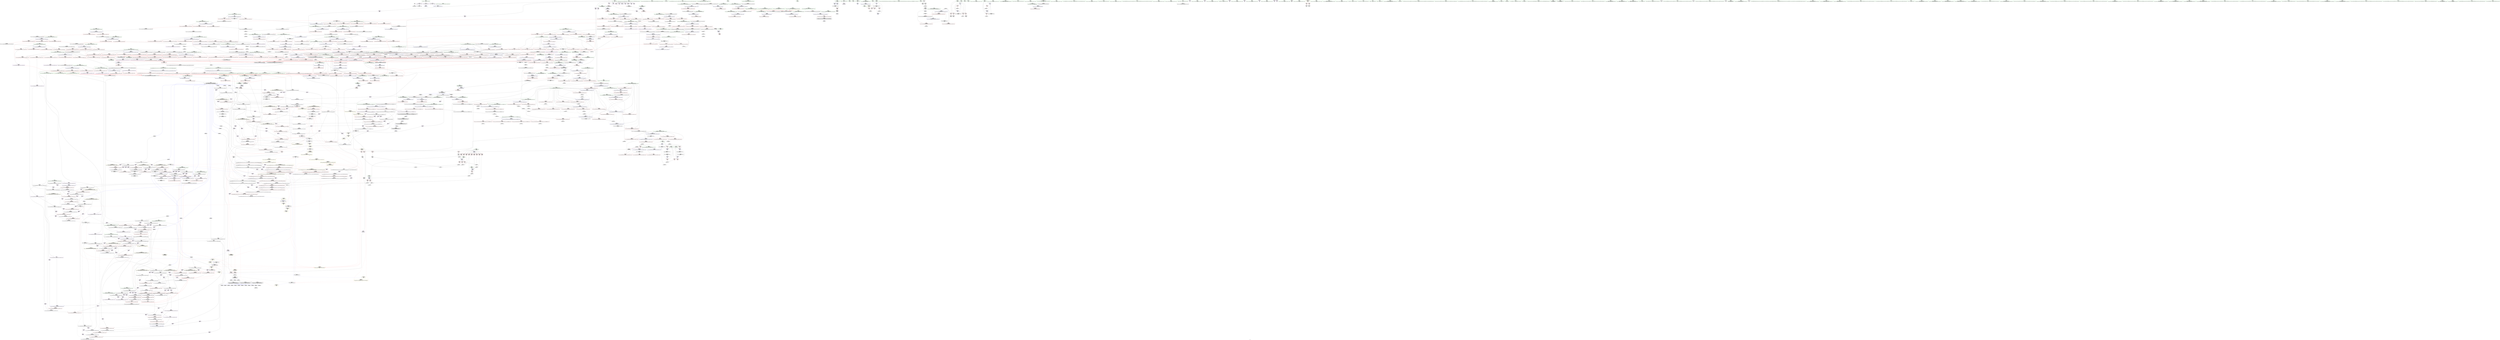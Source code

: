 digraph "SVFG" {
	label="SVFG";

	Node0x563d06dbb960 [shape=record,color=grey,label="{NodeID: 0\nNullPtr}"];
	Node0x563d06dbb960 -> Node0x563d06e2ba00[style=solid];
	Node0x563d06dbb960 -> Node0x563d06e38f30[style=solid];
	Node0x563d06eefa20 [shape=record,color=yellow,style=double,label="{NodeID: 1882\n294V_1 = ENCHI(MR_294V_0)\npts\{6130001 7160001 7780001 9290001 11750001 13340001 \}\nFun[_ZSt16__insertion_sortIP4NODEN9__gnu_cxx5__ops15_Iter_less_iterEEvT_S5_T0_]}"];
	Node0x563d06eefa20 -> Node0x563d06e37f90[style=dashed];
	Node0x563d06eefa20 -> Node0x563d06e38200[style=dashed];
	Node0x563d06e33670 [shape=record,color=red,label="{NodeID: 775\n1243\<--1207\n\<--__i\n_ZSt16__insertion_sortIP4NODEN9__gnu_cxx5__ops15_Iter_less_iterEEvT_S5_T0_\n}"];
	Node0x563d06e33670 -> Node0x563d06e3c640[style=solid];
	Node0x563d06e4bcf0 [shape=record,color=grey,label="{NodeID: 1550\n88 = Binary(86, 87, )\n}"];
	Node0x563d06e4bcf0 -> Node0x563d06e392a0[style=solid];
	Node0x563d06e2a190 [shape=record,color=purple,label="{NodeID: 443\n1613\<--946\noffset_1\<--\n}"];
	Node0x563d06e2a190 -> Node0x563d06e5e120[style=solid];
	Node0x563d06e1e3d0 [shape=record,color=green,label="{NodeID: 111\n549\<--550\n_ZNK9__gnu_cxx5__ops15_Iter_less_iterclIP4NODES4_EEbT_T0_\<--_ZNK9__gnu_cxx5__ops15_Iter_less_iterclIP4NODES4_EEbT_T0__field_insensitive\n}"];
	Node0x563d06e39100 [shape=record,color=blue,label="{NodeID: 886\n65\<--76\nc1\<--add\n_Z5judged\n}"];
	Node0x563d06e39100 -> Node0x563d06e3f7d0[style=dashed];
	Node0x563d06e39100 -> Node0x563d06e3f8a0[style=dashed];
	Node0x563d06e39100 -> Node0x563d06e3f970[style=dashed];
	Node0x563d06ed7730 [shape=record,color=black,label="{NodeID: 1661\nMR_204V_3 = PHI(MR_204V_4, MR_204V_2, )\npts\{935 \}\n}"];
	Node0x563d06ed7730 -> Node0x563d06e47760[style=dashed];
	Node0x563d06ed7730 -> Node0x563d06e47830[style=dashed];
	Node0x563d06ed7730 -> Node0x563d06e479d0[style=dashed];
	Node0x563d06ed7730 -> Node0x563d06e5e870[style=dashed];
	Node0x563d06e3fb10 [shape=record,color=red,label="{NodeID: 554\n101\<--69\n\<--c3\n_Z5judged\n}"];
	Node0x563d06e3fb10 -> Node0x563d06e4d970[style=solid];
	Node0x563d06e22a20 [shape=record,color=green,label="{NodeID: 222\n1400\<--1401\n_ZSt22__copy_move_backward_aILb1EP4NODES1_ET1_T0_S3_S2_\<--_ZSt22__copy_move_backward_aILb1EP4NODES1_ET1_T0_S3_S2__field_insensitive\n}"];
	Node0x563d06e5e390 [shape=record,color=blue,label="{NodeID: 997\n936\<--924\n__topIndex.addr\<--__topIndex\n_ZSt11__push_heapIP4NODElS0_N9__gnu_cxx5__ops14_Iter_less_valEEvT_T0_S6_T1_RT2_\n}"];
	Node0x563d06e5e390 -> Node0x563d06e47aa0[style=dashed];
	Node0x563d06e45540 [shape=record,color=red,label="{NodeID: 665\n727\<--711\n\<--__result.addr\n_ZSt10__pop_heapIP4NODEN9__gnu_cxx5__ops15_Iter_less_iterEEvT_S5_S5_RT0_\n|{<s0>37}}"];
	Node0x563d06e45540:s0 -> Node0x563d06f70cd0[style=solid,color=red];
	Node0x563d06e306c0 [shape=record,color=black,label="{NodeID: 333\n1472\<--1471\n\<--\n_ZNSt20__copy_move_backwardILb1ELb1ESt26random_access_iterator_tagE13__copy_move_bI4NODEEEPT_PKS4_S7_S5_\n}"];
	Node0x563d06e306c0 -> Node0x563d06e3e040[style=solid];
	Node0x563d06e306c0 -> Node0x563d06e3e110[style=solid];
	Node0x563d06e306c0 -> Node0x563d06e3e1e0[style=solid];
	Node0x563d06f696f0 [shape=record,color=black,label="{NodeID: 2215\n1366 = PHI(759, )\n}"];
	Node0x563d06f696f0 -> Node0x563d06e2ff70[style=solid];
	Node0x563d06ddcf90 [shape=record,color=green,label="{NodeID: 1\n7\<--1\n__dso_handle\<--dummyObj\nGlob }"];
	Node0x563d06eefbf0 [shape=record,color=yellow,style=double,label="{NodeID: 1883\n296V_1 = ENCHI(MR_296V_0)\npts\{6130002 7160002 7780002 9290002 11750002 13340002 \}\nFun[_ZSt16__insertion_sortIP4NODEN9__gnu_cxx5__ops15_Iter_less_iterEEvT_S5_T0_]}"];
	Node0x563d06eefbf0 -> Node0x563d06e38060[style=dashed];
	Node0x563d06eefbf0 -> Node0x563d06e382d0[style=dashed];
	Node0x563d06e33740 [shape=record,color=red,label="{NodeID: 776\n1254\<--1207\n\<--__i\n_ZSt16__insertion_sortIP4NODEN9__gnu_cxx5__ops15_Iter_less_iterEEvT_S5_T0_\n|{<s0>92}}"];
	Node0x563d06e33740:s0 -> Node0x563d06f6da30[style=solid,color=red];
	Node0x563d06e4be70 [shape=record,color=grey,label="{NodeID: 1551\n583 = Binary(581, 582, )\n}"];
	Node0x563d06e4be70 -> Node0x563d06e4c2f0[style=solid];
	Node0x563d06e2a260 [shape=record,color=purple,label="{NodeID: 444\n1611\<--947\noffset_0\<--\n}"];
	Node0x563d06e2a260 -> Node0x563d06e370f0[style=solid];
	Node0x563d06e1e4d0 [shape=record,color=green,label="{NodeID: 112\n556\<--557\n_ZSt10__pop_heapIP4NODEN9__gnu_cxx5__ops15_Iter_less_iterEEvT_S5_S5_RT0_\<--_ZSt10__pop_heapIP4NODEN9__gnu_cxx5__ops15_Iter_less_iterEEvT_S5_S5_RT0__field_insensitive\n}"];
	Node0x563d06e391d0 [shape=record,color=blue,label="{NodeID: 887\n67\<--82\nc2\<--add2\n_Z5judged\n}"];
	Node0x563d06e391d0 -> Node0x563d06e3fa40[style=dashed];
	Node0x563d06ed7c30 [shape=record,color=black,label="{NodeID: 1662\nMR_210V_3 = PHI(MR_210V_4, MR_210V_2, )\npts\{941 \}\n}"];
	Node0x563d06ed7c30 -> Node0x563d06e47c40[style=dashed];
	Node0x563d06ed7c30 -> Node0x563d06e47d10[style=dashed];
	Node0x563d06ed7c30 -> Node0x563d06e47de0[style=dashed];
	Node0x563d06ed7c30 -> Node0x563d06e5e940[style=dashed];
	Node0x563d06e3fbe0 [shape=record,color=red,label="{NodeID: 555\n117\<--69\n\<--c3\n_Z5judged\n}"];
	Node0x563d06e3fbe0 -> Node0x563d06e4cbf0[style=solid];
	Node0x563d06e22b20 [shape=record,color=green,label="{NodeID: 223\n1405\<--1406\n__it.addr\<--__it.addr_field_insensitive\n_ZSt12__miter_baseIP4NODEET_S2_\n}"];
	Node0x563d06e22b20 -> Node0x563d06e34920[style=solid];
	Node0x563d06e22b20 -> Node0x563d06e61fb0[style=solid];
	Node0x563d06e5e460 [shape=record,color=blue,label="{NodeID: 998\n938\<--927\n__comp.addr\<--__comp\n_ZSt11__push_heapIP4NODElS0_N9__gnu_cxx5__ops14_Iter_less_valEEvT_T0_S6_T1_RT2_\n}"];
	Node0x563d06e5e460 -> Node0x563d06e47b70[style=dashed];
	Node0x563d06e45610 [shape=record,color=red,label="{NodeID: 666\n734\<--711\n\<--__result.addr\n_ZSt10__pop_heapIP4NODEN9__gnu_cxx5__ops15_Iter_less_iterEEvT_S5_S5_RT0_\n}"];
	Node0x563d06e45610 -> Node0x563d06e2def0[style=solid];
	Node0x563d06e30790 [shape=record,color=black,label="{NodeID: 334\n1441\<--1482\n_ZNSt20__copy_move_backwardILb1ELb1ESt26random_access_iterator_tagE13__copy_move_bI4NODEEEPT_PKS4_S7_S5__ret\<--add.ptr2\n_ZNSt20__copy_move_backwardILb1ELb1ESt26random_access_iterator_tagE13__copy_move_bI4NODEEEPT_PKS4_S7_S5_\n|{<s0>109}}"];
	Node0x563d06e30790:s0 -> Node0x563d06f69d30[style=solid,color=blue];
	Node0x563d06f69830 [shape=record,color=black,label="{NodeID: 2216\n1392 = PHI(1434, )\n|{<s0>108}}"];
	Node0x563d06f69830:s0 -> Node0x563d06f6fc40[style=solid,color=red];
	Node0x563d06df0d60 [shape=record,color=green,label="{NodeID: 2\n14\<--1\n.str\<--dummyObj\nGlob }"];
	Node0x563d06e33810 [shape=record,color=red,label="{NodeID: 777\n1263\<--1207\n\<--__i\n_ZSt16__insertion_sortIP4NODEN9__gnu_cxx5__ops15_Iter_less_iterEEvT_S5_T0_\n}"];
	Node0x563d06e33810 -> Node0x563d06e3cbf0[style=solid];
	Node0x563d06e4bff0 [shape=record,color=grey,label="{NodeID: 1552\n863 = Binary(862, 586, )\n}"];
	Node0x563d06e4bff0 -> Node0x563d06e4c470[style=solid];
	Node0x563d06e2a330 [shape=record,color=purple,label="{NodeID: 445\n1614\<--947\noffset_1\<--\n}"];
	Node0x563d06e2a330 -> Node0x563d06e371c0[style=solid];
	Node0x563d06e1e5d0 [shape=record,color=green,label="{NodeID: 113\n569\<--570\n__first.addr\<--__first.addr_field_insensitive\n_ZSt11__sort_heapIP4NODEN9__gnu_cxx5__ops15_Iter_less_iterEEvT_S5_RT0_\n}"];
	Node0x563d06e1e5d0 -> Node0x563d06e43db0[style=solid];
	Node0x563d06e1e5d0 -> Node0x563d06e43e80[style=solid];
	Node0x563d06e1e5d0 -> Node0x563d06e5aab0[style=solid];
	Node0x563d06e392a0 [shape=record,color=blue,label="{NodeID: 888\n69\<--88\nc3\<--add4\n_Z5judged\n}"];
	Node0x563d06e392a0 -> Node0x563d06e3fb10[style=dashed];
	Node0x563d06e392a0 -> Node0x563d06e3fbe0[style=dashed];
	Node0x563d06ed8130 [shape=record,color=black,label="{NodeID: 1663\nMR_2V_3 = PHI(MR_2V_5, MR_2V_2, )\npts\{13 \}\n|{|<s1>22|<s2>27|<s3>28|<s4>28|<s5>28|<s6>28|<s7>28}}"];
	Node0x563d06ed8130 -> Node0x563d06ed8130[style=dashed];
	Node0x563d06ed8130:s1 -> Node0x563d06f02860[style=dashed,color=blue];
	Node0x563d06ed8130:s2 -> Node0x563d06ee57a0[style=dashed,color=red];
	Node0x563d06ed8130:s3 -> Node0x563d06e35d70[style=dashed,color=red];
	Node0x563d06ed8130:s4 -> Node0x563d06e35e40[style=dashed,color=red];
	Node0x563d06ed8130:s5 -> Node0x563d06e35f10[style=dashed,color=red];
	Node0x563d06ed8130:s6 -> Node0x563d06e35fe0[style=dashed,color=red];
	Node0x563d06ed8130:s7 -> Node0x563d06e5c170[style=dashed,color=red];
	Node0x563d06e3fcb0 [shape=record,color=red,label="{NodeID: 556\n73\<--72\n\<--\n_Z5judged\n}"];
	Node0x563d06e3fcb0 -> Node0x563d06e2bc00[style=solid];
	Node0x563d06e22bf0 [shape=record,color=green,label="{NodeID: 224\n1414\<--1415\n__first.addr\<--__first.addr_field_insensitive\n_ZSt22__copy_move_backward_aILb1EP4NODES1_ET1_T0_S3_S2_\n}"];
	Node0x563d06e22bf0 -> Node0x563d06e349f0[style=solid];
	Node0x563d06e22bf0 -> Node0x563d06e62080[style=solid];
	Node0x563d06e5e530 [shape=record,color=blue,label="{NodeID: 999\n940\<--955\n__parent\<--div\n_ZSt11__push_heapIP4NODElS0_N9__gnu_cxx5__ops14_Iter_less_valEEvT_T0_S6_T1_RT2_\n}"];
	Node0x563d06e5e530 -> Node0x563d06ed7c30[style=dashed];
	Node0x563d06e456e0 [shape=record,color=red,label="{NodeID: 667\n749\<--713\n\<--__comp.addr\n_ZSt10__pop_heapIP4NODEN9__gnu_cxx5__ops15_Iter_less_iterEEvT_S5_S5_RT0_\n}"];
	Node0x563d06e30860 [shape=record,color=black,label="{NodeID: 335\n1489\<--1505\n_ZNK9__gnu_cxx5__ops14_Val_less_iterclI4NODEPS3_EEbRT_T0__ret\<--call\n_ZNK9__gnu_cxx5__ops14_Val_less_iterclI4NODEPS3_EEbRT_T0_\n|{<s0>100}}"];
	Node0x563d06e30860:s0 -> Node0x563d06f69470[style=solid,color=blue];
	Node0x563d06f69970 [shape=record,color=black,label="{NodeID: 2217\n1396 = PHI(1434, )\n|{<s0>108}}"];
	Node0x563d06f69970:s0 -> Node0x563d06f6fd50[style=solid,color=red];
	Node0x563d06df1110 [shape=record,color=green,label="{NodeID: 3\n16\<--1\n.str.1\<--dummyObj\nGlob }"];
	Node0x563d06e338e0 [shape=record,color=red,label="{NodeID: 778\n1287\<--1273\n\<--__first.addr\n_ZSt26__unguarded_insertion_sortIP4NODEN9__gnu_cxx5__ops15_Iter_less_iterEEvT_S5_T0_\n}"];
	Node0x563d06e338e0 -> Node0x563d06e60dd0[style=solid];
	Node0x563d06e4c170 [shape=record,color=grey,label="{NodeID: 1553\n868 = Binary(867, 586, )\n}"];
	Node0x563d06e2a400 [shape=record,color=purple,label="{NodeID: 446\n1616\<--979\noffset_0\<--\n}"];
	Node0x563d06e2a400 -> Node0x563d06e5e600[style=solid];
	Node0x563d06e23090 [shape=record,color=green,label="{NodeID: 114\n571\<--572\n__last.addr\<--__last.addr_field_insensitive\n_ZSt11__sort_heapIP4NODEN9__gnu_cxx5__ops15_Iter_less_iterEEvT_S5_RT0_\n}"];
	Node0x563d06e23090 -> Node0x563d06e43f50[style=solid];
	Node0x563d06e23090 -> Node0x563d06e44020[style=solid];
	Node0x563d06e23090 -> Node0x563d06e440f0[style=solid];
	Node0x563d06e23090 -> Node0x563d06e441c0[style=solid];
	Node0x563d06e23090 -> Node0x563d06e5ab80[style=solid];
	Node0x563d06e23090 -> Node0x563d06e5ad20[style=solid];
	Node0x563d06e39370 [shape=record,color=blue,label="{NodeID: 889\n61\<--123\nretval\<--\n_Z5judged\n}"];
	Node0x563d06e39370 -> Node0x563d06ecb430[style=dashed];
	Node0x563d06ed8630 [shape=record,color=black,label="{NodeID: 1664\nMR_80V_3 = PHI(MR_80V_4, MR_80V_2, )\npts\{530 \}\n}"];
	Node0x563d06ed8630 -> Node0x563d06e43a70[style=dashed];
	Node0x563d06ed8630 -> Node0x563d06e43b40[style=dashed];
	Node0x563d06ed8630 -> Node0x563d06e43c10[style=dashed];
	Node0x563d06ed8630 -> Node0x563d06e43ce0[style=dashed];
	Node0x563d06ed8630 -> Node0x563d06e5a9e0[style=dashed];
	Node0x563d06e3fd80 [shape=record,color=red,label="{NodeID: 557\n91\<--90\n\<--\n_Z5judged\n}"];
	Node0x563d06e3fd80 -> Node0x563d06e2bcd0[style=solid];
	Node0x563d06e22cc0 [shape=record,color=green,label="{NodeID: 225\n1416\<--1417\n__last.addr\<--__last.addr_field_insensitive\n_ZSt22__copy_move_backward_aILb1EP4NODES1_ET1_T0_S3_S2_\n}"];
	Node0x563d06e22cc0 -> Node0x563d06e34ac0[style=solid];
	Node0x563d06e22cc0 -> Node0x563d06e62150[style=solid];
	Node0x563d06e5e600 [shape=record,color=blue, style = dotted,label="{NodeID: 1000\n1616\<--1618\noffset_0\<--dummyVal\n_ZSt11__push_heapIP4NODElS0_N9__gnu_cxx5__ops14_Iter_less_valEEvT_T0_S6_T1_RT2_\n}"];
	Node0x563d06e5e600 -> Node0x563d06e37360[style=dashed];
	Node0x563d06e5e600 -> Node0x563d06e5e6d0[style=dashed];
	Node0x563d06e457b0 [shape=record,color=red,label="{NodeID: 668\n754\<--753\n\<--\n_ZSt10__pop_heapIP4NODEN9__gnu_cxx5__ops15_Iter_less_iterEEvT_S5_S5_RT0_\n|{<s0>44}}"];
	Node0x563d06e457b0:s0 -> Node0x563d06f6e760[style=solid,color=red];
	Node0x563d06e30930 [shape=record,color=purple,label="{NodeID: 336\n41\<--4\n\<--_ZStL8__ioinit\n__cxx_global_var_init\n}"];
	Node0x563d06f69ab0 [shape=record,color=black,label="{NodeID: 2218\n1398 = PHI(1434, )\n|{<s0>108}}"];
	Node0x563d06f69ab0:s0 -> Node0x563d06f6fe60[style=solid,color=red];
	Node0x563d06df11a0 [shape=record,color=green,label="{NodeID: 4\n18\<--1\nstdin\<--dummyObj\nGlob }"];
	Node0x563d06e339b0 [shape=record,color=red,label="{NodeID: 779\n1291\<--1275\n\<--__last.addr\n_ZSt26__unguarded_insertion_sortIP4NODEN9__gnu_cxx5__ops15_Iter_less_iterEEvT_S5_T0_\n}"];
	Node0x563d06e339b0 -> Node0x563d06e4fd70[style=solid];
	Node0x563d06e4c2f0 [shape=record,color=grey,label="{NodeID: 1554\n584 = Binary(583, 305, )\n}"];
	Node0x563d06e4c2f0 -> Node0x563d06e4fbf0[style=solid];
	Node0x563d06e2a4d0 [shape=record,color=purple,label="{NodeID: 447\n1619\<--979\noffset_1\<--\n}"];
	Node0x563d06e2a4d0 -> Node0x563d06e5e6d0[style=solid];
	Node0x563d06e23160 [shape=record,color=green,label="{NodeID: 115\n573\<--574\n__comp.addr\<--__comp.addr_field_insensitive\n_ZSt11__sort_heapIP4NODEN9__gnu_cxx5__ops15_Iter_less_iterEEvT_S5_RT0_\n}"];
	Node0x563d06e23160 -> Node0x563d06e44290[style=solid];
	Node0x563d06e23160 -> Node0x563d06e5ac50[style=solid];
	Node0x563d06e39440 [shape=record,color=blue,label="{NodeID: 890\n61\<--127\nretval\<--\n_Z5judged\n}"];
	Node0x563d06e39440 -> Node0x563d06ecb430[style=dashed];
	Node0x563d06ed8b30 [shape=record,color=black,label="{NodeID: 1665\nMR_2V_5 = PHI(MR_2V_4, MR_2V_1, )\npts\{13 \}\n|{<s0>109}}"];
	Node0x563d06ed8b30:s0 -> Node0x563d06f046a0[style=dashed,color=blue];
	Node0x563d06e3fe50 [shape=record,color=red,label="{NodeID: 558\n99\<--98\n\<--\n_Z5judged\n}"];
	Node0x563d06e3fe50 -> Node0x563d06e2bda0[style=solid];
	Node0x563d06e22d90 [shape=record,color=green,label="{NodeID: 226\n1418\<--1419\n__result.addr\<--__result.addr_field_insensitive\n_ZSt22__copy_move_backward_aILb1EP4NODES1_ET1_T0_S3_S2_\n}"];
	Node0x563d06e22d90 -> Node0x563d06e34b90[style=solid];
	Node0x563d06e22d90 -> Node0x563d06e62220[style=solid];
	Node0x563d06e5e6d0 [shape=record,color=blue, style = dotted,label="{NodeID: 1001\n1619\<--1621\noffset_1\<--dummyVal\n_ZSt11__push_heapIP4NODElS0_N9__gnu_cxx5__ops14_Iter_less_valEEvT_T0_S6_T1_RT2_\n}"];
	Node0x563d06e5e6d0 -> Node0x563d06e37430[style=dashed];
	Node0x563d06e5e6d0 -> Node0x563d06e5e7a0[style=dashed];
	Node0x563d06e45880 [shape=record,color=red,label="{NodeID: 669\n756\<--755\n\<--\n_ZSt10__pop_heapIP4NODEN9__gnu_cxx5__ops15_Iter_less_iterEEvT_S5_S5_RT0_\n|{<s0>44}}"];
	Node0x563d06e45880:s0 -> Node0x563d06f6e8b0[style=solid,color=red];
	Node0x563d06e30a00 [shape=record,color=purple,label="{NodeID: 337\n72\<--8\n\<--nodes\n_Z5judged\n}"];
	Node0x563d06e30a00 -> Node0x563d06e3fcb0[style=solid];
	Node0x563d06f69bf0 [shape=record,color=black,label="{NodeID: 2219\n1399 = PHI(1410, )\n}"];
	Node0x563d06f69bf0 -> Node0x563d06e30110[style=solid];
	Node0x563d06df1230 [shape=record,color=green,label="{NodeID: 5\n19\<--1\n.str.2\<--dummyObj\nGlob }"];
	Node0x563d06e33a80 [shape=record,color=red,label="{NodeID: 780\n1290\<--1277\n\<--__i\n_ZSt26__unguarded_insertion_sortIP4NODEN9__gnu_cxx5__ops15_Iter_less_iterEEvT_S5_T0_\n}"];
	Node0x563d06e33a80 -> Node0x563d06e4fd70[style=solid];
	Node0x563d06e4c470 [shape=record,color=grey,label="{NodeID: 1555\n864 = Binary(310, 863, )\n}"];
	Node0x563d06e4c470 -> Node0x563d06e5d4f0[style=solid];
	Node0x563d06e2a5a0 [shape=record,color=purple,label="{NodeID: 448\n1622\<--979\noffset_2\<--\n}"];
	Node0x563d06e2a5a0 -> Node0x563d06e5e7a0[style=solid];
	Node0x563d06e23230 [shape=record,color=green,label="{NodeID: 116\n602\<--603\n__first.addr\<--__first.addr_field_insensitive\n_ZSt11__make_heapIP4NODEN9__gnu_cxx5__ops15_Iter_less_iterEEvT_S5_RT0_\n}"];
	Node0x563d06e23230 -> Node0x563d06e44360[style=solid];
	Node0x563d06e23230 -> Node0x563d06e44430[style=solid];
	Node0x563d06e23230 -> Node0x563d06e44500[style=solid];
	Node0x563d06e23230 -> Node0x563d06e445d0[style=solid];
	Node0x563d06e23230 -> Node0x563d06e5adf0[style=solid];
	Node0x563d06e39510 [shape=record,color=blue,label="{NodeID: 891\n134\<--151\nretval\<--\nmain\n}"];
	Node0x563d06e3ff20 [shape=record,color=red,label="{NodeID: 559\n107\<--106\n\<--\n_Z5judged\n}"];
	Node0x563d06e3ff20 -> Node0x563d06e2be70[style=solid];
	Node0x563d06e22e60 [shape=record,color=green,label="{NodeID: 227\n1420\<--1421\n__simple\<--__simple_field_insensitive\n_ZSt22__copy_move_backward_aILb1EP4NODES1_ET1_T0_S3_S2_\n}"];
	Node0x563d06e22e60 -> Node0x563d06e622f0[style=solid];
	Node0x563d06e5e7a0 [shape=record,color=blue, style = dotted,label="{NodeID: 1002\n1622\<--1624\noffset_2\<--dummyVal\n_ZSt11__push_heapIP4NODElS0_N9__gnu_cxx5__ops14_Iter_less_valEEvT_T0_S6_T1_RT2_\n}"];
	Node0x563d06e5e7a0 -> Node0x563d06ed7230[style=dashed];
	Node0x563d06e45950 [shape=record,color=red,label="{NodeID: 670\n764\<--761\n\<--__t.addr\n_ZSt4moveIR4NODEEONSt16remove_referenceIT_E4typeEOS3_\n}"];
	Node0x563d06e45950 -> Node0x563d06e2e230[style=solid];
	Node0x563d06e30ad0 [shape=record,color=purple,label="{NodeID: 338\n90\<--8\n\<--nodes\n_Z5judged\n}"];
	Node0x563d06e30ad0 -> Node0x563d06e3fd80[style=solid];
	Node0x563d06f69d30 [shape=record,color=black,label="{NodeID: 2220\n1430 = PHI(1441, )\n}"];
	Node0x563d06f69d30 -> Node0x563d06e302b0[style=solid];
	Node0x563d06df12c0 [shape=record,color=green,label="{NodeID: 6\n21\<--1\n.str.3\<--dummyObj\nGlob }"];
	Node0x563d06e33b50 [shape=record,color=red,label="{NodeID: 781\n1294\<--1277\n\<--__i\n_ZSt26__unguarded_insertion_sortIP4NODEN9__gnu_cxx5__ops15_Iter_less_iterEEvT_S5_T0_\n|{<s0>94}}"];
	Node0x563d06e33b50:s0 -> Node0x563d06f6da30[style=solid,color=red];
	Node0x563d06e4c5f0 [shape=record,color=grey,label="{NodeID: 1556\n878 = Binary(877, 586, )\n}"];
	Node0x563d06e4c5f0 -> Node0x563d06e5d830[style=solid];
	Node0x563d06e2a670 [shape=record,color=purple,label="{NodeID: 449\n1617\<--980\noffset_0\<--\n}"];
	Node0x563d06e2a670 -> Node0x563d06e37290[style=solid];
	Node0x563d06e23300 [shape=record,color=green,label="{NodeID: 117\n604\<--605\n__last.addr\<--__last.addr_field_insensitive\n_ZSt11__make_heapIP4NODEN9__gnu_cxx5__ops15_Iter_less_iterEEvT_S5_RT0_\n}"];
	Node0x563d06e23300 -> Node0x563d06e446a0[style=solid];
	Node0x563d06e23300 -> Node0x563d06e44770[style=solid];
	Node0x563d06e23300 -> Node0x563d06e5aec0[style=solid];
	Node0x563d06e395e0 [shape=record,color=blue,label="{NodeID: 892\n138\<--167\nii\<--\nmain\n}"];
	Node0x563d06e395e0 -> Node0x563d06ece630[style=dashed];
	Node0x563d06ed9530 [shape=record,color=black,label="{NodeID: 1667\nMR_2V_2 = PHI(MR_2V_5, MR_2V_1, )\npts\{13 \}\n|{|<s4>100}}"];
	Node0x563d06ed9530 -> Node0x563d06e38610[style=dashed];
	Node0x563d06ed9530 -> Node0x563d06e38880[style=dashed];
	Node0x563d06ed9530 -> Node0x563d06e616c0[style=dashed];
	Node0x563d06ed9530 -> Node0x563d06e61ad0[style=dashed];
	Node0x563d06ed9530:s4 -> Node0x563d06eee770[style=dashed,color=red];
	Node0x563d06e3fff0 [shape=record,color=red,label="{NodeID: 560\n115\<--114\n\<--\n_Z5judged\n}"];
	Node0x563d06e3fff0 -> Node0x563d06e2bf40[style=solid];
	Node0x563d06e22f30 [shape=record,color=green,label="{NodeID: 228\n1431\<--1432\n_ZNSt20__copy_move_backwardILb1ELb1ESt26random_access_iterator_tagE13__copy_move_bI4NODEEEPT_PKS4_S7_S5_\<--_ZNSt20__copy_move_backwardILb1ELb1ESt26random_access_iterator_tagE13__copy_move_bI4NODEEEPT_PKS4_S7_S5__field_insensitive\n}"];
	Node0x563d06e5e870 [shape=record,color=blue,label="{NodeID: 1003\n934\<--982\n__holeIndex.addr\<--\n_ZSt11__push_heapIP4NODElS0_N9__gnu_cxx5__ops14_Iter_less_valEEvT_T0_S6_T1_RT2_\n}"];
	Node0x563d06e5e870 -> Node0x563d06e47900[style=dashed];
	Node0x563d06e5e870 -> Node0x563d06ed7730[style=dashed];
	Node0x563d06e45a20 [shape=record,color=red,label="{NodeID: 671\n826\<--783\n\<--__first.addr\n_ZSt13__adjust_heapIP4NODElS0_N9__gnu_cxx5__ops15_Iter_less_iterEEvT_T0_S6_T1_T2_\n}"];
	Node0x563d06e45a20 -> Node0x563d06e3e450[style=solid];
	Node0x563d06e30ba0 [shape=record,color=purple,label="{NodeID: 339\n98\<--8\n\<--nodes\n_Z5judged\n}"];
	Node0x563d06e30ba0 -> Node0x563d06e3fe50[style=solid];
	Node0x563d06f69e70 [shape=record,color=black,label="{NodeID: 2221\n1505 = PHI(1015, )\n}"];
	Node0x563d06f69e70 -> Node0x563d06e30860[style=solid];
	Node0x563d06df1b00 [shape=record,color=green,label="{NodeID: 7\n23\<--1\nstdout\<--dummyObj\nGlob }"];
	Node0x563d06e33c20 [shape=record,color=red,label="{NodeID: 782\n1298\<--1277\n\<--__i\n_ZSt26__unguarded_insertion_sortIP4NODEN9__gnu_cxx5__ops15_Iter_less_iterEEvT_S5_T0_\n}"];
	Node0x563d06e33c20 -> Node0x563d06e3ccc0[style=solid];
	Node0x563d06e4c770 [shape=record,color=grey,label="{NodeID: 1557\n370 = Binary(369, 371, )\n}"];
	Node0x563d06e4c770 -> Node0x563d06e3a480[style=solid];
	Node0x563d06e2a740 [shape=record,color=purple,label="{NodeID: 450\n1620\<--980\noffset_1\<--\n}"];
	Node0x563d06e2a740 -> Node0x563d06e37360[style=solid];
	Node0x563d06e233d0 [shape=record,color=green,label="{NodeID: 118\n606\<--607\n__comp.addr\<--__comp.addr_field_insensitive\n_ZSt11__make_heapIP4NODEN9__gnu_cxx5__ops15_Iter_less_iterEEvT_S5_RT0_\n}"];
	Node0x563d06e233d0 -> Node0x563d06e44840[style=solid];
	Node0x563d06e233d0 -> Node0x563d06e5af90[style=solid];
	Node0x563d06e396b0 [shape=record,color=blue,label="{NodeID: 893\n140\<--151\ni\<--\nmain\n}"];
	Node0x563d06e396b0 -> Node0x563d06e40400[style=dashed];
	Node0x563d06e396b0 -> Node0x563d06e404d0[style=dashed];
	Node0x563d06e396b0 -> Node0x563d06e405a0[style=dashed];
	Node0x563d06e396b0 -> Node0x563d06e40670[style=dashed];
	Node0x563d06e396b0 -> Node0x563d06e40740[style=dashed];
	Node0x563d06e396b0 -> Node0x563d06e39780[style=dashed];
	Node0x563d06e396b0 -> Node0x563d06eceb30[style=dashed];
	Node0x563d06ed9a30 [shape=record,color=black,label="{NodeID: 1668\nMR_313V_3 = PHI(MR_313V_4, MR_313V_2, )\npts\{1332 \}\n}"];
	Node0x563d06ed9a30 -> Node0x563d06e34100[style=dashed];
	Node0x563d06ed9a30 -> Node0x563d06e341d0[style=dashed];
	Node0x563d06ed9a30 -> Node0x563d06e61930[style=dashed];
	Node0x563d06e400c0 [shape=record,color=red,label="{NodeID: 561\n170\<--136\n\<--T\nmain\n}"];
	Node0x563d06e400c0 -> Node0x563d06e4ee70[style=solid];
	Node0x563d06e2b1c0 [shape=record,color=green,label="{NodeID: 229\n1436\<--1437\n__it.addr\<--__it.addr_field_insensitive\n_ZSt12__niter_baseIP4NODEET_S2_\n}"];
	Node0x563d06e2b1c0 -> Node0x563d06e34c60[style=solid];
	Node0x563d06e2b1c0 -> Node0x563d06e623c0[style=solid];
	Node0x563d06e5e940 [shape=record,color=blue,label="{NodeID: 1004\n940\<--986\n__parent\<--div5\n_ZSt11__push_heapIP4NODElS0_N9__gnu_cxx5__ops14_Iter_less_valEEvT_T0_S6_T1_RT2_\n}"];
	Node0x563d06e5e940 -> Node0x563d06ed7c30[style=dashed];
	Node0x563d06e45af0 [shape=record,color=red,label="{NodeID: 672\n829\<--783\n\<--__first.addr\n_ZSt13__adjust_heapIP4NODElS0_N9__gnu_cxx5__ops15_Iter_less_iterEEvT_T0_S6_T1_T2_\n}"];
	Node0x563d06e45af0 -> Node0x563d06e3e520[style=solid];
	Node0x563d06e30c70 [shape=record,color=purple,label="{NodeID: 340\n106\<--8\n\<--nodes\n_Z5judged\n}"];
	Node0x563d06e30c70 -> Node0x563d06e3ff20[style=solid];
	Node0x563d06f69fb0 [shape=record,color=black,label="{NodeID: 2222\n254 = PHI(198, )\n0th arg _ZSt4sortIP4NODEEvT_S2_ }"];
	Node0x563d06f69fb0 -> Node0x563d06e39ed0[style=solid];
	Node0x563d06df1b90 [shape=record,color=green,label="{NodeID: 8\n24\<--1\n.str.4\<--dummyObj\nGlob }"];
	Node0x563d06e33cf0 [shape=record,color=red,label="{NodeID: 783\n1316\<--1307\n\<--__first.addr\n_ZSt13move_backwardIP4NODES1_ET0_T_S3_S2_\n|{<s0>95}}"];
	Node0x563d06e33cf0:s0 -> Node0x563d06f6a5f0[style=solid,color=red];
	Node0x563d06e4c8f0 [shape=record,color=grey,label="{NodeID: 1558\n80 = Binary(78, 79, )\n}"];
	Node0x563d06e4c8f0 -> Node0x563d06e4b870[style=solid];
	Node0x563d06e2a810 [shape=record,color=purple,label="{NodeID: 451\n1623\<--980\noffset_2\<--\n}"];
	Node0x563d06e2a810 -> Node0x563d06e37430[style=solid];
	Node0x563d06e234a0 [shape=record,color=green,label="{NodeID: 119\n608\<--609\n__len\<--__len_field_insensitive\n_ZSt11__make_heapIP4NODEN9__gnu_cxx5__ops15_Iter_less_iterEEvT_S5_RT0_\n}"];
	Node0x563d06e234a0 -> Node0x563d06e44910[style=solid];
	Node0x563d06e234a0 -> Node0x563d06e449e0[style=solid];
	Node0x563d06e234a0 -> Node0x563d06e5b060[style=solid];
	Node0x563d06e39780 [shape=record,color=blue,label="{NodeID: 894\n140\<--195\ni\<--inc\nmain\n}"];
	Node0x563d06e39780 -> Node0x563d06e40400[style=dashed];
	Node0x563d06e39780 -> Node0x563d06e404d0[style=dashed];
	Node0x563d06e39780 -> Node0x563d06e405a0[style=dashed];
	Node0x563d06e39780 -> Node0x563d06e40670[style=dashed];
	Node0x563d06e39780 -> Node0x563d06e40740[style=dashed];
	Node0x563d06e39780 -> Node0x563d06e39780[style=dashed];
	Node0x563d06e39780 -> Node0x563d06eceb30[style=dashed];
	Node0x563d06ed9f30 [shape=record,color=black,label="{NodeID: 1669\nMR_315V_4 = PHI(MR_315V_5, MR_315V_3, )\npts\{1336 \}\n}"];
	Node0x563d06ed9f30 -> Node0x563d06e34370[style=dashed];
	Node0x563d06ed9f30 -> Node0x563d06e34440[style=dashed];
	Node0x563d06ed9f30 -> Node0x563d06e34510[style=dashed];
	Node0x563d06ed9f30 -> Node0x563d06e345e0[style=dashed];
	Node0x563d06ed9f30 -> Node0x563d06e61a00[style=dashed];
	Node0x563d06e40190 [shape=record,color=red,label="{NodeID: 562\n169\<--138\n\<--ii\nmain\n}"];
	Node0x563d06e40190 -> Node0x563d06e4ee70[style=solid];
	Node0x563d06e2b250 [shape=record,color=green,label="{NodeID: 230\n1445\<--1446\n__first.addr\<--__first.addr_field_insensitive\n_ZNSt20__copy_move_backwardILb1ELb1ESt26random_access_iterator_tagE13__copy_move_bI4NODEEEPT_PKS4_S7_S5_\n}"];
	Node0x563d06e2b250 -> Node0x563d06e34d30[style=solid];
	Node0x563d06e2b250 -> Node0x563d06e34e00[style=solid];
	Node0x563d06e2b250 -> Node0x563d06e62490[style=solid];
	Node0x563d06e5ea10 [shape=record,color=blue, style = dotted,label="{NodeID: 1005\n1625\<--1627\noffset_0\<--dummyVal\n_ZSt11__push_heapIP4NODElS0_N9__gnu_cxx5__ops14_Iter_less_valEEvT_T0_S6_T1_RT2_\n}"];
	Node0x563d06e5ea10 -> Node0x563d06e375d0[style=dashed];
	Node0x563d06e5ea10 -> Node0x563d06e5eae0[style=dashed];
	Node0x563d06ee7410 [shape=record,color=yellow,style=double,label="{NodeID: 1780\n116V_1 = ENCHI(MR_116V_0)\npts\{7160000 7780000 9290000 11750000 12100000 13340000 \}\nFun[_ZSt11__make_heapIP4NODEN9__gnu_cxx5__ops15_Iter_less_iterEEvT_S5_RT0_]}"];
	Node0x563d06ee7410 -> Node0x563d06e356f0[style=dashed];
	Node0x563d06ee7410 -> Node0x563d06e35960[style=dashed];
	Node0x563d06e45bc0 [shape=record,color=red,label="{NodeID: 673\n839\<--783\n\<--__first.addr\n_ZSt13__adjust_heapIP4NODElS0_N9__gnu_cxx5__ops15_Iter_less_iterEEvT_T0_S6_T1_T2_\n}"];
	Node0x563d06e45bc0 -> Node0x563d06e3e5f0[style=solid];
	Node0x563d06e30d40 [shape=record,color=purple,label="{NodeID: 341\n114\<--8\n\<--nodes\n_Z5judged\n}"];
	Node0x563d06e30d40 -> Node0x563d06e3fff0[style=solid];
	Node0x563d06f6a0f0 [shape=record,color=black,label="{NodeID: 2223\n255 = PHI(200, )\n1st arg _ZSt4sortIP4NODEEvT_S2_ }"];
	Node0x563d06f6a0f0 -> Node0x563d06e39fa0[style=solid];
	Node0x563d06df1c20 [shape=record,color=green,label="{NodeID: 9\n26\<--1\n.str.5\<--dummyObj\nGlob }"];
	Node0x563d06e33dc0 [shape=record,color=red,label="{NodeID: 784\n1320\<--1309\n\<--__last.addr\n_ZSt13move_backwardIP4NODES1_ET0_T_S3_S2_\n|{<s0>96}}"];
	Node0x563d06e33dc0:s0 -> Node0x563d06f6a5f0[style=solid,color=red];
	Node0x563d06e4ca70 [shape=record,color=grey,label="{NodeID: 1559\n111 = Binary(109, 110, )\n}"];
	Node0x563d06e4ca70 -> Node0x563d06e50370[style=solid];
	Node0x563d06e2a8e0 [shape=record,color=purple,label="{NodeID: 452\n1625\<--993\noffset_0\<--\n}"];
	Node0x563d06e2a8e0 -> Node0x563d06e5ea10[style=solid];
	Node0x563d06e23570 [shape=record,color=green,label="{NodeID: 120\n610\<--611\n__parent\<--__parent_field_insensitive\n_ZSt11__make_heapIP4NODEN9__gnu_cxx5__ops15_Iter_less_iterEEvT_S5_RT0_\n}"];
	Node0x563d06e23570 -> Node0x563d06e44ab0[style=solid];
	Node0x563d06e23570 -> Node0x563d06e44b80[style=solid];
	Node0x563d06e23570 -> Node0x563d06e44c50[style=solid];
	Node0x563d06e23570 -> Node0x563d06e44d20[style=solid];
	Node0x563d06e23570 -> Node0x563d06e5b130[style=solid];
	Node0x563d06e23570 -> Node0x563d06e5b880[style=solid];
	Node0x563d06e39850 [shape=record,color=blue,label="{NodeID: 895\n142\<--205\nleft\<--\nmain\n}"];
	Node0x563d06e39850 -> Node0x563d06e40810[style=dashed];
	Node0x563d06e39850 -> Node0x563d06e408e0[style=dashed];
	Node0x563d06e39850 -> Node0x563d06e39c60[style=dashed];
	Node0x563d06e39850 -> Node0x563d06ecf030[style=dashed];
	Node0x563d06e39850 -> Node0x563d06ed5430[style=dashed];
	Node0x563d06e40260 [shape=record,color=red,label="{NodeID: 563\n234\<--138\n\<--ii\nmain\n}"];
	Node0x563d06e2b320 [shape=record,color=green,label="{NodeID: 231\n1447\<--1448\n__last.addr\<--__last.addr_field_insensitive\n_ZNSt20__copy_move_backwardILb1ELb1ESt26random_access_iterator_tagE13__copy_move_bI4NODEEEPT_PKS4_S7_S5_\n}"];
	Node0x563d06e2b320 -> Node0x563d06e34ed0[style=solid];
	Node0x563d06e2b320 -> Node0x563d06e62560[style=solid];
	Node0x563d06e5eae0 [shape=record,color=blue, style = dotted,label="{NodeID: 1006\n1628\<--1630\noffset_1\<--dummyVal\n_ZSt11__push_heapIP4NODElS0_N9__gnu_cxx5__ops14_Iter_less_valEEvT_T0_S6_T1_RT2_\n}"];
	Node0x563d06e5eae0 -> Node0x563d06e376a0[style=dashed];
	Node0x563d06e5eae0 -> Node0x563d06e5ebb0[style=dashed];
	Node0x563d06ee75e0 [shape=record,color=yellow,style=double,label="{NodeID: 1781\n118V_1 = ENCHI(MR_118V_0)\npts\{7160001 7780001 9290001 11750001 12100001 13340001 \}\nFun[_ZSt11__make_heapIP4NODEN9__gnu_cxx5__ops15_Iter_less_iterEEvT_S5_RT0_]}"];
	Node0x563d06ee75e0 -> Node0x563d06e357c0[style=dashed];
	Node0x563d06ee75e0 -> Node0x563d06e35a30[style=dashed];
	Node0x563d06e45c90 [shape=record,color=red,label="{NodeID: 674\n843\<--783\n\<--__first.addr\n_ZSt13__adjust_heapIP4NODElS0_N9__gnu_cxx5__ops15_Iter_less_iterEEvT_T0_S6_T1_T2_\n}"];
	Node0x563d06e45c90 -> Node0x563d06e3e6c0[style=solid];
	Node0x563d06e30e10 [shape=record,color=purple,label="{NodeID: 342\n181\<--8\narrayidx\<--nodes\nmain\n}"];
	Node0x563d06f6a230 [shape=record,color=black,label="{NodeID: 2224\n518 = PHI(461, )\n0th arg _ZSt13__heap_selectIP4NODEN9__gnu_cxx5__ops15_Iter_less_iterEEvT_S5_S5_T0_ }"];
	Node0x563d06f6a230 -> Node0x563d06e3ae40[style=solid];
	Node0x563d06df1ce0 [shape=record,color=green,label="{NodeID: 10\n28\<--1\n.str.6\<--dummyObj\nGlob }"];
	Node0x563d06e33e90 [shape=record,color=red,label="{NodeID: 785\n1322\<--1311\n\<--__result.addr\n_ZSt13move_backwardIP4NODES1_ET0_T_S3_S2_\n|{<s0>97}}"];
	Node0x563d06e33e90:s0 -> Node0x563d06f701f0[style=solid,color=red];
	Node0x563d06e4cbf0 [shape=record,color=grey,label="{NodeID: 1560\n119 = Binary(117, 118, )\n}"];
	Node0x563d06e4cbf0 -> Node0x563d06e50670[style=solid];
	Node0x563d06e2a9b0 [shape=record,color=purple,label="{NodeID: 453\n1628\<--993\noffset_1\<--\n}"];
	Node0x563d06e2a9b0 -> Node0x563d06e5eae0[style=solid];
	Node0x563d06e23640 [shape=record,color=green,label="{NodeID: 121\n612\<--613\n__value\<--__value_field_insensitive\n_ZSt11__make_heapIP4NODEN9__gnu_cxx5__ops15_Iter_less_iterEEvT_S5_RT0_\n|{|<s1>32}}"];
	Node0x563d06e23640 -> Node0x563d06e2d120[style=solid];
	Node0x563d06e23640:s1 -> Node0x563d06f70cd0[style=solid,color=red];
	Node0x563d06e39920 [shape=record,color=blue,label="{NodeID: 896\n144\<--207\nright\<--\nmain\n}"];
	Node0x563d06e39920 -> Node0x563d06e409b0[style=dashed];
	Node0x563d06e39920 -> Node0x563d06e39b90[style=dashed];
	Node0x563d06e39920 -> Node0x563d06ecf530[style=dashed];
	Node0x563d06e39920 -> Node0x563d06ed5930[style=dashed];
	Node0x563d06e40330 [shape=record,color=red,label="{NodeID: 564\n241\<--138\n\<--ii\nmain\n}"];
	Node0x563d06e40330 -> Node0x563d06e7c7f0[style=solid];
	Node0x563d06e2b3f0 [shape=record,color=green,label="{NodeID: 232\n1449\<--1450\n__result.addr\<--__result.addr_field_insensitive\n_ZNSt20__copy_move_backwardILb1ELb1ESt26random_access_iterator_tagE13__copy_move_bI4NODEEEPT_PKS4_S7_S5_\n}"];
	Node0x563d06e2b3f0 -> Node0x563d06e34fa0[style=solid];
	Node0x563d06e2b3f0 -> Node0x563d06e35070[style=solid];
	Node0x563d06e2b3f0 -> Node0x563d06e62630[style=solid];
	Node0x563d06e5ebb0 [shape=record,color=blue, style = dotted,label="{NodeID: 1007\n1631\<--1633\noffset_2\<--dummyVal\n_ZSt11__push_heapIP4NODElS0_N9__gnu_cxx5__ops14_Iter_less_valEEvT_T0_S6_T1_RT2_\n|{<s0>56}}"];
	Node0x563d06e5ebb0:s0 -> Node0x563d06f03360[style=dashed,color=blue];
	Node0x563d06e45d60 [shape=record,color=red,label="{NodeID: 675\n866\<--783\n\<--__first.addr\n_ZSt13__adjust_heapIP4NODElS0_N9__gnu_cxx5__ops15_Iter_less_iterEEvT_T0_S6_T1_T2_\n}"];
	Node0x563d06e45d60 -> Node0x563d06e3e790[style=solid];
	Node0x563d06e30ee0 [shape=record,color=purple,label="{NodeID: 343\n182\<--8\nx\<--nodes\nmain\n}"];
	Node0x563d06f6a370 [shape=record,color=black,label="{NodeID: 2225\n519 = PHI(462, )\n1st arg _ZSt13__heap_selectIP4NODEN9__gnu_cxx5__ops15_Iter_less_iterEEvT_S5_S5_T0_ }"];
	Node0x563d06f6a370 -> Node0x563d06e3af10[style=solid];
	Node0x563d06df1de0 [shape=record,color=green,label="{NodeID: 11\n31\<--1\n\<--dummyObj\nCan only get source location for instruction, argument, global var or function.}"];
	Node0x563d06e33f60 [shape=record,color=red,label="{NodeID: 786\n1338\<--1331\n\<--__last.addr\n_ZSt25__unguarded_linear_insertIP4NODEN9__gnu_cxx5__ops14_Val_less_iterEEvT_T0_\n|{<s0>98}}"];
	Node0x563d06e33f60:s0 -> Node0x563d06f70cd0[style=solid,color=red];
	Node0x563d06e4cd70 [shape=record,color=grey,label="{NodeID: 1561\n95 = Binary(93, 94, )\n}"];
	Node0x563d06e4cd70 -> Node0x563d06e504f0[style=solid];
	Node0x563d06e2aa80 [shape=record,color=purple,label="{NodeID: 454\n1631\<--993\noffset_2\<--\n}"];
	Node0x563d06e2aa80 -> Node0x563d06e5ebb0[style=solid];
	Node0x563d06e23710 [shape=record,color=green,label="{NodeID: 122\n614\<--615\nagg.tmp\<--agg.tmp_field_insensitive\n_ZSt11__make_heapIP4NODEN9__gnu_cxx5__ops15_Iter_less_iterEEvT_S5_RT0_\n}"];
	Node0x563d06e23710 -> Node0x563d06e2d1f0[style=solid];
	Node0x563d06e23710 -> Node0x563d06e2d2c0[style=solid];
	Node0x563d06e399f0 [shape=record,color=blue,label="{NodeID: 897\n146\<--151\ni11\<--\nmain\n}"];
	Node0x563d06e399f0 -> Node0x563d06e40a80[style=dashed];
	Node0x563d06e399f0 -> Node0x563d06e40b50[style=dashed];
	Node0x563d06e399f0 -> Node0x563d06e39d30[style=dashed];
	Node0x563d06e399f0 -> Node0x563d06ecfa30[style=dashed];
	Node0x563d06e40400 [shape=record,color=red,label="{NodeID: 565\n175\<--140\n\<--i\nmain\n}"];
	Node0x563d06e40400 -> Node0x563d06e4ecf0[style=solid];
	Node0x563d06e2b4c0 [shape=record,color=green,label="{NodeID: 233\n1451\<--1452\n_Num\<--_Num_field_insensitive\n_ZNSt20__copy_move_backwardILb1ELb1ESt26random_access_iterator_tagE13__copy_move_bI4NODEEEPT_PKS4_S7_S5_\n}"];
	Node0x563d06e2b4c0 -> Node0x563d06e35140[style=solid];
	Node0x563d06e2b4c0 -> Node0x563d06e35210[style=solid];
	Node0x563d06e2b4c0 -> Node0x563d06e352e0[style=solid];
	Node0x563d06e2b4c0 -> Node0x563d06e353b0[style=solid];
	Node0x563d06e2b4c0 -> Node0x563d06e62700[style=solid];
	Node0x563d06e5ec80 [shape=record,color=blue,label="{NodeID: 1008\n1001\<--998\nthis.addr\<--this\n_ZNK9__gnu_cxx5__ops14_Iter_less_valclIP4NODES3_EEbT_RT0_\n}"];
	Node0x563d06e5ec80 -> Node0x563d06e47eb0[style=dashed];
	Node0x563d06e45e30 [shape=record,color=red,label="{NodeID: 676\n871\<--783\n\<--__first.addr\n_ZSt13__adjust_heapIP4NODElS0_N9__gnu_cxx5__ops15_Iter_less_iterEEvT_T0_S6_T1_T2_\n}"];
	Node0x563d06e45e30 -> Node0x563d06e3e860[style=solid];
	Node0x563d06e30fb0 [shape=record,color=purple,label="{NodeID: 344\n185\<--8\narrayidx7\<--nodes\nmain\n}"];
	Node0x563d06f6a4b0 [shape=record,color=black,label="{NodeID: 2226\n520 = PHI(463, )\n2nd arg _ZSt13__heap_selectIP4NODEN9__gnu_cxx5__ops15_Iter_less_iterEEvT_S5_S5_T0_ }"];
	Node0x563d06f6a4b0 -> Node0x563d06e3afe0[style=solid];
	Node0x563d06df1ee0 [shape=record,color=green,label="{NodeID: 12\n123\<--1\n\<--dummyObj\nCan only get source location for instruction, argument, global var or function.}"];
	Node0x563d06e34030 [shape=record,color=red,label="{NodeID: 787\n1343\<--1331\n\<--__last.addr\n_ZSt25__unguarded_linear_insertIP4NODEN9__gnu_cxx5__ops14_Val_less_iterEEvT_T0_\n}"];
	Node0x563d06e34030 -> Node0x563d06e61520[style=solid];
	Node0x563d06e4cef0 [shape=record,color=grey,label="{NodeID: 1562\n636 = Binary(634, 635, )\n}"];
	Node0x563d06e4cef0 -> Node0x563d06e4d370[style=solid];
	Node0x563d06e2ab50 [shape=record,color=purple,label="{NodeID: 455\n1626\<--994\noffset_0\<--\n}"];
	Node0x563d06e2ab50 -> Node0x563d06e37500[style=solid];
	Node0x563d06e237e0 [shape=record,color=green,label="{NodeID: 123\n616\<--617\nagg.tmp6\<--agg.tmp6_field_insensitive\n_ZSt11__make_heapIP4NODEN9__gnu_cxx5__ops15_Iter_less_iterEEvT_S5_RT0_\n}"];
	Node0x563d06e39ac0 [shape=record,color=blue,label="{NodeID: 898\n148\<--217\nmid\<--div\nmain\n}"];
	Node0x563d06e39ac0 -> Node0x563d06e40c20[style=dashed];
	Node0x563d06e39ac0 -> Node0x563d06e40cf0[style=dashed];
	Node0x563d06e39ac0 -> Node0x563d06e40dc0[style=dashed];
	Node0x563d06e39ac0 -> Node0x563d06e39ac0[style=dashed];
	Node0x563d06e39ac0 -> Node0x563d06ecff30[style=dashed];
	Node0x563d06e404d0 [shape=record,color=red,label="{NodeID: 566\n179\<--140\n\<--i\nmain\n}"];
	Node0x563d06e404d0 -> Node0x563d06e2c350[style=solid];
	Node0x563d06e2b590 [shape=record,color=green,label="{NodeID: 234\n1476\<--1477\nllvm.memmove.p0i8.p0i8.i64\<--llvm.memmove.p0i8.p0i8.i64_field_insensitive\n}"];
	Node0x563d06e5ed50 [shape=record,color=blue,label="{NodeID: 1009\n1003\<--999\n__it.addr\<--__it\n_ZNK9__gnu_cxx5__ops14_Iter_less_valclIP4NODES3_EEbT_RT0_\n}"];
	Node0x563d06e5ed50 -> Node0x563d06e47f80[style=dashed];
	Node0x563d06e45f00 [shape=record,color=red,label="{NodeID: 677\n887\<--783\n\<--__first.addr\n_ZSt13__adjust_heapIP4NODElS0_N9__gnu_cxx5__ops15_Iter_less_iterEEvT_T0_S6_T1_T2_\n|{<s0>56}}"];
	Node0x563d06e45f00:s0 -> Node0x563d06f6b3f0[style=solid,color=red];
	Node0x563d06e31080 [shape=record,color=purple,label="{NodeID: 345\n186\<--8\ny\<--nodes\nmain\n}"];
	Node0x563d06f6a5f0 [shape=record,color=black,label="{NodeID: 2227\n1404 = PHI(1316, 1320, )\n0th arg _ZSt12__miter_baseIP4NODEET_S2_ }"];
	Node0x563d06f6a5f0 -> Node0x563d06e61fb0[style=solid];
	Node0x563d06df1fe0 [shape=record,color=green,label="{NodeID: 13\n127\<--1\n\<--dummyObj\nCan only get source location for instruction, argument, global var or function.}"];
	Node0x563d06e34100 [shape=record,color=red,label="{NodeID: 788\n1356\<--1331\n\<--__last.addr\n_ZSt25__unguarded_linear_insertIP4NODEN9__gnu_cxx5__ops14_Val_less_iterEEvT_T0_\n}"];
	Node0x563d06e34100 -> Node0x563d06e2fea0[style=solid];
	Node0x563d06e4d070 [shape=record,color=grey,label="{NodeID: 1563\n1461 = Binary(1460, 305, )\n}"];
	Node0x563d06e4d070 -> Node0x563d06e62700[style=solid];
	Node0x563d06e2ac20 [shape=record,color=purple,label="{NodeID: 456\n1629\<--994\noffset_1\<--\n}"];
	Node0x563d06e2ac20 -> Node0x563d06e375d0[style=solid];
	Node0x563d06e238b0 [shape=record,color=green,label="{NodeID: 124\n618\<--619\nagg.tmp.coerce\<--agg.tmp.coerce_field_insensitive\n_ZSt11__make_heapIP4NODEN9__gnu_cxx5__ops15_Iter_less_iterEEvT_S5_RT0_\n}"];
	Node0x563d06e238b0 -> Node0x563d06e2d390[style=solid];
	Node0x563d06e238b0 -> Node0x563d06e323c0[style=solid];
	Node0x563d06e238b0 -> Node0x563d06e32490[style=solid];
	Node0x563d06e39b90 [shape=record,color=blue,label="{NodeID: 899\n144\<--223\nright\<--\nmain\n}"];
	Node0x563d06e39b90 -> Node0x563d06ed5930[style=dashed];
	Node0x563d06e405a0 [shape=record,color=red,label="{NodeID: 567\n183\<--140\n\<--i\nmain\n}"];
	Node0x563d06e405a0 -> Node0x563d06e2c420[style=solid];
	Node0x563d06e2b690 [shape=record,color=green,label="{NodeID: 235\n1493\<--1494\nthis.addr\<--this.addr_field_insensitive\n_ZNK9__gnu_cxx5__ops14_Val_less_iterclI4NODEPS3_EEbRT_T0_\n}"];
	Node0x563d06e2b690 -> Node0x563d06e35480[style=solid];
	Node0x563d06e2b690 -> Node0x563d06e62a40[style=solid];
	Node0x563d06e5ee20 [shape=record,color=blue,label="{NodeID: 1010\n1005\<--1000\n__val.addr\<--__val\n_ZNK9__gnu_cxx5__ops14_Iter_less_valclIP4NODES3_EEbT_RT0_\n}"];
	Node0x563d06e5ee20 -> Node0x563d06e48050[style=dashed];
	Node0x563d06e45fd0 [shape=record,color=red,label="{NodeID: 678\n811\<--785\n\<--__holeIndex.addr\n_ZSt13__adjust_heapIP4NODElS0_N9__gnu_cxx5__ops15_Iter_less_iterEEvT_T0_S6_T1_T2_\n}"];
	Node0x563d06e45fd0 -> Node0x563d06e5ce70[style=solid];
	Node0x563d06e31150 [shape=record,color=purple,label="{NodeID: 346\n189\<--8\narrayidx9\<--nodes\nmain\n}"];
	Node0x563d06f6a800 [shape=record,color=black,label="{NodeID: 2228\n402 = PHI(314, )\n0th arg _ZSt22__final_insertion_sortIP4NODEN9__gnu_cxx5__ops15_Iter_less_iterEEvT_S5_T0_ }"];
	Node0x563d06f6a800 -> Node0x563d06e3a7c0[style=solid];
	Node0x563d06df20e0 [shape=record,color=green,label="{NodeID: 14\n151\<--1\n\<--dummyObj\nCan only get source location for instruction, argument, global var or function.}"];
	Node0x563d06e341d0 [shape=record,color=red,label="{NodeID: 789\n1367\<--1331\n\<--__last.addr\n_ZSt25__unguarded_linear_insertIP4NODEN9__gnu_cxx5__ops14_Val_less_iterEEvT_T0_\n}"];
	Node0x563d06e341d0 -> Node0x563d06e30040[style=solid];
	Node0x563d06e4d1f0 [shape=record,color=grey,label="{NodeID: 1564\n309 = Binary(306, 310, )\n|{<s0>13}}"];
	Node0x563d06e4d1f0:s0 -> Node0x563d06f6d8e0[style=solid,color=red];
	Node0x563d06e2acf0 [shape=record,color=purple,label="{NodeID: 457\n1632\<--994\noffset_2\<--\n}"];
	Node0x563d06e2acf0 -> Node0x563d06e376a0[style=solid];
	Node0x563d06e23980 [shape=record,color=green,label="{NodeID: 125\n648\<--649\n_ZSt4moveIR4NODEEONSt16remove_referenceIT_E4typeEOS3_\<--_ZSt4moveIR4NODEEONSt16remove_referenceIT_E4typeEOS3__field_insensitive\n}"];
	Node0x563d06e39c60 [shape=record,color=blue,label="{NodeID: 900\n142\<--226\nleft\<--\nmain\n}"];
	Node0x563d06e39c60 -> Node0x563d06ed5430[style=dashed];
	Node0x563d06e40670 [shape=record,color=red,label="{NodeID: 568\n187\<--140\n\<--i\nmain\n}"];
	Node0x563d06e40670 -> Node0x563d06e2c4f0[style=solid];
	Node0x563d06e2b760 [shape=record,color=green,label="{NodeID: 236\n1495\<--1496\n__val.addr\<--__val.addr_field_insensitive\n_ZNK9__gnu_cxx5__ops14_Val_less_iterclI4NODEPS3_EEbRT_T0_\n}"];
	Node0x563d06e2b760 -> Node0x563d06e35550[style=solid];
	Node0x563d06e2b760 -> Node0x563d06e62b10[style=solid];
	Node0x563d06e5eef0 [shape=record,color=blue,label="{NodeID: 1011\n1018\<--1016\nthis.addr\<--this\n_ZNK4NODEltERKS_\n}"];
	Node0x563d06e5eef0 -> Node0x563d06e48120[style=dashed];
	Node0x563d06e460a0 [shape=record,color=red,label="{NodeID: 679\n813\<--785\n\<--__holeIndex.addr\n_ZSt13__adjust_heapIP4NODElS0_N9__gnu_cxx5__ops15_Iter_less_iterEEvT_T0_S6_T1_T2_\n}"];
	Node0x563d06e460a0 -> Node0x563d06e5cf40[style=solid];
	Node0x563d06e31220 [shape=record,color=purple,label="{NodeID: 347\n190\<--8\nz\<--nodes\nmain\n}"];
	Node0x563d06f6a910 [shape=record,color=black,label="{NodeID: 2229\n403 = PHI(315, )\n1st arg _ZSt22__final_insertion_sortIP4NODEN9__gnu_cxx5__ops15_Iter_less_iterEEvT_S5_T0_ }"];
	Node0x563d06f6a910 -> Node0x563d06e3a890[style=solid];
	Node0x563d06df21e0 [shape=record,color=green,label="{NodeID: 15\n167\<--1\n\<--dummyObj\nCan only get source location for instruction, argument, global var or function.}"];
	Node0x563d06e342a0 [shape=record,color=red,label="{NodeID: 790\n1345\<--1335\n\<--__next\n_ZSt25__unguarded_linear_insertIP4NODEN9__gnu_cxx5__ops14_Val_less_iterEEvT_T0_\n}"];
	Node0x563d06e342a0 -> Node0x563d06e3d270[style=solid];
	Node0x563d06e4d370 [shape=record,color=grey,label="{NodeID: 1565\n637 = Binary(636, 305, )\n}"];
	Node0x563d06e4d370 -> Node0x563d06e5b060[style=solid];
	Node0x563d06e2adc0 [shape=record,color=purple,label="{NodeID: 458\n1025\<--1024\nx\<--this1\n_ZNK4NODEltERKS_\n}"];
	Node0x563d06e2adc0 -> Node0x563d06e482c0[style=solid];
	Node0x563d06e23a50 [shape=record,color=green,label="{NodeID: 126\n653\<--654\nllvm.memcpy.p0i8.p0i8.i64\<--llvm.memcpy.p0i8.p0i8.i64_field_insensitive\n}"];
	Node0x563d06e39d30 [shape=record,color=blue,label="{NodeID: 901\n146\<--231\ni11\<--inc17\nmain\n}"];
	Node0x563d06e39d30 -> Node0x563d06e40a80[style=dashed];
	Node0x563d06e39d30 -> Node0x563d06e40b50[style=dashed];
	Node0x563d06e39d30 -> Node0x563d06e39d30[style=dashed];
	Node0x563d06e39d30 -> Node0x563d06ecfa30[style=dashed];
	Node0x563d06edc230 [shape=record,color=black,label="{NodeID: 1676\nMR_2V_3 = PHI(MR_2V_8, MR_2V_1, )\npts\{13 \}\n|{|<s4>85|<s5>88|<s6>92|<s7>92|<s8>92|<s9>92}}"];
	Node0x563d06edc230 -> Node0x563d06e37ec0[style=dashed];
	Node0x563d06edc230 -> Node0x563d06e37f90[style=dashed];
	Node0x563d06edc230 -> Node0x563d06e38060[style=dashed];
	Node0x563d06edc230 -> Node0x563d06ecc830[style=dashed];
	Node0x563d06edc230:s4 -> Node0x563d06ee57a0[style=dashed,color=red];
	Node0x563d06edc230:s5 -> Node0x563d06eec400[style=dashed,color=red];
	Node0x563d06edc230:s6 -> Node0x563d06e383a0[style=dashed,color=red];
	Node0x563d06edc230:s7 -> Node0x563d06e38470[style=dashed,color=red];
	Node0x563d06edc230:s8 -> Node0x563d06e38540[style=dashed,color=red];
	Node0x563d06edc230:s9 -> Node0x563d06ed9530[style=dashed,color=red];
	Node0x563d06e40740 [shape=record,color=red,label="{NodeID: 569\n194\<--140\n\<--i\nmain\n}"];
	Node0x563d06e40740 -> Node0x563d06e4af70[style=solid];
	Node0x563d06e2b830 [shape=record,color=green,label="{NodeID: 237\n1497\<--1498\n__it.addr\<--__it.addr_field_insensitive\n_ZNK9__gnu_cxx5__ops14_Val_less_iterclI4NODEPS3_EEbRT_T0_\n}"];
	Node0x563d06e2b830 -> Node0x563d06e35620[style=solid];
	Node0x563d06e2b830 -> Node0x563d06e62be0[style=solid];
	Node0x563d06e5efc0 [shape=record,color=blue,label="{NodeID: 1012\n1020\<--1017\na.addr\<--a\n_ZNK4NODEltERKS_\n}"];
	Node0x563d06e5efc0 -> Node0x563d06e481f0[style=dashed];
	Node0x563d06e46170 [shape=record,color=red,label="{NodeID: 680\n844\<--785\n\<--__holeIndex.addr\n_ZSt13__adjust_heapIP4NODElS0_N9__gnu_cxx5__ops15_Iter_less_iterEEvT_T0_S6_T1_T2_\n}"];
	Node0x563d06e312f0 [shape=record,color=purple,label="{NodeID: 348\n198\<--8\n\<--nodes\nmain\n|{<s0>7}}"];
	Node0x563d06e312f0:s0 -> Node0x563d06f69fb0[style=solid,color=red];
	Node0x563d06f6aa20 [shape=record,color=black,label="{NodeID: 2230\n1033 = PHI(500, )\n0th arg _ZSt22__move_median_to_firstIP4NODEN9__gnu_cxx5__ops15_Iter_less_iterEEvT_S5_S5_S5_T0_ }"];
	Node0x563d06f6aa20 -> Node0x563d06e5f090[style=solid];
	Node0x563d06df22e0 [shape=record,color=green,label="{NodeID: 16\n177\<--1\n\<--dummyObj\nCan only get source location for instruction, argument, global var or function.}"];
	Node0x563d06e34370 [shape=record,color=red,label="{NodeID: 791\n1349\<--1335\n\<--__next\n_ZSt25__unguarded_linear_insertIP4NODEN9__gnu_cxx5__ops14_Val_less_iterEEvT_T0_\n|{<s0>100}}"];
	Node0x563d06e34370:s0 -> Node0x563d06f705b0[style=solid,color=red];
	Node0x563d06e4d4f0 [shape=record,color=grey,label="{NodeID: 1566\n640 = Binary(639, 310, )\n}"];
	Node0x563d06e4d4f0 -> Node0x563d06e4d7f0[style=solid];
	Node0x563d06e2ae90 [shape=record,color=purple,label="{NodeID: 459\n1028\<--1027\nx2\<--\n_ZNK4NODEltERKS_\n}"];
	Node0x563d06e2ae90 -> Node0x563d06e48390[style=solid];
	Node0x563d06e23b50 [shape=record,color=green,label="{NodeID: 127\n671\<--672\n_ZSt13__adjust_heapIP4NODElS0_N9__gnu_cxx5__ops15_Iter_less_iterEEvT_T0_S6_T1_T2_\<--_ZSt13__adjust_heapIP4NODElS0_N9__gnu_cxx5__ops15_Iter_less_iterEEvT_T0_S6_T1_T2__field_insensitive\n}"];
	Node0x563d06e39e00 [shape=record,color=blue,label="{NodeID: 902\n138\<--242\nii\<--inc21\nmain\n}"];
	Node0x563d06e39e00 -> Node0x563d06ece630[style=dashed];
	Node0x563d06e40810 [shape=record,color=red,label="{NodeID: 570\n214\<--142\n\<--left\nmain\n}"];
	Node0x563d06e40810 -> Node0x563d06e4a970[style=solid];
	Node0x563d06e2b900 [shape=record,color=green,label="{NodeID: 238\n32\<--1507\n_GLOBAL__sub_I_lastonephy_2_0.cpp\<--_GLOBAL__sub_I_lastonephy_2_0.cpp_field_insensitive\n}"];
	Node0x563d06e2b900 -> Node0x563d06e38e30[style=solid];
	Node0x563d06e5f090 [shape=record,color=blue,label="{NodeID: 1013\n1039\<--1033\n__result.addr\<--__result\n_ZSt22__move_median_to_firstIP4NODEN9__gnu_cxx5__ops15_Iter_less_iterEEvT_S5_S5_S5_T0_\n}"];
	Node0x563d06e5f090 -> Node0x563d06e48460[style=dashed];
	Node0x563d06e5f090 -> Node0x563d06e48530[style=dashed];
	Node0x563d06e5f090 -> Node0x563d06e48600[style=dashed];
	Node0x563d06e5f090 -> Node0x563d06e486d0[style=dashed];
	Node0x563d06e5f090 -> Node0x563d06e487a0[style=dashed];
	Node0x563d06e5f090 -> Node0x563d06e48870[style=dashed];
	Node0x563d06e46240 [shape=record,color=red,label="{NodeID: 681\n872\<--785\n\<--__holeIndex.addr\n_ZSt13__adjust_heapIP4NODElS0_N9__gnu_cxx5__ops15_Iter_less_iterEEvT_T0_S6_T1_T2_\n}"];
	Node0x563d06e313c0 [shape=record,color=purple,label="{NodeID: 349\n199\<--8\n\<--nodes\nmain\n}"];
	Node0x563d06f6ab30 [shape=record,color=black,label="{NodeID: 2231\n1034 = PHI(502, )\n1st arg _ZSt22__move_median_to_firstIP4NODEN9__gnu_cxx5__ops15_Iter_less_iterEEvT_S5_S5_S5_T0_ }"];
	Node0x563d06f6ab30 -> Node0x563d06e5f160[style=solid];
	Node0x563d06df23e0 [shape=record,color=green,label="{NodeID: 17\n205\<--1\n\<--dummyObj\nCan only get source location for instruction, argument, global var or function.}"];
	Node0x563d06e34440 [shape=record,color=red,label="{NodeID: 792\n1354\<--1335\n\<--__next\n_ZSt25__unguarded_linear_insertIP4NODEN9__gnu_cxx5__ops14_Val_less_iterEEvT_T0_\n|{<s0>101}}"];
	Node0x563d06e34440:s0 -> Node0x563d06f70cd0[style=solid,color=red];
	Node0x563d06e4d670 [shape=record,color=grey,label="{NodeID: 1567\n1460 = Binary(1458, 1459, )\n}"];
	Node0x563d06e4d670 -> Node0x563d06e4d070[style=solid];
	Node0x563d06e2af60 [shape=record,color=purple,label="{NodeID: 460\n1124\<--1123\nincdec.ptr\<--\n_ZSt21__unguarded_partitionIP4NODEN9__gnu_cxx5__ops15_Iter_less_iterEET_S5_S5_S5_T0_\n}"];
	Node0x563d06e2af60 -> Node0x563d06e5f640[style=solid];
	Node0x563d06e23c50 [shape=record,color=green,label="{NodeID: 128\n686\<--687\nthis.addr\<--this.addr_field_insensitive\n_ZNK9__gnu_cxx5__ops15_Iter_less_iterclIP4NODES4_EEbT_T0_\n}"];
	Node0x563d06e23c50 -> Node0x563d06e44f90[style=solid];
	Node0x563d06e23c50 -> Node0x563d06e5b950[style=solid];
	Node0x563d06e39ed0 [shape=record,color=blue,label="{NodeID: 903\n256\<--254\n__first.addr\<--__first\n_ZSt4sortIP4NODEEvT_S2_\n}"];
	Node0x563d06e39ed0 -> Node0x563d06e40e90[style=dashed];
	Node0x563d06e408e0 [shape=record,color=red,label="{NodeID: 571\n235\<--142\n\<--left\nmain\n}"];
	Node0x563d06e2ba00 [shape=record,color=black,label="{NodeID: 239\n2\<--3\ndummyVal\<--dummyVal\n}"];
	Node0x563d06e5f160 [shape=record,color=blue,label="{NodeID: 1014\n1041\<--1034\n__a.addr\<--__a\n_ZSt22__move_median_to_firstIP4NODEN9__gnu_cxx5__ops15_Iter_less_iterEEvT_S5_S5_S5_T0_\n}"];
	Node0x563d06e5f160 -> Node0x563d06e48940[style=dashed];
	Node0x563d06e5f160 -> Node0x563d06e48a10[style=dashed];
	Node0x563d06e5f160 -> Node0x563d06e48ae0[style=dashed];
	Node0x563d06e5f160 -> Node0x563d06e48bb0[style=dashed];
	Node0x563d06e5f160 -> Node0x563d06e48c80[style=dashed];
	Node0x563d06e46310 [shape=record,color=red,label="{NodeID: 682\n888\<--785\n\<--__holeIndex.addr\n_ZSt13__adjust_heapIP4NODElS0_N9__gnu_cxx5__ops15_Iter_less_iterEEvT_T0_S6_T1_T2_\n|{<s0>56}}"];
	Node0x563d06e46310:s0 -> Node0x563d06f6b530[style=solid,color=red];
	Node0x563d06e31490 [shape=record,color=purple,label="{NodeID: 350\n200\<--8\n\<--nodes\nmain\n|{<s0>7}}"];
	Node0x563d06e31490:s0 -> Node0x563d06f6a0f0[style=solid,color=red];
	Node0x563d06f6ac70 [shape=record,color=black,label="{NodeID: 2232\n1035 = PHI(503, )\n2nd arg _ZSt22__move_median_to_firstIP4NODEN9__gnu_cxx5__ops15_Iter_less_iterEEvT_S5_S5_S5_T0_ }"];
	Node0x563d06f6ac70 -> Node0x563d06e5f230[style=solid];
	Node0x563d06df24e0 [shape=record,color=green,label="{NodeID: 18\n207\<--1\n\<--dummyObj\nCan only get source location for instruction, argument, global var or function.}"];
	Node0x563d06e34510 [shape=record,color=red,label="{NodeID: 793\n1360\<--1335\n\<--__next\n_ZSt25__unguarded_linear_insertIP4NODEN9__gnu_cxx5__ops14_Val_less_iterEEvT_T0_\n}"];
	Node0x563d06e34510 -> Node0x563d06e61930[style=solid];
	Node0x563d06e4d7f0 [shape=record,color=grey,label="{NodeID: 1568\n641 = Binary(640, 310, )\n}"];
	Node0x563d06e4d7f0 -> Node0x563d06e5b130[style=solid];
	Node0x563d06e2b030 [shape=record,color=purple,label="{NodeID: 461\n1128\<--1127\nincdec.ptr3\<--\n_ZSt21__unguarded_partitionIP4NODEN9__gnu_cxx5__ops15_Iter_less_iterEET_S5_S5_S5_T0_\n}"];
	Node0x563d06e2b030 -> Node0x563d06e5f710[style=solid];
	Node0x563d06e23d20 [shape=record,color=green,label="{NodeID: 129\n688\<--689\n__it1.addr\<--__it1.addr_field_insensitive\n_ZNK9__gnu_cxx5__ops15_Iter_less_iterclIP4NODES4_EEbT_T0_\n}"];
	Node0x563d06e23d20 -> Node0x563d06e45060[style=solid];
	Node0x563d06e23d20 -> Node0x563d06e5ba20[style=solid];
	Node0x563d06e39fa0 [shape=record,color=blue,label="{NodeID: 904\n258\<--255\n__last.addr\<--__last\n_ZSt4sortIP4NODEEvT_S2_\n}"];
	Node0x563d06e39fa0 -> Node0x563d06e40f60[style=dashed];
	Node0x563d06e409b0 [shape=record,color=red,label="{NodeID: 572\n215\<--144\n\<--right\nmain\n}"];
	Node0x563d06e409b0 -> Node0x563d06e4a970[style=solid];
	Node0x563d06e2bb00 [shape=record,color=black,label="{NodeID: 240\n43\<--44\n\<--_ZNSt8ios_base4InitD1Ev\nCan only get source location for instruction, argument, global var or function.}"];
	Node0x563d06e5f230 [shape=record,color=blue,label="{NodeID: 1015\n1043\<--1035\n__b.addr\<--__b\n_ZSt22__move_median_to_firstIP4NODEN9__gnu_cxx5__ops15_Iter_less_iterEEvT_S5_S5_S5_T0_\n}"];
	Node0x563d06e5f230 -> Node0x563d06e48d50[style=dashed];
	Node0x563d06e5f230 -> Node0x563d06e48e20[style=dashed];
	Node0x563d06e5f230 -> Node0x563d06e48ef0[style=dashed];
	Node0x563d06e5f230 -> Node0x563d06e48fc0[style=dashed];
	Node0x563d06e5f230 -> Node0x563d06e49090[style=dashed];
	Node0x563d06e463e0 [shape=record,color=red,label="{NodeID: 683\n817\<--787\n\<--__len.addr\n_ZSt13__adjust_heapIP4NODElS0_N9__gnu_cxx5__ops15_Iter_less_iterEEvT_T0_S6_T1_T2_\n}"];
	Node0x563d06e463e0 -> Node0x563d06e7c070[style=solid];
	Node0x563d06e31560 [shape=record,color=purple,label="{NodeID: 351\n153\<--14\n\<--.str\nmain\n}"];
	Node0x563d06f6adb0 [shape=record,color=black,label="{NodeID: 2233\n1036 = PHI(505, )\n3rd arg _ZSt22__move_median_to_firstIP4NODEN9__gnu_cxx5__ops15_Iter_less_iterEEvT_S5_S5_S5_T0_ }"];
	Node0x563d06f6adb0 -> Node0x563d06e5f300[style=solid];
	Node0x563d06df25e0 [shape=record,color=green,label="{NodeID: 19\n212\<--1\n\<--dummyObj\nCan only get source location for instruction, argument, global var or function.}"];
	Node0x563d06e345e0 [shape=record,color=red,label="{NodeID: 794\n1362\<--1335\n\<--__next\n_ZSt25__unguarded_linear_insertIP4NODEN9__gnu_cxx5__ops14_Val_less_iterEEvT_T0_\n}"];
	Node0x563d06e345e0 -> Node0x563d06e3d820[style=solid];
	Node0x563d06e4d970 [shape=record,color=grey,label="{NodeID: 1569\n103 = Binary(101, 102, )\n}"];
	Node0x563d06e4d970 -> Node0x563d06e50970[style=solid];
	Node0x563d06e2b100 [shape=record,color=purple,label="{NodeID: 462\n1136\<--1135\nincdec.ptr7\<--\n_ZSt21__unguarded_partitionIP4NODEN9__gnu_cxx5__ops15_Iter_less_iterEET_S5_S5_S5_T0_\n}"];
	Node0x563d06e2b100 -> Node0x563d06e5f7e0[style=solid];
	Node0x563d06e23df0 [shape=record,color=green,label="{NodeID: 130\n690\<--691\n__it2.addr\<--__it2.addr_field_insensitive\n_ZNK9__gnu_cxx5__ops15_Iter_less_iterclIP4NODES4_EEbT_T0_\n}"];
	Node0x563d06e23df0 -> Node0x563d06e45130[style=solid];
	Node0x563d06e23df0 -> Node0x563d06e5baf0[style=solid];
	Node0x563d06e3a070 [shape=record,color=blue,label="{NodeID: 905\n283\<--279\n__first.addr\<--__first\n_ZSt6__sortIP4NODEN9__gnu_cxx5__ops15_Iter_less_iterEEvT_S5_T0_\n}"];
	Node0x563d06e3a070 -> Node0x563d06e41030[style=dashed];
	Node0x563d06e3a070 -> Node0x563d06e41100[style=dashed];
	Node0x563d06e3a070 -> Node0x563d06e411d0[style=dashed];
	Node0x563d06e3a070 -> Node0x563d06e412a0[style=dashed];
	Node0x563d06e40a80 [shape=record,color=red,label="{NodeID: 573\n210\<--146\n\<--i11\nmain\n}"];
	Node0x563d06e40a80 -> Node0x563d06e4f2f0[style=solid];
	Node0x563d06e2bc00 [shape=record,color=black,label="{NodeID: 241\n74\<--73\nconv\<--\n_Z5judged\n}"];
	Node0x563d06e2bc00 -> Node0x563d06e4e3f0[style=solid];
	Node0x563d06e5f300 [shape=record,color=blue,label="{NodeID: 1016\n1045\<--1036\n__c.addr\<--__c\n_ZSt22__move_median_to_firstIP4NODEN9__gnu_cxx5__ops15_Iter_less_iterEEvT_S5_S5_S5_T0_\n}"];
	Node0x563d06e5f300 -> Node0x563d06e49160[style=dashed];
	Node0x563d06e5f300 -> Node0x563d06e49230[style=dashed];
	Node0x563d06e5f300 -> Node0x563d06e49300[style=dashed];
	Node0x563d06e5f300 -> Node0x563d06e493d0[style=dashed];
	Node0x563d06e5f300 -> Node0x563d06e494a0[style=dashed];
	Node0x563d06e5f300 -> Node0x563d06e49570[style=dashed];
	Node0x563d06ec5ab0 [shape=record,color=yellow,style=double,label="{NodeID: 1791\n120V_1 = ENCHI(MR_120V_0)\npts\{7160002 7780002 9290002 11750002 12100002 13340002 \}\nFun[_ZSt11__make_heapIP4NODEN9__gnu_cxx5__ops15_Iter_less_iterEEvT_S5_RT0_]}"];
	Node0x563d06ec5ab0 -> Node0x563d06e35890[style=dashed];
	Node0x563d06ec5ab0 -> Node0x563d06e35b00[style=dashed];
	Node0x563d06e464b0 [shape=record,color=red,label="{NodeID: 684\n852\<--787\n\<--__len.addr\n_ZSt13__adjust_heapIP4NODElS0_N9__gnu_cxx5__ops15_Iter_less_iterEEvT_T0_S6_T1_T2_\n}"];
	Node0x563d06e464b0 -> Node0x563d06e4b0f0[style=solid];
	Node0x563d06e31630 [shape=record,color=purple,label="{NodeID: 352\n154\<--16\n\<--.str.1\nmain\n}"];
	Node0x563d06f6aef0 [shape=record,color=black,label="{NodeID: 2234\n60 = PHI(220, )\n0th arg _Z5judged }"];
	Node0x563d06f6aef0 -> Node0x563d06e39030[style=solid];
	Node0x563d06df26e0 [shape=record,color=green,label="{NodeID: 20\n218\<--1\n\<--dummyObj\nCan only get source location for instruction, argument, global var or function.}"];
	Node0x563d06e346b0 [shape=record,color=red,label="{NodeID: 795\n1391\<--1382\n\<--__first.addr\n_ZSt23__copy_move_backward_a2ILb1EP4NODES1_ET1_T0_S3_S2_\n|{<s0>105}}"];
	Node0x563d06e346b0:s0 -> Node0x563d06f6db80[style=solid,color=red];
	Node0x563d06e4daf0 [shape=record,color=grey,label="{NodeID: 1570\n304 = Binary(303, 305, )\n|{<s0>12}}"];
	Node0x563d06e4daf0:s0 -> Node0x563d06f6bb70[style=solid,color=red];
	Node0x563d06e3b120 [shape=record,color=purple,label="{NodeID: 463\n1149\<--1148\nincdec.ptr9\<--\n_ZSt21__unguarded_partitionIP4NODEN9__gnu_cxx5__ops15_Iter_less_iterEET_S5_S5_S5_T0_\n}"];
	Node0x563d06e3b120 -> Node0x563d06e5f8b0[style=solid];
	Node0x563d06e23ec0 [shape=record,color=green,label="{NodeID: 131\n699\<--700\n_ZNK4NODEltERKS_\<--_ZNK4NODEltERKS__field_insensitive\n}"];
	Node0x563d06e3a140 [shape=record,color=blue,label="{NodeID: 906\n285\<--280\n__last.addr\<--__last\n_ZSt6__sortIP4NODEN9__gnu_cxx5__ops15_Iter_less_iterEEvT_S5_T0_\n}"];
	Node0x563d06e3a140 -> Node0x563d06e41370[style=dashed];
	Node0x563d06e3a140 -> Node0x563d06e41440[style=dashed];
	Node0x563d06e3a140 -> Node0x563d06e41510[style=dashed];
	Node0x563d06e3a140 -> Node0x563d06e415e0[style=dashed];
	Node0x563d06eddb30 [shape=record,color=black,label="{NodeID: 1681\nMR_2V_2 = PHI(MR_2V_3, MR_2V_1, )\npts\{13 \}\n|{<s0>23|<s1>29|<s2>29|<s3>29|<s4>29|<s5>29}}"];
	Node0x563d06eddb30:s0 -> Node0x563d06f029c0[style=dashed,color=blue];
	Node0x563d06eddb30:s1 -> Node0x563d06e35d70[style=dashed,color=red];
	Node0x563d06eddb30:s2 -> Node0x563d06e35e40[style=dashed,color=red];
	Node0x563d06eddb30:s3 -> Node0x563d06e35f10[style=dashed,color=red];
	Node0x563d06eddb30:s4 -> Node0x563d06e35fe0[style=dashed,color=red];
	Node0x563d06eddb30:s5 -> Node0x563d06e5c170[style=dashed,color=red];
	Node0x563d06e40b50 [shape=record,color=red,label="{NodeID: 574\n230\<--146\n\<--i11\nmain\n}"];
	Node0x563d06e40b50 -> Node0x563d06e7bef0[style=solid];
	Node0x563d06e2bcd0 [shape=record,color=black,label="{NodeID: 242\n92\<--91\nconv5\<--\n_Z5judged\n}"];
	Node0x563d06e2bcd0 -> Node0x563d06e504f0[style=solid];
	Node0x563d06e5f3d0 [shape=record,color=blue,label="{NodeID: 1017\n1108\<--1103\n__first.addr\<--__first\n_ZSt21__unguarded_partitionIP4NODEN9__gnu_cxx5__ops15_Iter_less_iterEET_S5_S5_S5_T0_\n}"];
	Node0x563d06e5f3d0 -> Node0x563d06ec4920[style=dashed];
	Node0x563d06e46580 [shape=record,color=red,label="{NodeID: 685\n857\<--787\n\<--__len.addr\n_ZSt13__adjust_heapIP4NODElS0_N9__gnu_cxx5__ops15_Iter_less_iterEEvT_T0_S6_T1_T2_\n}"];
	Node0x563d06e46580 -> Node0x563d06e4b3f0[style=solid];
	Node0x563d06e31700 [shape=record,color=purple,label="{NodeID: 353\n159\<--19\n\<--.str.2\nmain\n}"];
	Node0x563d06f6b030 [shape=record,color=black,label="{NodeID: 2235\n913 = PHI(793, )\n0th arg _ZN9__gnu_cxx5__ops14_Iter_less_valC2ENS0_15_Iter_less_iterE }"];
	Node0x563d06f6b030 -> Node0x563d06e5dde0[style=solid];
	Node0x563d06df27e0 [shape=record,color=green,label="{NodeID: 21\n305\<--1\n\<--dummyObj\nCan only get source location for instruction, argument, global var or function.}"];
	Node0x563d06e34780 [shape=record,color=red,label="{NodeID: 796\n1395\<--1384\n\<--__last.addr\n_ZSt23__copy_move_backward_a2ILb1EP4NODES1_ET1_T0_S3_S2_\n|{<s0>106}}"];
	Node0x563d06e34780:s0 -> Node0x563d06f6db80[style=solid,color=red];
	Node0x563d06e4dc70 [shape=record,color=grey,label="{NodeID: 1571\n303 = Binary(301, 302, )\n}"];
	Node0x563d06e4dc70 -> Node0x563d06e4daf0[style=solid];
	Node0x563d06e3b1f0 [shape=record,color=purple,label="{NodeID: 464\n1634\<--1180\noffset_0\<--\n}"];
	Node0x563d06e3b1f0 -> Node0x563d06e5fcc0[style=solid];
	Node0x563d06e23fc0 [shape=record,color=green,label="{NodeID: 132\n707\<--708\n__first.addr\<--__first.addr_field_insensitive\n_ZSt10__pop_heapIP4NODEN9__gnu_cxx5__ops15_Iter_less_iterEEvT_S5_S5_RT0_\n}"];
	Node0x563d06e23fc0 -> Node0x563d06e45200[style=solid];
	Node0x563d06e23fc0 -> Node0x563d06e452d0[style=solid];
	Node0x563d06e23fc0 -> Node0x563d06e453a0[style=solid];
	Node0x563d06e23fc0 -> Node0x563d06e5bbc0[style=solid];
	Node0x563d06e3a210 [shape=record,color=blue,label="{NodeID: 907\n331\<--326\n__first.addr\<--__first\n_ZSt16__introsort_loopIP4NODElN9__gnu_cxx5__ops15_Iter_less_iterEEvT_S5_T0_T1_\n}"];
	Node0x563d06e3a210 -> Node0x563d06e416b0[style=dashed];
	Node0x563d06e3a210 -> Node0x563d06e41780[style=dashed];
	Node0x563d06e3a210 -> Node0x563d06e41850[style=dashed];
	Node0x563d06ede030 [shape=record,color=black,label="{NodeID: 1682\nMR_85V_3 = PHI(MR_85V_4, MR_85V_2, )\npts\{572 \}\n}"];
	Node0x563d06ede030 -> Node0x563d06e43f50[style=dashed];
	Node0x563d06ede030 -> Node0x563d06e44020[style=dashed];
	Node0x563d06ede030 -> Node0x563d06e5ad20[style=dashed];
	Node0x563d06e40c20 [shape=record,color=red,label="{NodeID: 575\n220\<--148\n\<--mid\nmain\n|{<s0>8}}"];
	Node0x563d06e40c20:s0 -> Node0x563d06f6aef0[style=solid,color=red];
	Node0x563d06e2bda0 [shape=record,color=black,label="{NodeID: 243\n100\<--99\nconv6\<--\n_Z5judged\n}"];
	Node0x563d06e2bda0 -> Node0x563d06e50970[style=solid];
	Node0x563d06e5f4a0 [shape=record,color=blue,label="{NodeID: 1018\n1110\<--1104\n__last.addr\<--__last\n_ZSt21__unguarded_partitionIP4NODEN9__gnu_cxx5__ops15_Iter_less_iterEET_S5_S5_S5_T0_\n}"];
	Node0x563d06e5f4a0 -> Node0x563d06e49b20[style=dashed];
	Node0x563d06e5f4a0 -> Node0x563d06e5f710[style=dashed];
	Node0x563d06e46650 [shape=record,color=red,label="{NodeID: 686\n889\<--789\n\<--__topIndex\n_ZSt13__adjust_heapIP4NODElS0_N9__gnu_cxx5__ops15_Iter_less_iterEEvT_T0_S6_T1_T2_\n|{<s0>56}}"];
	Node0x563d06e46650:s0 -> Node0x563d06f6b670[style=solid,color=red];
	Node0x563d06e317d0 [shape=record,color=purple,label="{NodeID: 354\n160\<--21\n\<--.str.3\nmain\n}"];
	Node0x563d06f6b170 [shape=record,color=black,label="{NodeID: 2236\n1168 = PHI(1161, )\n0th arg _ZSt4swapI4NODEENSt9enable_ifIXsr6__and_ISt6__not_ISt15__is_tuple_likeIT_EESt21is_move_constructibleIS4_ESt18is_move_assignableIS4_EEE5valueEvE4typeERS4_SD_ }"];
	Node0x563d06f6b170 -> Node0x563d06e5fb20[style=solid];
	Node0x563d06df28e0 [shape=record,color=green,label="{NodeID: 22\n310\<--1\n\<--dummyObj\nCan only get source location for instruction, argument, global var or function.}"];
	Node0x563d06e34850 [shape=record,color=red,label="{NodeID: 797\n1397\<--1386\n\<--__result.addr\n_ZSt23__copy_move_backward_a2ILb1EP4NODES1_ET1_T0_S3_S2_\n|{<s0>107}}"];
	Node0x563d06e34850:s0 -> Node0x563d06f6db80[style=solid,color=red];
	Node0x563d06e4ddf0 [shape=record,color=grey,label="{NodeID: 1572\n628 = Binary(627, 305, )\n}"];
	Node0x563d06e4ddf0 -> Node0x563d06e50af0[style=solid];
	Node0x563d06e3b2c0 [shape=record,color=purple,label="{NodeID: 465\n1637\<--1180\noffset_1\<--\n}"];
	Node0x563d06e3b2c0 -> Node0x563d06e5fd90[style=solid];
	Node0x563d06e24090 [shape=record,color=green,label="{NodeID: 133\n709\<--710\n__last.addr\<--__last.addr_field_insensitive\n_ZSt10__pop_heapIP4NODEN9__gnu_cxx5__ops15_Iter_less_iterEEvT_S5_S5_RT0_\n}"];
	Node0x563d06e24090 -> Node0x563d06e45470[style=solid];
	Node0x563d06e24090 -> Node0x563d06e5bc90[style=solid];
	Node0x563d06e3a2e0 [shape=record,color=blue,label="{NodeID: 908\n333\<--327\n__last.addr\<--__last\n_ZSt16__introsort_loopIP4NODElN9__gnu_cxx5__ops15_Iter_less_iterEEvT_S5_T0_T1_\n}"];
	Node0x563d06e3a2e0 -> Node0x563d06ee0330[style=dashed];
	Node0x563d06e40cf0 [shape=record,color=red,label="{NodeID: 576\n223\<--148\n\<--mid\nmain\n}"];
	Node0x563d06e40cf0 -> Node0x563d06e39b90[style=solid];
	Node0x563d06e2be70 [shape=record,color=black,label="{NodeID: 244\n108\<--107\nconv9\<--\n_Z5judged\n}"];
	Node0x563d06e2be70 -> Node0x563d06e50370[style=solid];
	Node0x563d06e5f570 [shape=record,color=blue,label="{NodeID: 1019\n1112\<--1105\n__pivot.addr\<--__pivot\n_ZSt21__unguarded_partitionIP4NODEN9__gnu_cxx5__ops15_Iter_less_iterEET_S5_S5_S5_T0_\n}"];
	Node0x563d06e5f570 -> Node0x563d06e49f30[style=dashed];
	Node0x563d06e5f570 -> Node0x563d06e4a000[style=dashed];
	Node0x563d06e46720 [shape=record,color=red,label="{NodeID: 687\n816\<--791\n\<--__secondChild\n_ZSt13__adjust_heapIP4NODElS0_N9__gnu_cxx5__ops15_Iter_less_iterEEvT_T0_S6_T1_T2_\n}"];
	Node0x563d06e46720 -> Node0x563d06e4e9f0[style=solid];
	Node0x563d06e318a0 [shape=record,color=purple,label="{NodeID: 355\n162\<--24\n\<--.str.4\nmain\n}"];
	Node0x563d06f6b2b0 [shape=record,color=black,label="{NodeID: 2237\n1169 = PHI(1162, )\n1st arg _ZSt4swapI4NODEENSt9enable_ifIXsr6__and_ISt6__not_ISt15__is_tuple_likeIT_EESt21is_move_constructibleIS4_ESt18is_move_assignableIS4_EEE5valueEvE4typeERS4_SD_ }"];
	Node0x563d06f6b2b0 -> Node0x563d06e5fbf0[style=solid];
	Node0x563d06e1bfd0 [shape=record,color=green,label="{NodeID: 23\n356\<--1\n\<--dummyObj\nCan only get source location for instruction, argument, global var or function.}"];
	Node0x563d06e34920 [shape=record,color=red,label="{NodeID: 798\n1408\<--1405\n\<--__it.addr\n_ZSt12__miter_baseIP4NODEET_S2_\n}"];
	Node0x563d06e34920 -> Node0x563d06e301e0[style=solid];
	Node0x563d06e4df70 [shape=record,color=grey,label="{NodeID: 1573\n627 = Binary(625, 626, )\n}"];
	Node0x563d06e4df70 -> Node0x563d06e4ddf0[style=solid];
	Node0x563d06e3b390 [shape=record,color=purple,label="{NodeID: 466\n1640\<--1180\noffset_2\<--\n}"];
	Node0x563d06e3b390 -> Node0x563d06e5fe60[style=solid];
	Node0x563d06e24160 [shape=record,color=green,label="{NodeID: 134\n711\<--712\n__result.addr\<--__result.addr_field_insensitive\n_ZSt10__pop_heapIP4NODEN9__gnu_cxx5__ops15_Iter_less_iterEEvT_S5_S5_RT0_\n}"];
	Node0x563d06e24160 -> Node0x563d06e45540[style=solid];
	Node0x563d06e24160 -> Node0x563d06e45610[style=solid];
	Node0x563d06e24160 -> Node0x563d06e5bd60[style=solid];
	Node0x563d06e3a3b0 [shape=record,color=blue,label="{NodeID: 909\n335\<--328\n__depth_limit.addr\<--__depth_limit\n_ZSt16__introsort_loopIP4NODElN9__gnu_cxx5__ops15_Iter_less_iterEEvT_S5_T0_T1_\n}"];
	Node0x563d06e3a3b0 -> Node0x563d06ee0830[style=dashed];
	Node0x563d06edea30 [shape=record,color=black,label="{NodeID: 1684\nMR_2V_7 = PHI(MR_2V_9, MR_2V_3, )\npts\{13 \}\n|{<s0>24}}"];
	Node0x563d06edea30:s0 -> Node0x563d06f02b20[style=dashed,color=blue];
	Node0x563d06e40dc0 [shape=record,color=red,label="{NodeID: 577\n226\<--148\n\<--mid\nmain\n}"];
	Node0x563d06e40dc0 -> Node0x563d06e39c60[style=solid];
	Node0x563d06e2bf40 [shape=record,color=black,label="{NodeID: 245\n116\<--115\nconv13\<--\n_Z5judged\n}"];
	Node0x563d06e2bf40 -> Node0x563d06e50670[style=solid];
	Node0x563d06e5f640 [shape=record,color=blue,label="{NodeID: 1020\n1108\<--1124\n__first.addr\<--incdec.ptr\n_ZSt21__unguarded_partitionIP4NODEN9__gnu_cxx5__ops15_Iter_less_iterEET_S5_S5_S5_T0_\n}"];
	Node0x563d06e5f640 -> Node0x563d06ec4920[style=dashed];
	Node0x563d06e467f0 [shape=record,color=red,label="{NodeID: 688\n822\<--791\n\<--__secondChild\n_ZSt13__adjust_heapIP4NODElS0_N9__gnu_cxx5__ops15_Iter_less_iterEEvT_T0_S6_T1_T2_\n}"];
	Node0x563d06e467f0 -> Node0x563d06e7c370[style=solid];
	Node0x563d06e31970 [shape=record,color=purple,label="{NodeID: 356\n191\<--26\n\<--.str.5\nmain\n}"];
	Node0x563d06f6b3f0 [shape=record,color=black,label="{NodeID: 2238\n922 = PHI(887, )\n0th arg _ZSt11__push_heapIP4NODElS0_N9__gnu_cxx5__ops14_Iter_less_valEEvT_T0_S6_T1_RT2_ }"];
	Node0x563d06f6b3f0 -> Node0x563d06e5e1f0[style=solid];
	Node0x563d06e1c090 [shape=record,color=green,label="{NodeID: 24\n360\<--1\n\<--dummyObj\nCan only get source location for instruction, argument, global var or function.|{<s0>44}}"];
	Node0x563d06e1c090:s0 -> Node0x563d06f6e4c0[style=solid,color=red];
	Node0x563d06e349f0 [shape=record,color=red,label="{NodeID: 799\n1427\<--1414\n\<--__first.addr\n_ZSt22__copy_move_backward_aILb1EP4NODES1_ET1_T0_S3_S2_\n|{<s0>109}}"];
	Node0x563d06e349f0:s0 -> Node0x563d06f6c2f0[style=solid,color=red];
	Node0x563d06e4e0f0 [shape=record,color=grey,label="{NodeID: 1574\n744 = Binary(743, 305, )\n|{<s0>44}}"];
	Node0x563d06e4e0f0:s0 -> Node0x563d06f6e610[style=solid,color=red];
	Node0x563d06e3b460 [shape=record,color=purple,label="{NodeID: 467\n1635\<--1181\noffset_0\<--\n}"];
	Node0x563d06e3b460 -> Node0x563d06e37770[style=solid];
	Node0x563d06e24230 [shape=record,color=green,label="{NodeID: 135\n713\<--714\n__comp.addr\<--__comp.addr_field_insensitive\n_ZSt10__pop_heapIP4NODEN9__gnu_cxx5__ops15_Iter_less_iterEEvT_S5_S5_RT0_\n}"];
	Node0x563d06e24230 -> Node0x563d06e456e0[style=solid];
	Node0x563d06e24230 -> Node0x563d06e5be30[style=solid];
	Node0x563d06e3a480 [shape=record,color=blue,label="{NodeID: 910\n335\<--370\n__depth_limit.addr\<--dec\n_ZSt16__introsort_loopIP4NODElN9__gnu_cxx5__ops15_Iter_less_iterEEvT_S5_T0_T1_\n}"];
	Node0x563d06e3a480 -> Node0x563d06e41ed0[style=dashed];
	Node0x563d06e3a480 -> Node0x563d06ee0830[style=dashed];
	Node0x563d06edef30 [shape=record,color=black,label="{NodeID: 1685\nMR_2V_2 = PHI(MR_2V_1, MR_2V_3, )\npts\{13 \}\n|{<s0>25|<s1>75|<s2>76|<s3>77}}"];
	Node0x563d06edef30:s0 -> Node0x563d06f02c80[style=dashed,color=blue];
	Node0x563d06edef30:s1 -> Node0x563d06ee57a0[style=dashed,color=red];
	Node0x563d06edef30:s2 -> Node0x563d06ee57a0[style=dashed,color=red];
	Node0x563d06edef30:s3 -> Node0x563d06eef040[style=dashed,color=red];
	Node0x563d06e40e90 [shape=record,color=red,label="{NodeID: 578\n266\<--256\n\<--__first.addr\n_ZSt4sortIP4NODEEvT_S2_\n|{<s0>11}}"];
	Node0x563d06e40e90:s0 -> Node0x563d06f6f060[style=solid,color=red];
	Node0x563d06e2c010 [shape=record,color=black,label="{NodeID: 246\n59\<--129\n_Z5judged_ret\<--\n_Z5judged\n|{<s0>8}}"];
	Node0x563d06e2c010:s0 -> Node0x563d06f66280[style=solid,color=blue];
	Node0x563d06e5f710 [shape=record,color=blue,label="{NodeID: 1021\n1110\<--1128\n__last.addr\<--incdec.ptr3\n_ZSt21__unguarded_partitionIP4NODEN9__gnu_cxx5__ops15_Iter_less_iterEET_S5_S5_S5_T0_\n}"];
	Node0x563d06e5f710 -> Node0x563d06ecc330[style=dashed];
	Node0x563d06e468c0 [shape=record,color=red,label="{NodeID: 689\n827\<--791\n\<--__secondChild\n_ZSt13__adjust_heapIP4NODElS0_N9__gnu_cxx5__ops15_Iter_less_iterEEvT_T0_S6_T1_T2_\n}"];
	Node0x563d06e31a40 [shape=record,color=purple,label="{NodeID: 357\n236\<--28\n\<--.str.6\nmain\n}"];
	Node0x563d06f6b530 [shape=record,color=black,label="{NodeID: 2239\n923 = PHI(888, )\n1st arg _ZSt11__push_heapIP4NODElS0_N9__gnu_cxx5__ops14_Iter_less_valEEvT_T0_S6_T1_RT2_ }"];
	Node0x563d06f6b530 -> Node0x563d06e5e2c0[style=solid];
	Node0x563d06e1c190 [shape=record,color=green,label="{NodeID: 25\n371\<--1\n\<--dummyObj\nCan only get source location for instruction, argument, global var or function.}"];
	Node0x563d06e34ac0 [shape=record,color=red,label="{NodeID: 800\n1428\<--1416\n\<--__last.addr\n_ZSt22__copy_move_backward_aILb1EP4NODES1_ET1_T0_S3_S2_\n|{<s0>109}}"];
	Node0x563d06e34ac0:s0 -> Node0x563d06f6c430[style=solid,color=red];
	Node0x563d06e4e270 [shape=record,color=grey,label="{NodeID: 1575\n743 = Binary(741, 742, )\n}"];
	Node0x563d06e4e270 -> Node0x563d06e4e0f0[style=solid];
	Node0x563d06e3b530 [shape=record,color=purple,label="{NodeID: 468\n1638\<--1181\noffset_1\<--\n}"];
	Node0x563d06e3b530 -> Node0x563d06e37840[style=solid];
	Node0x563d06e24300 [shape=record,color=green,label="{NodeID: 136\n715\<--716\n__value\<--__value_field_insensitive\n_ZSt10__pop_heapIP4NODEN9__gnu_cxx5__ops15_Iter_less_iterEEvT_S5_S5_RT0_\n|{|<s1>41}}"];
	Node0x563d06e24300 -> Node0x563d06e2da10[style=solid];
	Node0x563d06e24300:s1 -> Node0x563d06f70cd0[style=solid,color=red];
	Node0x563d06e3a550 [shape=record,color=blue,label="{NodeID: 911\n339\<--375\n__cut\<--call\n_ZSt16__introsort_loopIP4NODElN9__gnu_cxx5__ops15_Iter_less_iterEEvT_S5_T0_T1_\n}"];
	Node0x563d06e3a550 -> Node0x563d06e41fa0[style=dashed];
	Node0x563d06e3a550 -> Node0x563d06e42070[style=dashed];
	Node0x563d06e3a550 -> Node0x563d06ee0d30[style=dashed];
	Node0x563d06e40f60 [shape=record,color=red,label="{NodeID: 579\n267\<--258\n\<--__last.addr\n_ZSt4sortIP4NODEEvT_S2_\n|{<s0>11}}"];
	Node0x563d06e40f60:s0 -> Node0x563d06f6f170[style=solid,color=red];
	Node0x563d06e2c0e0 [shape=record,color=black,label="{NodeID: 247\n133\<--151\nmain_ret\<--\nmain\n}"];
	Node0x563d06e5f7e0 [shape=record,color=blue,label="{NodeID: 1022\n1110\<--1136\n__last.addr\<--incdec.ptr7\n_ZSt21__unguarded_partitionIP4NODEN9__gnu_cxx5__ops15_Iter_less_iterEET_S5_S5_S5_T0_\n}"];
	Node0x563d06e5f7e0 -> Node0x563d06ecc330[style=dashed];
	Node0x563d06ec6110 [shape=record,color=yellow,style=double,label="{NodeID: 1797\n191V_1 = ENCHI(MR_191V_0)\npts\{6130000 7160000 9290000 11750000 12100000 13340000 \}\nFun[_ZSt13__adjust_heapIP4NODElS0_N9__gnu_cxx5__ops15_Iter_less_iterEEvT_T0_S6_T1_T2_]}"];
	Node0x563d06ec6110 -> Node0x563d06e36800[style=dashed];
	Node0x563d06ec6110 -> Node0x563d06e36a70[style=dashed];
	Node0x563d06ec6110 -> Node0x563d06e36ce0[style=dashed];
	Node0x563d06e46990 [shape=record,color=red,label="{NodeID: 690\n830\<--791\n\<--__secondChild\n_ZSt13__adjust_heapIP4NODElS0_N9__gnu_cxx5__ops15_Iter_less_iterEEvT_T0_S6_T1_T2_\n}"];
	Node0x563d06e46990 -> Node0x563d06e4adf0[style=solid];
	Node0x563d06e31b10 [shape=record,color=purple,label="{NodeID: 358\n1511\<--30\nllvm.global_ctors_0\<--llvm.global_ctors\nGlob }"];
	Node0x563d06e31b10 -> Node0x563d06e38d60[style=solid];
	Node0x563d06f6b670 [shape=record,color=black,label="{NodeID: 2240\n924 = PHI(889, )\n2nd arg _ZSt11__push_heapIP4NODElS0_N9__gnu_cxx5__ops14_Iter_less_valEEvT_T0_S6_T1_RT2_ }"];
	Node0x563d06f6b670 -> Node0x563d06e5e390[style=solid];
	Node0x563d06e1c290 [shape=record,color=green,label="{NodeID: 26\n399\<--1\n\<--dummyObj\nCan only get source location for instruction, argument, global var or function.}"];
	Node0x563d06e34b90 [shape=record,color=red,label="{NodeID: 801\n1429\<--1418\n\<--__result.addr\n_ZSt22__copy_move_backward_aILb1EP4NODES1_ET1_T0_S3_S2_\n|{<s0>109}}"];
	Node0x563d06e34b90:s0 -> Node0x563d06f6c570[style=solid,color=red];
	Node0x563d06e4e3f0 [shape=record,color=grey,label="{NodeID: 1576\n76 = Binary(74, 75, )\n}"];
	Node0x563d06e4e3f0 -> Node0x563d06e39100[style=solid];
	Node0x563d06e3b600 [shape=record,color=purple,label="{NodeID: 469\n1641\<--1181\noffset_2\<--\n}"];
	Node0x563d06e3b600 -> Node0x563d06e37910[style=solid];
	Node0x563d06e243d0 [shape=record,color=green,label="{NodeID: 137\n717\<--718\nagg.tmp\<--agg.tmp_field_insensitive\n_ZSt10__pop_heapIP4NODEN9__gnu_cxx5__ops15_Iter_less_iterEEvT_S5_S5_RT0_\n}"];
	Node0x563d06e243d0 -> Node0x563d06e2dae0[style=solid];
	Node0x563d06e243d0 -> Node0x563d06e2dbb0[style=solid];
	Node0x563d06e3a620 [shape=record,color=blue,label="{NodeID: 912\n333\<--383\n__last.addr\<--\n_ZSt16__introsort_loopIP4NODElN9__gnu_cxx5__ops15_Iter_less_iterEEvT_S5_T0_T1_\n}"];
	Node0x563d06e3a620 -> Node0x563d06ee0330[style=dashed];
	Node0x563d06e41030 [shape=record,color=red,label="{NodeID: 580\n293\<--283\n\<--__first.addr\n_ZSt6__sortIP4NODEN9__gnu_cxx5__ops15_Iter_less_iterEEvT_S5_T0_\n}"];
	Node0x563d06e41030 -> Node0x563d06e507f0[style=solid];
	Node0x563d06e2c1b0 [shape=record,color=black,label="{NodeID: 248\n155\<--152\ncall\<--\nmain\n}"];
	Node0x563d06e5f8b0 [shape=record,color=blue,label="{NodeID: 1023\n1108\<--1149\n__first.addr\<--incdec.ptr9\n_ZSt21__unguarded_partitionIP4NODEN9__gnu_cxx5__ops15_Iter_less_iterEET_S5_S5_S5_T0_\n}"];
	Node0x563d06e5f8b0 -> Node0x563d06ec4920[style=dashed];
	Node0x563d06ec62e0 [shape=record,color=yellow,style=double,label="{NodeID: 1798\n193V_1 = ENCHI(MR_193V_0)\npts\{6130001 7160001 9290001 11750001 12100001 13340001 \}\nFun[_ZSt13__adjust_heapIP4NODElS0_N9__gnu_cxx5__ops15_Iter_less_iterEEvT_T0_S6_T1_T2_]}"];
	Node0x563d06ec62e0 -> Node0x563d06e368d0[style=dashed];
	Node0x563d06ec62e0 -> Node0x563d06e36b40[style=dashed];
	Node0x563d06ec62e0 -> Node0x563d06e36db0[style=dashed];
	Node0x563d06e46a60 [shape=record,color=red,label="{NodeID: 691\n835\<--791\n\<--__secondChild\n_ZSt13__adjust_heapIP4NODElS0_N9__gnu_cxx5__ops15_Iter_less_iterEEvT_T0_S6_T1_T2_\n}"];
	Node0x563d06e46a60 -> Node0x563d06e7ac70[style=solid];
	Node0x563d06e31c10 [shape=record,color=purple,label="{NodeID: 359\n1512\<--30\nllvm.global_ctors_1\<--llvm.global_ctors\nGlob }"];
	Node0x563d06e31c10 -> Node0x563d06e38e30[style=solid];
	Node0x563d06f6b7b0 [shape=record,color=black,label="{NodeID: 2241\n925 = PHI(898, )\n3rd arg _ZSt11__push_heapIP4NODElS0_N9__gnu_cxx5__ops14_Iter_less_valEEvT_T0_S6_T1_RT2_ }"];
	Node0x563d06f6b7b0 -> Node0x563d06e5deb0[style=solid];
	Node0x563d06e1c390 [shape=record,color=green,label="{NodeID: 27\n586\<--1\n\<--dummyObj\nCan only get source location for instruction, argument, global var or function.}"];
	Node0x563d06e34c60 [shape=record,color=red,label="{NodeID: 802\n1439\<--1436\n\<--__it.addr\n_ZSt12__niter_baseIP4NODEET_S2_\n}"];
	Node0x563d06e34c60 -> Node0x563d06e30380[style=solid];
	Node0x563d06e4e570 [shape=record,color=grey,label="{NodeID: 1577\n422 = Binary(420, 421, )\n}"];
	Node0x563d06e4e570 -> Node0x563d06e4e6f0[style=solid];
	Node0x563d06e3b6d0 [shape=record,color=purple,label="{NodeID: 470\n1643\<--1186\noffset_0\<--\n}"];
	Node0x563d06e3b6d0 -> Node0x563d06e5ff30[style=solid];
	Node0x563d06e244a0 [shape=record,color=green,label="{NodeID: 138\n719\<--720\nagg.tmp3\<--agg.tmp3_field_insensitive\n_ZSt10__pop_heapIP4NODEN9__gnu_cxx5__ops15_Iter_less_iterEEvT_S5_S5_RT0_\n}"];
	Node0x563d06e3a6f0 [shape=record,color=blue,label="{NodeID: 913\n389\<--388\n__n.addr\<--__n\n_ZSt4__lgl\n}"];
	Node0x563d06e3a6f0 -> Node0x563d06e42140[style=dashed];
	Node0x563d06edfe30 [shape=record,color=black,label="{NodeID: 1688\nMR_2V_2 = PHI(MR_2V_5, MR_2V_1, )\npts\{13 \}\n|{|<s1>15|<s2>16}}"];
	Node0x563d06edfe30 -> Node0x563d06ecbe30[style=dashed];
	Node0x563d06edfe30:s1 -> Node0x563d06ee6bd0[style=dashed,color=red];
	Node0x563d06edfe30:s2 -> Node0x563d06ee4bb0[style=dashed,color=red];
	Node0x563d06e41100 [shape=record,color=red,label="{NodeID: 581\n297\<--283\n\<--__first.addr\n_ZSt6__sortIP4NODEN9__gnu_cxx5__ops15_Iter_less_iterEEvT_S5_T0_\n|{<s0>13}}"];
	Node0x563d06e41100:s0 -> Node0x563d06f6d640[style=solid,color=red];
	Node0x563d06e2c280 [shape=record,color=black,label="{NodeID: 249\n161\<--158\ncall1\<--\nmain\n}"];
	Node0x563d06e5f980 [shape=record,color=blue,label="{NodeID: 1024\n1155\<--1153\n__a.addr\<--__a\n_ZSt9iter_swapIP4NODES1_EvT_T0_\n}"];
	Node0x563d06e5f980 -> Node0x563d06e4a0d0[style=dashed];
	Node0x563d06ec64b0 [shape=record,color=yellow,style=double,label="{NodeID: 1799\n195V_1 = ENCHI(MR_195V_0)\npts\{6130002 7160002 7780002 9290002 11750002 12100002 13340002 \}\nFun[_ZSt13__adjust_heapIP4NODElS0_N9__gnu_cxx5__ops15_Iter_less_iterEEvT_T0_S6_T1_T2_]}"];
	Node0x563d06ec64b0 -> Node0x563d06e369a0[style=dashed];
	Node0x563d06ec64b0 -> Node0x563d06e36c10[style=dashed];
	Node0x563d06ec64b0 -> Node0x563d06e36e80[style=dashed];
	Node0x563d06e46b30 [shape=record,color=red,label="{NodeID: 692\n840\<--791\n\<--__secondChild\n_ZSt13__adjust_heapIP4NODElS0_N9__gnu_cxx5__ops15_Iter_less_iterEEvT_T0_S6_T1_T2_\n}"];
	Node0x563d06e31d10 [shape=record,color=purple,label="{NodeID: 360\n1513\<--30\nllvm.global_ctors_2\<--llvm.global_ctors\nGlob }"];
	Node0x563d06e31d10 -> Node0x563d06e38f30[style=solid];
	Node0x563d06f6b8f0 [shape=record,color=black,label="{NodeID: 2242\n926 = PHI(900, )\n4th arg _ZSt11__push_heapIP4NODElS0_N9__gnu_cxx5__ops14_Iter_less_valEEvT_T0_S6_T1_RT2_ }"];
	Node0x563d06f6b8f0 -> Node0x563d06e5df80[style=solid];
	Node0x563d06e1c490 [shape=record,color=green,label="{NodeID: 28\n1426\<--1\n\<--dummyObj\nCan only get source location for instruction, argument, global var or function.}"];
	Node0x563d06e34d30 [shape=record,color=red,label="{NodeID: 803\n1457\<--1445\n\<--__first.addr\n_ZNSt20__copy_move_backwardILb1ELb1ESt26random_access_iterator_tagE13__copy_move_bI4NODEEEPT_PKS4_S7_S5_\n}"];
	Node0x563d06e34d30 -> Node0x563d06e30520[style=solid];
	Node0x563d06e4e6f0 [shape=record,color=grey,label="{NodeID: 1578\n423 = Binary(422, 305, )\n}"];
	Node0x563d06e4e6f0 -> Node0x563d06e50c70[style=solid];
	Node0x563d06e3b7a0 [shape=record,color=purple,label="{NodeID: 471\n1646\<--1186\noffset_1\<--\n}"];
	Node0x563d06e3b7a0 -> Node0x563d06e60000[style=solid];
	Node0x563d06e24570 [shape=record,color=green,label="{NodeID: 139\n721\<--722\nagg.tmp.coerce\<--agg.tmp.coerce_field_insensitive\n_ZSt10__pop_heapIP4NODEN9__gnu_cxx5__ops15_Iter_less_iterEEvT_S5_S5_RT0_\n}"];
	Node0x563d06e24570 -> Node0x563d06e2dc80[style=solid];
	Node0x563d06e24570 -> Node0x563d06e27340[style=solid];
	Node0x563d06e24570 -> Node0x563d06e27410[style=solid];
	Node0x563d06e3a7c0 [shape=record,color=blue,label="{NodeID: 914\n406\<--402\n__first.addr\<--__first\n_ZSt22__final_insertion_sortIP4NODEN9__gnu_cxx5__ops15_Iter_less_iterEEvT_S5_T0_\n}"];
	Node0x563d06e3a7c0 -> Node0x563d06e42210[style=dashed];
	Node0x563d06e3a7c0 -> Node0x563d06e422e0[style=dashed];
	Node0x563d06e3a7c0 -> Node0x563d06e423b0[style=dashed];
	Node0x563d06e3a7c0 -> Node0x563d06e42480[style=dashed];
	Node0x563d06e3a7c0 -> Node0x563d06e42550[style=dashed];
	Node0x563d06ee0330 [shape=record,color=black,label="{NodeID: 1689\nMR_46V_3 = PHI(MR_46V_4, MR_46V_2, )\npts\{334 \}\n}"];
	Node0x563d06ee0330 -> Node0x563d06e41920[style=dashed];
	Node0x563d06ee0330 -> Node0x563d06e419f0[style=dashed];
	Node0x563d06ee0330 -> Node0x563d06e41ac0[style=dashed];
	Node0x563d06ee0330 -> Node0x563d06e41b90[style=dashed];
	Node0x563d06ee0330 -> Node0x563d06e41c60[style=dashed];
	Node0x563d06ee0330 -> Node0x563d06e3a620[style=dashed];
	Node0x563d06e411d0 [shape=record,color=red,label="{NodeID: 582\n300\<--283\n\<--__first.addr\n_ZSt6__sortIP4NODEN9__gnu_cxx5__ops15_Iter_less_iterEEvT_S5_T0_\n}"];
	Node0x563d06e411d0 -> Node0x563d06e2c690[style=solid];
	Node0x563d06e2c350 [shape=record,color=black,label="{NodeID: 250\n180\<--179\nidxprom\<--\nmain\n}"];
	Node0x563d06e5fa50 [shape=record,color=blue,label="{NodeID: 1025\n1157\<--1154\n__b.addr\<--__b\n_ZSt9iter_swapIP4NODES1_EvT_T0_\n}"];
	Node0x563d06e5fa50 -> Node0x563d06e4a1a0[style=dashed];
	Node0x563d06e46c00 [shape=record,color=red,label="{NodeID: 693\n849\<--791\n\<--__secondChild\n_ZSt13__adjust_heapIP4NODElS0_N9__gnu_cxx5__ops15_Iter_less_iterEEvT_T0_S6_T1_T2_\n}"];
	Node0x563d06e46c00 -> Node0x563d06e5d420[style=solid];
	Node0x563d06e31e10 [shape=record,color=purple,label="{NodeID: 361\n428\<--427\nadd.ptr\<--\n_ZSt22__final_insertion_sortIP4NODEN9__gnu_cxx5__ops15_Iter_less_iterEEvT_S5_T0_\n|{<s0>19}}"];
	Node0x563d06e31e10:s0 -> Node0x563d06f72130[style=solid,color=red];
	Node0x563d06f6ba30 [shape=record,color=black,label="{NodeID: 2243\n927 = PHI(793, )\n5th arg _ZSt11__push_heapIP4NODElS0_N9__gnu_cxx5__ops14_Iter_less_valEEvT_T0_S6_T1_RT2_ }"];
	Node0x563d06f6ba30 -> Node0x563d06e5e460[style=solid];
	Node0x563d06e1c590 [shape=record,color=green,label="{NodeID: 29\n4\<--6\n_ZStL8__ioinit\<--_ZStL8__ioinit_field_insensitive\nGlob }"];
	Node0x563d06e1c590 -> Node0x563d06e30930[style=solid];
	Node0x563d06e34e00 [shape=record,color=red,label="{NodeID: 804\n1471\<--1445\n\<--__first.addr\n_ZNSt20__copy_move_backwardILb1ELb1ESt26random_access_iterator_tagE13__copy_move_bI4NODEEEPT_PKS4_S7_S5_\n}"];
	Node0x563d06e34e00 -> Node0x563d06e306c0[style=solid];
	Node0x563d06e4e870 [shape=record,color=grey,label="{NodeID: 1579\n1464 = cmp(1463, 360, )\n}"];
	Node0x563d06e3b870 [shape=record,color=purple,label="{NodeID: 472\n1649\<--1186\noffset_2\<--\n}"];
	Node0x563d06e3b870 -> Node0x563d06e600d0[style=solid];
	Node0x563d06e24640 [shape=record,color=green,label="{NodeID: 140\n761\<--762\n__t.addr\<--__t.addr_field_insensitive\n_ZSt4moveIR4NODEEONSt16remove_referenceIT_E4typeEOS3_\n}"];
	Node0x563d06e24640 -> Node0x563d06e45950[style=solid];
	Node0x563d06e24640 -> Node0x563d06e5c7f0[style=solid];
	Node0x563d06e3a890 [shape=record,color=blue,label="{NodeID: 915\n408\<--403\n__last.addr\<--__last\n_ZSt22__final_insertion_sortIP4NODEN9__gnu_cxx5__ops15_Iter_less_iterEEvT_S5_T0_\n}"];
	Node0x563d06e3a890 -> Node0x563d06e42620[style=dashed];
	Node0x563d06e3a890 -> Node0x563d06e426f0[style=dashed];
	Node0x563d06e3a890 -> Node0x563d06e427c0[style=dashed];
	Node0x563d06ee0830 [shape=record,color=black,label="{NodeID: 1690\nMR_48V_3 = PHI(MR_48V_4, MR_48V_2, )\npts\{336 \}\n}"];
	Node0x563d06ee0830 -> Node0x563d06e41d30[style=dashed];
	Node0x563d06ee0830 -> Node0x563d06e41e00[style=dashed];
	Node0x563d06ee0830 -> Node0x563d06e3a480[style=dashed];
	Node0x563d06e412a0 [shape=record,color=red,label="{NodeID: 583\n314\<--283\n\<--__first.addr\n_ZSt6__sortIP4NODEN9__gnu_cxx5__ops15_Iter_less_iterEEvT_S5_T0_\n|{<s0>14}}"];
	Node0x563d06e412a0:s0 -> Node0x563d06f6a800[style=solid,color=red];
	Node0x563d06e2c420 [shape=record,color=black,label="{NodeID: 251\n184\<--183\nidxprom6\<--\nmain\n}"];
	Node0x563d06e5fb20 [shape=record,color=blue,label="{NodeID: 1026\n1170\<--1168\n__a.addr\<--__a\n_ZSt4swapI4NODEENSt9enable_ifIXsr6__and_ISt6__not_ISt15__is_tuple_likeIT_EESt21is_move_constructibleIS4_ESt18is_move_assignableIS4_EEE5valueEvE4typeERS4_SD_\n}"];
	Node0x563d06e5fb20 -> Node0x563d06e4a270[style=dashed];
	Node0x563d06e5fb20 -> Node0x563d06e4a340[style=dashed];
	Node0x563d06e46cd0 [shape=record,color=red,label="{NodeID: 694\n856\<--791\n\<--__secondChild\n_ZSt13__adjust_heapIP4NODElS0_N9__gnu_cxx5__ops15_Iter_less_iterEEvT_T0_S6_T1_T2_\n}"];
	Node0x563d06e46cd0 -> Node0x563d06e4fa70[style=solid];
	Node0x563d06e31ee0 [shape=record,color=purple,label="{NodeID: 362\n433\<--432\nadd.ptr1\<--\n_ZSt22__final_insertion_sortIP4NODEN9__gnu_cxx5__ops15_Iter_less_iterEEvT_S5_T0_\n|{<s0>20}}"];
	Node0x563d06e31ee0:s0 -> Node0x563d06f72280[style=solid,color=red];
	Node0x563d06f6bb70 [shape=record,color=black,label="{NodeID: 2244\n388 = PHI(304, )\n0th arg _ZSt4__lgl }"];
	Node0x563d06f6bb70 -> Node0x563d06e3a6f0[style=solid];
	Node0x563d06e1c690 [shape=record,color=green,label="{NodeID: 30\n8\<--13\nnodes\<--nodes_field_insensitive\nGlob }"];
	Node0x563d06e1c690 -> Node0x563d06e30a00[style=solid];
	Node0x563d06e1c690 -> Node0x563d06e30ad0[style=solid];
	Node0x563d06e1c690 -> Node0x563d06e30ba0[style=solid];
	Node0x563d06e1c690 -> Node0x563d06e30c70[style=solid];
	Node0x563d06e1c690 -> Node0x563d06e30d40[style=solid];
	Node0x563d06e1c690 -> Node0x563d06e30e10[style=solid];
	Node0x563d06e1c690 -> Node0x563d06e30ee0[style=solid];
	Node0x563d06e1c690 -> Node0x563d06e30fb0[style=solid];
	Node0x563d06e1c690 -> Node0x563d06e31080[style=solid];
	Node0x563d06e1c690 -> Node0x563d06e31150[style=solid];
	Node0x563d06e1c690 -> Node0x563d06e31220[style=solid];
	Node0x563d06e1c690 -> Node0x563d06e312f0[style=solid];
	Node0x563d06e1c690 -> Node0x563d06e313c0[style=solid];
	Node0x563d06e1c690 -> Node0x563d06e31490[style=solid];
	Node0x563d06e34ed0 [shape=record,color=red,label="{NodeID: 805\n1456\<--1447\n\<--__last.addr\n_ZNSt20__copy_move_backwardILb1ELb1ESt26random_access_iterator_tagE13__copy_move_bI4NODEEEPT_PKS4_S7_S5_\n}"];
	Node0x563d06e34ed0 -> Node0x563d06e30450[style=solid];
	Node0x563d06e4e9f0 [shape=record,color=grey,label="{NodeID: 1580\n820 = cmp(816, 819, )\n}"];
	Node0x563d06e3b940 [shape=record,color=purple,label="{NodeID: 473\n1644\<--1187\noffset_0\<--\n}"];
	Node0x563d06e3b940 -> Node0x563d06e379e0[style=solid];
	Node0x563d06e24710 [shape=record,color=green,label="{NodeID: 141\n777\<--778\n__value\<--__value_field_insensitive\n_ZSt13__adjust_heapIP4NODElS0_N9__gnu_cxx5__ops15_Iter_less_iterEEvT_T0_S6_T1_T2_\n|{|<s1>53}}"];
	Node0x563d06e24710 -> Node0x563d06e2e300[style=solid];
	Node0x563d06e24710:s1 -> Node0x563d06f70cd0[style=solid,color=red];
	Node0x563d06e3a960 [shape=record,color=blue,label="{NodeID: 916\n450\<--445\n__first.addr\<--__first\n_ZSt14__partial_sortIP4NODEN9__gnu_cxx5__ops15_Iter_less_iterEEvT_S5_S5_T0_\n}"];
	Node0x563d06e3a960 -> Node0x563d06e42890[style=dashed];
	Node0x563d06e3a960 -> Node0x563d06e42960[style=dashed];
	Node0x563d06ee0d30 [shape=record,color=black,label="{NodeID: 1691\nMR_50V_2 = PHI(MR_50V_3, MR_50V_1, )\npts\{340 \}\n}"];
	Node0x563d06ee0d30 -> Node0x563d06e3a550[style=dashed];
	Node0x563d06e41370 [shape=record,color=red,label="{NodeID: 584\n294\<--285\n\<--__last.addr\n_ZSt6__sortIP4NODEN9__gnu_cxx5__ops15_Iter_less_iterEEvT_S5_T0_\n}"];
	Node0x563d06e41370 -> Node0x563d06e507f0[style=solid];
	Node0x563d06e2c4f0 [shape=record,color=black,label="{NodeID: 252\n188\<--187\nidxprom8\<--\nmain\n}"];
	Node0x563d06e5fbf0 [shape=record,color=blue,label="{NodeID: 1027\n1172\<--1169\n__b.addr\<--__b\n_ZSt4swapI4NODEENSt9enable_ifIXsr6__and_ISt6__not_ISt15__is_tuple_likeIT_EESt21is_move_constructibleIS4_ESt18is_move_assignableIS4_EEE5valueEvE4typeERS4_SD_\n}"];
	Node0x563d06e5fbf0 -> Node0x563d06e4a410[style=dashed];
	Node0x563d06e5fbf0 -> Node0x563d06e4a4e0[style=dashed];
	Node0x563d06e46da0 [shape=record,color=red,label="{NodeID: 695\n862\<--791\n\<--__secondChild\n_ZSt13__adjust_heapIP4NODElS0_N9__gnu_cxx5__ops15_Iter_less_iterEEvT_T0_S6_T1_T2_\n}"];
	Node0x563d06e46da0 -> Node0x563d06e4bff0[style=solid];
	Node0x563d06e31fb0 [shape=record,color=purple,label="{NodeID: 363\n502\<--501\nadd.ptr1\<--\n_ZSt27__unguarded_partition_pivotIP4NODEN9__gnu_cxx5__ops15_Iter_less_iterEET_S5_S5_T0_\n|{<s0>24}}"];
	Node0x563d06e31fb0:s0 -> Node0x563d06f6ab30[style=solid,color=red];
	Node0x563d06f6bcb0 [shape=record,color=black,label="{NodeID: 2245\n474 = PHI(373, )\n0th arg _ZSt27__unguarded_partition_pivotIP4NODEN9__gnu_cxx5__ops15_Iter_less_iterEET_S5_S5_T0_ }"];
	Node0x563d06f6bcb0 -> Node0x563d06e3abd0[style=solid];
	Node0x563d06e1c790 [shape=record,color=green,label="{NodeID: 31\n30\<--34\nllvm.global_ctors\<--llvm.global_ctors_field_insensitive\nGlob }"];
	Node0x563d06e1c790 -> Node0x563d06e31b10[style=solid];
	Node0x563d06e1c790 -> Node0x563d06e31c10[style=solid];
	Node0x563d06e1c790 -> Node0x563d06e31d10[style=solid];
	Node0x563d06e34fa0 [shape=record,color=red,label="{NodeID: 806\n1466\<--1449\n\<--__result.addr\n_ZNSt20__copy_move_backwardILb1ELb1ESt26random_access_iterator_tagE13__copy_move_bI4NODEEEPT_PKS4_S7_S5_\n}"];
	Node0x563d06e34fa0 -> Node0x563d06e3ec70[style=solid];
	Node0x563d06e4eb70 [shape=record,color=grey,label="{NodeID: 1581\n1230 = cmp(1228, 1229, )\n}"];
	Node0x563d06e3ba10 [shape=record,color=purple,label="{NodeID: 474\n1647\<--1187\noffset_1\<--\n}"];
	Node0x563d06e3ba10 -> Node0x563d06e37ab0[style=solid];
	Node0x563d06e247e0 [shape=record,color=green,label="{NodeID: 142\n779\<--780\ncoerce\<--coerce_field_insensitive\n_ZSt13__adjust_heapIP4NODElS0_N9__gnu_cxx5__ops15_Iter_less_iterEEvT_T0_S6_T1_T2_\n}"];
	Node0x563d06e247e0 -> Node0x563d06e2e3d0[style=solid];
	Node0x563d06e247e0 -> Node0x563d06e286c0[style=solid];
	Node0x563d06e247e0 -> Node0x563d06e28790[style=solid];
	Node0x563d06e3aa30 [shape=record,color=blue,label="{NodeID: 917\n452\<--446\n__middle.addr\<--__middle\n_ZSt14__partial_sortIP4NODEN9__gnu_cxx5__ops15_Iter_less_iterEEvT_S5_S5_T0_\n}"];
	Node0x563d06e3aa30 -> Node0x563d06e42a30[style=dashed];
	Node0x563d06e3aa30 -> Node0x563d06e42b00[style=dashed];
	Node0x563d06e41440 [shape=record,color=red,label="{NodeID: 585\n298\<--285\n\<--__last.addr\n_ZSt6__sortIP4NODEN9__gnu_cxx5__ops15_Iter_less_iterEEvT_S5_T0_\n|{<s0>13}}"];
	Node0x563d06e41440:s0 -> Node0x563d06f6d790[style=solid,color=red];
	Node0x563d06e2c5c0 [shape=record,color=black,label="{NodeID: 253\n301\<--299\nsub.ptr.lhs.cast\<--\n_ZSt6__sortIP4NODEN9__gnu_cxx5__ops15_Iter_less_iterEEvT_S5_T0_\n}"];
	Node0x563d06e2c5c0 -> Node0x563d06e4dc70[style=solid];
	Node0x563d06e5fcc0 [shape=record,color=blue, style = dotted,label="{NodeID: 1028\n1634\<--1636\noffset_0\<--dummyVal\n_ZSt4swapI4NODEENSt9enable_ifIXsr6__and_ISt6__not_ISt15__is_tuple_likeIT_EESt21is_move_constructibleIS4_ESt18is_move_assignableIS4_EEE5valueEvE4typeERS4_SD_\n}"];
	Node0x563d06e5fcc0 -> Node0x563d06e379e0[style=dashed];
	Node0x563d06e5fcc0 -> Node0x563d06e37c50[style=dashed];
	Node0x563d06e46e70 [shape=record,color=red,label="{NodeID: 696\n867\<--791\n\<--__secondChild\n_ZSt13__adjust_heapIP4NODElS0_N9__gnu_cxx5__ops15_Iter_less_iterEEvT_T0_S6_T1_T2_\n}"];
	Node0x563d06e46e70 -> Node0x563d06e4c170[style=solid];
	Node0x563d06e32080 [shape=record,color=purple,label="{NodeID: 364\n505\<--504\nadd.ptr2\<--\n_ZSt27__unguarded_partition_pivotIP4NODEN9__gnu_cxx5__ops15_Iter_less_iterEET_S5_S5_T0_\n|{<s0>24}}"];
	Node0x563d06e32080:s0 -> Node0x563d06f6adb0[style=solid,color=red];
	Node0x563d06f6bdf0 [shape=record,color=black,label="{NodeID: 2246\n475 = PHI(374, )\n1st arg _ZSt27__unguarded_partition_pivotIP4NODEN9__gnu_cxx5__ops15_Iter_less_iterEET_S5_S5_T0_ }"];
	Node0x563d06f6bdf0 -> Node0x563d06e3aca0[style=solid];
	Node0x563d06e1c890 [shape=record,color=green,label="{NodeID: 32\n35\<--36\n__cxx_global_var_init\<--__cxx_global_var_init_field_insensitive\n}"];
	Node0x563d06e35070 [shape=record,color=red,label="{NodeID: 807\n1479\<--1449\n\<--__result.addr\n_ZNSt20__copy_move_backwardILb1ELb1ESt26random_access_iterator_tagE13__copy_move_bI4NODEEEPT_PKS4_S7_S5_\n}"];
	Node0x563d06e35070 -> Node0x563d06e3ed40[style=solid];
	Node0x563d06e4ecf0 [shape=record,color=grey,label="{NodeID: 1582\n176 = cmp(175, 177, )\n}"];
	Node0x563d06e3bae0 [shape=record,color=purple,label="{NodeID: 475\n1650\<--1187\noffset_2\<--\n}"];
	Node0x563d06e3bae0 -> Node0x563d06e37b80[style=solid];
	Node0x563d06e248b0 [shape=record,color=green,label="{NodeID: 143\n781\<--782\n__comp\<--__comp_field_insensitive\n_ZSt13__adjust_heapIP4NODElS0_N9__gnu_cxx5__ops15_Iter_less_iterEEvT_T0_S6_T1_T2_\n|{<s0>46|<s1>51}}"];
	Node0x563d06e248b0:s0 -> Node0x563d06f6c6b0[style=solid,color=red];
	Node0x563d06e248b0:s1 -> Node0x563d06f706f0[style=solid,color=red];
	Node0x563d06e3ab00 [shape=record,color=blue,label="{NodeID: 918\n454\<--447\n__last.addr\<--__last\n_ZSt14__partial_sortIP4NODEN9__gnu_cxx5__ops15_Iter_less_iterEEvT_S5_S5_T0_\n}"];
	Node0x563d06e3ab00 -> Node0x563d06e42bd0[style=dashed];
	Node0x563d062b14a0 [shape=record,color=yellow,style=double,label="{NodeID: 1693\n2V_1 = ENCHI(MR_2V_0)\npts\{13 \}\nFun[_ZSt4sortIP4NODEEvT_S2_]|{<s0>11}}"];
	Node0x563d062b14a0:s0 -> Node0x563d06eec130[style=dashed,color=red];
	Node0x563d06e41510 [shape=record,color=red,label="{NodeID: 586\n299\<--285\n\<--__last.addr\n_ZSt6__sortIP4NODEN9__gnu_cxx5__ops15_Iter_less_iterEEvT_S5_T0_\n}"];
	Node0x563d06e41510 -> Node0x563d06e2c5c0[style=solid];
	Node0x563d06e2c690 [shape=record,color=black,label="{NodeID: 254\n302\<--300\nsub.ptr.rhs.cast\<--\n_ZSt6__sortIP4NODEN9__gnu_cxx5__ops15_Iter_less_iterEEvT_S5_T0_\n}"];
	Node0x563d06e2c690 -> Node0x563d06e4dc70[style=solid];
	Node0x563d06e5fd90 [shape=record,color=blue, style = dotted,label="{NodeID: 1029\n1637\<--1639\noffset_1\<--dummyVal\n_ZSt4swapI4NODEENSt9enable_ifIXsr6__and_ISt6__not_ISt15__is_tuple_likeIT_EESt21is_move_constructibleIS4_ESt18is_move_assignableIS4_EEE5valueEvE4typeERS4_SD_\n}"];
	Node0x563d06e5fd90 -> Node0x563d06e37ab0[style=dashed];
	Node0x563d06e5fd90 -> Node0x563d06e37d20[style=dashed];
	Node0x563d06e46f40 [shape=record,color=red,label="{NodeID: 697\n877\<--791\n\<--__secondChild\n_ZSt13__adjust_heapIP4NODElS0_N9__gnu_cxx5__ops15_Iter_less_iterEEvT_T0_S6_T1_T2_\n}"];
	Node0x563d06e46f40 -> Node0x563d06e4c5f0[style=solid];
	Node0x563d06e32150 [shape=record,color=purple,label="{NodeID: 365\n510\<--509\nadd.ptr3\<--\n_ZSt27__unguarded_partition_pivotIP4NODEN9__gnu_cxx5__ops15_Iter_less_iterEET_S5_S5_T0_\n|{<s0>25}}"];
	Node0x563d06e32150:s0 -> Node0x563d06f6ed30[style=solid,color=red];
	Node0x563d06f6bf30 [shape=record,color=black,label="{NodeID: 2247\n566 = PHI(467, )\n0th arg _ZSt11__sort_heapIP4NODEN9__gnu_cxx5__ops15_Iter_less_iterEEvT_S5_RT0_ }"];
	Node0x563d06f6bf30 -> Node0x563d06e5aab0[style=solid];
	Node0x563d06e1c990 [shape=record,color=green,label="{NodeID: 33\n39\<--40\n_ZNSt8ios_base4InitC1Ev\<--_ZNSt8ios_base4InitC1Ev_field_insensitive\n}"];
	Node0x563d06e35140 [shape=record,color=red,label="{NodeID: 808\n1463\<--1451\n\<--_Num\n_ZNSt20__copy_move_backwardILb1ELb1ESt26random_access_iterator_tagE13__copy_move_bI4NODEEEPT_PKS4_S7_S5_\n}"];
	Node0x563d06e35140 -> Node0x563d06e4e870[style=solid];
	Node0x563d06e4ee70 [shape=record,color=grey,label="{NodeID: 1583\n171 = cmp(169, 170, )\n}"];
	Node0x563d06e3bbb0 [shape=record,color=purple,label="{NodeID: 476\n1652\<--1191\noffset_0\<--\n}"];
	Node0x563d06e3bbb0 -> Node0x563d06e601a0[style=solid];
	Node0x563d06e24980 [shape=record,color=green,label="{NodeID: 144\n783\<--784\n__first.addr\<--__first.addr_field_insensitive\n_ZSt13__adjust_heapIP4NODElS0_N9__gnu_cxx5__ops15_Iter_less_iterEEvT_T0_S6_T1_T2_\n}"];
	Node0x563d06e24980 -> Node0x563d06e45a20[style=solid];
	Node0x563d06e24980 -> Node0x563d06e45af0[style=solid];
	Node0x563d06e24980 -> Node0x563d06e45bc0[style=solid];
	Node0x563d06e24980 -> Node0x563d06e45c90[style=solid];
	Node0x563d06e24980 -> Node0x563d06e45d60[style=solid];
	Node0x563d06e24980 -> Node0x563d06e45e30[style=solid];
	Node0x563d06e24980 -> Node0x563d06e45f00[style=solid];
	Node0x563d06e24980 -> Node0x563d06e5cc00[style=solid];
	Node0x563d06e3abd0 [shape=record,color=blue,label="{NodeID: 919\n478\<--474\n__first.addr\<--__first\n_ZSt27__unguarded_partition_pivotIP4NODEN9__gnu_cxx5__ops15_Iter_less_iterEET_S5_S5_T0_\n}"];
	Node0x563d06e3abd0 -> Node0x563d06e42ca0[style=dashed];
	Node0x563d06e3abd0 -> Node0x563d06e42d70[style=dashed];
	Node0x563d06e3abd0 -> Node0x563d06e42e40[style=dashed];
	Node0x563d06e3abd0 -> Node0x563d06e42f10[style=dashed];
	Node0x563d06e3abd0 -> Node0x563d06e42fe0[style=dashed];
	Node0x563d06e3abd0 -> Node0x563d06e430b0[style=dashed];
	Node0x563d06e415e0 [shape=record,color=red,label="{NodeID: 587\n315\<--285\n\<--__last.addr\n_ZSt6__sortIP4NODEN9__gnu_cxx5__ops15_Iter_less_iterEEvT_S5_T0_\n|{<s0>14}}"];
	Node0x563d06e415e0:s0 -> Node0x563d06f6a910[style=solid,color=red];
	Node0x563d06e2c760 [shape=record,color=black,label="{NodeID: 255\n351\<--349\nsub.ptr.lhs.cast\<--\n_ZSt16__introsort_loopIP4NODElN9__gnu_cxx5__ops15_Iter_less_iterEEvT_S5_T0_T1_\n}"];
	Node0x563d06e2c760 -> Node0x563d06e4b9f0[style=solid];
	Node0x563d06f01aa0 [shape=record,color=yellow,style=double,label="{NodeID: 2137\n2V_3 = CSCHI(MR_2V_2)\npts\{13 \}\nCS[]|{|<s1>8}}"];
	Node0x563d06f01aa0 -> Node0x563d06ece130[style=dashed];
	Node0x563d06f01aa0:s1 -> Node0x563d06ee2ab0[style=dashed,color=red];
	Node0x563d06e5fe60 [shape=record,color=blue, style = dotted,label="{NodeID: 1030\n1640\<--1642\noffset_2\<--dummyVal\n_ZSt4swapI4NODEENSt9enable_ifIXsr6__and_ISt6__not_ISt15__is_tuple_likeIT_EESt21is_move_constructibleIS4_ESt18is_move_assignableIS4_EEE5valueEvE4typeERS4_SD_\n}"];
	Node0x563d06e5fe60 -> Node0x563d06e37b80[style=dashed];
	Node0x563d06e5fe60 -> Node0x563d06e37df0[style=dashed];
	Node0x563d06e47010 [shape=record,color=red,label="{NodeID: 698\n898\<--897\n\<--\n_ZSt13__adjust_heapIP4NODElS0_N9__gnu_cxx5__ops15_Iter_less_iterEEvT_T0_S6_T1_T2_\n|{<s0>56}}"];
	Node0x563d06e47010:s0 -> Node0x563d06f6b7b0[style=solid,color=red];
	Node0x563d06e32220 [shape=record,color=purple,label="{NodeID: 366\n561\<--560\nincdec.ptr\<--\n_ZSt13__heap_selectIP4NODEN9__gnu_cxx5__ops15_Iter_less_iterEEvT_S5_S5_T0_\n}"];
	Node0x563d06e32220 -> Node0x563d06e5a9e0[style=solid];
	Node0x563d06f6c070 [shape=record,color=black,label="{NodeID: 2248\n567 = PHI(468, )\n1st arg _ZSt11__sort_heapIP4NODEN9__gnu_cxx5__ops15_Iter_less_iterEEvT_S5_RT0_ }"];
	Node0x563d06f6c070 -> Node0x563d06e5ab80[style=solid];
	Node0x563d06e1ca90 [shape=record,color=green,label="{NodeID: 34\n45\<--46\n__cxa_atexit\<--__cxa_atexit_field_insensitive\n}"];
	Node0x563d06e35210 [shape=record,color=red,label="{NodeID: 809\n1467\<--1451\n\<--_Num\n_ZNSt20__copy_move_backwardILb1ELb1ESt26random_access_iterator_tagE13__copy_move_bI4NODEEEPT_PKS4_S7_S5_\n}"];
	Node0x563d06e35210 -> Node0x563d06e7b470[style=solid];
	Node0x563d06e4eff0 [shape=record,color=grey,label="{NodeID: 1584\n544 = cmp(542, 543, )\n}"];
	Node0x563d06e3bc80 [shape=record,color=purple,label="{NodeID: 477\n1655\<--1191\noffset_1\<--\n}"];
	Node0x563d06e3bc80 -> Node0x563d06e60270[style=solid];
	Node0x563d06e24a50 [shape=record,color=green,label="{NodeID: 145\n785\<--786\n__holeIndex.addr\<--__holeIndex.addr_field_insensitive\n_ZSt13__adjust_heapIP4NODElS0_N9__gnu_cxx5__ops15_Iter_less_iterEEvT_T0_S6_T1_T2_\n}"];
	Node0x563d06e24a50 -> Node0x563d06e45fd0[style=solid];
	Node0x563d06e24a50 -> Node0x563d06e460a0[style=solid];
	Node0x563d06e24a50 -> Node0x563d06e46170[style=solid];
	Node0x563d06e24a50 -> Node0x563d06e46240[style=solid];
	Node0x563d06e24a50 -> Node0x563d06e46310[style=solid];
	Node0x563d06e24a50 -> Node0x563d06e5ccd0[style=solid];
	Node0x563d06e24a50 -> Node0x563d06e5d420[style=solid];
	Node0x563d06e24a50 -> Node0x563d06e5d830[style=solid];
	Node0x563d06e3aca0 [shape=record,color=blue,label="{NodeID: 920\n480\<--475\n__last.addr\<--__last\n_ZSt27__unguarded_partition_pivotIP4NODEN9__gnu_cxx5__ops15_Iter_less_iterEET_S5_S5_T0_\n}"];
	Node0x563d06e3aca0 -> Node0x563d06e43180[style=dashed];
	Node0x563d06e3aca0 -> Node0x563d06e43250[style=dashed];
	Node0x563d06e3aca0 -> Node0x563d06e43320[style=dashed];
	Node0x563d06ee1db0 [shape=record,color=yellow,style=double,label="{NodeID: 1695\n2V_1 = ENCHI(MR_2V_0)\npts\{13 \}\nFun[_ZSt13__heap_selectIP4NODEN9__gnu_cxx5__ops15_Iter_less_iterEEvT_S5_S5_T0_]|{<s0>26|<s1>26}}"];
	Node0x563d06ee1db0:s0 -> Node0x563d06ec5410[style=dashed,color=red];
	Node0x563d06ee1db0:s1 -> Node0x563d06ed0430[style=dashed,color=red];
	Node0x563d06e416b0 [shape=record,color=red,label="{NodeID: 588\n350\<--331\n\<--__first.addr\n_ZSt16__introsort_loopIP4NODElN9__gnu_cxx5__ops15_Iter_less_iterEEvT_S5_T0_T1_\n}"];
	Node0x563d06e416b0 -> Node0x563d06e2c830[style=solid];
	Node0x563d06e2c830 [shape=record,color=black,label="{NodeID: 256\n352\<--350\nsub.ptr.rhs.cast\<--\n_ZSt16__introsort_loopIP4NODElN9__gnu_cxx5__ops15_Iter_less_iterEEvT_S5_T0_T1_\n}"];
	Node0x563d06e2c830 -> Node0x563d06e4b9f0[style=solid];
	Node0x563d06f01c00 [shape=record,color=yellow,style=double,label="{NodeID: 2138\n2V_2 = CSCHI(MR_2V_1)\npts\{13 \}\nCS[]|{<s0>20}}"];
	Node0x563d06f01c00:s0 -> Node0x563d06ed4030[style=dashed,color=red];
	Node0x563d06e5ff30 [shape=record,color=blue, style = dotted,label="{NodeID: 1031\n1643\<--1645\noffset_0\<--dummyVal\n_ZSt4swapI4NODEENSt9enable_ifIXsr6__and_ISt6__not_ISt15__is_tuple_likeIT_EESt21is_move_constructibleIS4_ESt18is_move_assignableIS4_EEE5valueEvE4typeERS4_SD_\n}"];
	Node0x563d06e5ff30 -> Node0x563d06e37ab0[style=dashed];
	Node0x563d06e5ff30 -> Node0x563d06e60000[style=dashed];
	Node0x563d06e470e0 [shape=record,color=red,label="{NodeID: 699\n900\<--899\n\<--\n_ZSt13__adjust_heapIP4NODElS0_N9__gnu_cxx5__ops15_Iter_less_iterEEvT_T0_S6_T1_T2_\n|{<s0>56}}"];
	Node0x563d06e470e0:s0 -> Node0x563d06f6b8f0[style=solid,color=red];
	Node0x563d06e322f0 [shape=record,color=purple,label="{NodeID: 367\n589\<--588\nincdec.ptr\<--\n_ZSt11__sort_heapIP4NODEN9__gnu_cxx5__ops15_Iter_less_iterEEvT_S5_RT0_\n}"];
	Node0x563d06e322f0 -> Node0x563d06e5ad20[style=solid];
	Node0x563d06f6c1b0 [shape=record,color=black,label="{NodeID: 2249\n568 = PHI(448, )\n2nd arg _ZSt11__sort_heapIP4NODEN9__gnu_cxx5__ops15_Iter_less_iterEEvT_S5_RT0_ }"];
	Node0x563d06f6c1b0 -> Node0x563d06e5ac50[style=solid];
	Node0x563d06e1cb90 [shape=record,color=green,label="{NodeID: 35\n44\<--50\n_ZNSt8ios_base4InitD1Ev\<--_ZNSt8ios_base4InitD1Ev_field_insensitive\n}"];
	Node0x563d06e1cb90 -> Node0x563d06e2bb00[style=solid];
	Node0x563d06e352e0 [shape=record,color=red,label="{NodeID: 810\n1473\<--1451\n\<--_Num\n_ZNSt20__copy_move_backwardILb1ELb1ESt26random_access_iterator_tagE13__copy_move_bI4NODEEEPT_PKS4_S7_S5_\n}"];
	Node0x563d06e352e0 -> Node0x563d06e7ba70[style=solid];
	Node0x563d06e4f170 [shape=record,color=grey,label="{NodeID: 1585\n854 = cmp(853, 360, )\n}"];
	Node0x563d06e3bd50 [shape=record,color=purple,label="{NodeID: 478\n1658\<--1191\noffset_2\<--\n}"];
	Node0x563d06e3bd50 -> Node0x563d06e60340[style=solid];
	Node0x563d06e24b20 [shape=record,color=green,label="{NodeID: 146\n787\<--788\n__len.addr\<--__len.addr_field_insensitive\n_ZSt13__adjust_heapIP4NODElS0_N9__gnu_cxx5__ops15_Iter_less_iterEEvT_T0_S6_T1_T2_\n}"];
	Node0x563d06e24b20 -> Node0x563d06e463e0[style=solid];
	Node0x563d06e24b20 -> Node0x563d06e464b0[style=solid];
	Node0x563d06e24b20 -> Node0x563d06e46580[style=solid];
	Node0x563d06e24b20 -> Node0x563d06e5cda0[style=solid];
	Node0x563d06e3ad70 [shape=record,color=blue,label="{NodeID: 921\n482\<--498\n__mid\<--add.ptr\n_ZSt27__unguarded_partition_pivotIP4NODEN9__gnu_cxx5__ops15_Iter_less_iterEET_S5_S5_T0_\n}"];
	Node0x563d06e3ad70 -> Node0x563d06e433f0[style=dashed];
	Node0x563d06e41780 [shape=record,color=red,label="{NodeID: 589\n362\<--331\n\<--__first.addr\n_ZSt16__introsort_loopIP4NODElN9__gnu_cxx5__ops15_Iter_less_iterEEvT_S5_T0_T1_\n|{<s0>15}}"];
	Node0x563d06e41780:s0 -> Node0x563d06f6dd10[style=solid,color=red];
	Node0x563d06e2c900 [shape=record,color=black,label="{NodeID: 257\n396\<--393\ncast\<--\n_ZSt4__lgl\n}"];
	Node0x563d06f01d60 [shape=record,color=yellow,style=double,label="{NodeID: 2139\n2V_2 = CSCHI(MR_2V_1)\npts\{13 \}\nCS[]|{<s0>7}}"];
	Node0x563d06f01d60:s0 -> Node0x563d06f01aa0[style=dashed,color=blue];
	Node0x563d06e60000 [shape=record,color=blue, style = dotted,label="{NodeID: 1032\n1646\<--1648\noffset_1\<--dummyVal\n_ZSt4swapI4NODEENSt9enable_ifIXsr6__and_ISt6__not_ISt15__is_tuple_likeIT_EESt21is_move_constructibleIS4_ESt18is_move_assignableIS4_EEE5valueEvE4typeERS4_SD_\n}"];
	Node0x563d06e60000 -> Node0x563d06e37b80[style=dashed];
	Node0x563d06e60000 -> Node0x563d06e600d0[style=dashed];
	Node0x563d06e471b0 [shape=record,color=red,label="{NodeID: 700\n910\<--907\n\<--__t.addr\n_ZSt4moveIRN9__gnu_cxx5__ops15_Iter_less_iterEEONSt16remove_referenceIT_E4typeEOS5_\n}"];
	Node0x563d06e471b0 -> Node0x563d06e2eb20[style=solid];
	Node0x563d06e323c0 [shape=record,color=purple,label="{NodeID: 368\n666\<--618\n\<--agg.tmp.coerce\n_ZSt11__make_heapIP4NODEN9__gnu_cxx5__ops15_Iter_less_iterEEvT_S5_RT0_\n}"];
	Node0x563d06e323c0 -> Node0x563d06e44df0[style=solid];
	Node0x563d06f6c2f0 [shape=record,color=black,label="{NodeID: 2250\n1442 = PHI(1427, )\n0th arg _ZNSt20__copy_move_backwardILb1ELb1ESt26random_access_iterator_tagE13__copy_move_bI4NODEEEPT_PKS4_S7_S5_ }"];
	Node0x563d06f6c2f0 -> Node0x563d06e62490[style=solid];
	Node0x563d06e1cc90 [shape=record,color=green,label="{NodeID: 36\n57\<--58\n_Z5judged\<--_Z5judged_field_insensitive\n}"];
	Node0x563d06e353b0 [shape=record,color=red,label="{NodeID: 811\n1480\<--1451\n\<--_Num\n_ZNSt20__copy_move_backwardILb1ELb1ESt26random_access_iterator_tagE13__copy_move_bI4NODEEEPT_PKS4_S7_S5_\n}"];
	Node0x563d06e353b0 -> Node0x563d06e7bd70[style=solid];
	Node0x563d06e4f2f0 [shape=record,color=grey,label="{NodeID: 1586\n211 = cmp(210, 212, )\n}"];
	Node0x563d06e3be20 [shape=record,color=purple,label="{NodeID: 479\n1653\<--1192\noffset_0\<--\n}"];
	Node0x563d06e3be20 -> Node0x563d06e37c50[style=solid];
	Node0x563d06e24bf0 [shape=record,color=green,label="{NodeID: 147\n789\<--790\n__topIndex\<--__topIndex_field_insensitive\n_ZSt13__adjust_heapIP4NODElS0_N9__gnu_cxx5__ops15_Iter_less_iterEEvT_T0_S6_T1_T2_\n}"];
	Node0x563d06e24bf0 -> Node0x563d06e46650[style=solid];
	Node0x563d06e24bf0 -> Node0x563d06e5ce70[style=solid];
	Node0x563d06e3ae40 [shape=record,color=blue,label="{NodeID: 922\n523\<--518\n__first.addr\<--__first\n_ZSt13__heap_selectIP4NODEN9__gnu_cxx5__ops15_Iter_less_iterEEvT_S5_S5_T0_\n}"];
	Node0x563d06e3ae40 -> Node0x563d06e434c0[style=dashed];
	Node0x563d06e3ae40 -> Node0x563d06e43590[style=dashed];
	Node0x563d06e3ae40 -> Node0x563d06e43660[style=dashed];
	Node0x563d06e41850 [shape=record,color=red,label="{NodeID: 590\n373\<--331\n\<--__first.addr\n_ZSt16__introsort_loopIP4NODElN9__gnu_cxx5__ops15_Iter_less_iterEEvT_S5_T0_T1_\n|{<s0>16}}"];
	Node0x563d06e41850:s0 -> Node0x563d06f6bcb0[style=solid,color=red];
	Node0x563d06e2c9d0 [shape=record,color=black,label="{NodeID: 258\n397\<--393\nconv\<--\n_ZSt4__lgl\n}"];
	Node0x563d06e2c9d0 -> Node0x563d06e7bbf0[style=solid];
	Node0x563d06f01ec0 [shape=record,color=yellow,style=double,label="{NodeID: 2140\n2V_2 = CSCHI(MR_2V_1)\npts\{13 \}\nCS[]|{<s0>14}}"];
	Node0x563d06f01ec0:s0 -> Node0x563d06ee2350[style=dashed,color=red];
	Node0x563d06e600d0 [shape=record,color=blue, style = dotted,label="{NodeID: 1033\n1649\<--1651\noffset_2\<--dummyVal\n_ZSt4swapI4NODEENSt9enable_ifIXsr6__and_ISt6__not_ISt15__is_tuple_likeIT_EESt21is_move_constructibleIS4_ESt18is_move_assignableIS4_EEE5valueEvE4typeERS4_SD_\n}"];
	Node0x563d06e600d0 -> Node0x563d06e37c50[style=dashed];
	Node0x563d06e600d0 -> Node0x563d06e601a0[style=dashed];
	Node0x563d06e47280 [shape=record,color=red,label="{NodeID: 701\n919\<--916\nthis1\<--this.addr\n_ZN9__gnu_cxx5__ops14_Iter_less_valC2ENS0_15_Iter_less_iterE\n}"];
	Node0x563d06e32490 [shape=record,color=purple,label="{NodeID: 369\n668\<--618\n\<--agg.tmp.coerce\n_ZSt11__make_heapIP4NODEN9__gnu_cxx5__ops15_Iter_less_iterEEvT_S5_RT0_\n}"];
	Node0x563d06e32490 -> Node0x563d06e44ec0[style=solid];
	Node0x563d06f6c430 [shape=record,color=black,label="{NodeID: 2251\n1443 = PHI(1428, )\n1st arg _ZNSt20__copy_move_backwardILb1ELb1ESt26random_access_iterator_tagE13__copy_move_bI4NODEEEPT_PKS4_S7_S5_ }"];
	Node0x563d06f6c430 -> Node0x563d06e62560[style=solid];
	Node0x563d06e1cd90 [shape=record,color=green,label="{NodeID: 37\n61\<--62\nretval\<--retval_field_insensitive\n_Z5judged\n}"];
	Node0x563d06e1cd90 -> Node0x563d06e3efb0[style=solid];
	Node0x563d06e1cd90 -> Node0x563d06e39370[style=solid];
	Node0x563d06e1cd90 -> Node0x563d06e39440[style=solid];
	Node0x563d06e35480 [shape=record,color=red,label="{NodeID: 812\n1502\<--1493\nthis1\<--this.addr\n_ZNK9__gnu_cxx5__ops14_Val_less_iterclI4NODEPS3_EEbRT_T0_\n}"];
	Node0x563d06e4f470 [shape=record,color=grey,label="{NodeID: 1587\n960 = cmp(958, 959, )\n}"];
	Node0x563d06e3bef0 [shape=record,color=purple,label="{NodeID: 480\n1656\<--1192\noffset_1\<--\n}"];
	Node0x563d06e3bef0 -> Node0x563d06e37d20[style=solid];
	Node0x563d06e24cc0 [shape=record,color=green,label="{NodeID: 148\n791\<--792\n__secondChild\<--__secondChild_field_insensitive\n_ZSt13__adjust_heapIP4NODElS0_N9__gnu_cxx5__ops15_Iter_less_iterEEvT_T0_S6_T1_T2_\n}"];
	Node0x563d06e24cc0 -> Node0x563d06e46720[style=solid];
	Node0x563d06e24cc0 -> Node0x563d06e467f0[style=solid];
	Node0x563d06e24cc0 -> Node0x563d06e468c0[style=solid];
	Node0x563d06e24cc0 -> Node0x563d06e46990[style=solid];
	Node0x563d06e24cc0 -> Node0x563d06e46a60[style=solid];
	Node0x563d06e24cc0 -> Node0x563d06e46b30[style=solid];
	Node0x563d06e24cc0 -> Node0x563d06e46c00[style=solid];
	Node0x563d06e24cc0 -> Node0x563d06e46cd0[style=solid];
	Node0x563d06e24cc0 -> Node0x563d06e46da0[style=solid];
	Node0x563d06e24cc0 -> Node0x563d06e46e70[style=solid];
	Node0x563d06e24cc0 -> Node0x563d06e46f40[style=solid];
	Node0x563d06e24cc0 -> Node0x563d06e5cf40[style=solid];
	Node0x563d06e24cc0 -> Node0x563d06e5d010[style=solid];
	Node0x563d06e24cc0 -> Node0x563d06e5d0e0[style=solid];
	Node0x563d06e24cc0 -> Node0x563d06e5d4f0[style=solid];
	Node0x563d06e3af10 [shape=record,color=blue,label="{NodeID: 923\n525\<--519\n__middle.addr\<--__middle\n_ZSt13__heap_selectIP4NODEN9__gnu_cxx5__ops15_Iter_less_iterEEvT_S5_S5_T0_\n}"];
	Node0x563d06e3af10 -> Node0x563d06e43730[style=dashed];
	Node0x563d06e3af10 -> Node0x563d06e43800[style=dashed];
	Node0x563d06e3af10 -> Node0x563d06e438d0[style=dashed];
	Node0x563d06e41920 [shape=record,color=red,label="{NodeID: 591\n349\<--333\n\<--__last.addr\n_ZSt16__introsort_loopIP4NODElN9__gnu_cxx5__ops15_Iter_less_iterEEvT_S5_T0_T1_\n}"];
	Node0x563d06e41920 -> Node0x563d06e2c760[style=solid];
	Node0x563d06e2caa0 [shape=record,color=black,label="{NodeID: 259\n387\<--398\n_ZSt4__lgl_ret\<--sub\n_ZSt4__lgl\n|{<s0>12}}"];
	Node0x563d06e2caa0:s0 -> Node0x563d06f66670[style=solid,color=blue];
	Node0x563d06e601a0 [shape=record,color=blue, style = dotted,label="{NodeID: 1034\n1652\<--1654\noffset_0\<--dummyVal\n_ZSt4swapI4NODEENSt9enable_ifIXsr6__and_ISt6__not_ISt15__is_tuple_likeIT_EESt21is_move_constructibleIS4_ESt18is_move_assignableIS4_EEE5valueEvE4typeERS4_SD_\n}"];
	Node0x563d06e601a0 -> Node0x563d06e37d20[style=dashed];
	Node0x563d06e601a0 -> Node0x563d06e60270[style=dashed];
	Node0x563d06e47350 [shape=record,color=red,label="{NodeID: 702\n963\<--932\n\<--__first.addr\n_ZSt11__push_heapIP4NODElS0_N9__gnu_cxx5__ops14_Iter_less_valEEvT_T0_S6_T1_RT2_\n}"];
	Node0x563d06e47350 -> Node0x563d06e3e930[style=solid];
	Node0x563d06e32560 [shape=record,color=purple,label="{NodeID: 370\n1514\<--650\noffset_0\<--\n}"];
	Node0x563d06e32560 -> Node0x563d06e5b200[style=solid];
	Node0x563d06f6c570 [shape=record,color=black,label="{NodeID: 2252\n1444 = PHI(1429, )\n2nd arg _ZNSt20__copy_move_backwardILb1ELb1ESt26random_access_iterator_tagE13__copy_move_bI4NODEEEPT_PKS4_S7_S5_ }"];
	Node0x563d06f6c570 -> Node0x563d06e62630[style=solid];
	Node0x563d06e1ce60 [shape=record,color=green,label="{NodeID: 38\n63\<--64\nx.addr\<--x.addr_field_insensitive\n_Z5judged\n}"];
	Node0x563d06e1ce60 -> Node0x563d06e3f080[style=solid];
	Node0x563d06e1ce60 -> Node0x563d06e3f150[style=solid];
	Node0x563d06e1ce60 -> Node0x563d06e3f220[style=solid];
	Node0x563d06e1ce60 -> Node0x563d06e3f2f0[style=solid];
	Node0x563d06e1ce60 -> Node0x563d06e3f3c0[style=solid];
	Node0x563d06e1ce60 -> Node0x563d06e3f490[style=solid];
	Node0x563d06e1ce60 -> Node0x563d06e3f560[style=solid];
	Node0x563d06e1ce60 -> Node0x563d06e3f630[style=solid];
	Node0x563d06e1ce60 -> Node0x563d06e3f700[style=solid];
	Node0x563d06e1ce60 -> Node0x563d06e39030[style=solid];
	Node0x563d06e35550 [shape=record,color=red,label="{NodeID: 813\n1503\<--1495\n\<--__val.addr\n_ZNK9__gnu_cxx5__ops14_Val_less_iterclI4NODEPS3_EEbRT_T0_\n|{<s0>111}}"];
	Node0x563d06e35550:s0 -> Node0x563d06f70830[style=solid,color=red];
	Node0x563d06e4f5f0 [shape=record,color=grey,label="{NodeID: 1588\n359 = cmp(358, 360, )\n}"];
	Node0x563d06e3bfc0 [shape=record,color=purple,label="{NodeID: 481\n1659\<--1192\noffset_2\<--\n}"];
	Node0x563d06e3bfc0 -> Node0x563d06e37df0[style=solid];
	Node0x563d06e24d90 [shape=record,color=green,label="{NodeID: 149\n793\<--794\n__cmp\<--__cmp_field_insensitive\n_ZSt13__adjust_heapIP4NODElS0_N9__gnu_cxx5__ops15_Iter_less_iterEEvT_T0_S6_T1_T2_\n|{<s0>52|<s1>56}}"];
	Node0x563d06e24d90:s0 -> Node0x563d06f6b030[style=solid,color=red];
	Node0x563d06e24d90:s1 -> Node0x563d06f6ba30[style=solid,color=red];
	Node0x563d06e3afe0 [shape=record,color=blue,label="{NodeID: 924\n527\<--520\n__last.addr\<--__last\n_ZSt13__heap_selectIP4NODEN9__gnu_cxx5__ops15_Iter_less_iterEEvT_S5_S5_T0_\n}"];
	Node0x563d06e3afe0 -> Node0x563d06e439a0[style=dashed];
	Node0x563d06e419f0 [shape=record,color=red,label="{NodeID: 592\n363\<--333\n\<--__last.addr\n_ZSt16__introsort_loopIP4NODElN9__gnu_cxx5__ops15_Iter_less_iterEEvT_S5_T0_T1_\n|{<s0>15}}"];
	Node0x563d06e419f0:s0 -> Node0x563d06f6de20[style=solid,color=red];
	Node0x563d06e2cb70 [shape=record,color=black,label="{NodeID: 260\n420\<--418\nsub.ptr.lhs.cast\<--\n_ZSt22__final_insertion_sortIP4NODEN9__gnu_cxx5__ops15_Iter_less_iterEEvT_S5_T0_\n}"];
	Node0x563d06e2cb70 -> Node0x563d06e4e570[style=solid];
	Node0x563d06e60270 [shape=record,color=blue, style = dotted,label="{NodeID: 1035\n1655\<--1657\noffset_1\<--dummyVal\n_ZSt4swapI4NODEENSt9enable_ifIXsr6__and_ISt6__not_ISt15__is_tuple_likeIT_EESt21is_move_constructibleIS4_ESt18is_move_assignableIS4_EEE5valueEvE4typeERS4_SD_\n}"];
	Node0x563d06e60270 -> Node0x563d06e37df0[style=dashed];
	Node0x563d06e60270 -> Node0x563d06e60340[style=dashed];
	Node0x563d06ec6f70 [shape=record,color=yellow,style=double,label="{NodeID: 1810\n14V_1 = ENCHI(MR_14V_0)\npts\{1 \}\nFun[main]}"];
	Node0x563d06ec6f70 -> Node0x563d06e3ee10[style=dashed];
	Node0x563d06ec6f70 -> Node0x563d06e3eee0[style=dashed];
	Node0x563d06e47420 [shape=record,color=red,label="{NodeID: 703\n972\<--932\n\<--__first.addr\n_ZSt11__push_heapIP4NODElS0_N9__gnu_cxx5__ops14_Iter_less_valEEvT_T0_S6_T1_RT2_\n}"];
	Node0x563d06e47420 -> Node0x563d06e3ea00[style=solid];
	Node0x563d06e32630 [shape=record,color=purple,label="{NodeID: 371\n1517\<--650\noffset_1\<--\n}"];
	Node0x563d06e32630 -> Node0x563d06e5b2d0[style=solid];
	Node0x563d06f6c6b0 [shape=record,color=black,label="{NodeID: 2253\n683 = PHI(521, 781, 1037, 1037, 1037, 1037, 1037, 1106, 1106, 1201, )\n0th arg _ZNK9__gnu_cxx5__ops15_Iter_less_iterclIP4NODES4_EEbT_T0_ }"];
	Node0x563d06f6c6b0 -> Node0x563d06e5b950[style=solid];
	Node0x563d06e1cf30 [shape=record,color=green,label="{NodeID: 39\n65\<--66\nc1\<--c1_field_insensitive\n_Z5judged\n}"];
	Node0x563d06e1cf30 -> Node0x563d06e3f7d0[style=solid];
	Node0x563d06e1cf30 -> Node0x563d06e3f8a0[style=solid];
	Node0x563d06e1cf30 -> Node0x563d06e3f970[style=solid];
	Node0x563d06e1cf30 -> Node0x563d06e39100[style=solid];
	Node0x563d06e35620 [shape=record,color=red,label="{NodeID: 814\n1504\<--1497\n\<--__it.addr\n_ZNK9__gnu_cxx5__ops14_Val_less_iterclI4NODEPS3_EEbRT_T0_\n|{<s0>111}}"];
	Node0x563d06e35620:s0 -> Node0x563d06f70b10[style=solid,color=red];
	Node0x563d06e4f770 [shape=record,color=grey,label="{NodeID: 1589\n355 = cmp(354, 356, )\n}"];
	Node0x563d06e3c090 [shape=record,color=purple,label="{NodeID: 482\n1225\<--1224\nadd.ptr\<--\n_ZSt16__insertion_sortIP4NODEN9__gnu_cxx5__ops15_Iter_less_iterEEvT_S5_T0_\n}"];
	Node0x563d06e3c090 -> Node0x563d06e605b0[style=solid];
	Node0x563d06e24e60 [shape=record,color=green,label="{NodeID: 150\n795\<--796\nagg.tmp\<--agg.tmp_field_insensitive\n_ZSt13__adjust_heapIP4NODElS0_N9__gnu_cxx5__ops15_Iter_less_iterEEvT_T0_S6_T1_T2_\n}"];
	Node0x563d06e5a910 [shape=record,color=blue,label="{NodeID: 925\n529\<--539\n__i\<--\n_ZSt13__heap_selectIP4NODEN9__gnu_cxx5__ops15_Iter_less_iterEEvT_S5_S5_T0_\n}"];
	Node0x563d06e5a910 -> Node0x563d06ed8630[style=dashed];
	Node0x563d06e41ac0 [shape=record,color=red,label="{NodeID: 593\n364\<--333\n\<--__last.addr\n_ZSt16__introsort_loopIP4NODElN9__gnu_cxx5__ops15_Iter_less_iterEEvT_S5_T0_T1_\n|{<s0>15}}"];
	Node0x563d06e41ac0:s0 -> Node0x563d06f6df30[style=solid,color=red];
	Node0x563d06e2cc40 [shape=record,color=black,label="{NodeID: 261\n421\<--419\nsub.ptr.rhs.cast\<--\n_ZSt22__final_insertion_sortIP4NODEN9__gnu_cxx5__ops15_Iter_less_iterEEvT_S5_T0_\n}"];
	Node0x563d06e2cc40 -> Node0x563d06e4e570[style=solid];
	Node0x563d06f022e0 [shape=record,color=yellow,style=double,label="{NodeID: 2143\n2V_4 = CSCHI(MR_2V_2)\npts\{13 \}\nCS[]|{<s0>17}}"];
	Node0x563d06f022e0:s0 -> Node0x563d06edfe30[style=dashed,color=red];
	Node0x563d06e60340 [shape=record,color=blue, style = dotted,label="{NodeID: 1036\n1658\<--1660\noffset_2\<--dummyVal\n_ZSt4swapI4NODEENSt9enable_ifIXsr6__and_ISt6__not_ISt15__is_tuple_likeIT_EESt21is_move_constructibleIS4_ESt18is_move_assignableIS4_EEE5valueEvE4typeERS4_SD_\n|{<s0>78}}"];
	Node0x563d06e60340:s0 -> Node0x563d06f03e60[style=dashed,color=blue];
	Node0x563d06e474f0 [shape=record,color=red,label="{NodeID: 704\n976\<--932\n\<--__first.addr\n_ZSt11__push_heapIP4NODElS0_N9__gnu_cxx5__ops14_Iter_less_valEEvT_T0_S6_T1_RT2_\n}"];
	Node0x563d06e474f0 -> Node0x563d06e3ead0[style=solid];
	Node0x563d06e32700 [shape=record,color=purple,label="{NodeID: 372\n1520\<--650\noffset_2\<--\n}"];
	Node0x563d06e32700 -> Node0x563d06e5b3a0[style=solid];
	Node0x563d06f6cf40 [shape=record,color=black,label="{NodeID: 2254\n684 = PHI(546, 828, 1051, 1055, 1065, 1079, 1087, 1119, 1131, 1232, )\n1st arg _ZNK9__gnu_cxx5__ops15_Iter_less_iterclIP4NODES4_EEbT_T0_ }"];
	Node0x563d06f6cf40 -> Node0x563d06e5ba20[style=solid];
	Node0x563d06e1d000 [shape=record,color=green,label="{NodeID: 40\n67\<--68\nc2\<--c2_field_insensitive\n_Z5judged\n}"];
	Node0x563d06e1d000 -> Node0x563d06e3fa40[style=solid];
	Node0x563d06e1d000 -> Node0x563d06e391d0[style=solid];
	Node0x563d06e356f0 [shape=record,color=red,label="{NodeID: 815\n1516\<--1515\ndummyVal\<--offset_0\n_ZSt11__make_heapIP4NODEN9__gnu_cxx5__ops15_Iter_less_iterEEvT_S5_RT0_\n}"];
	Node0x563d06e356f0 -> Node0x563d06e5b200[style=solid];
	Node0x563d06e4f8f0 [shape=record,color=grey,label="{NodeID: 1590\n1141 = cmp(1139, 1140, )\n}"];
	Node0x563d06e3c160 [shape=record,color=purple,label="{NodeID: 483\n1661\<--1238\noffset_0\<--\n}"];
	Node0x563d06e3c160 -> Node0x563d06e60680[style=solid];
	Node0x563d06e24f30 [shape=record,color=green,label="{NodeID: 151\n797\<--798\nagg.tmp20\<--agg.tmp20_field_insensitive\n_ZSt13__adjust_heapIP4NODElS0_N9__gnu_cxx5__ops15_Iter_less_iterEEvT_T0_S6_T1_T2_\n}"];
	Node0x563d06e24f30 -> Node0x563d06e2e4a0[style=solid];
	Node0x563d06e24f30 -> Node0x563d06e2e570[style=solid];
	Node0x563d06e5a9e0 [shape=record,color=blue,label="{NodeID: 926\n529\<--561\n__i\<--incdec.ptr\n_ZSt13__heap_selectIP4NODEN9__gnu_cxx5__ops15_Iter_less_iterEEvT_S5_S5_T0_\n}"];
	Node0x563d06e5a9e0 -> Node0x563d06ed8630[style=dashed];
	Node0x563d06ee2350 [shape=record,color=yellow,style=double,label="{NodeID: 1701\n2V_1 = ENCHI(MR_2V_0)\npts\{13 \}\nFun[_ZSt22__final_insertion_sortIP4NODEN9__gnu_cxx5__ops15_Iter_less_iterEEvT_S5_T0_]|{<s0>19|<s1>19|<s2>21|<s3>21}}"];
	Node0x563d06ee2350:s0 -> Node0x563d06ecc830[style=dashed,color=red];
	Node0x563d06ee2350:s1 -> Node0x563d06edc230[style=dashed,color=red];
	Node0x563d06ee2350:s2 -> Node0x563d06ecc830[style=dashed,color=red];
	Node0x563d06ee2350:s3 -> Node0x563d06edc230[style=dashed,color=red];
	Node0x563d06e41b90 [shape=record,color=red,label="{NodeID: 594\n374\<--333\n\<--__last.addr\n_ZSt16__introsort_loopIP4NODElN9__gnu_cxx5__ops15_Iter_less_iterEEvT_S5_T0_T1_\n|{<s0>16}}"];
	Node0x563d06e41b90:s0 -> Node0x563d06f6bdf0[style=solid,color=red];
	Node0x563d06e2cd10 [shape=record,color=black,label="{NodeID: 262\n493\<--491\nsub.ptr.lhs.cast\<--\n_ZSt27__unguarded_partition_pivotIP4NODEN9__gnu_cxx5__ops15_Iter_less_iterEET_S5_S5_T0_\n}"];
	Node0x563d06e2cd10 -> Node0x563d06e7b8f0[style=solid];
	Node0x563d06e60410 [shape=record,color=blue,label="{NodeID: 1037\n1203\<--1199\n__first.addr\<--__first\n_ZSt16__insertion_sortIP4NODEN9__gnu_cxx5__ops15_Iter_less_iterEEvT_S5_T0_\n}"];
	Node0x563d06e60410 -> Node0x563d06e4a5b0[style=dashed];
	Node0x563d06e60410 -> Node0x563d06e4a680[style=dashed];
	Node0x563d06e60410 -> Node0x563d06e4a750[style=dashed];
	Node0x563d06e60410 -> Node0x563d06e4a820[style=dashed];
	Node0x563d06e60410 -> Node0x563d06e330c0[style=dashed];
	Node0x563d06e475c0 [shape=record,color=red,label="{NodeID: 705\n990\<--932\n\<--__first.addr\n_ZSt11__push_heapIP4NODElS0_N9__gnu_cxx5__ops14_Iter_less_valEEvT_T0_S6_T1_RT2_\n}"];
	Node0x563d06e475c0 -> Node0x563d06e3eba0[style=solid];
	Node0x563d06e327d0 [shape=record,color=purple,label="{NodeID: 373\n1515\<--651\noffset_0\<--\n}"];
	Node0x563d06e327d0 -> Node0x563d06e356f0[style=solid];
	Node0x563d06f6d2c0 [shape=record,color=black,label="{NodeID: 2255\n685 = PHI(547, 832, 1052, 1056, 1066, 1080, 1088, 1120, 1132, 1233, )\n2nd arg _ZNK9__gnu_cxx5__ops15_Iter_less_iterclIP4NODES4_EEbT_T0_ }"];
	Node0x563d06f6d2c0 -> Node0x563d06e5baf0[style=solid];
	Node0x563d06e1d0d0 [shape=record,color=green,label="{NodeID: 41\n69\<--70\nc3\<--c3_field_insensitive\n_Z5judged\n}"];
	Node0x563d06e1d0d0 -> Node0x563d06e3fb10[style=solid];
	Node0x563d06e1d0d0 -> Node0x563d06e3fbe0[style=solid];
	Node0x563d06e1d0d0 -> Node0x563d06e392a0[style=solid];
	Node0x563d06e357c0 [shape=record,color=red,label="{NodeID: 816\n1519\<--1518\ndummyVal\<--offset_1\n_ZSt11__make_heapIP4NODEN9__gnu_cxx5__ops15_Iter_less_iterEEvT_S5_RT0_\n}"];
	Node0x563d06e357c0 -> Node0x563d06e5b2d0[style=solid];
	Node0x563d06e4fa70 [shape=record,color=grey,label="{NodeID: 1591\n860 = cmp(856, 859, )\n}"];
	Node0x563d06e3c230 [shape=record,color=purple,label="{NodeID: 484\n1664\<--1238\noffset_1\<--\n}"];
	Node0x563d06e3c230 -> Node0x563d06e60750[style=solid];
	Node0x563d06e25000 [shape=record,color=green,label="{NodeID: 152\n799\<--800\nagg.tmp20.coerce\<--agg.tmp20.coerce_field_insensitive\n_ZSt13__adjust_heapIP4NODElS0_N9__gnu_cxx5__ops15_Iter_less_iterEEvT_T0_S6_T1_T2_\n}"];
	Node0x563d06e25000 -> Node0x563d06e2e640[style=solid];
	Node0x563d06e25000 -> Node0x563d06e28860[style=solid];
	Node0x563d06e25000 -> Node0x563d06e28930[style=solid];
	Node0x563d06e5aab0 [shape=record,color=blue,label="{NodeID: 927\n569\<--566\n__first.addr\<--__first\n_ZSt11__sort_heapIP4NODEN9__gnu_cxx5__ops15_Iter_less_iterEEvT_S5_RT0_\n}"];
	Node0x563d06e5aab0 -> Node0x563d06e43db0[style=dashed];
	Node0x563d06e5aab0 -> Node0x563d06e43e80[style=dashed];
	Node0x563d06e41c60 [shape=record,color=red,label="{NodeID: 595\n380\<--333\n\<--__last.addr\n_ZSt16__introsort_loopIP4NODElN9__gnu_cxx5__ops15_Iter_less_iterEEvT_S5_T0_T1_\n|{<s0>17}}"];
	Node0x563d06e41c60:s0 -> Node0x563d06f6d790[style=solid,color=red];
	Node0x563d06e2cde0 [shape=record,color=black,label="{NodeID: 263\n494\<--492\nsub.ptr.rhs.cast\<--\n_ZSt27__unguarded_partition_pivotIP4NODEN9__gnu_cxx5__ops15_Iter_less_iterEET_S5_S5_T0_\n}"];
	Node0x563d06e2cde0 -> Node0x563d06e7b8f0[style=solid];
	Node0x563d06e604e0 [shape=record,color=blue,label="{NodeID: 1038\n1205\<--1200\n__last.addr\<--__last\n_ZSt16__insertion_sortIP4NODEN9__gnu_cxx5__ops15_Iter_less_iterEEvT_S5_T0_\n}"];
	Node0x563d06e604e0 -> Node0x563d06e33190[style=dashed];
	Node0x563d06e604e0 -> Node0x563d06e33260[style=dashed];
	Node0x563d06ec7240 [shape=record,color=yellow,style=double,label="{NodeID: 1813\n19V_1 = ENCHI(MR_19V_0)\npts\{137 \}\nFun[main]}"];
	Node0x563d06ec7240 -> Node0x563d06e400c0[style=dashed];
	Node0x563d06e47690 [shape=record,color=red,label="{NodeID: 706\n953\<--934\n\<--__holeIndex.addr\n_ZSt11__push_heapIP4NODElS0_N9__gnu_cxx5__ops14_Iter_less_valEEvT_T0_S6_T1_RT2_\n}"];
	Node0x563d06e47690 -> Node0x563d06e7caf0[style=solid];
	Node0x563d06e328a0 [shape=record,color=purple,label="{NodeID: 374\n1518\<--651\noffset_1\<--\n}"];
	Node0x563d06e328a0 -> Node0x563d06e357c0[style=solid];
	Node0x563d06f6d640 [shape=record,color=black,label="{NodeID: 2256\n326 = PHI(297, 379, )\n0th arg _ZSt16__introsort_loopIP4NODElN9__gnu_cxx5__ops15_Iter_less_iterEEvT_S5_T0_T1_ }"];
	Node0x563d06f6d640 -> Node0x563d06e3a210[style=solid];
	Node0x563d06e1d1a0 [shape=record,color=green,label="{NodeID: 42\n131\<--132\nmain\<--main_field_insensitive\n}"];
	Node0x563d06e35890 [shape=record,color=red,label="{NodeID: 817\n1522\<--1521\ndummyVal\<--offset_2\n_ZSt11__make_heapIP4NODEN9__gnu_cxx5__ops15_Iter_less_iterEEvT_S5_RT0_\n}"];
	Node0x563d06e35890 -> Node0x563d06e5b3a0[style=solid];
	Node0x563d06e4fbf0 [shape=record,color=grey,label="{NodeID: 1592\n585 = cmp(584, 586, )\n}"];
	Node0x563d06e3c300 [shape=record,color=purple,label="{NodeID: 485\n1667\<--1238\noffset_2\<--\n}"];
	Node0x563d06e3c300 -> Node0x563d06e60820[style=solid];
	Node0x563d06e250d0 [shape=record,color=green,label="{NodeID: 153\n882\<--883\n_ZSt4moveIRN9__gnu_cxx5__ops15_Iter_less_iterEEONSt16remove_referenceIT_E4typeEOS5_\<--_ZSt4moveIRN9__gnu_cxx5__ops15_Iter_less_iterEEONSt16remove_referenceIT_E4typeEOS5__field_insensitive\n}"];
	Node0x563d06e5ab80 [shape=record,color=blue,label="{NodeID: 928\n571\<--567\n__last.addr\<--__last\n_ZSt11__sort_heapIP4NODEN9__gnu_cxx5__ops15_Iter_less_iterEEvT_S5_RT0_\n}"];
	Node0x563d06e5ab80 -> Node0x563d06ede030[style=dashed];
	Node0x563d06e41d30 [shape=record,color=red,label="{NodeID: 596\n358\<--335\n\<--__depth_limit.addr\n_ZSt16__introsort_loopIP4NODElN9__gnu_cxx5__ops15_Iter_less_iterEEvT_S5_T0_T1_\n}"];
	Node0x563d06e41d30 -> Node0x563d06e4f5f0[style=solid];
	Node0x563d06e2ceb0 [shape=record,color=black,label="{NodeID: 264\n473\<--513\n_ZSt27__unguarded_partition_pivotIP4NODEN9__gnu_cxx5__ops15_Iter_less_iterEET_S5_S5_T0__ret\<--call\n_ZSt27__unguarded_partition_pivotIP4NODEN9__gnu_cxx5__ops15_Iter_less_iterEET_S5_S5_T0_\n|{<s0>16}}"];
	Node0x563d06e2ceb0:s0 -> Node0x563d06f66770[style=solid,color=blue];
	Node0x563d06e605b0 [shape=record,color=blue,label="{NodeID: 1039\n1207\<--1225\n__i\<--add.ptr\n_ZSt16__insertion_sortIP4NODEN9__gnu_cxx5__ops15_Iter_less_iterEEvT_S5_T0_\n}"];
	Node0x563d06e605b0 -> Node0x563d06e33330[style=dashed];
	Node0x563d06e605b0 -> Node0x563d06e33400[style=dashed];
	Node0x563d06e605b0 -> Node0x563d06e334d0[style=dashed];
	Node0x563d06e605b0 -> Node0x563d06e335a0[style=dashed];
	Node0x563d06e605b0 -> Node0x563d06e33670[style=dashed];
	Node0x563d06e605b0 -> Node0x563d06e33740[style=dashed];
	Node0x563d06e605b0 -> Node0x563d06e33810[style=dashed];
	Node0x563d06e605b0 -> Node0x563d06e60b60[style=dashed];
	Node0x563d06e605b0 -> Node0x563d06eccd30[style=dashed];
	Node0x563d06e47760 [shape=record,color=red,label="{NodeID: 707\n958\<--934\n\<--__holeIndex.addr\n_ZSt11__push_heapIP4NODElS0_N9__gnu_cxx5__ops14_Iter_less_valEEvT_T0_S6_T1_RT2_\n}"];
	Node0x563d06e47760 -> Node0x563d06e4f470[style=solid];
	Node0x563d06e32970 [shape=record,color=purple,label="{NodeID: 375\n1521\<--651\noffset_2\<--\n}"];
	Node0x563d06e32970 -> Node0x563d06e35890[style=solid];
	Node0x563d06f6d790 [shape=record,color=black,label="{NodeID: 2257\n327 = PHI(298, 380, )\n1st arg _ZSt16__introsort_loopIP4NODElN9__gnu_cxx5__ops15_Iter_less_iterEEvT_S5_T0_T1_ }"];
	Node0x563d06f6d790 -> Node0x563d06e3a2e0[style=solid];
	Node0x563d06e1d2a0 [shape=record,color=green,label="{NodeID: 43\n134\<--135\nretval\<--retval_field_insensitive\nmain\n}"];
	Node0x563d06e1d2a0 -> Node0x563d06e39510[style=solid];
	Node0x563d06e35960 [shape=record,color=red,label="{NodeID: 818\n1525\<--1524\ndummyVal\<--offset_0\n_ZSt11__make_heapIP4NODEN9__gnu_cxx5__ops15_Iter_less_iterEEvT_S5_RT0_\n}"];
	Node0x563d06e35960 -> Node0x563d06e5b470[style=solid];
	Node0x563d06e4fd70 [shape=record,color=grey,label="{NodeID: 1593\n1292 = cmp(1290, 1291, )\n}"];
	Node0x563d06e3c3d0 [shape=record,color=purple,label="{NodeID: 486\n1662\<--1239\noffset_0\<--\n}"];
	Node0x563d06e3c3d0 -> Node0x563d06e37ec0[style=solid];
	Node0x563d06e251d0 [shape=record,color=green,label="{NodeID: 154\n885\<--886\n_ZN9__gnu_cxx5__ops14_Iter_less_valC2ENS0_15_Iter_less_iterE\<--_ZN9__gnu_cxx5__ops14_Iter_less_valC2ENS0_15_Iter_less_iterE_field_insensitive\n}"];
	Node0x563d06e5ac50 [shape=record,color=blue,label="{NodeID: 929\n573\<--568\n__comp.addr\<--__comp\n_ZSt11__sort_heapIP4NODEN9__gnu_cxx5__ops15_Iter_less_iterEEvT_S5_RT0_\n}"];
	Node0x563d06e5ac50 -> Node0x563d06e44290[style=dashed];
	Node0x563d06ee2620 [shape=record,color=yellow,style=double,label="{NodeID: 1704\n2V_1 = ENCHI(MR_2V_0)\npts\{13 \}\nFun[_ZSt22__move_median_to_firstIP4NODEN9__gnu_cxx5__ops15_Iter_less_iterEEvT_S5_S5_S5_T0_]|{<s0>64|<s1>65|<s2>66|<s3>67|<s4>68|<s5>69|<s6>70|<s7>71|<s8>72|<s9>73|<s10>74}}"];
	Node0x563d06ee2620:s0 -> Node0x563d06ee57a0[style=dashed,color=red];
	Node0x563d06ee2620:s1 -> Node0x563d06ee57a0[style=dashed,color=red];
	Node0x563d06ee2620:s2 -> Node0x563d06eef040[style=dashed,color=red];
	Node0x563d06ee2620:s3 -> Node0x563d06ee57a0[style=dashed,color=red];
	Node0x563d06ee2620:s4 -> Node0x563d06eef040[style=dashed,color=red];
	Node0x563d06ee2620:s5 -> Node0x563d06eef040[style=dashed,color=red];
	Node0x563d06ee2620:s6 -> Node0x563d06ee57a0[style=dashed,color=red];
	Node0x563d06ee2620:s7 -> Node0x563d06eef040[style=dashed,color=red];
	Node0x563d06ee2620:s8 -> Node0x563d06ee57a0[style=dashed,color=red];
	Node0x563d06ee2620:s9 -> Node0x563d06eef040[style=dashed,color=red];
	Node0x563d06ee2620:s10 -> Node0x563d06eef040[style=dashed,color=red];
	Node0x563d06e41e00 [shape=record,color=red,label="{NodeID: 597\n369\<--335\n\<--__depth_limit.addr\n_ZSt16__introsort_loopIP4NODElN9__gnu_cxx5__ops15_Iter_less_iterEEvT_S5_T0_T1_\n}"];
	Node0x563d06e41e00 -> Node0x563d06e4c770[style=solid];
	Node0x563d06e2cf80 [shape=record,color=black,label="{NodeID: 265\n581\<--579\nsub.ptr.lhs.cast\<--\n_ZSt11__sort_heapIP4NODEN9__gnu_cxx5__ops15_Iter_less_iterEEvT_S5_RT0_\n}"];
	Node0x563d06e2cf80 -> Node0x563d06e4be70[style=solid];
	Node0x563d06f02860 [shape=record,color=yellow,style=double,label="{NodeID: 2147\n2V_2 = CSCHI(MR_2V_1)\npts\{13 \}\nCS[]|{<s0>23}}"];
	Node0x563d06f02860:s0 -> Node0x563d06eddb30[style=dashed,color=red];
	Node0x563d06e60680 [shape=record,color=blue, style = dotted,label="{NodeID: 1040\n1661\<--1663\noffset_0\<--dummyVal\n_ZSt16__insertion_sortIP4NODEN9__gnu_cxx5__ops15_Iter_less_iterEEvT_S5_T0_\n}"];
	Node0x563d06e60680 -> Node0x563d06e38130[style=dashed];
	Node0x563d06e60680 -> Node0x563d06ed6330[style=dashed];
	Node0x563d06e47830 [shape=record,color=red,label="{NodeID: 708\n977\<--934\n\<--__holeIndex.addr\n_ZSt11__push_heapIP4NODElS0_N9__gnu_cxx5__ops14_Iter_less_valEEvT_T0_S6_T1_RT2_\n}"];
	Node0x563d06e32a40 [shape=record,color=purple,label="{NodeID: 376\n1523\<--659\noffset_0\<--\n}"];
	Node0x563d06e32a40 -> Node0x563d06e5b470[style=solid];
	Node0x563d06f6d8e0 [shape=record,color=black,label="{NodeID: 2258\n328 = PHI(309, 381, )\n2nd arg _ZSt16__introsort_loopIP4NODElN9__gnu_cxx5__ops15_Iter_less_iterEEvT_S5_T0_T1_ }"];
	Node0x563d06f6d8e0 -> Node0x563d06e3a3b0[style=solid];
	Node0x563d06e1d370 [shape=record,color=green,label="{NodeID: 44\n136\<--137\nT\<--T_field_insensitive\nmain\n}"];
	Node0x563d06e1d370 -> Node0x563d06e400c0[style=solid];
	Node0x563d06e35a30 [shape=record,color=red,label="{NodeID: 819\n1528\<--1527\ndummyVal\<--offset_1\n_ZSt11__make_heapIP4NODEN9__gnu_cxx5__ops15_Iter_less_iterEEvT_S5_RT0_\n}"];
	Node0x563d06e35a30 -> Node0x563d06e5b540[style=solid];
	Node0x563d06e4fef0 [shape=record,color=grey,label="{NodeID: 1594\n1030 = cmp(1026, 1029, )\n}"];
	Node0x563d06e4fef0 -> Node0x563d06e2f1a0[style=solid];
	Node0x563d06e3c4a0 [shape=record,color=purple,label="{NodeID: 487\n1665\<--1239\noffset_1\<--\n}"];
	Node0x563d06e3c4a0 -> Node0x563d06e37f90[style=solid];
	Node0x563d06e252d0 [shape=record,color=green,label="{NodeID: 155\n902\<--903\n_ZSt11__push_heapIP4NODElS0_N9__gnu_cxx5__ops14_Iter_less_valEEvT_T0_S6_T1_RT2_\<--_ZSt11__push_heapIP4NODElS0_N9__gnu_cxx5__ops14_Iter_less_valEEvT_T0_S6_T1_RT2__field_insensitive\n}"];
	Node0x563d06e5ad20 [shape=record,color=blue,label="{NodeID: 930\n571\<--589\n__last.addr\<--incdec.ptr\n_ZSt11__sort_heapIP4NODEN9__gnu_cxx5__ops15_Iter_less_iterEEvT_S5_RT0_\n}"];
	Node0x563d06e5ad20 -> Node0x563d06e440f0[style=dashed];
	Node0x563d06e5ad20 -> Node0x563d06e441c0[style=dashed];
	Node0x563d06e5ad20 -> Node0x563d06ede030[style=dashed];
	Node0x563d06e41ed0 [shape=record,color=red,label="{NodeID: 598\n381\<--335\n\<--__depth_limit.addr\n_ZSt16__introsort_loopIP4NODElN9__gnu_cxx5__ops15_Iter_less_iterEEvT_S5_T0_T1_\n|{<s0>17}}"];
	Node0x563d06e41ed0:s0 -> Node0x563d06f6d8e0[style=solid,color=red];
	Node0x563d06e2d050 [shape=record,color=black,label="{NodeID: 266\n582\<--580\nsub.ptr.rhs.cast\<--\n_ZSt11__sort_heapIP4NODEN9__gnu_cxx5__ops15_Iter_less_iterEEvT_S5_RT0_\n}"];
	Node0x563d06e2d050 -> Node0x563d06e4be70[style=solid];
	Node0x563d06f029c0 [shape=record,color=yellow,style=double,label="{NodeID: 2148\n2V_3 = CSCHI(MR_2V_2)\npts\{13 \}\nCS[]|{<s0>15}}"];
	Node0x563d06f029c0:s0 -> Node0x563d06ecbe30[style=dashed,color=blue];
	Node0x563d06e60750 [shape=record,color=blue, style = dotted,label="{NodeID: 1041\n1664\<--1666\noffset_1\<--dummyVal\n_ZSt16__insertion_sortIP4NODEN9__gnu_cxx5__ops15_Iter_less_iterEEvT_S5_T0_\n}"];
	Node0x563d06e60750 -> Node0x563d06e38200[style=dashed];
	Node0x563d06e60750 -> Node0x563d06ed6830[style=dashed];
	Node0x563d06e47900 [shape=record,color=red,label="{NodeID: 709\n984\<--934\n\<--__holeIndex.addr\n_ZSt11__push_heapIP4NODElS0_N9__gnu_cxx5__ops14_Iter_less_valEEvT_T0_S6_T1_RT2_\n}"];
	Node0x563d06e47900 -> Node0x563d06e7c4f0[style=solid];
	Node0x563d06e32b10 [shape=record,color=purple,label="{NodeID: 377\n1526\<--659\noffset_1\<--\n}"];
	Node0x563d06e32b10 -> Node0x563d06e5b540[style=solid];
	Node0x563d06f6da30 [shape=record,color=black,label="{NodeID: 2259\n1328 = PHI(1254, 1294, )\n0th arg _ZSt25__unguarded_linear_insertIP4NODEN9__gnu_cxx5__ops14_Val_less_iterEEvT_T0_ }"];
	Node0x563d06f6da30 -> Node0x563d06e611e0[style=solid];
	Node0x563d06e1d440 [shape=record,color=green,label="{NodeID: 45\n138\<--139\nii\<--ii_field_insensitive\nmain\n}"];
	Node0x563d06e1d440 -> Node0x563d06e40190[style=solid];
	Node0x563d06e1d440 -> Node0x563d06e40260[style=solid];
	Node0x563d06e1d440 -> Node0x563d06e40330[style=solid];
	Node0x563d06e1d440 -> Node0x563d06e395e0[style=solid];
	Node0x563d06e1d440 -> Node0x563d06e39e00[style=solid];
	Node0x563d06e35b00 [shape=record,color=red,label="{NodeID: 820\n1531\<--1530\ndummyVal\<--offset_2\n_ZSt11__make_heapIP4NODEN9__gnu_cxx5__ops15_Iter_less_iterEEvT_S5_RT0_\n}"];
	Node0x563d06e35b00 -> Node0x563d06e5b610[style=solid];
	Node0x563d06e50070 [shape=record,color=grey,label="{NodeID: 1595\n1221 = cmp(1219, 1220, )\n}"];
	Node0x563d06e3c570 [shape=record,color=purple,label="{NodeID: 488\n1668\<--1239\noffset_2\<--\n}"];
	Node0x563d06e3c570 -> Node0x563d06e38060[style=solid];
	Node0x563d06e253d0 [shape=record,color=green,label="{NodeID: 156\n907\<--908\n__t.addr\<--__t.addr_field_insensitive\n_ZSt4moveIRN9__gnu_cxx5__ops15_Iter_less_iterEEONSt16remove_referenceIT_E4typeEOS5_\n}"];
	Node0x563d06e253d0 -> Node0x563d06e471b0[style=solid];
	Node0x563d06e253d0 -> Node0x563d06e5dd10[style=solid];
	Node0x563d06e5adf0 [shape=record,color=blue,label="{NodeID: 931\n602\<--599\n__first.addr\<--__first\n_ZSt11__make_heapIP4NODEN9__gnu_cxx5__ops15_Iter_less_iterEEvT_S5_RT0_\n}"];
	Node0x563d06e5adf0 -> Node0x563d06e44360[style=dashed];
	Node0x563d06e5adf0 -> Node0x563d06e44430[style=dashed];
	Node0x563d06e5adf0 -> Node0x563d06e44500[style=dashed];
	Node0x563d06e5adf0 -> Node0x563d06e445d0[style=dashed];
	Node0x563d06e41fa0 [shape=record,color=red,label="{NodeID: 599\n379\<--339\n\<--__cut\n_ZSt16__introsort_loopIP4NODElN9__gnu_cxx5__ops15_Iter_less_iterEEvT_S5_T0_T1_\n|{<s0>17}}"];
	Node0x563d06e41fa0:s0 -> Node0x563d06f6d640[style=solid,color=red];
	Node0x563d06e2d120 [shape=record,color=black,label="{NodeID: 267\n650\<--612\n\<--__value\n_ZSt11__make_heapIP4NODEN9__gnu_cxx5__ops15_Iter_less_iterEEvT_S5_RT0_\n}"];
	Node0x563d06e2d120 -> Node0x563d06e32560[style=solid];
	Node0x563d06e2d120 -> Node0x563d06e32630[style=solid];
	Node0x563d06e2d120 -> Node0x563d06e32700[style=solid];
	Node0x563d06f02b20 [shape=record,color=yellow,style=double,label="{NodeID: 2149\n2V_2 = CSCHI(MR_2V_1)\npts\{13 \}\nCS[]|{<s0>25}}"];
	Node0x563d06f02b20:s0 -> Node0x563d06edef30[style=dashed,color=red];
	Node0x563d06e60820 [shape=record,color=blue, style = dotted,label="{NodeID: 1042\n1667\<--1669\noffset_2\<--dummyVal\n_ZSt16__insertion_sortIP4NODEN9__gnu_cxx5__ops15_Iter_less_iterEEvT_S5_T0_\n}"];
	Node0x563d06e60820 -> Node0x563d06e382d0[style=dashed];
	Node0x563d06e60820 -> Node0x563d06ed6d30[style=dashed];
	Node0x563d06e479d0 [shape=record,color=red,label="{NodeID: 710\n991\<--934\n\<--__holeIndex.addr\n_ZSt11__push_heapIP4NODElS0_N9__gnu_cxx5__ops14_Iter_less_valEEvT_T0_S6_T1_RT2_\n}"];
	Node0x563d06e32be0 [shape=record,color=purple,label="{NodeID: 378\n1529\<--659\noffset_2\<--\n}"];
	Node0x563d06e32be0 -> Node0x563d06e5b610[style=solid];
	Node0x563d06f6db80 [shape=record,color=black,label="{NodeID: 2260\n1435 = PHI(1391, 1395, 1397, )\n0th arg _ZSt12__niter_baseIP4NODEET_S2_ }"];
	Node0x563d06f6db80 -> Node0x563d06e623c0[style=solid];
	Node0x563d06e1d510 [shape=record,color=green,label="{NodeID: 46\n140\<--141\ni\<--i_field_insensitive\nmain\n}"];
	Node0x563d06e1d510 -> Node0x563d06e40400[style=solid];
	Node0x563d06e1d510 -> Node0x563d06e404d0[style=solid];
	Node0x563d06e1d510 -> Node0x563d06e405a0[style=solid];
	Node0x563d06e1d510 -> Node0x563d06e40670[style=solid];
	Node0x563d06e1d510 -> Node0x563d06e40740[style=solid];
	Node0x563d06e1d510 -> Node0x563d06e396b0[style=solid];
	Node0x563d06e1d510 -> Node0x563d06e39780[style=solid];
	Node0x563d06e35bd0 [shape=record,color=red,label="{NodeID: 821\n1534\<--1533\ndummyVal\<--offset_0\n_ZSt11__make_heapIP4NODEN9__gnu_cxx5__ops15_Iter_less_iterEEvT_S5_RT0_\n}"];
	Node0x563d06e35bd0 -> Node0x563d06e5b6e0[style=solid];
	Node0x563d06e501f0 [shape=record,color=grey,label="{NodeID: 1596\n674 = cmp(673, 360, )\n}"];
	Node0x563d06e3c640 [shape=record,color=purple,label="{NodeID: 489\n1244\<--1243\nadd.ptr4\<--\n_ZSt16__insertion_sortIP4NODEN9__gnu_cxx5__ops15_Iter_less_iterEEvT_S5_T0_\n|{<s0>88}}"];
	Node0x563d06e3c640:s0 -> Node0x563d06f6f4a0[style=solid,color=red];
	Node0x563d06e254a0 [shape=record,color=green,label="{NodeID: 157\n914\<--915\n\<--field_insensitive\n_ZN9__gnu_cxx5__ops14_Iter_less_valC2ENS0_15_Iter_less_iterE\n}"];
	Node0x563d06e5aec0 [shape=record,color=blue,label="{NodeID: 932\n604\<--600\n__last.addr\<--__last\n_ZSt11__make_heapIP4NODEN9__gnu_cxx5__ops15_Iter_less_iterEEvT_S5_RT0_\n}"];
	Node0x563d06e5aec0 -> Node0x563d06e446a0[style=dashed];
	Node0x563d06e5aec0 -> Node0x563d06e44770[style=dashed];
	Node0x563d06e42070 [shape=record,color=red,label="{NodeID: 600\n383\<--339\n\<--__cut\n_ZSt16__introsort_loopIP4NODElN9__gnu_cxx5__ops15_Iter_less_iterEEvT_S5_T0_T1_\n}"];
	Node0x563d06e42070 -> Node0x563d06e3a620[style=solid];
	Node0x563d06e2d1f0 [shape=record,color=black,label="{NodeID: 268\n659\<--614\n\<--agg.tmp\n_ZSt11__make_heapIP4NODEN9__gnu_cxx5__ops15_Iter_less_iterEEvT_S5_RT0_\n}"];
	Node0x563d06e2d1f0 -> Node0x563d06e32a40[style=solid];
	Node0x563d06e2d1f0 -> Node0x563d06e32b10[style=solid];
	Node0x563d06e2d1f0 -> Node0x563d06e32be0[style=solid];
	Node0x563d06f02c80 [shape=record,color=yellow,style=double,label="{NodeID: 2150\n2V_3 = CSCHI(MR_2V_2)\npts\{13 \}\nCS[]|{<s0>16}}"];
	Node0x563d06f02c80:s0 -> Node0x563d06f022e0[style=dashed,color=blue];
	Node0x563d06e608f0 [shape=record,color=blue, style = dotted,label="{NodeID: 1043\n1670\<--1672\noffset_0\<--dummyVal\n_ZSt16__insertion_sortIP4NODEN9__gnu_cxx5__ops15_Iter_less_iterEEvT_S5_T0_\n}"];
	Node0x563d06e608f0 -> Node0x563d06e38200[style=dashed];
	Node0x563d06e608f0 -> Node0x563d06e609c0[style=dashed];
	Node0x563d06e47aa0 [shape=record,color=red,label="{NodeID: 711\n959\<--936\n\<--__topIndex.addr\n_ZSt11__push_heapIP4NODElS0_N9__gnu_cxx5__ops14_Iter_less_valEEvT_T0_S6_T1_RT2_\n}"];
	Node0x563d06e47aa0 -> Node0x563d06e4f470[style=solid];
	Node0x563d06e32cb0 [shape=record,color=purple,label="{NodeID: 379\n1524\<--660\noffset_0\<--\n}"];
	Node0x563d06e32cb0 -> Node0x563d06e35960[style=solid];
	Node0x563d06f6dd10 [shape=record,color=black,label="{NodeID: 2261\n445 = PHI(362, )\n0th arg _ZSt14__partial_sortIP4NODEN9__gnu_cxx5__ops15_Iter_less_iterEEvT_S5_S5_T0_ }"];
	Node0x563d06f6dd10 -> Node0x563d06e3a960[style=solid];
	Node0x563d06e1d5e0 [shape=record,color=green,label="{NodeID: 47\n142\<--143\nleft\<--left_field_insensitive\nmain\n}"];
	Node0x563d06e1d5e0 -> Node0x563d06e40810[style=solid];
	Node0x563d06e1d5e0 -> Node0x563d06e408e0[style=solid];
	Node0x563d06e1d5e0 -> Node0x563d06e39850[style=solid];
	Node0x563d06e1d5e0 -> Node0x563d06e39c60[style=solid];
	Node0x563d06e35ca0 [shape=record,color=red,label="{NodeID: 822\n1537\<--1536\ndummyVal\<--offset_1\n_ZSt11__make_heapIP4NODEN9__gnu_cxx5__ops15_Iter_less_iterEEvT_S5_RT0_\n}"];
	Node0x563d06e35ca0 -> Node0x563d06e5b7b0[style=solid];
	Node0x563d06e50370 [shape=record,color=grey,label="{NodeID: 1597\n112 = cmp(108, 111, )\n}"];
	Node0x563d06e3c710 [shape=record,color=purple,label="{NodeID: 490\n1670\<--1250\noffset_0\<--\n}"];
	Node0x563d06e3c710 -> Node0x563d06e608f0[style=solid];
	Node0x563d06e25570 [shape=record,color=green,label="{NodeID: 158\n916\<--917\nthis.addr\<--this.addr_field_insensitive\n_ZN9__gnu_cxx5__ops14_Iter_less_valC2ENS0_15_Iter_less_iterE\n}"];
	Node0x563d06e25570 -> Node0x563d06e47280[style=solid];
	Node0x563d06e25570 -> Node0x563d06e5dde0[style=solid];
	Node0x563d06e5af90 [shape=record,color=blue,label="{NodeID: 933\n606\<--601\n__comp.addr\<--__comp\n_ZSt11__make_heapIP4NODEN9__gnu_cxx5__ops15_Iter_less_iterEEvT_S5_RT0_\n}"];
	Node0x563d06e5af90 -> Node0x563d06e44840[style=dashed];
	Node0x563d06e42140 [shape=record,color=red,label="{NodeID: 601\n392\<--389\n\<--__n.addr\n_ZSt4__lgl\n}"];
	Node0x563d06e2d2c0 [shape=record,color=black,label="{NodeID: 269\n664\<--614\n\<--agg.tmp\n_ZSt11__make_heapIP4NODEN9__gnu_cxx5__ops15_Iter_less_iterEEvT_S5_RT0_\n}"];
	Node0x563d06e2d2c0 -> Node0x563d06e271a0[style=solid];
	Node0x563d06e2d2c0 -> Node0x563d06e27270[style=solid];
	Node0x563d06e609c0 [shape=record,color=blue, style = dotted,label="{NodeID: 1044\n1673\<--1675\noffset_1\<--dummyVal\n_ZSt16__insertion_sortIP4NODEN9__gnu_cxx5__ops15_Iter_less_iterEEvT_S5_T0_\n}"];
	Node0x563d06e609c0 -> Node0x563d06e382d0[style=dashed];
	Node0x563d06e609c0 -> Node0x563d06e60a90[style=dashed];
	Node0x563d06e47b70 [shape=record,color=red,label="{NodeID: 712\n962\<--938\n\<--__comp.addr\n_ZSt11__push_heapIP4NODElS0_N9__gnu_cxx5__ops14_Iter_less_valEEvT_T0_S6_T1_RT2_\n|{<s0>58}}"];
	Node0x563d06e47b70:s0 -> Node0x563d06f6ea00[style=solid,color=red];
	Node0x563d06e32d80 [shape=record,color=purple,label="{NodeID: 380\n1527\<--660\noffset_1\<--\n}"];
	Node0x563d06e32d80 -> Node0x563d06e35a30[style=solid];
	Node0x563d06f6de20 [shape=record,color=black,label="{NodeID: 2262\n446 = PHI(363, )\n1st arg _ZSt14__partial_sortIP4NODEN9__gnu_cxx5__ops15_Iter_less_iterEEvT_S5_S5_T0_ }"];
	Node0x563d06f6de20 -> Node0x563d06e3aa30[style=solid];
	Node0x563d06e1e6d0 [shape=record,color=green,label="{NodeID: 48\n144\<--145\nright\<--right_field_insensitive\nmain\n}"];
	Node0x563d06e1e6d0 -> Node0x563d06e409b0[style=solid];
	Node0x563d06e1e6d0 -> Node0x563d06e39920[style=solid];
	Node0x563d06e1e6d0 -> Node0x563d06e39b90[style=solid];
	Node0x563d06e35d70 [shape=record,color=red,label="{NodeID: 823\n1540\<--1539\ndummyVal\<--offset_0\n_ZSt10__pop_heapIP4NODEN9__gnu_cxx5__ops15_Iter_less_iterEEvT_S5_S5_RT0_\n}"];
	Node0x563d06e35d70 -> Node0x563d06e5bf00[style=solid];
	Node0x563d06e504f0 [shape=record,color=grey,label="{NodeID: 1598\n96 = cmp(92, 95, )\n}"];
	Node0x563d06e3c7e0 [shape=record,color=purple,label="{NodeID: 491\n1673\<--1250\noffset_1\<--\n}"];
	Node0x563d06e3c7e0 -> Node0x563d06e609c0[style=solid];
	Node0x563d06e25640 [shape=record,color=green,label="{NodeID: 159\n928\<--929\n__value\<--__value_field_insensitive\n_ZSt11__push_heapIP4NODElS0_N9__gnu_cxx5__ops14_Iter_less_valEEvT_T0_S6_T1_RT2_\n|{|<s1>58|<s2>61}}"];
	Node0x563d06e25640 -> Node0x563d06e2ebf0[style=solid];
	Node0x563d06e25640:s1 -> Node0x563d06f6ec20[style=solid,color=red];
	Node0x563d06e25640:s2 -> Node0x563d06f70cd0[style=solid,color=red];
	Node0x563d06e5b060 [shape=record,color=blue,label="{NodeID: 934\n608\<--637\n__len\<--sub.ptr.div4\n_ZSt11__make_heapIP4NODEN9__gnu_cxx5__ops15_Iter_less_iterEEvT_S5_RT0_\n}"];
	Node0x563d06e5b060 -> Node0x563d06e44910[style=dashed];
	Node0x563d06e5b060 -> Node0x563d06e449e0[style=dashed];
	Node0x563d06e5b060 -> Node0x563d06ed0930[style=dashed];
	Node0x563d06ee2ab0 [shape=record,color=yellow,style=double,label="{NodeID: 1709\n2V_1 = ENCHI(MR_2V_0)\npts\{13 \}\nFun[_Z5judged]}"];
	Node0x563d06ee2ab0 -> Node0x563d06e3fcb0[style=dashed];
	Node0x563d06ee2ab0 -> Node0x563d06e3fd80[style=dashed];
	Node0x563d06ee2ab0 -> Node0x563d06e3fe50[style=dashed];
	Node0x563d06ee2ab0 -> Node0x563d06e3ff20[style=dashed];
	Node0x563d06ee2ab0 -> Node0x563d06e3fff0[style=dashed];
	Node0x563d06e42210 [shape=record,color=red,label="{NodeID: 602\n419\<--406\n\<--__first.addr\n_ZSt22__final_insertion_sortIP4NODEN9__gnu_cxx5__ops15_Iter_less_iterEEvT_S5_T0_\n}"];
	Node0x563d06e42210 -> Node0x563d06e2cc40[style=solid];
	Node0x563d06e2d390 [shape=record,color=black,label="{NodeID: 270\n663\<--618\n\<--agg.tmp.coerce\n_ZSt11__make_heapIP4NODEN9__gnu_cxx5__ops15_Iter_less_iterEEvT_S5_RT0_\n}"];
	Node0x563d06e2d390 -> Node0x563d06e32f20[style=solid];
	Node0x563d06e2d390 -> Node0x563d06e32ff0[style=solid];
	Node0x563d06e60a90 [shape=record,color=blue, style = dotted,label="{NodeID: 1045\n1676\<--1678\noffset_2\<--dummyVal\n_ZSt16__insertion_sortIP4NODEN9__gnu_cxx5__ops15_Iter_less_iterEEvT_S5_T0_\n}"];
	Node0x563d06e60a90 -> Node0x563d06edc230[style=dashed];
	Node0x563d06e47c40 [shape=record,color=red,label="{NodeID: 713\n964\<--940\n\<--__parent\n_ZSt11__push_heapIP4NODElS0_N9__gnu_cxx5__ops14_Iter_less_valEEvT_T0_S6_T1_RT2_\n}"];
	Node0x563d06e32e50 [shape=record,color=purple,label="{NodeID: 381\n1530\<--660\noffset_2\<--\n}"];
	Node0x563d06e32e50 -> Node0x563d06e35b00[style=solid];
	Node0x563d06f6df30 [shape=record,color=black,label="{NodeID: 2263\n447 = PHI(364, )\n2nd arg _ZSt14__partial_sortIP4NODEN9__gnu_cxx5__ops15_Iter_less_iterEEvT_S5_S5_T0_ }"];
	Node0x563d06f6df30 -> Node0x563d06e3ab00[style=solid];
	Node0x563d06e1e7a0 [shape=record,color=green,label="{NodeID: 49\n146\<--147\ni11\<--i11_field_insensitive\nmain\n}"];
	Node0x563d06e1e7a0 -> Node0x563d06e40a80[style=solid];
	Node0x563d06e1e7a0 -> Node0x563d06e40b50[style=solid];
	Node0x563d06e1e7a0 -> Node0x563d06e399f0[style=solid];
	Node0x563d06e1e7a0 -> Node0x563d06e39d30[style=solid];
	Node0x563d06e35e40 [shape=record,color=red,label="{NodeID: 824\n1543\<--1542\ndummyVal\<--offset_1\n_ZSt10__pop_heapIP4NODEN9__gnu_cxx5__ops15_Iter_less_iterEEvT_S5_S5_RT0_\n}"];
	Node0x563d06e35e40 -> Node0x563d06e5bfd0[style=solid];
	Node0x563d06e50670 [shape=record,color=grey,label="{NodeID: 1599\n120 = cmp(116, 119, )\n}"];
	Node0x563d06e3c8b0 [shape=record,color=purple,label="{NodeID: 492\n1676\<--1250\noffset_2\<--\n}"];
	Node0x563d06e3c8b0 -> Node0x563d06e60a90[style=solid];
	Node0x563d06e25710 [shape=record,color=green,label="{NodeID: 160\n930\<--931\ncoerce\<--coerce_field_insensitive\n_ZSt11__push_heapIP4NODElS0_N9__gnu_cxx5__ops14_Iter_less_valEEvT_T0_S6_T1_RT2_\n}"];
	Node0x563d06e25710 -> Node0x563d06e2ecc0[style=solid];
	Node0x563d06e25710 -> Node0x563d06e29f20[style=solid];
	Node0x563d06e25710 -> Node0x563d06e29ff0[style=solid];
	Node0x563d06e5b130 [shape=record,color=blue,label="{NodeID: 935\n610\<--641\n__parent\<--div\n_ZSt11__make_heapIP4NODEN9__gnu_cxx5__ops15_Iter_less_iterEEvT_S5_RT0_\n}"];
	Node0x563d06e5b130 -> Node0x563d06e44ab0[style=dashed];
	Node0x563d06e5b130 -> Node0x563d06e44b80[style=dashed];
	Node0x563d06e5b130 -> Node0x563d06e44c50[style=dashed];
	Node0x563d06e5b130 -> Node0x563d06e44d20[style=dashed];
	Node0x563d06e5b130 -> Node0x563d06e5b880[style=dashed];
	Node0x563d06e5b130 -> Node0x563d06ed0e30[style=dashed];
	Node0x563d06e422e0 [shape=record,color=red,label="{NodeID: 603\n426\<--406\n\<--__first.addr\n_ZSt22__final_insertion_sortIP4NODEN9__gnu_cxx5__ops15_Iter_less_iterEEvT_S5_T0_\n|{<s0>19}}"];
	Node0x563d06e422e0:s0 -> Node0x563d06f71fe0[style=solid,color=red];
	Node0x563d06e2d460 [shape=record,color=black,label="{NodeID: 271\n625\<--623\nsub.ptr.lhs.cast\<--\n_ZSt11__make_heapIP4NODEN9__gnu_cxx5__ops15_Iter_less_iterEEvT_S5_RT0_\n}"];
	Node0x563d06e2d460 -> Node0x563d06e4df70[style=solid];
	Node0x563d06e60b60 [shape=record,color=blue,label="{NodeID: 1046\n1207\<--1264\n__i\<--incdec.ptr\n_ZSt16__insertion_sortIP4NODEN9__gnu_cxx5__ops15_Iter_less_iterEEvT_S5_T0_\n}"];
	Node0x563d06e60b60 -> Node0x563d06e33330[style=dashed];
	Node0x563d06e60b60 -> Node0x563d06e33400[style=dashed];
	Node0x563d06e60b60 -> Node0x563d06e334d0[style=dashed];
	Node0x563d06e60b60 -> Node0x563d06e335a0[style=dashed];
	Node0x563d06e60b60 -> Node0x563d06e33670[style=dashed];
	Node0x563d06e60b60 -> Node0x563d06e33740[style=dashed];
	Node0x563d06e60b60 -> Node0x563d06e33810[style=dashed];
	Node0x563d06e60b60 -> Node0x563d06e60b60[style=dashed];
	Node0x563d06e60b60 -> Node0x563d06eccd30[style=dashed];
	Node0x563d06e47d10 [shape=record,color=red,label="{NodeID: 714\n973\<--940\n\<--__parent\n_ZSt11__push_heapIP4NODElS0_N9__gnu_cxx5__ops14_Iter_less_valEEvT_T0_S6_T1_RT2_\n}"];
	Node0x563d06e32f20 [shape=record,color=purple,label="{NodeID: 382\n1532\<--663\noffset_0\<--\n}"];
	Node0x563d06e32f20 -> Node0x563d06e5b6e0[style=solid];
	Node0x563d06f6e040 [shape=record,color=black,label="{NodeID: 2264\n599 = PHI(534, )\n0th arg _ZSt11__make_heapIP4NODEN9__gnu_cxx5__ops15_Iter_less_iterEEvT_S5_RT0_ }"];
	Node0x563d06f6e040 -> Node0x563d06e5adf0[style=solid];
	Node0x563d06e1e870 [shape=record,color=green,label="{NodeID: 50\n148\<--149\nmid\<--mid_field_insensitive\nmain\n}"];
	Node0x563d06e1e870 -> Node0x563d06e40c20[style=solid];
	Node0x563d06e1e870 -> Node0x563d06e40cf0[style=solid];
	Node0x563d06e1e870 -> Node0x563d06e40dc0[style=solid];
	Node0x563d06e1e870 -> Node0x563d06e39ac0[style=solid];
	Node0x563d06e35f10 [shape=record,color=red,label="{NodeID: 825\n1546\<--1545\ndummyVal\<--offset_2\n_ZSt10__pop_heapIP4NODEN9__gnu_cxx5__ops15_Iter_less_iterEEvT_S5_S5_RT0_\n}"];
	Node0x563d06e35f10 -> Node0x563d06e5c0a0[style=solid];
	Node0x563d06e507f0 [shape=record,color=grey,label="{NodeID: 1600\n295 = cmp(293, 294, )\n}"];
	Node0x563d06e3c980 [shape=record,color=purple,label="{NodeID: 493\n1671\<--1251\noffset_0\<--\n}"];
	Node0x563d06e3c980 -> Node0x563d06e38130[style=solid];
	Node0x563d06e257e0 [shape=record,color=green,label="{NodeID: 161\n932\<--933\n__first.addr\<--__first.addr_field_insensitive\n_ZSt11__push_heapIP4NODElS0_N9__gnu_cxx5__ops14_Iter_less_valEEvT_T0_S6_T1_RT2_\n}"];
	Node0x563d06e257e0 -> Node0x563d06e47350[style=solid];
	Node0x563d06e257e0 -> Node0x563d06e47420[style=solid];
	Node0x563d06e257e0 -> Node0x563d06e474f0[style=solid];
	Node0x563d06e257e0 -> Node0x563d06e475c0[style=solid];
	Node0x563d06e257e0 -> Node0x563d06e5e1f0[style=solid];
	Node0x563d06e5b200 [shape=record,color=blue, style = dotted,label="{NodeID: 936\n1514\<--1516\noffset_0\<--dummyVal\n_ZSt11__make_heapIP4NODEN9__gnu_cxx5__ops15_Iter_less_iterEEvT_S5_RT0_\n}"];
	Node0x563d06e5b200 -> Node0x563d06e356f0[style=dashed];
	Node0x563d06e5b200 -> Node0x563d06e35960[style=dashed];
	Node0x563d06e5b200 -> Node0x563d06e5b200[style=dashed];
	Node0x563d06e5b200 -> Node0x563d06ed1330[style=dashed];
	Node0x563d06e423b0 [shape=record,color=red,label="{NodeID: 604\n427\<--406\n\<--__first.addr\n_ZSt22__final_insertion_sortIP4NODEN9__gnu_cxx5__ops15_Iter_less_iterEEvT_S5_T0_\n}"];
	Node0x563d06e423b0 -> Node0x563d06e31e10[style=solid];
	Node0x563d06e2d530 [shape=record,color=black,label="{NodeID: 272\n626\<--624\nsub.ptr.rhs.cast\<--\n_ZSt11__make_heapIP4NODEN9__gnu_cxx5__ops15_Iter_less_iterEEvT_S5_RT0_\n}"];
	Node0x563d06e2d530 -> Node0x563d06e4df70[style=solid];
	Node0x563d06f03200 [shape=record,color=yellow,style=double,label="{NodeID: 2154\n2V_5 = CSCHI(MR_2V_4)\npts\{13 \}\nCS[]|{<s0>28|<s1>29}}"];
	Node0x563d06f03200:s0 -> Node0x563d06ed8130[style=dashed,color=blue];
	Node0x563d06f03200:s1 -> Node0x563d06eddb30[style=dashed,color=blue];
	Node0x563d06e60c30 [shape=record,color=blue,label="{NodeID: 1047\n1273\<--1269\n__first.addr\<--__first\n_ZSt26__unguarded_insertion_sortIP4NODEN9__gnu_cxx5__ops15_Iter_less_iterEEvT_S5_T0_\n}"];
	Node0x563d06e60c30 -> Node0x563d06e338e0[style=dashed];
	Node0x563d06e47de0 [shape=record,color=red,label="{NodeID: 715\n982\<--940\n\<--__parent\n_ZSt11__push_heapIP4NODElS0_N9__gnu_cxx5__ops14_Iter_less_valEEvT_T0_S6_T1_RT2_\n}"];
	Node0x563d06e47de0 -> Node0x563d06e5e870[style=solid];
	Node0x563d06e32ff0 [shape=record,color=purple,label="{NodeID: 383\n1535\<--663\noffset_1\<--\n}"];
	Node0x563d06e32ff0 -> Node0x563d06e5b7b0[style=solid];
	Node0x563d06f6e150 [shape=record,color=black,label="{NodeID: 2265\n600 = PHI(535, )\n1st arg _ZSt11__make_heapIP4NODEN9__gnu_cxx5__ops15_Iter_less_iterEEvT_S5_RT0_ }"];
	Node0x563d06f6e150 -> Node0x563d06e5aec0[style=solid];
	Node0x563d06e1e940 [shape=record,color=green,label="{NodeID: 51\n156\<--157\nfreopen\<--freopen_field_insensitive\n}"];
	Node0x563d06e35fe0 [shape=record,color=red,label="{NodeID: 826\n1549\<--1548\ndummyVal\<--offset_0\n_ZSt10__pop_heapIP4NODEN9__gnu_cxx5__ops15_Iter_less_iterEEvT_S5_S5_RT0_\n}"];
	Node0x563d06e35fe0 -> Node0x563d06e5c170[style=solid];
	Node0x563d06e50970 [shape=record,color=grey,label="{NodeID: 1601\n104 = cmp(100, 103, )\n}"];
	Node0x563d06e3ca50 [shape=record,color=purple,label="{NodeID: 494\n1674\<--1251\noffset_1\<--\n}"];
	Node0x563d06e3ca50 -> Node0x563d06e38200[style=solid];
	Node0x563d06e258b0 [shape=record,color=green,label="{NodeID: 162\n934\<--935\n__holeIndex.addr\<--__holeIndex.addr_field_insensitive\n_ZSt11__push_heapIP4NODElS0_N9__gnu_cxx5__ops14_Iter_less_valEEvT_T0_S6_T1_RT2_\n}"];
	Node0x563d06e258b0 -> Node0x563d06e47690[style=solid];
	Node0x563d06e258b0 -> Node0x563d06e47760[style=solid];
	Node0x563d06e258b0 -> Node0x563d06e47830[style=solid];
	Node0x563d06e258b0 -> Node0x563d06e47900[style=solid];
	Node0x563d06e258b0 -> Node0x563d06e479d0[style=solid];
	Node0x563d06e258b0 -> Node0x563d06e5e2c0[style=solid];
	Node0x563d06e258b0 -> Node0x563d06e5e870[style=solid];
	Node0x563d06e5b2d0 [shape=record,color=blue, style = dotted,label="{NodeID: 937\n1517\<--1519\noffset_1\<--dummyVal\n_ZSt11__make_heapIP4NODEN9__gnu_cxx5__ops15_Iter_less_iterEEvT_S5_RT0_\n}"];
	Node0x563d06e5b2d0 -> Node0x563d06e357c0[style=dashed];
	Node0x563d06e5b2d0 -> Node0x563d06e35a30[style=dashed];
	Node0x563d06e5b2d0 -> Node0x563d06e5b2d0[style=dashed];
	Node0x563d06e5b2d0 -> Node0x563d06ed1830[style=dashed];
	Node0x563d06e42480 [shape=record,color=red,label="{NodeID: 605\n432\<--406\n\<--__first.addr\n_ZSt22__final_insertion_sortIP4NODEN9__gnu_cxx5__ops15_Iter_less_iterEEvT_S5_T0_\n}"];
	Node0x563d06e42480 -> Node0x563d06e31ee0[style=solid];
	Node0x563d06e2d600 [shape=record,color=black,label="{NodeID: 273\n634\<--632\nsub.ptr.lhs.cast1\<--\n_ZSt11__make_heapIP4NODEN9__gnu_cxx5__ops15_Iter_less_iterEEvT_S5_RT0_\n}"];
	Node0x563d06e2d600 -> Node0x563d06e4cef0[style=solid];
	Node0x563d06f03360 [shape=record,color=yellow,style=double,label="{NodeID: 2155\n2V_10 = CSCHI(MR_2V_9)\npts\{13 \}\nCS[]|{<s0>35|<s1>35|<s2>44}}"];
	Node0x563d06f03360:s0 -> Node0x563d06ec5410[style=dashed,color=blue];
	Node0x563d06f03360:s1 -> Node0x563d06ed0430[style=dashed,color=blue];
	Node0x563d06f03360:s2 -> Node0x563d06f03200[style=dashed,color=blue];
	Node0x563d06e60d00 [shape=record,color=blue,label="{NodeID: 1048\n1275\<--1270\n__last.addr\<--__last\n_ZSt26__unguarded_insertion_sortIP4NODEN9__gnu_cxx5__ops15_Iter_less_iterEEvT_S5_T0_\n}"];
	Node0x563d06e60d00 -> Node0x563d06e339b0[style=dashed];
	Node0x563d06eec020 [shape=record,color=yellow,style=double,label="{NodeID: 1823\n231V_1 = ENCHI(MR_231V_0)\npts\{13 9290000 \}\nFun[_ZNK9__gnu_cxx5__ops14_Iter_less_valclIP4NODES3_EEbT_RT0_]|{<s0>63|<s1>63}}"];
	Node0x563d06eec020:s0 -> Node0x563d06eee990[style=dashed,color=red];
	Node0x563d06eec020:s1 -> Node0x563d06eeec60[style=dashed,color=red];
	Node0x563d06e47eb0 [shape=record,color=red,label="{NodeID: 716\n1010\<--1001\nthis1\<--this.addr\n_ZNK9__gnu_cxx5__ops14_Iter_less_valclIP4NODES3_EEbT_RT0_\n}"];
	Node0x563d06e271a0 [shape=record,color=purple,label="{NodeID: 384\n1533\<--664\noffset_0\<--\n}"];
	Node0x563d06e271a0 -> Node0x563d06e35bd0[style=solid];
	Node0x563d06f6e260 [shape=record,color=black,label="{NodeID: 2266\n601 = PHI(521, )\n2nd arg _ZSt11__make_heapIP4NODEN9__gnu_cxx5__ops15_Iter_less_iterEEvT_S5_RT0_ }"];
	Node0x563d06f6e260 -> Node0x563d06e5af90[style=solid];
	Node0x563d06e1ea40 [shape=record,color=green,label="{NodeID: 52\n164\<--165\nscanf\<--scanf_field_insensitive\n}"];
	Node0x563d06e360b0 [shape=record,color=red,label="{NodeID: 827\n1552\<--1551\ndummyVal\<--offset_1\n_ZSt10__pop_heapIP4NODEN9__gnu_cxx5__ops15_Iter_less_iterEEvT_S5_S5_RT0_\n}"];
	Node0x563d06e360b0 -> Node0x563d06e5c240[style=solid];
	Node0x563d06e50af0 [shape=record,color=grey,label="{NodeID: 1602\n629 = cmp(628, 310, )\n}"];
	Node0x563d06e3cb20 [shape=record,color=purple,label="{NodeID: 495\n1677\<--1251\noffset_2\<--\n}"];
	Node0x563d06e3cb20 -> Node0x563d06e382d0[style=solid];
	Node0x563d06e25980 [shape=record,color=green,label="{NodeID: 163\n936\<--937\n__topIndex.addr\<--__topIndex.addr_field_insensitive\n_ZSt11__push_heapIP4NODElS0_N9__gnu_cxx5__ops14_Iter_less_valEEvT_T0_S6_T1_RT2_\n}"];
	Node0x563d06e25980 -> Node0x563d06e47aa0[style=solid];
	Node0x563d06e25980 -> Node0x563d06e5e390[style=solid];
	Node0x563d06e5b3a0 [shape=record,color=blue, style = dotted,label="{NodeID: 938\n1520\<--1522\noffset_2\<--dummyVal\n_ZSt11__make_heapIP4NODEN9__gnu_cxx5__ops15_Iter_less_iterEEvT_S5_RT0_\n}"];
	Node0x563d06e5b3a0 -> Node0x563d06e35890[style=dashed];
	Node0x563d06e5b3a0 -> Node0x563d06e35b00[style=dashed];
	Node0x563d06e5b3a0 -> Node0x563d06e5b3a0[style=dashed];
	Node0x563d06e5b3a0 -> Node0x563d06ed1d30[style=dashed];
	Node0x563d06e42550 [shape=record,color=red,label="{NodeID: 606\n439\<--406\n\<--__first.addr\n_ZSt22__final_insertion_sortIP4NODEN9__gnu_cxx5__ops15_Iter_less_iterEEvT_S5_T0_\n|{<s0>21}}"];
	Node0x563d06e42550:s0 -> Node0x563d06f71fe0[style=solid,color=red];
	Node0x563d06e2d6d0 [shape=record,color=black,label="{NodeID: 274\n635\<--633\nsub.ptr.rhs.cast2\<--\n_ZSt11__make_heapIP4NODEN9__gnu_cxx5__ops15_Iter_less_iterEEvT_S5_RT0_\n}"];
	Node0x563d06e2d6d0 -> Node0x563d06e4cef0[style=solid];
	Node0x563d06e60dd0 [shape=record,color=blue,label="{NodeID: 1049\n1277\<--1287\n__i\<--\n_ZSt26__unguarded_insertion_sortIP4NODEN9__gnu_cxx5__ops15_Iter_less_iterEEvT_S5_T0_\n}"];
	Node0x563d06e60dd0 -> Node0x563d06ed3b30[style=dashed];
	Node0x563d06eec130 [shape=record,color=yellow,style=double,label="{NodeID: 1824\n2V_1 = ENCHI(MR_2V_0)\npts\{13 \}\nFun[_ZSt6__sortIP4NODEN9__gnu_cxx5__ops15_Iter_less_iterEEvT_S5_T0_]|{|<s1>13}}"];
	Node0x563d06eec130 -> Node0x563d06ecaa30[style=dashed];
	Node0x563d06eec130:s1 -> Node0x563d06edfe30[style=dashed,color=red];
	Node0x563d06e47f80 [shape=record,color=red,label="{NodeID: 717\n1011\<--1003\n\<--__it.addr\n_ZNK9__gnu_cxx5__ops14_Iter_less_valclIP4NODES3_EEbT_RT0_\n|{<s0>63}}"];
	Node0x563d06e47f80:s0 -> Node0x563d06f70830[style=solid,color=red];
	Node0x563d06e27270 [shape=record,color=purple,label="{NodeID: 385\n1536\<--664\noffset_1\<--\n}"];
	Node0x563d06e27270 -> Node0x563d06e35ca0[style=solid];
	Node0x563d06f6e370 [shape=record,color=black,label="{NodeID: 2267\n772 = PHI(655, 738, )\n0th arg _ZSt13__adjust_heapIP4NODElS0_N9__gnu_cxx5__ops15_Iter_less_iterEEvT_T0_S6_T1_T2_ }"];
	Node0x563d06f6e370 -> Node0x563d06e5cc00[style=solid];
	Node0x563d06e1eb40 [shape=record,color=green,label="{NodeID: 53\n202\<--203\n_ZSt4sortIP4NODEEvT_S2_\<--_ZSt4sortIP4NODEEvT_S2__field_insensitive\n}"];
	Node0x563d06e36180 [shape=record,color=red,label="{NodeID: 828\n1555\<--1554\ndummyVal\<--offset_2\n_ZSt10__pop_heapIP4NODEN9__gnu_cxx5__ops15_Iter_less_iterEEvT_S5_S5_RT0_\n}"];
	Node0x563d06e36180 -> Node0x563d06e5c310[style=solid];
	Node0x563d06e50c70 [shape=record,color=grey,label="{NodeID: 1603\n424 = cmp(423, 356, )\n}"];
	Node0x563d06e3cbf0 [shape=record,color=purple,label="{NodeID: 496\n1264\<--1263\nincdec.ptr\<--\n_ZSt16__insertion_sortIP4NODEN9__gnu_cxx5__ops15_Iter_less_iterEEvT_S5_T0_\n}"];
	Node0x563d06e3cbf0 -> Node0x563d06e60b60[style=solid];
	Node0x563d06e25a50 [shape=record,color=green,label="{NodeID: 164\n938\<--939\n__comp.addr\<--__comp.addr_field_insensitive\n_ZSt11__push_heapIP4NODElS0_N9__gnu_cxx5__ops14_Iter_less_valEEvT_T0_S6_T1_RT2_\n}"];
	Node0x563d06e25a50 -> Node0x563d06e47b70[style=solid];
	Node0x563d06e25a50 -> Node0x563d06e5e460[style=solid];
	Node0x563d06e5b470 [shape=record,color=blue, style = dotted,label="{NodeID: 939\n1523\<--1525\noffset_0\<--dummyVal\n_ZSt11__make_heapIP4NODEN9__gnu_cxx5__ops15_Iter_less_iterEEvT_S5_RT0_\n}"];
	Node0x563d06e5b470 -> Node0x563d06e35bd0[style=dashed];
	Node0x563d06e5b470 -> Node0x563d06e5b470[style=dashed];
	Node0x563d06e5b470 -> Node0x563d06ed2230[style=dashed];
	Node0x563d06e42620 [shape=record,color=red,label="{NodeID: 607\n418\<--408\n\<--__last.addr\n_ZSt22__final_insertion_sortIP4NODEN9__gnu_cxx5__ops15_Iter_less_iterEEvT_S5_T0_\n}"];
	Node0x563d06e42620 -> Node0x563d06e2cb70[style=solid];
	Node0x563d06e2d7a0 [shape=record,color=black,label="{NodeID: 275\n651\<--647\n\<--call\n_ZSt11__make_heapIP4NODEN9__gnu_cxx5__ops15_Iter_less_iterEEvT_S5_RT0_\n}"];
	Node0x563d06e2d7a0 -> Node0x563d06e327d0[style=solid];
	Node0x563d06e2d7a0 -> Node0x563d06e328a0[style=solid];
	Node0x563d06e2d7a0 -> Node0x563d06e32970[style=solid];
	Node0x563d06e60ea0 [shape=record,color=blue,label="{NodeID: 1050\n1277\<--1299\n__i\<--incdec.ptr\n_ZSt26__unguarded_insertion_sortIP4NODEN9__gnu_cxx5__ops15_Iter_less_iterEEvT_S5_T0_\n}"];
	Node0x563d06e60ea0 -> Node0x563d06ed3b30[style=dashed];
	Node0x563d06e48050 [shape=record,color=red,label="{NodeID: 718\n1012\<--1005\n\<--__val.addr\n_ZNK9__gnu_cxx5__ops14_Iter_less_valclIP4NODES3_EEbT_RT0_\n|{<s0>63}}"];
	Node0x563d06e48050:s0 -> Node0x563d06f70b10[style=solid,color=red];
	Node0x563d06e27340 [shape=record,color=purple,label="{NodeID: 386\n753\<--721\n\<--agg.tmp.coerce\n_ZSt10__pop_heapIP4NODEN9__gnu_cxx5__ops15_Iter_less_iterEEvT_S5_S5_RT0_\n}"];
	Node0x563d06e27340 -> Node0x563d06e457b0[style=solid];
	Node0x563d06f6e4c0 [shape=record,color=black,label="{NodeID: 2268\n773 = PHI(656, 360, )\n1st arg _ZSt13__adjust_heapIP4NODElS0_N9__gnu_cxx5__ops15_Iter_less_iterEEvT_T0_S6_T1_T2_ }"];
	Node0x563d06f6e4c0 -> Node0x563d06e5ccd0[style=solid];
	Node0x563d06e1ec40 [shape=record,color=green,label="{NodeID: 54\n238\<--239\nprintf\<--printf_field_insensitive\n}"];
	Node0x563d06e36250 [shape=record,color=red,label="{NodeID: 829\n1558\<--1557\ndummyVal\<--offset_0\n_ZSt10__pop_heapIP4NODEN9__gnu_cxx5__ops15_Iter_less_iterEEvT_S5_S5_RT0_\n}"];
	Node0x563d06e36250 -> Node0x563d06e5c3e0[style=solid];
	Node0x563d06ec3e30 [shape=record,color=black,label="{NodeID: 1604\nMR_2V_9 = PHI(MR_2V_8, MR_2V_2, MR_2V_2, )\npts\{13 \}\n|{|<s3>56}}"];
	Node0x563d06ec3e30 -> Node0x563d06e36ce0[style=dashed];
	Node0x563d06ec3e30 -> Node0x563d06e36db0[style=dashed];
	Node0x563d06ec3e30 -> Node0x563d06e36e80[style=dashed];
	Node0x563d06ec3e30:s3 -> Node0x563d06ed7230[style=dashed,color=red];
	Node0x563d06e3ccc0 [shape=record,color=purple,label="{NodeID: 497\n1299\<--1298\nincdec.ptr\<--\n_ZSt26__unguarded_insertion_sortIP4NODEN9__gnu_cxx5__ops15_Iter_less_iterEEvT_S5_T0_\n}"];
	Node0x563d06e3ccc0 -> Node0x563d06e60ea0[style=solid];
	Node0x563d06e25b20 [shape=record,color=green,label="{NodeID: 165\n940\<--941\n__parent\<--__parent_field_insensitive\n_ZSt11__push_heapIP4NODElS0_N9__gnu_cxx5__ops14_Iter_less_valEEvT_T0_S6_T1_RT2_\n}"];
	Node0x563d06e25b20 -> Node0x563d06e47c40[style=solid];
	Node0x563d06e25b20 -> Node0x563d06e47d10[style=solid];
	Node0x563d06e25b20 -> Node0x563d06e47de0[style=solid];
	Node0x563d06e25b20 -> Node0x563d06e5e530[style=solid];
	Node0x563d06e25b20 -> Node0x563d06e5e940[style=solid];
	Node0x563d06e5b540 [shape=record,color=blue, style = dotted,label="{NodeID: 940\n1526\<--1528\noffset_1\<--dummyVal\n_ZSt11__make_heapIP4NODEN9__gnu_cxx5__ops15_Iter_less_iterEEvT_S5_RT0_\n}"];
	Node0x563d06e5b540 -> Node0x563d06e35ca0[style=dashed];
	Node0x563d06e5b540 -> Node0x563d06e5b540[style=dashed];
	Node0x563d06e5b540 -> Node0x563d06ed2730[style=dashed];
	Node0x563d06e426f0 [shape=record,color=red,label="{NodeID: 608\n434\<--408\n\<--__last.addr\n_ZSt22__final_insertion_sortIP4NODEN9__gnu_cxx5__ops15_Iter_less_iterEEvT_S5_T0_\n|{<s0>20}}"];
	Node0x563d06e426f0:s0 -> Node0x563d06f72390[style=solid,color=red];
	Node0x563d06e2d870 [shape=record,color=black,label="{NodeID: 276\n660\<--658\n\<--call5\n_ZSt11__make_heapIP4NODEN9__gnu_cxx5__ops15_Iter_less_iterEEvT_S5_RT0_\n}"];
	Node0x563d06e2d870 -> Node0x563d06e32cb0[style=solid];
	Node0x563d06e2d870 -> Node0x563d06e32d80[style=solid];
	Node0x563d06e2d870 -> Node0x563d06e32e50[style=solid];
	Node0x563d06e60f70 [shape=record,color=blue,label="{NodeID: 1051\n1307\<--1304\n__first.addr\<--__first\n_ZSt13move_backwardIP4NODES1_ET0_T_S3_S2_\n}"];
	Node0x563d06e60f70 -> Node0x563d06e33cf0[style=dashed];
	Node0x563d06e48120 [shape=record,color=red,label="{NodeID: 719\n1024\<--1018\nthis1\<--this.addr\n_ZNK4NODEltERKS_\n}"];
	Node0x563d06e48120 -> Node0x563d06e2adc0[style=solid];
	Node0x563d06e27410 [shape=record,color=purple,label="{NodeID: 387\n755\<--721\n\<--agg.tmp.coerce\n_ZSt10__pop_heapIP4NODEN9__gnu_cxx5__ops15_Iter_less_iterEEvT_S5_S5_RT0_\n}"];
	Node0x563d06e27410 -> Node0x563d06e45880[style=solid];
	Node0x563d06f6e610 [shape=record,color=black,label="{NodeID: 2269\n774 = PHI(657, 744, )\n2nd arg _ZSt13__adjust_heapIP4NODElS0_N9__gnu_cxx5__ops15_Iter_less_iterEEvT_T0_S6_T1_T2_ }"];
	Node0x563d06f6e610 -> Node0x563d06e5cda0[style=solid];
	Node0x563d06e1ed40 [shape=record,color=green,label="{NodeID: 55\n256\<--257\n__first.addr\<--__first.addr_field_insensitive\n_ZSt4sortIP4NODEEvT_S2_\n}"];
	Node0x563d06e1ed40 -> Node0x563d06e40e90[style=solid];
	Node0x563d06e1ed40 -> Node0x563d06e39ed0[style=solid];
	Node0x563d06e36320 [shape=record,color=red,label="{NodeID: 830\n1561\<--1560\ndummyVal\<--offset_1\n_ZSt10__pop_heapIP4NODEN9__gnu_cxx5__ops15_Iter_less_iterEEvT_S5_S5_RT0_\n}"];
	Node0x563d06e36320 -> Node0x563d06e5c4b0[style=solid];
	Node0x563d06ec3f20 [shape=record,color=black,label="{NodeID: 1605\nMR_165V_6 = PHI(MR_165V_5, MR_165V_3, MR_165V_3, )\npts\{786 \}\n}"];
	Node0x563d06ec3f20 -> Node0x563d06e46310[style=dashed];
	Node0x563d06e3cd90 [shape=record,color=purple,label="{NodeID: 498\n1679\<--1340\noffset_0\<--\n}"];
	Node0x563d06e3cd90 -> Node0x563d06e612b0[style=solid];
	Node0x563d06e25bf0 [shape=record,color=green,label="{NodeID: 166\n967\<--968\n_ZNK9__gnu_cxx5__ops14_Iter_less_valclIP4NODES3_EEbT_RT0_\<--_ZNK9__gnu_cxx5__ops14_Iter_less_valclIP4NODES3_EEbT_RT0__field_insensitive\n}"];
	Node0x563d06e5b610 [shape=record,color=blue, style = dotted,label="{NodeID: 941\n1529\<--1531\noffset_2\<--dummyVal\n_ZSt11__make_heapIP4NODEN9__gnu_cxx5__ops15_Iter_less_iterEEvT_S5_RT0_\n}"];
	Node0x563d06e5b610 -> Node0x563d06e5b610[style=dashed];
	Node0x563d06e5b610 -> Node0x563d06ed2c30[style=dashed];
	Node0x563d06e427c0 [shape=record,color=red,label="{NodeID: 609\n440\<--408\n\<--__last.addr\n_ZSt22__final_insertion_sortIP4NODEN9__gnu_cxx5__ops15_Iter_less_iterEEvT_S5_T0_\n|{<s0>21}}"];
	Node0x563d06e427c0:s0 -> Node0x563d06f72130[style=solid,color=red];
	Node0x563d06e2d940 [shape=record,color=black,label="{NodeID: 277\n682\<--698\n_ZNK9__gnu_cxx5__ops15_Iter_less_iterclIP4NODES4_EEbT_T0__ret\<--call\n_ZNK9__gnu_cxx5__ops15_Iter_less_iterclIP4NODES4_EEbT_T0_\n|{<s0>27|<s1>46|<s2>64|<s3>65|<s4>67|<s5>70|<s6>72|<s7>75|<s8>76|<s9>85}}"];
	Node0x563d06e2d940:s0 -> Node0x563d06f669f0[style=solid,color=blue];
	Node0x563d06e2d940:s1 -> Node0x563d06f672b0[style=solid,color=blue];
	Node0x563d06e2d940:s2 -> Node0x563d06f67df0[style=solid,color=blue];
	Node0x563d06e2d940:s3 -> Node0x563d06f67f00[style=solid,color=blue];
	Node0x563d06e2d940:s4 -> Node0x563d06f68010[style=solid,color=blue];
	Node0x563d06e2d940:s5 -> Node0x563d06f68120[style=solid,color=blue];
	Node0x563d06e2d940:s6 -> Node0x563d06f68260[style=solid,color=blue];
	Node0x563d06e2d940:s7 -> Node0x563d06f683a0[style=solid,color=blue];
	Node0x563d06e2d940:s8 -> Node0x563d06f684e0[style=solid,color=blue];
	Node0x563d06e2d940:s9 -> Node0x563d06f68a70[style=solid,color=blue];
	Node0x563d06e61040 [shape=record,color=blue,label="{NodeID: 1052\n1309\<--1305\n__last.addr\<--__last\n_ZSt13move_backwardIP4NODES1_ET0_T_S3_S2_\n}"];
	Node0x563d06e61040 -> Node0x563d06e33dc0[style=dashed];
	Node0x563d06eec400 [shape=record,color=yellow,style=double,label="{NodeID: 1827\n2V_1 = ENCHI(MR_2V_0)\npts\{13 \}\nFun[_ZSt13move_backwardIP4NODES1_ET0_T_S3_S2_]|{<s0>97}}"];
	Node0x563d06eec400:s0 -> Node0x563d06eee0f0[style=dashed,color=red];
	Node0x563d06e481f0 [shape=record,color=red,label="{NodeID: 720\n1027\<--1020\n\<--a.addr\n_ZNK4NODEltERKS_\n}"];
	Node0x563d06e481f0 -> Node0x563d06e2ae90[style=solid];
	Node0x563d06e274e0 [shape=record,color=purple,label="{NodeID: 388\n1538\<--729\noffset_0\<--\n}"];
	Node0x563d06e274e0 -> Node0x563d06e5bf00[style=solid];
	Node0x563d06f6e760 [shape=record,color=black,label="{NodeID: 2270\n775 = PHI(667, 754, )\n3rd arg _ZSt13__adjust_heapIP4NODElS0_N9__gnu_cxx5__ops15_Iter_less_iterEEvT_T0_S6_T1_T2_ }"];
	Node0x563d06f6e760 -> Node0x563d06e5c8c0[style=solid];
	Node0x563d06e1ee10 [shape=record,color=green,label="{NodeID: 56\n258\<--259\n__last.addr\<--__last.addr_field_insensitive\n_ZSt4sortIP4NODEEvT_S2_\n}"];
	Node0x563d06e1ee10 -> Node0x563d06e40f60[style=solid];
	Node0x563d06e1ee10 -> Node0x563d06e39fa0[style=solid];
	Node0x563d06e363f0 [shape=record,color=red,label="{NodeID: 831\n1564\<--1563\ndummyVal\<--offset_2\n_ZSt10__pop_heapIP4NODEN9__gnu_cxx5__ops15_Iter_less_iterEEvT_S5_S5_RT0_\n}"];
	Node0x563d06e363f0 -> Node0x563d06e5c580[style=solid];
	Node0x563d06ec4420 [shape=record,color=black,label="{NodeID: 1606\nMR_171V_8 = PHI(MR_171V_7, MR_171V_3, MR_171V_3, )\npts\{792 \}\n}"];
	Node0x563d06e3ce60 [shape=record,color=purple,label="{NodeID: 499\n1682\<--1340\noffset_1\<--\n}"];
	Node0x563d06e3ce60 -> Node0x563d06e61380[style=solid];
	Node0x563d06e25cf0 [shape=record,color=green,label="{NodeID: 167\n1001\<--1002\nthis.addr\<--this.addr_field_insensitive\n_ZNK9__gnu_cxx5__ops14_Iter_less_valclIP4NODES3_EEbT_RT0_\n}"];
	Node0x563d06e25cf0 -> Node0x563d06e47eb0[style=solid];
	Node0x563d06e25cf0 -> Node0x563d06e5ec80[style=solid];
	Node0x563d06e5b6e0 [shape=record,color=blue, style = dotted,label="{NodeID: 942\n1532\<--1534\noffset_0\<--dummyVal\n_ZSt11__make_heapIP4NODEN9__gnu_cxx5__ops15_Iter_less_iterEEvT_S5_RT0_\n}"];
	Node0x563d06e5b6e0 -> Node0x563d06e44df0[style=dashed];
	Node0x563d06e5b6e0 -> Node0x563d06e5b6e0[style=dashed];
	Node0x563d06e5b6e0 -> Node0x563d06ed3130[style=dashed];
	Node0x563d06e42890 [shape=record,color=red,label="{NodeID: 610\n461\<--450\n\<--__first.addr\n_ZSt14__partial_sortIP4NODEN9__gnu_cxx5__ops15_Iter_less_iterEEvT_S5_S5_T0_\n|{<s0>22}}"];
	Node0x563d06e42890:s0 -> Node0x563d06f6a230[style=solid,color=red];
	Node0x563d06e2da10 [shape=record,color=black,label="{NodeID: 278\n729\<--715\n\<--__value\n_ZSt10__pop_heapIP4NODEN9__gnu_cxx5__ops15_Iter_less_iterEEvT_S5_S5_RT0_\n}"];
	Node0x563d06e2da10 -> Node0x563d06e274e0[style=solid];
	Node0x563d06e2da10 -> Node0x563d06e275b0[style=solid];
	Node0x563d06e2da10 -> Node0x563d06e27680[style=solid];
	Node0x563d06e61110 [shape=record,color=blue,label="{NodeID: 1053\n1311\<--1306\n__result.addr\<--__result\n_ZSt13move_backwardIP4NODES1_ET0_T_S3_S2_\n}"];
	Node0x563d06e61110 -> Node0x563d06e33e90[style=dashed];
	Node0x563d06e482c0 [shape=record,color=red,label="{NodeID: 721\n1026\<--1025\n\<--x\n_ZNK4NODEltERKS_\n}"];
	Node0x563d06e482c0 -> Node0x563d06e4fef0[style=solid];
	Node0x563d06e275b0 [shape=record,color=purple,label="{NodeID: 389\n1541\<--729\noffset_1\<--\n}"];
	Node0x563d06e275b0 -> Node0x563d06e5bfd0[style=solid];
	Node0x563d06f6e8b0 [shape=record,color=black,label="{NodeID: 2271\n776 = PHI(669, 756, )\n4th arg _ZSt13__adjust_heapIP4NODElS0_N9__gnu_cxx5__ops15_Iter_less_iterEEvT_T0_S6_T1_T2_ }"];
	Node0x563d06f6e8b0 -> Node0x563d06e5c990[style=solid];
	Node0x563d06e1eee0 [shape=record,color=green,label="{NodeID: 57\n260\<--261\nagg.tmp\<--agg.tmp_field_insensitive\n_ZSt4sortIP4NODEEvT_S2_\n}"];
	Node0x563d06e364c0 [shape=record,color=red,label="{NodeID: 832\n1567\<--1566\ndummyVal\<--offset_0\n_ZSt10__pop_heapIP4NODEN9__gnu_cxx5__ops15_Iter_less_iterEEvT_S5_S5_RT0_\n}"];
	Node0x563d06e364c0 -> Node0x563d06e5c650[style=solid];
	Node0x563d06ec4920 [shape=record,color=black,label="{NodeID: 1607\nMR_251V_4 = PHI(MR_251V_5, MR_251V_3, )\npts\{1109 \}\n}"];
	Node0x563d06ec4920 -> Node0x563d06e49640[style=dashed];
	Node0x563d06ec4920 -> Node0x563d06e49710[style=dashed];
	Node0x563d06ec4920 -> Node0x563d06e497e0[style=dashed];
	Node0x563d06ec4920 -> Node0x563d06e498b0[style=dashed];
	Node0x563d06ec4920 -> Node0x563d06e49980[style=dashed];
	Node0x563d06ec4920 -> Node0x563d06e49a50[style=dashed];
	Node0x563d06ec4920 -> Node0x563d06e5f640[style=dashed];
	Node0x563d06ec4920 -> Node0x563d06e5f8b0[style=dashed];
	Node0x563d06e3cf30 [shape=record,color=purple,label="{NodeID: 500\n1685\<--1340\noffset_2\<--\n}"];
	Node0x563d06e3cf30 -> Node0x563d06e61450[style=solid];
	Node0x563d06e25dc0 [shape=record,color=green,label="{NodeID: 168\n1003\<--1004\n__it.addr\<--__it.addr_field_insensitive\n_ZNK9__gnu_cxx5__ops14_Iter_less_valclIP4NODES3_EEbT_RT0_\n}"];
	Node0x563d06e25dc0 -> Node0x563d06e47f80[style=solid];
	Node0x563d06e25dc0 -> Node0x563d06e5ed50[style=solid];
	Node0x563d06e5b7b0 [shape=record,color=blue, style = dotted,label="{NodeID: 943\n1535\<--1537\noffset_1\<--dummyVal\n_ZSt11__make_heapIP4NODEN9__gnu_cxx5__ops15_Iter_less_iterEEvT_S5_RT0_\n}"];
	Node0x563d06e5b7b0 -> Node0x563d06e44ec0[style=dashed];
	Node0x563d06e5b7b0 -> Node0x563d06e5b7b0[style=dashed];
	Node0x563d06e5b7b0 -> Node0x563d06ed3630[style=dashed];
	Node0x563d06e42960 [shape=record,color=red,label="{NodeID: 611\n467\<--450\n\<--__first.addr\n_ZSt14__partial_sortIP4NODEN9__gnu_cxx5__ops15_Iter_less_iterEEvT_S5_S5_T0_\n|{<s0>23}}"];
	Node0x563d06e42960:s0 -> Node0x563d06f6bf30[style=solid,color=red];
	Node0x563d06e2dae0 [shape=record,color=black,label="{NodeID: 279\n746\<--717\n\<--agg.tmp\n_ZSt10__pop_heapIP4NODEN9__gnu_cxx5__ops15_Iter_less_iterEEvT_S5_S5_RT0_\n}"];
	Node0x563d06e2dae0 -> Node0x563d06e27ea0[style=solid];
	Node0x563d06e2dae0 -> Node0x563d06e27f70[style=solid];
	Node0x563d06e2dae0 -> Node0x563d06e28040[style=solid];
	Node0x563d06e611e0 [shape=record,color=blue,label="{NodeID: 1054\n1331\<--1328\n__last.addr\<--__last\n_ZSt25__unguarded_linear_insertIP4NODEN9__gnu_cxx5__ops14_Val_less_iterEEvT_T0_\n}"];
	Node0x563d06e611e0 -> Node0x563d06e33f60[style=dashed];
	Node0x563d06e611e0 -> Node0x563d06e34030[style=dashed];
	Node0x563d06e611e0 -> Node0x563d06ed9a30[style=dashed];
	Node0x563d06e48390 [shape=record,color=red,label="{NodeID: 722\n1029\<--1028\n\<--x2\n_ZNK4NODEltERKS_\n}"];
	Node0x563d06e48390 -> Node0x563d06e4fef0[style=solid];
	Node0x563d06e27680 [shape=record,color=purple,label="{NodeID: 390\n1544\<--729\noffset_2\<--\n}"];
	Node0x563d06e27680 -> Node0x563d06e5c0a0[style=solid];
	Node0x563d06f6ea00 [shape=record,color=black,label="{NodeID: 2272\n998 = PHI(962, )\n0th arg _ZNK9__gnu_cxx5__ops14_Iter_less_valclIP4NODES3_EEbT_RT0_ }"];
	Node0x563d06f6ea00 -> Node0x563d06e5ec80[style=solid];
	Node0x563d06e1efb0 [shape=record,color=green,label="{NodeID: 58\n262\<--263\nundef.agg.tmp\<--undef.agg.tmp_field_insensitive\n_ZSt4sortIP4NODEEvT_S2_\n}"];
	Node0x563d06e36590 [shape=record,color=red,label="{NodeID: 833\n1570\<--1569\ndummyVal\<--offset_1\n_ZSt10__pop_heapIP4NODEN9__gnu_cxx5__ops15_Iter_less_iterEEvT_S5_S5_RT0_\n}"];
	Node0x563d06e36590 -> Node0x563d06e5c720[style=solid];
	Node0x563d06e3d000 [shape=record,color=purple,label="{NodeID: 501\n1680\<--1341\noffset_0\<--\n}"];
	Node0x563d06e3d000 -> Node0x563d06e383a0[style=solid];
	Node0x563d06e25e90 [shape=record,color=green,label="{NodeID: 169\n1005\<--1006\n__val.addr\<--__val.addr_field_insensitive\n_ZNK9__gnu_cxx5__ops14_Iter_less_valclIP4NODES3_EEbT_RT0_\n}"];
	Node0x563d06e25e90 -> Node0x563d06e48050[style=solid];
	Node0x563d06e25e90 -> Node0x563d06e5ee20[style=solid];
	Node0x563d06e5b880 [shape=record,color=blue,label="{NodeID: 944\n610\<--678\n__parent\<--dec\n_ZSt11__make_heapIP4NODEN9__gnu_cxx5__ops15_Iter_less_iterEEvT_S5_RT0_\n}"];
	Node0x563d06e5b880 -> Node0x563d06e44ab0[style=dashed];
	Node0x563d06e5b880 -> Node0x563d06e44b80[style=dashed];
	Node0x563d06e5b880 -> Node0x563d06e44c50[style=dashed];
	Node0x563d06e5b880 -> Node0x563d06e44d20[style=dashed];
	Node0x563d06e5b880 -> Node0x563d06e5b880[style=dashed];
	Node0x563d06e5b880 -> Node0x563d06ed0e30[style=dashed];
	Node0x563d06e42a30 [shape=record,color=red,label="{NodeID: 612\n462\<--452\n\<--__middle.addr\n_ZSt14__partial_sortIP4NODEN9__gnu_cxx5__ops15_Iter_less_iterEEvT_S5_S5_T0_\n|{<s0>22}}"];
	Node0x563d06e42a30:s0 -> Node0x563d06f6a370[style=solid,color=red];
	Node0x563d06e2dbb0 [shape=record,color=black,label="{NodeID: 280\n751\<--717\n\<--agg.tmp\n_ZSt10__pop_heapIP4NODEN9__gnu_cxx5__ops15_Iter_less_iterEEvT_S5_S5_RT0_\n}"];
	Node0x563d06e2dbb0 -> Node0x563d06e28520[style=solid];
	Node0x563d06e2dbb0 -> Node0x563d06e285f0[style=solid];
	Node0x563d06e612b0 [shape=record,color=blue, style = dotted,label="{NodeID: 1055\n1679\<--1681\noffset_0\<--dummyVal\n_ZSt25__unguarded_linear_insertIP4NODEN9__gnu_cxx5__ops14_Val_less_iterEEvT_T0_\n|{|<s2>100}}"];
	Node0x563d06e612b0 -> Node0x563d06e38610[style=dashed];
	Node0x563d06e612b0 -> Node0x563d06e38880[style=dashed];
	Node0x563d06e612b0:s2 -> Node0x563d06eee770[style=dashed,color=red];
	Node0x563d06e48460 [shape=record,color=red,label="{NodeID: 723\n1059\<--1039\n\<--__result.addr\n_ZSt22__move_median_to_firstIP4NODEN9__gnu_cxx5__ops15_Iter_less_iterEEvT_S5_S5_S5_T0_\n|{<s0>66}}"];
	Node0x563d06e48460:s0 -> Node0x563d06f71ac0[style=solid,color=red];
	Node0x563d06e27750 [shape=record,color=purple,label="{NodeID: 391\n1539\<--730\noffset_0\<--\n}"];
	Node0x563d06e27750 -> Node0x563d06e35d70[style=solid];
	Node0x563d06f6eb10 [shape=record,color=black,label="{NodeID: 2273\n999 = PHI(965, )\n1st arg _ZNK9__gnu_cxx5__ops14_Iter_less_valclIP4NODES3_EEbT_RT0_ }"];
	Node0x563d06f6eb10 -> Node0x563d06e5ed50[style=solid];
	Node0x563d06e1f080 [shape=record,color=green,label="{NodeID: 59\n269\<--270\n_ZN9__gnu_cxx5__ops16__iter_less_iterEv\<--_ZN9__gnu_cxx5__ops16__iter_less_iterEv_field_insensitive\n}"];
	Node0x563d06e36660 [shape=record,color=red,label="{NodeID: 834\n1573\<--1572\ndummyVal\<--offset_0\n_ZSt13__adjust_heapIP4NODElS0_N9__gnu_cxx5__ops15_Iter_less_iterEEvT_T0_S6_T1_T2_\n}"];
	Node0x563d06e36660 -> Node0x563d06e5ca60[style=solid];
	Node0x563d06ec5320 [shape=record,color=black,label="{NodeID: 1609\nMR_2V_4 = PHI(MR_2V_5, MR_2V_3, )\npts\{13 \}\n|{<s0>14}}"];
	Node0x563d06ec5320:s0 -> Node0x563d06ecaa30[style=dashed,color=blue];
	Node0x563d06e3d0d0 [shape=record,color=purple,label="{NodeID: 502\n1683\<--1341\noffset_1\<--\n}"];
	Node0x563d06e3d0d0 -> Node0x563d06e38470[style=solid];
	Node0x563d06e25f60 [shape=record,color=green,label="{NodeID: 170\n1018\<--1019\nthis.addr\<--this.addr_field_insensitive\n_ZNK4NODEltERKS_\n}"];
	Node0x563d06e25f60 -> Node0x563d06e48120[style=solid];
	Node0x563d06e25f60 -> Node0x563d06e5eef0[style=solid];
	Node0x563d06e5b950 [shape=record,color=blue,label="{NodeID: 945\n686\<--683\nthis.addr\<--this\n_ZNK9__gnu_cxx5__ops15_Iter_less_iterclIP4NODES4_EEbT_T0_\n}"];
	Node0x563d06e5b950 -> Node0x563d06e44f90[style=dashed];
	Node0x563d06e42b00 [shape=record,color=red,label="{NodeID: 613\n468\<--452\n\<--__middle.addr\n_ZSt14__partial_sortIP4NODEN9__gnu_cxx5__ops15_Iter_less_iterEEvT_S5_S5_T0_\n|{<s0>23}}"];
	Node0x563d06e42b00:s0 -> Node0x563d06f6c070[style=solid,color=red];
	Node0x563d06e2dc80 [shape=record,color=black,label="{NodeID: 281\n750\<--721\n\<--agg.tmp.coerce\n_ZSt10__pop_heapIP4NODEN9__gnu_cxx5__ops15_Iter_less_iterEEvT_S5_S5_RT0_\n}"];
	Node0x563d06e2dc80 -> Node0x563d06e28380[style=solid];
	Node0x563d06e2dc80 -> Node0x563d06e28450[style=solid];
	Node0x563d06f03e60 [shape=record,color=yellow,style=double,label="{NodeID: 2163\n2V_2 = CSCHI(MR_2V_1)\npts\{13 \}\nCS[]|{<s0>66|<s1>68|<s2>69|<s3>71|<s4>73|<s5>74|<s6>77}}"];
	Node0x563d06f03e60:s0 -> Node0x563d06edea30[style=dashed,color=blue];
	Node0x563d06f03e60:s1 -> Node0x563d06edea30[style=dashed,color=blue];
	Node0x563d06f03e60:s2 -> Node0x563d06edea30[style=dashed,color=blue];
	Node0x563d06f03e60:s3 -> Node0x563d06edea30[style=dashed,color=blue];
	Node0x563d06f03e60:s4 -> Node0x563d06edea30[style=dashed,color=blue];
	Node0x563d06f03e60:s5 -> Node0x563d06edea30[style=dashed,color=blue];
	Node0x563d06f03e60:s6 -> Node0x563d06edef30[style=dashed,color=blue];
	Node0x563d06e61380 [shape=record,color=blue, style = dotted,label="{NodeID: 1056\n1682\<--1684\noffset_1\<--dummyVal\n_ZSt25__unguarded_linear_insertIP4NODEN9__gnu_cxx5__ops14_Val_less_iterEEvT_T0_\n}"];
	Node0x563d06e61380 -> Node0x563d06e386e0[style=dashed];
	Node0x563d06e61380 -> Node0x563d06e38950[style=dashed];
	Node0x563d06e48530 [shape=record,color=red,label="{NodeID: 724\n1069\<--1039\n\<--__result.addr\n_ZSt22__move_median_to_firstIP4NODEN9__gnu_cxx5__ops15_Iter_less_iterEEvT_S5_S5_S5_T0_\n|{<s0>68}}"];
	Node0x563d06e48530:s0 -> Node0x563d06f71ac0[style=solid,color=red];
	Node0x563d06e27820 [shape=record,color=purple,label="{NodeID: 392\n1542\<--730\noffset_1\<--\n}"];
	Node0x563d06e27820 -> Node0x563d06e35e40[style=solid];
	Node0x563d06f6ec20 [shape=record,color=black,label="{NodeID: 2274\n1000 = PHI(928, )\n2nd arg _ZNK9__gnu_cxx5__ops14_Iter_less_valclIP4NODES3_EEbT_RT0_ }"];
	Node0x563d06f6ec20 -> Node0x563d06e5ee20[style=solid];
	Node0x563d06e1f180 [shape=record,color=green,label="{NodeID: 60\n272\<--273\n_ZSt6__sortIP4NODEN9__gnu_cxx5__ops15_Iter_less_iterEEvT_S5_T0_\<--_ZSt6__sortIP4NODEN9__gnu_cxx5__ops15_Iter_less_iterEEvT_S5_T0__field_insensitive\n}"];
	Node0x563d06e36730 [shape=record,color=red,label="{NodeID: 835\n1576\<--1575\ndummyVal\<--offset_1\n_ZSt13__adjust_heapIP4NODElS0_N9__gnu_cxx5__ops15_Iter_less_iterEEvT_T0_S6_T1_T2_\n}"];
	Node0x563d06e36730 -> Node0x563d06e5cb30[style=solid];
	Node0x563d06ec5410 [shape=record,color=black,label="{NodeID: 1610\nMR_2V_3 = PHI(MR_2V_1, MR_2V_4, )\npts\{13 \}\n|{|<s6>35}}"];
	Node0x563d06ec5410 -> Node0x563d06e356f0[style=dashed];
	Node0x563d06ec5410 -> Node0x563d06e357c0[style=dashed];
	Node0x563d06ec5410 -> Node0x563d06e35890[style=dashed];
	Node0x563d06ec5410 -> Node0x563d06e35960[style=dashed];
	Node0x563d06ec5410 -> Node0x563d06e35a30[style=dashed];
	Node0x563d06ec5410 -> Node0x563d06e35b00[style=dashed];
	Node0x563d06ec5410:s6 -> Node0x563d06ed4530[style=dashed,color=red];
	Node0x563d06e3d1a0 [shape=record,color=purple,label="{NodeID: 503\n1686\<--1341\noffset_2\<--\n}"];
	Node0x563d06e3d1a0 -> Node0x563d06e38540[style=solid];
	Node0x563d06e26030 [shape=record,color=green,label="{NodeID: 171\n1020\<--1021\na.addr\<--a.addr_field_insensitive\n_ZNK4NODEltERKS_\n}"];
	Node0x563d06e26030 -> Node0x563d06e481f0[style=solid];
	Node0x563d06e26030 -> Node0x563d06e5efc0[style=solid];
	Node0x563d06e5ba20 [shape=record,color=blue,label="{NodeID: 946\n688\<--684\n__it1.addr\<--__it1\n_ZNK9__gnu_cxx5__ops15_Iter_less_iterclIP4NODES4_EEbT_T0_\n}"];
	Node0x563d06e5ba20 -> Node0x563d06e45060[style=dashed];
	Node0x563d06e42bd0 [shape=record,color=red,label="{NodeID: 614\n463\<--454\n\<--__last.addr\n_ZSt14__partial_sortIP4NODEN9__gnu_cxx5__ops15_Iter_less_iterEEvT_S5_S5_T0_\n|{<s0>22}}"];
	Node0x563d06e42bd0:s0 -> Node0x563d06f6a4b0[style=solid,color=red];
	Node0x563d06e2dd50 [shape=record,color=black,label="{NodeID: 282\n730\<--728\n\<--call\n_ZSt10__pop_heapIP4NODEN9__gnu_cxx5__ops15_Iter_less_iterEEvT_S5_S5_RT0_\n}"];
	Node0x563d06e2dd50 -> Node0x563d06e27750[style=solid];
	Node0x563d06e2dd50 -> Node0x563d06e27820[style=solid];
	Node0x563d06e2dd50 -> Node0x563d06e278f0[style=solid];
	Node0x563d06e61450 [shape=record,color=blue, style = dotted,label="{NodeID: 1057\n1685\<--1687\noffset_2\<--dummyVal\n_ZSt25__unguarded_linear_insertIP4NODEN9__gnu_cxx5__ops14_Val_less_iterEEvT_T0_\n}"];
	Node0x563d06e61450 -> Node0x563d06e387b0[style=dashed];
	Node0x563d06e61450 -> Node0x563d06e38a20[style=dashed];
	Node0x563d06e48600 [shape=record,color=red,label="{NodeID: 725\n1073\<--1039\n\<--__result.addr\n_ZSt22__move_median_to_firstIP4NODEN9__gnu_cxx5__ops15_Iter_less_iterEEvT_S5_S5_S5_T0_\n|{<s0>69}}"];
	Node0x563d06e48600:s0 -> Node0x563d06f71ac0[style=solid,color=red];
	Node0x563d06e278f0 [shape=record,color=purple,label="{NodeID: 393\n1545\<--730\noffset_2\<--\n}"];
	Node0x563d06e278f0 -> Node0x563d06e35f10[style=solid];
	Node0x563d06f6ed30 [shape=record,color=black,label="{NodeID: 2275\n1103 = PHI(510, )\n0th arg _ZSt21__unguarded_partitionIP4NODEN9__gnu_cxx5__ops15_Iter_less_iterEET_S5_S5_S5_T0_ }"];
	Node0x563d06f6ed30 -> Node0x563d06e5f3d0[style=solid];
	Node0x563d06e1f280 [shape=record,color=green,label="{NodeID: 61\n281\<--282\n__comp\<--__comp_field_insensitive\n_ZSt6__sortIP4NODEN9__gnu_cxx5__ops15_Iter_less_iterEEvT_S5_T0_\n}"];
	Node0x563d06e36800 [shape=record,color=red,label="{NodeID: 836\n1579\<--1578\ndummyVal\<--offset_0\n_ZSt13__adjust_heapIP4NODElS0_N9__gnu_cxx5__ops15_Iter_less_iterEEvT_T0_S6_T1_T2_\n}"];
	Node0x563d06e36800 -> Node0x563d06e5d1b0[style=solid];
	Node0x563d06e3d270 [shape=record,color=purple,label="{NodeID: 504\n1346\<--1345\nincdec.ptr\<--\n_ZSt25__unguarded_linear_insertIP4NODEN9__gnu_cxx5__ops14_Val_less_iterEEvT_T0_\n}"];
	Node0x563d06e3d270 -> Node0x563d06e615f0[style=solid];
	Node0x563d06e26100 [shape=record,color=green,label="{NodeID: 172\n1037\<--1038\n__comp\<--__comp_field_insensitive\n_ZSt22__move_median_to_firstIP4NODEN9__gnu_cxx5__ops15_Iter_less_iterEEvT_S5_S5_S5_T0_\n|{<s0>64|<s1>65|<s2>67|<s3>70|<s4>72}}"];
	Node0x563d06e26100:s0 -> Node0x563d06f6c6b0[style=solid,color=red];
	Node0x563d06e26100:s1 -> Node0x563d06f6c6b0[style=solid,color=red];
	Node0x563d06e26100:s2 -> Node0x563d06f6c6b0[style=solid,color=red];
	Node0x563d06e26100:s3 -> Node0x563d06f6c6b0[style=solid,color=red];
	Node0x563d06e26100:s4 -> Node0x563d06f6c6b0[style=solid,color=red];
	Node0x563d06e5baf0 [shape=record,color=blue,label="{NodeID: 947\n690\<--685\n__it2.addr\<--__it2\n_ZNK9__gnu_cxx5__ops15_Iter_less_iterclIP4NODES4_EEbT_T0_\n}"];
	Node0x563d06e5baf0 -> Node0x563d06e45130[style=dashed];
	Node0x563d06ee36a0 [shape=record,color=yellow,style=double,label="{NodeID: 1722\n273V_1 = ENCHI(MR_273V_0)\npts\{6130000 7160000 7780000 9290000 12100000 13340000 \}\nFun[_ZSt4swapI4NODEENSt9enable_ifIXsr6__and_ISt6__not_ISt15__is_tuple_likeIT_EESt21is_move_constructibleIS4_ESt18is_move_assignableIS4_EEE5valueEvE4typeERS4_SD_]}"];
	Node0x563d06ee36a0 -> Node0x563d06e37770[style=dashed];
	Node0x563d06ee36a0 -> Node0x563d06e379e0[style=dashed];
	Node0x563d06ee36a0 -> Node0x563d06e37c50[style=dashed];
	Node0x563d06e42ca0 [shape=record,color=red,label="{NodeID: 615\n490\<--478\n\<--__first.addr\n_ZSt27__unguarded_partition_pivotIP4NODEN9__gnu_cxx5__ops15_Iter_less_iterEET_S5_S5_T0_\n}"];
	Node0x563d06e42ca0 -> Node0x563d06e3e2b0[style=solid];
	Node0x563d06e2de20 [shape=record,color=black,label="{NodeID: 283\n736\<--733\n\<--call1\n_ZSt10__pop_heapIP4NODEN9__gnu_cxx5__ops15_Iter_less_iterEEvT_S5_S5_RT0_\n}"];
	Node0x563d06e2de20 -> Node0x563d06e27c30[style=solid];
	Node0x563d06e2de20 -> Node0x563d06e27d00[style=solid];
	Node0x563d06e2de20 -> Node0x563d06e27dd0[style=solid];
	Node0x563d06e61520 [shape=record,color=blue,label="{NodeID: 1058\n1335\<--1343\n__next\<--\n_ZSt25__unguarded_linear_insertIP4NODEN9__gnu_cxx5__ops14_Val_less_iterEEvT_T0_\n}"];
	Node0x563d06e61520 -> Node0x563d06e342a0[style=dashed];
	Node0x563d06e61520 -> Node0x563d06e615f0[style=dashed];
	Node0x563d06e486d0 [shape=record,color=red,label="{NodeID: 726\n1083\<--1039\n\<--__result.addr\n_ZSt22__move_median_to_firstIP4NODEN9__gnu_cxx5__ops15_Iter_less_iterEEvT_S5_S5_S5_T0_\n|{<s0>71}}"];
	Node0x563d06e486d0:s0 -> Node0x563d06f71ac0[style=solid,color=red];
	Node0x563d06e279c0 [shape=record,color=purple,label="{NodeID: 394\n1547\<--735\noffset_0\<--\n}"];
	Node0x563d06e279c0 -> Node0x563d06e5c170[style=solid];
	Node0x563d06f6ee40 [shape=record,color=black,label="{NodeID: 2276\n1104 = PHI(511, )\n1st arg _ZSt21__unguarded_partitionIP4NODEN9__gnu_cxx5__ops15_Iter_less_iterEET_S5_S5_S5_T0_ }"];
	Node0x563d06f6ee40 -> Node0x563d06e5f4a0[style=solid];
	Node0x563d06e1f350 [shape=record,color=green,label="{NodeID: 62\n283\<--284\n__first.addr\<--__first.addr_field_insensitive\n_ZSt6__sortIP4NODEN9__gnu_cxx5__ops15_Iter_less_iterEEvT_S5_T0_\n}"];
	Node0x563d06e1f350 -> Node0x563d06e41030[style=solid];
	Node0x563d06e1f350 -> Node0x563d06e41100[style=solid];
	Node0x563d06e1f350 -> Node0x563d06e411d0[style=solid];
	Node0x563d06e1f350 -> Node0x563d06e412a0[style=solid];
	Node0x563d06e1f350 -> Node0x563d06e3a070[style=solid];
	Node0x563d06e368d0 [shape=record,color=red,label="{NodeID: 837\n1582\<--1581\ndummyVal\<--offset_1\n_ZSt13__adjust_heapIP4NODElS0_N9__gnu_cxx5__ops15_Iter_less_iterEEvT_T0_S6_T1_T2_\n}"];
	Node0x563d06e368d0 -> Node0x563d06e5d280[style=solid];
	Node0x563d06e3d340 [shape=record,color=purple,label="{NodeID: 505\n1688\<--1357\noffset_0\<--\n}"];
	Node0x563d06e3d340 -> Node0x563d06e616c0[style=solid];
	Node0x563d06e261d0 [shape=record,color=green,label="{NodeID: 173\n1039\<--1040\n__result.addr\<--__result.addr_field_insensitive\n_ZSt22__move_median_to_firstIP4NODEN9__gnu_cxx5__ops15_Iter_less_iterEEvT_S5_S5_S5_T0_\n}"];
	Node0x563d06e261d0 -> Node0x563d06e48460[style=solid];
	Node0x563d06e261d0 -> Node0x563d06e48530[style=solid];
	Node0x563d06e261d0 -> Node0x563d06e48600[style=solid];
	Node0x563d06e261d0 -> Node0x563d06e486d0[style=solid];
	Node0x563d06e261d0 -> Node0x563d06e487a0[style=solid];
	Node0x563d06e261d0 -> Node0x563d06e48870[style=solid];
	Node0x563d06e261d0 -> Node0x563d06e5f090[style=solid];
	Node0x563d06e5bbc0 [shape=record,color=blue,label="{NodeID: 948\n707\<--703\n__first.addr\<--__first\n_ZSt10__pop_heapIP4NODEN9__gnu_cxx5__ops15_Iter_less_iterEEvT_S5_S5_RT0_\n}"];
	Node0x563d06e5bbc0 -> Node0x563d06e45200[style=dashed];
	Node0x563d06e5bbc0 -> Node0x563d06e452d0[style=dashed];
	Node0x563d06e5bbc0 -> Node0x563d06e453a0[style=dashed];
	Node0x563d06ee3870 [shape=record,color=yellow,style=double,label="{NodeID: 1723\n275V_1 = ENCHI(MR_275V_0)\npts\{6130001 7160001 7780001 9290001 12100001 13340001 \}\nFun[_ZSt4swapI4NODEENSt9enable_ifIXsr6__and_ISt6__not_ISt15__is_tuple_likeIT_EESt21is_move_constructibleIS4_ESt18is_move_assignableIS4_EEE5valueEvE4typeERS4_SD_]}"];
	Node0x563d06ee3870 -> Node0x563d06e37840[style=dashed];
	Node0x563d06ee3870 -> Node0x563d06e37ab0[style=dashed];
	Node0x563d06ee3870 -> Node0x563d06e37d20[style=dashed];
	Node0x563d06e42d70 [shape=record,color=red,label="{NodeID: 616\n492\<--478\n\<--__first.addr\n_ZSt27__unguarded_partition_pivotIP4NODEN9__gnu_cxx5__ops15_Iter_less_iterEET_S5_S5_T0_\n}"];
	Node0x563d06e42d70 -> Node0x563d06e2cde0[style=solid];
	Node0x563d06e2def0 [shape=record,color=black,label="{NodeID: 284\n735\<--734\n\<--\n_ZSt10__pop_heapIP4NODEN9__gnu_cxx5__ops15_Iter_less_iterEEvT_S5_S5_RT0_\n}"];
	Node0x563d06e2def0 -> Node0x563d06e279c0[style=solid];
	Node0x563d06e2def0 -> Node0x563d06e27a90[style=solid];
	Node0x563d06e2def0 -> Node0x563d06e27b60[style=solid];
	Node0x563d06e615f0 [shape=record,color=blue,label="{NodeID: 1059\n1335\<--1346\n__next\<--incdec.ptr\n_ZSt25__unguarded_linear_insertIP4NODEN9__gnu_cxx5__ops14_Val_less_iterEEvT_T0_\n}"];
	Node0x563d06e615f0 -> Node0x563d06ed9f30[style=dashed];
	Node0x563d06e487a0 [shape=record,color=red,label="{NodeID: 727\n1091\<--1039\n\<--__result.addr\n_ZSt22__move_median_to_firstIP4NODEN9__gnu_cxx5__ops15_Iter_less_iterEEvT_S5_S5_S5_T0_\n|{<s0>73}}"];
	Node0x563d06e487a0:s0 -> Node0x563d06f71ac0[style=solid,color=red];
	Node0x563d06e27a90 [shape=record,color=purple,label="{NodeID: 395\n1550\<--735\noffset_1\<--\n}"];
	Node0x563d06e27a90 -> Node0x563d06e5c240[style=solid];
	Node0x563d06f6ef50 [shape=record,color=black,label="{NodeID: 2277\n1105 = PHI(512, )\n2nd arg _ZSt21__unguarded_partitionIP4NODEN9__gnu_cxx5__ops15_Iter_less_iterEET_S5_S5_S5_T0_ }"];
	Node0x563d06f6ef50 -> Node0x563d06e5f570[style=solid];
	Node0x563d06e1f420 [shape=record,color=green,label="{NodeID: 63\n285\<--286\n__last.addr\<--__last.addr_field_insensitive\n_ZSt6__sortIP4NODEN9__gnu_cxx5__ops15_Iter_less_iterEEvT_S5_T0_\n}"];
	Node0x563d06e1f420 -> Node0x563d06e41370[style=solid];
	Node0x563d06e1f420 -> Node0x563d06e41440[style=solid];
	Node0x563d06e1f420 -> Node0x563d06e41510[style=solid];
	Node0x563d06e1f420 -> Node0x563d06e415e0[style=solid];
	Node0x563d06e1f420 -> Node0x563d06e3a140[style=solid];
	Node0x563d06e369a0 [shape=record,color=red,label="{NodeID: 838\n1585\<--1584\ndummyVal\<--offset_2\n_ZSt13__adjust_heapIP4NODElS0_N9__gnu_cxx5__ops15_Iter_less_iterEEvT_T0_S6_T1_T2_\n}"];
	Node0x563d06e369a0 -> Node0x563d06e5d350[style=solid];
	Node0x563d06e3d410 [shape=record,color=purple,label="{NodeID: 506\n1691\<--1357\noffset_1\<--\n}"];
	Node0x563d06e3d410 -> Node0x563d06e61790[style=solid];
	Node0x563d06e262a0 [shape=record,color=green,label="{NodeID: 174\n1041\<--1042\n__a.addr\<--__a.addr_field_insensitive\n_ZSt22__move_median_to_firstIP4NODEN9__gnu_cxx5__ops15_Iter_less_iterEEvT_S5_S5_S5_T0_\n}"];
	Node0x563d06e262a0 -> Node0x563d06e48940[style=solid];
	Node0x563d06e262a0 -> Node0x563d06e48a10[style=solid];
	Node0x563d06e262a0 -> Node0x563d06e48ae0[style=solid];
	Node0x563d06e262a0 -> Node0x563d06e48bb0[style=solid];
	Node0x563d06e262a0 -> Node0x563d06e48c80[style=solid];
	Node0x563d06e262a0 -> Node0x563d06e5f160[style=solid];
	Node0x563d06e5bc90 [shape=record,color=blue,label="{NodeID: 949\n709\<--704\n__last.addr\<--__last\n_ZSt10__pop_heapIP4NODEN9__gnu_cxx5__ops15_Iter_less_iterEEvT_S5_S5_RT0_\n}"];
	Node0x563d06e5bc90 -> Node0x563d06e45470[style=dashed];
	Node0x563d06ee3a40 [shape=record,color=yellow,style=double,label="{NodeID: 1724\n277V_1 = ENCHI(MR_277V_0)\npts\{6130002 7160002 7780002 9290002 12100002 13340002 \}\nFun[_ZSt4swapI4NODEENSt9enable_ifIXsr6__and_ISt6__not_ISt15__is_tuple_likeIT_EESt21is_move_constructibleIS4_ESt18is_move_assignableIS4_EEE5valueEvE4typeERS4_SD_]}"];
	Node0x563d06ee3a40 -> Node0x563d06e37910[style=dashed];
	Node0x563d06ee3a40 -> Node0x563d06e37b80[style=dashed];
	Node0x563d06ee3a40 -> Node0x563d06e37df0[style=dashed];
	Node0x563d06e42e40 [shape=record,color=red,label="{NodeID: 617\n500\<--478\n\<--__first.addr\n_ZSt27__unguarded_partition_pivotIP4NODEN9__gnu_cxx5__ops15_Iter_less_iterEET_S5_S5_T0_\n|{<s0>24}}"];
	Node0x563d06e42e40:s0 -> Node0x563d06f6aa20[style=solid,color=red];
	Node0x563d06e2dfc0 [shape=record,color=black,label="{NodeID: 285\n741\<--739\nsub.ptr.lhs.cast\<--\n_ZSt10__pop_heapIP4NODEN9__gnu_cxx5__ops15_Iter_less_iterEEvT_S5_S5_RT0_\n}"];
	Node0x563d06e2dfc0 -> Node0x563d06e4e270[style=solid];
	Node0x563d06f043e0 [shape=record,color=yellow,style=double,label="{NodeID: 2167\n2V_2 = CSCHI(MR_2V_1)\npts\{13 \}\nCS[]|{<s0>88|<s1>88}}"];
	Node0x563d06f043e0:s0 -> Node0x563d06e38130[style=dashed,color=blue];
	Node0x563d06f043e0:s1 -> Node0x563d06e608f0[style=dashed,color=blue];
	Node0x563d06e616c0 [shape=record,color=blue, style = dotted,label="{NodeID: 1060\n1688\<--1690\noffset_0\<--dummyVal\n_ZSt25__unguarded_linear_insertIP4NODEN9__gnu_cxx5__ops14_Val_less_iterEEvT_T0_\n}"];
	Node0x563d06e616c0 -> Node0x563d06e386e0[style=dashed];
	Node0x563d06e616c0 -> Node0x563d06e61790[style=dashed];
	Node0x563d06e48870 [shape=record,color=red,label="{NodeID: 728\n1095\<--1039\n\<--__result.addr\n_ZSt22__move_median_to_firstIP4NODEN9__gnu_cxx5__ops15_Iter_less_iterEEvT_S5_S5_S5_T0_\n|{<s0>74}}"];
	Node0x563d06e48870:s0 -> Node0x563d06f71ac0[style=solid,color=red];
	Node0x563d06e27b60 [shape=record,color=purple,label="{NodeID: 396\n1553\<--735\noffset_2\<--\n}"];
	Node0x563d06e27b60 -> Node0x563d06e5c310[style=solid];
	Node0x563d06f6f060 [shape=record,color=black,label="{NodeID: 2278\n279 = PHI(266, )\n0th arg _ZSt6__sortIP4NODEN9__gnu_cxx5__ops15_Iter_less_iterEEvT_S5_T0_ }"];
	Node0x563d06f6f060 -> Node0x563d06e3a070[style=solid];
	Node0x563d06e1f4f0 [shape=record,color=green,label="{NodeID: 64\n287\<--288\nagg.tmp\<--agg.tmp_field_insensitive\n_ZSt6__sortIP4NODEN9__gnu_cxx5__ops15_Iter_less_iterEEvT_S5_T0_\n}"];
	Node0x563d06e36a70 [shape=record,color=red,label="{NodeID: 839\n1588\<--1587\ndummyVal\<--offset_0\n_ZSt13__adjust_heapIP4NODElS0_N9__gnu_cxx5__ops15_Iter_less_iterEEvT_T0_S6_T1_T2_\n}"];
	Node0x563d06e36a70 -> Node0x563d06e5d5c0[style=solid];
	Node0x563d06e3d4e0 [shape=record,color=purple,label="{NodeID: 507\n1694\<--1357\noffset_2\<--\n}"];
	Node0x563d06e3d4e0 -> Node0x563d06e61860[style=solid];
	Node0x563d06e26370 [shape=record,color=green,label="{NodeID: 175\n1043\<--1044\n__b.addr\<--__b.addr_field_insensitive\n_ZSt22__move_median_to_firstIP4NODEN9__gnu_cxx5__ops15_Iter_less_iterEEvT_S5_S5_S5_T0_\n}"];
	Node0x563d06e26370 -> Node0x563d06e48d50[style=solid];
	Node0x563d06e26370 -> Node0x563d06e48e20[style=solid];
	Node0x563d06e26370 -> Node0x563d06e48ef0[style=solid];
	Node0x563d06e26370 -> Node0x563d06e48fc0[style=solid];
	Node0x563d06e26370 -> Node0x563d06e49090[style=solid];
	Node0x563d06e26370 -> Node0x563d06e5f230[style=solid];
	Node0x563d06e5bd60 [shape=record,color=blue,label="{NodeID: 950\n711\<--705\n__result.addr\<--__result\n_ZSt10__pop_heapIP4NODEN9__gnu_cxx5__ops15_Iter_less_iterEEvT_S5_S5_RT0_\n}"];
	Node0x563d06e5bd60 -> Node0x563d06e45540[style=dashed];
	Node0x563d06e5bd60 -> Node0x563d06e45610[style=dashed];
	Node0x563d06e42f10 [shape=record,color=red,label="{NodeID: 618\n501\<--478\n\<--__first.addr\n_ZSt27__unguarded_partition_pivotIP4NODEN9__gnu_cxx5__ops15_Iter_less_iterEET_S5_S5_T0_\n}"];
	Node0x563d06e42f10 -> Node0x563d06e31fb0[style=solid];
	Node0x563d06e2e090 [shape=record,color=black,label="{NodeID: 286\n742\<--740\nsub.ptr.rhs.cast\<--\n_ZSt10__pop_heapIP4NODEN9__gnu_cxx5__ops15_Iter_less_iterEEvT_S5_S5_RT0_\n}"];
	Node0x563d06e2e090 -> Node0x563d06e4e270[style=solid];
	Node0x563d06f04540 [shape=record,color=yellow,style=double,label="{NodeID: 2168\n2V_2 = CSCHI(MR_2V_1)\npts\{13 \}\nCS[]|{<s0>97}}"];
	Node0x563d06f04540:s0 -> Node0x563d06f043e0[style=dashed,color=blue];
	Node0x563d06e61790 [shape=record,color=blue, style = dotted,label="{NodeID: 1061\n1691\<--1693\noffset_1\<--dummyVal\n_ZSt25__unguarded_linear_insertIP4NODEN9__gnu_cxx5__ops14_Val_less_iterEEvT_T0_\n}"];
	Node0x563d06e61790 -> Node0x563d06e387b0[style=dashed];
	Node0x563d06e61790 -> Node0x563d06e61860[style=dashed];
	Node0x563d06e48940 [shape=record,color=red,label="{NodeID: 729\n1051\<--1041\n\<--__a.addr\n_ZSt22__move_median_to_firstIP4NODEN9__gnu_cxx5__ops15_Iter_less_iterEEvT_S5_S5_S5_T0_\n|{<s0>64}}"];
	Node0x563d06e48940:s0 -> Node0x563d06f6cf40[style=solid,color=red];
	Node0x563d06e27c30 [shape=record,color=purple,label="{NodeID: 397\n1548\<--736\noffset_0\<--\n}"];
	Node0x563d06e27c30 -> Node0x563d06e35fe0[style=solid];
	Node0x563d06f6f170 [shape=record,color=black,label="{NodeID: 2279\n280 = PHI(267, )\n1st arg _ZSt6__sortIP4NODEN9__gnu_cxx5__ops15_Iter_less_iterEEvT_S5_T0_ }"];
	Node0x563d06f6f170 -> Node0x563d06e3a140[style=solid];
	Node0x563d06e1f5c0 [shape=record,color=green,label="{NodeID: 65\n289\<--290\nagg.tmp1\<--agg.tmp1_field_insensitive\n_ZSt6__sortIP4NODEN9__gnu_cxx5__ops15_Iter_less_iterEEvT_S5_T0_\n}"];
	Node0x563d06e36b40 [shape=record,color=red,label="{NodeID: 840\n1591\<--1590\ndummyVal\<--offset_1\n_ZSt13__adjust_heapIP4NODElS0_N9__gnu_cxx5__ops15_Iter_less_iterEEvT_T0_S6_T1_T2_\n}"];
	Node0x563d06e36b40 -> Node0x563d06e5d690[style=solid];
	Node0x563d06e3d5b0 [shape=record,color=purple,label="{NodeID: 508\n1689\<--1358\noffset_0\<--\n}"];
	Node0x563d06e3d5b0 -> Node0x563d06e38610[style=solid];
	Node0x563d06e26440 [shape=record,color=green,label="{NodeID: 176\n1045\<--1046\n__c.addr\<--__c.addr_field_insensitive\n_ZSt22__move_median_to_firstIP4NODEN9__gnu_cxx5__ops15_Iter_less_iterEEvT_S5_S5_S5_T0_\n}"];
	Node0x563d06e26440 -> Node0x563d06e49160[style=solid];
	Node0x563d06e26440 -> Node0x563d06e49230[style=solid];
	Node0x563d06e26440 -> Node0x563d06e49300[style=solid];
	Node0x563d06e26440 -> Node0x563d06e493d0[style=solid];
	Node0x563d06e26440 -> Node0x563d06e494a0[style=solid];
	Node0x563d06e26440 -> Node0x563d06e49570[style=solid];
	Node0x563d06e26440 -> Node0x563d06e5f300[style=solid];
	Node0x563d06e5be30 [shape=record,color=blue,label="{NodeID: 951\n713\<--706\n__comp.addr\<--__comp\n_ZSt10__pop_heapIP4NODEN9__gnu_cxx5__ops15_Iter_less_iterEEvT_S5_S5_RT0_\n}"];
	Node0x563d06e5be30 -> Node0x563d06e456e0[style=dashed];
	Node0x563d06e42fe0 [shape=record,color=red,label="{NodeID: 619\n509\<--478\n\<--__first.addr\n_ZSt27__unguarded_partition_pivotIP4NODEN9__gnu_cxx5__ops15_Iter_less_iterEET_S5_S5_T0_\n}"];
	Node0x563d06e42fe0 -> Node0x563d06e32150[style=solid];
	Node0x563d06e2e160 [shape=record,color=black,label="{NodeID: 287\n747\<--745\n\<--call2\n_ZSt10__pop_heapIP4NODEN9__gnu_cxx5__ops15_Iter_less_iterEEvT_S5_S5_RT0_\n}"];
	Node0x563d06e2e160 -> Node0x563d06e28110[style=solid];
	Node0x563d06e2e160 -> Node0x563d06e281e0[style=solid];
	Node0x563d06e2e160 -> Node0x563d06e282b0[style=solid];
	Node0x563d06f046a0 [shape=record,color=yellow,style=double,label="{NodeID: 2169\n2V_2 = CSCHI(MR_2V_1)\npts\{13 \}\nCS[]|{<s0>108}}"];
	Node0x563d06f046a0:s0 -> Node0x563d06f04540[style=dashed,color=blue];
	Node0x563d06e61860 [shape=record,color=blue, style = dotted,label="{NodeID: 1062\n1694\<--1696\noffset_2\<--dummyVal\n_ZSt25__unguarded_linear_insertIP4NODEN9__gnu_cxx5__ops14_Val_less_iterEEvT_T0_\n}"];
	Node0x563d06e61860 -> Node0x563d06ed9530[style=dashed];
	Node0x563d06e48a10 [shape=record,color=red,label="{NodeID: 730\n1065\<--1041\n\<--__a.addr\n_ZSt22__move_median_to_firstIP4NODEN9__gnu_cxx5__ops15_Iter_less_iterEEvT_S5_S5_S5_T0_\n|{<s0>67}}"];
	Node0x563d06e48a10:s0 -> Node0x563d06f6cf40[style=solid,color=red];
	Node0x563d06e27d00 [shape=record,color=purple,label="{NodeID: 398\n1551\<--736\noffset_1\<--\n}"];
	Node0x563d06e27d00 -> Node0x563d06e360b0[style=solid];
	Node0x563d06f6f280 [shape=record,color=black,label="{NodeID: 2280\n1304 = PHI(1241, )\n0th arg _ZSt13move_backwardIP4NODES1_ET0_T_S3_S2_ }"];
	Node0x563d06f6f280 -> Node0x563d06e60f70[style=solid];
	Node0x563d06e1f690 [shape=record,color=green,label="{NodeID: 66\n307\<--308\n_ZSt4__lgl\<--_ZSt4__lgl_field_insensitive\n}"];
	Node0x563d06e36c10 [shape=record,color=red,label="{NodeID: 841\n1594\<--1593\ndummyVal\<--offset_2\n_ZSt13__adjust_heapIP4NODElS0_N9__gnu_cxx5__ops15_Iter_less_iterEEvT_T0_S6_T1_T2_\n}"];
	Node0x563d06e36c10 -> Node0x563d06e5d760[style=solid];
	Node0x563d06e3d680 [shape=record,color=purple,label="{NodeID: 509\n1692\<--1358\noffset_1\<--\n}"];
	Node0x563d06e3d680 -> Node0x563d06e386e0[style=solid];
	Node0x563d06e26510 [shape=record,color=green,label="{NodeID: 177\n1062\<--1063\n_ZSt9iter_swapIP4NODES1_EvT_T0_\<--_ZSt9iter_swapIP4NODES1_EvT_T0__field_insensitive\n}"];
	Node0x563d06e5bf00 [shape=record,color=blue, style = dotted,label="{NodeID: 952\n1538\<--1540\noffset_0\<--dummyVal\n_ZSt10__pop_heapIP4NODEN9__gnu_cxx5__ops15_Iter_less_iterEEvT_S5_S5_RT0_\n}"];
	Node0x563d06e5bf00 -> Node0x563d06e35fe0[style=dashed];
	Node0x563d06e5bf00 -> Node0x563d06e36250[style=dashed];
	Node0x563d06e430b0 [shape=record,color=red,label="{NodeID: 620\n512\<--478\n\<--__first.addr\n_ZSt27__unguarded_partition_pivotIP4NODEN9__gnu_cxx5__ops15_Iter_less_iterEET_S5_S5_T0_\n|{<s0>25}}"];
	Node0x563d06e430b0:s0 -> Node0x563d06f6ef50[style=solid,color=red];
	Node0x563d06e2e230 [shape=record,color=black,label="{NodeID: 288\n759\<--764\n_ZSt4moveIR4NODEEONSt16remove_referenceIT_E4typeEOS3__ret\<--\n_ZSt4moveIR4NODEEONSt16remove_referenceIT_E4typeEOS3_\n|{<s0>30|<s1>32|<s2>37|<s3>39|<s4>41|<s5>47|<s6>49|<s7>53|<s8>59|<s9>61|<s10>79|<s11>81|<s12>83|<s13>86|<s14>89|<s15>98|<s16>101|<s17>103}}"];
	Node0x563d06e2e230:s0 -> Node0x563d06f66b00[style=solid,color=blue];
	Node0x563d06e2e230:s1 -> Node0x563d06f66c70[style=solid,color=blue];
	Node0x563d06e2e230:s2 -> Node0x563d06f66ef0[style=solid,color=blue];
	Node0x563d06e2e230:s3 -> Node0x563d06f67030[style=solid,color=blue];
	Node0x563d06e2e230:s4 -> Node0x563d06f67170[style=solid,color=blue];
	Node0x563d06e2e230:s5 -> Node0x563d06f673c0[style=solid,color=blue];
	Node0x563d06e2e230:s6 -> Node0x563d06f67530[style=solid,color=blue];
	Node0x563d06e2e230:s7 -> Node0x563d06f67780[style=solid,color=blue];
	Node0x563d06e2e230:s8 -> Node0x563d06f67a30[style=solid,color=blue];
	Node0x563d06e2e230:s9 -> Node0x563d06f67b70[style=solid,color=blue];
	Node0x563d06e2e230:s10 -> Node0x563d06f68620[style=solid,color=blue];
	Node0x563d06e2e230:s11 -> Node0x563d06f687f0[style=solid,color=blue];
	Node0x563d06e2e230:s12 -> Node0x563d06f68930[style=solid,color=blue];
	Node0x563d06e2e230:s13 -> Node0x563d06f68b80[style=solid,color=blue];
	Node0x563d06e2e230:s14 -> Node0x563d06f68e00[style=solid,color=blue];
	Node0x563d06e2e230:s15 -> Node0x563d06f69330[style=solid,color=blue];
	Node0x563d06e2e230:s16 -> Node0x563d06f69580[style=solid,color=blue];
	Node0x563d06e2e230:s17 -> Node0x563d06f696f0[style=solid,color=blue];
	Node0x563d06f577f0 [shape=record,color=black,label="{NodeID: 2170\n163 = PHI()\n}"];
	Node0x563d06e61930 [shape=record,color=blue,label="{NodeID: 1063\n1331\<--1360\n__last.addr\<--\n_ZSt25__unguarded_linear_insertIP4NODEN9__gnu_cxx5__ops14_Val_less_iterEEvT_T0_\n}"];
	Node0x563d06e61930 -> Node0x563d06ed9a30[style=dashed];
	Node0x563d06e48ae0 [shape=record,color=red,label="{NodeID: 731\n1074\<--1041\n\<--__a.addr\n_ZSt22__move_median_to_firstIP4NODEN9__gnu_cxx5__ops15_Iter_less_iterEEvT_S5_S5_S5_T0_\n|{<s0>69}}"];
	Node0x563d06e48ae0:s0 -> Node0x563d06f71d50[style=solid,color=red];
	Node0x563d06e27dd0 [shape=record,color=purple,label="{NodeID: 399\n1554\<--736\noffset_2\<--\n}"];
	Node0x563d06e27dd0 -> Node0x563d06e36180[style=solid];
	Node0x563d06f6f390 [shape=record,color=black,label="{NodeID: 2281\n1305 = PHI(1242, )\n1st arg _ZSt13move_backwardIP4NODES1_ET0_T_S3_S2_ }"];
	Node0x563d06f6f390 -> Node0x563d06e61040[style=solid];
	Node0x563d06e1f790 [shape=record,color=green,label="{NodeID: 67\n312\<--313\n_ZSt16__introsort_loopIP4NODElN9__gnu_cxx5__ops15_Iter_less_iterEEvT_S5_T0_T1_\<--_ZSt16__introsort_loopIP4NODElN9__gnu_cxx5__ops15_Iter_less_iterEEvT_S5_T0_T1__field_insensitive\n}"];
	Node0x563d06e36ce0 [shape=record,color=red,label="{NodeID: 842\n1597\<--1596\ndummyVal\<--offset_0\n_ZSt13__adjust_heapIP4NODElS0_N9__gnu_cxx5__ops15_Iter_less_iterEEvT_T0_S6_T1_T2_\n}"];
	Node0x563d06e36ce0 -> Node0x563d06e5d900[style=solid];
	Node0x563d06e3d750 [shape=record,color=purple,label="{NodeID: 510\n1695\<--1358\noffset_2\<--\n}"];
	Node0x563d06e3d750 -> Node0x563d06e387b0[style=solid];
	Node0x563d06e26610 [shape=record,color=green,label="{NodeID: 178\n1106\<--1107\n__comp\<--__comp_field_insensitive\n_ZSt21__unguarded_partitionIP4NODEN9__gnu_cxx5__ops15_Iter_less_iterEET_S5_S5_S5_T0_\n|{<s0>75|<s1>76}}"];
	Node0x563d06e26610:s0 -> Node0x563d06f6c6b0[style=solid,color=red];
	Node0x563d06e26610:s1 -> Node0x563d06f6c6b0[style=solid,color=red];
	Node0x563d06e5bfd0 [shape=record,color=blue, style = dotted,label="{NodeID: 953\n1541\<--1543\noffset_1\<--dummyVal\n_ZSt10__pop_heapIP4NODEN9__gnu_cxx5__ops15_Iter_less_iterEEvT_S5_S5_RT0_\n}"];
	Node0x563d06e5bfd0 -> Node0x563d06e360b0[style=dashed];
	Node0x563d06e5bfd0 -> Node0x563d06e36320[style=dashed];
	Node0x563d06e43180 [shape=record,color=red,label="{NodeID: 621\n491\<--480\n\<--__last.addr\n_ZSt27__unguarded_partition_pivotIP4NODEN9__gnu_cxx5__ops15_Iter_less_iterEET_S5_S5_T0_\n}"];
	Node0x563d06e43180 -> Node0x563d06e2cd10[style=solid];
	Node0x563d06e2e300 [shape=record,color=black,label="{NodeID: 289\n805\<--777\n\<--__value\n_ZSt13__adjust_heapIP4NODElS0_N9__gnu_cxx5__ops15_Iter_less_iterEEvT_T0_S6_T1_T2_\n}"];
	Node0x563d06e2e300 -> Node0x563d06e28a00[style=solid];
	Node0x563d06e2e300 -> Node0x563d06e28ad0[style=solid];
	Node0x563d06f578c0 [shape=record,color=black,label="{NodeID: 2171\n192 = PHI()\n}"];
	Node0x563d06e61a00 [shape=record,color=blue,label="{NodeID: 1064\n1335\<--1363\n__next\<--incdec.ptr3\n_ZSt25__unguarded_linear_insertIP4NODEN9__gnu_cxx5__ops14_Val_less_iterEEvT_T0_\n}"];
	Node0x563d06e61a00 -> Node0x563d06ed9f30[style=dashed];
	Node0x563d06e48bb0 [shape=record,color=red,label="{NodeID: 732\n1079\<--1041\n\<--__a.addr\n_ZSt22__move_median_to_firstIP4NODEN9__gnu_cxx5__ops15_Iter_less_iterEEvT_S5_S5_S5_T0_\n|{<s0>70}}"];
	Node0x563d06e48bb0:s0 -> Node0x563d06f6cf40[style=solid,color=red];
	Node0x563d06e27ea0 [shape=record,color=purple,label="{NodeID: 400\n1556\<--746\noffset_0\<--\n}"];
	Node0x563d06e27ea0 -> Node0x563d06e5c3e0[style=solid];
	Node0x563d06f6f4a0 [shape=record,color=black,label="{NodeID: 2282\n1306 = PHI(1244, )\n2nd arg _ZSt13move_backwardIP4NODES1_ET0_T_S3_S2_ }"];
	Node0x563d06f6f4a0 -> Node0x563d06e61110[style=solid];
	Node0x563d06e1f890 [shape=record,color=green,label="{NodeID: 68\n317\<--318\n_ZSt22__final_insertion_sortIP4NODEN9__gnu_cxx5__ops15_Iter_less_iterEEvT_S5_T0_\<--_ZSt22__final_insertion_sortIP4NODEN9__gnu_cxx5__ops15_Iter_less_iterEEvT_S5_T0__field_insensitive\n}"];
	Node0x563d06e36db0 [shape=record,color=red,label="{NodeID: 843\n1600\<--1599\ndummyVal\<--offset_1\n_ZSt13__adjust_heapIP4NODElS0_N9__gnu_cxx5__ops15_Iter_less_iterEEvT_T0_S6_T1_T2_\n}"];
	Node0x563d06e36db0 -> Node0x563d06e5d9d0[style=solid];
	Node0x563d06e3d820 [shape=record,color=purple,label="{NodeID: 511\n1363\<--1362\nincdec.ptr3\<--\n_ZSt25__unguarded_linear_insertIP4NODEN9__gnu_cxx5__ops14_Val_less_iterEEvT_T0_\n}"];
	Node0x563d06e3d820 -> Node0x563d06e61a00[style=solid];
	Node0x563d06e266e0 [shape=record,color=green,label="{NodeID: 179\n1108\<--1109\n__first.addr\<--__first.addr_field_insensitive\n_ZSt21__unguarded_partitionIP4NODEN9__gnu_cxx5__ops15_Iter_less_iterEET_S5_S5_S5_T0_\n}"];
	Node0x563d06e266e0 -> Node0x563d06e49640[style=solid];
	Node0x563d06e266e0 -> Node0x563d06e49710[style=solid];
	Node0x563d06e266e0 -> Node0x563d06e497e0[style=solid];
	Node0x563d06e266e0 -> Node0x563d06e498b0[style=solid];
	Node0x563d06e266e0 -> Node0x563d06e49980[style=solid];
	Node0x563d06e266e0 -> Node0x563d06e49a50[style=solid];
	Node0x563d06e266e0 -> Node0x563d06e5f3d0[style=solid];
	Node0x563d06e266e0 -> Node0x563d06e5f640[style=solid];
	Node0x563d06e266e0 -> Node0x563d06e5f8b0[style=solid];
	Node0x563d06e5c0a0 [shape=record,color=blue, style = dotted,label="{NodeID: 954\n1544\<--1546\noffset_2\<--dummyVal\n_ZSt10__pop_heapIP4NODEN9__gnu_cxx5__ops15_Iter_less_iterEEvT_S5_S5_RT0_\n}"];
	Node0x563d06e5c0a0 -> Node0x563d06e36180[style=dashed];
	Node0x563d06e5c0a0 -> Node0x563d06e363f0[style=dashed];
	Node0x563d06e43250 [shape=record,color=red,label="{NodeID: 622\n504\<--480\n\<--__last.addr\n_ZSt27__unguarded_partition_pivotIP4NODEN9__gnu_cxx5__ops15_Iter_less_iterEET_S5_S5_T0_\n}"];
	Node0x563d06e43250 -> Node0x563d06e32080[style=solid];
	Node0x563d06e2e3d0 [shape=record,color=black,label="{NodeID: 290\n806\<--779\n\<--coerce\n_ZSt13__adjust_heapIP4NODElS0_N9__gnu_cxx5__ops15_Iter_less_iterEEvT_T0_S6_T1_T2_\n}"];
	Node0x563d06e2e3d0 -> Node0x563d06e28ba0[style=solid];
	Node0x563d06e2e3d0 -> Node0x563d06e28c70[style=solid];
	Node0x563d06f66180 [shape=record,color=black,label="{NodeID: 2172\n42 = PHI()\n}"];
	Node0x563d06e61ad0 [shape=record,color=blue, style = dotted,label="{NodeID: 1065\n1697\<--1699\noffset_0\<--dummyVal\n_ZSt25__unguarded_linear_insertIP4NODEN9__gnu_cxx5__ops14_Val_less_iterEEvT_T0_\n}"];
	Node0x563d06e61ad0 -> Node0x563d06e38950[style=dashed];
	Node0x563d06e61ad0 -> Node0x563d06e61ba0[style=dashed];
	Node0x563d06e48c80 [shape=record,color=red,label="{NodeID: 733\n1084\<--1041\n\<--__a.addr\n_ZSt22__move_median_to_firstIP4NODEN9__gnu_cxx5__ops15_Iter_less_iterEEvT_S5_S5_S5_T0_\n|{<s0>71}}"];
	Node0x563d06e48c80:s0 -> Node0x563d06f71d50[style=solid,color=red];
	Node0x563d06e27f70 [shape=record,color=purple,label="{NodeID: 401\n1559\<--746\noffset_1\<--\n}"];
	Node0x563d06e27f70 -> Node0x563d06e5c4b0[style=solid];
	Node0x563d06f6f5b0 [shape=record,color=black,label="{NodeID: 2283\n703 = PHI(552, 591, )\n0th arg _ZSt10__pop_heapIP4NODEN9__gnu_cxx5__ops15_Iter_less_iterEEvT_S5_S5_RT0_ }"];
	Node0x563d06f6f5b0 -> Node0x563d06e5bbc0[style=solid];
	Node0x563d06e1f990 [shape=record,color=green,label="{NodeID: 69\n322\<--323\nretval\<--retval_field_insensitive\n_ZN9__gnu_cxx5__ops16__iter_less_iterEv\n}"];
	Node0x563d06e36e80 [shape=record,color=red,label="{NodeID: 844\n1603\<--1602\ndummyVal\<--offset_2\n_ZSt13__adjust_heapIP4NODElS0_N9__gnu_cxx5__ops15_Iter_less_iterEEvT_T0_S6_T1_T2_\n}"];
	Node0x563d06e36e80 -> Node0x563d06e5daa0[style=solid];
	Node0x563d06e3d8f0 [shape=record,color=purple,label="{NodeID: 512\n1697\<--1368\noffset_0\<--\n}"];
	Node0x563d06e3d8f0 -> Node0x563d06e61ad0[style=solid];
	Node0x563d06e267b0 [shape=record,color=green,label="{NodeID: 180\n1110\<--1111\n__last.addr\<--__last.addr_field_insensitive\n_ZSt21__unguarded_partitionIP4NODEN9__gnu_cxx5__ops15_Iter_less_iterEET_S5_S5_S5_T0_\n}"];
	Node0x563d06e267b0 -> Node0x563d06e49b20[style=solid];
	Node0x563d06e267b0 -> Node0x563d06e49bf0[style=solid];
	Node0x563d06e267b0 -> Node0x563d06e49cc0[style=solid];
	Node0x563d06e267b0 -> Node0x563d06e49d90[style=solid];
	Node0x563d06e267b0 -> Node0x563d06e49e60[style=solid];
	Node0x563d06e267b0 -> Node0x563d06e5f4a0[style=solid];
	Node0x563d06e267b0 -> Node0x563d06e5f710[style=solid];
	Node0x563d06e267b0 -> Node0x563d06e5f7e0[style=solid];
	Node0x563d06e5c170 [shape=record,color=blue, style = dotted,label="{NodeID: 955\n1547\<--1549\noffset_0\<--dummyVal\n_ZSt10__pop_heapIP4NODEN9__gnu_cxx5__ops15_Iter_less_iterEEvT_S5_S5_RT0_\n}"];
	Node0x563d06e5c170 -> Node0x563d06e360b0[style=dashed];
	Node0x563d06e5c170 -> Node0x563d06e5c240[style=dashed];
	Node0x563d06e43320 [shape=record,color=red,label="{NodeID: 623\n511\<--480\n\<--__last.addr\n_ZSt27__unguarded_partition_pivotIP4NODEN9__gnu_cxx5__ops15_Iter_less_iterEET_S5_S5_T0_\n|{<s0>25}}"];
	Node0x563d06e43320:s0 -> Node0x563d06f6ee40[style=solid,color=red];
	Node0x563d06e2e4a0 [shape=record,color=black,label="{NodeID: 291\n891\<--797\n\<--agg.tmp20\n_ZSt13__adjust_heapIP4NODElS0_N9__gnu_cxx5__ops15_Iter_less_iterEEvT_T0_S6_T1_T2_\n}"];
	Node0x563d06e2e4a0 -> Node0x563d06e29700[style=solid];
	Node0x563d06e2e4a0 -> Node0x563d06e297d0[style=solid];
	Node0x563d06e2e4a0 -> Node0x563d06e298a0[style=solid];
	Node0x563d06f66280 [shape=record,color=black,label="{NodeID: 2173\n221 = PHI(59, )\n}"];
	Node0x563d06e61ba0 [shape=record,color=blue, style = dotted,label="{NodeID: 1066\n1700\<--1702\noffset_1\<--dummyVal\n_ZSt25__unguarded_linear_insertIP4NODEN9__gnu_cxx5__ops14_Val_less_iterEEvT_T0_\n}"];
	Node0x563d06e61ba0 -> Node0x563d06e38a20[style=dashed];
	Node0x563d06e61ba0 -> Node0x563d06e61c70[style=dashed];
	Node0x563d06e48d50 [shape=record,color=red,label="{NodeID: 734\n1052\<--1043\n\<--__b.addr\n_ZSt22__move_median_to_firstIP4NODEN9__gnu_cxx5__ops15_Iter_less_iterEEvT_S5_S5_S5_T0_\n|{<s0>64}}"];
	Node0x563d06e48d50:s0 -> Node0x563d06f6d2c0[style=solid,color=red];
	Node0x563d06e28040 [shape=record,color=purple,label="{NodeID: 402\n1562\<--746\noffset_2\<--\n}"];
	Node0x563d06e28040 -> Node0x563d06e5c580[style=solid];
	Node0x563d06f6f7c0 [shape=record,color=black,label="{NodeID: 2284\n704 = PHI(553, 592, )\n1st arg _ZSt10__pop_heapIP4NODEN9__gnu_cxx5__ops15_Iter_less_iterEEvT_S5_S5_RT0_ }"];
	Node0x563d06f6f7c0 -> Node0x563d06e5bc90[style=solid];
	Node0x563d06e1fa60 [shape=record,color=green,label="{NodeID: 70\n329\<--330\n__comp\<--__comp_field_insensitive\n_ZSt16__introsort_loopIP4NODElN9__gnu_cxx5__ops15_Iter_less_iterEEvT_S5_T0_T1_\n}"];
	Node0x563d06e36f50 [shape=record,color=red,label="{NodeID: 845\n1606\<--1605\ndummyVal\<--offset_0\n_ZSt13__adjust_heapIP4NODElS0_N9__gnu_cxx5__ops15_Iter_less_iterEEvT_T0_S6_T1_T2_\n}"];
	Node0x563d06e36f50 -> Node0x563d06e5db70[style=solid];
	Node0x563d06ecaa30 [shape=record,color=black,label="{NodeID: 1620\nMR_2V_4 = PHI(MR_2V_3, MR_2V_1, )\npts\{13 \}\n|{<s0>11}}"];
	Node0x563d06ecaa30:s0 -> Node0x563d06f01d60[style=dashed,color=blue];
	Node0x563d06e3d9c0 [shape=record,color=purple,label="{NodeID: 513\n1700\<--1368\noffset_1\<--\n}"];
	Node0x563d06e3d9c0 -> Node0x563d06e61ba0[style=solid];
	Node0x563d06e26880 [shape=record,color=green,label="{NodeID: 181\n1112\<--1113\n__pivot.addr\<--__pivot.addr_field_insensitive\n_ZSt21__unguarded_partitionIP4NODEN9__gnu_cxx5__ops15_Iter_less_iterEET_S5_S5_S5_T0_\n}"];
	Node0x563d06e26880 -> Node0x563d06e49f30[style=solid];
	Node0x563d06e26880 -> Node0x563d06e4a000[style=solid];
	Node0x563d06e26880 -> Node0x563d06e5f570[style=solid];
	Node0x563d06e5c240 [shape=record,color=blue, style = dotted,label="{NodeID: 956\n1550\<--1552\noffset_1\<--dummyVal\n_ZSt10__pop_heapIP4NODEN9__gnu_cxx5__ops15_Iter_less_iterEEvT_S5_S5_RT0_\n}"];
	Node0x563d06e5c240 -> Node0x563d06e36180[style=dashed];
	Node0x563d06e5c240 -> Node0x563d06e5c310[style=dashed];
	Node0x563d06ee4180 [shape=record,color=yellow,style=double,label="{NodeID: 1731\n220V_1 = ENCHI(MR_220V_0)\npts\{6130000 7160000 7780000 11750000 12100000 13340000 \}\nFun[_ZSt11__push_heapIP4NODElS0_N9__gnu_cxx5__ops14_Iter_less_valEEvT_T0_S6_T1_RT2_]}"];
	Node0x563d06ee4180 -> Node0x563d06e37290[style=dashed];
	Node0x563d06ee4180 -> Node0x563d06e37500[style=dashed];
	Node0x563d06e433f0 [shape=record,color=red,label="{NodeID: 624\n503\<--482\n\<--__mid\n_ZSt27__unguarded_partition_pivotIP4NODEN9__gnu_cxx5__ops15_Iter_less_iterEET_S5_S5_T0_\n|{<s0>24}}"];
	Node0x563d06e433f0:s0 -> Node0x563d06f6ac70[style=solid,color=red];
	Node0x563d06e2e570 [shape=record,color=black,label="{NodeID: 292\n895\<--797\n\<--agg.tmp20\n_ZSt13__adjust_heapIP4NODElS0_N9__gnu_cxx5__ops15_Iter_less_iterEEvT_T0_S6_T1_T2_\n}"];
	Node0x563d06e2e570 -> Node0x563d06e29d80[style=solid];
	Node0x563d06e2e570 -> Node0x563d06e29e50[style=solid];
	Node0x563d06f663e0 [shape=record,color=black,label="{NodeID: 2174\n237 = PHI()\n}"];
	Node0x563d06e61c70 [shape=record,color=blue, style = dotted,label="{NodeID: 1067\n1703\<--1705\noffset_2\<--dummyVal\n_ZSt25__unguarded_linear_insertIP4NODEN9__gnu_cxx5__ops14_Val_less_iterEEvT_T0_\n|{<s0>92|<s1>94}}"];
	Node0x563d06e61c70:s0 -> Node0x563d06edc230[style=dashed,color=blue];
	Node0x563d06e61c70:s1 -> Node0x563d06ed4030[style=dashed,color=blue];
	Node0x563d06e48e20 [shape=record,color=red,label="{NodeID: 735\n1055\<--1043\n\<--__b.addr\n_ZSt22__move_median_to_firstIP4NODEN9__gnu_cxx5__ops15_Iter_less_iterEEvT_S5_S5_S5_T0_\n|{<s0>65}}"];
	Node0x563d06e48e20:s0 -> Node0x563d06f6cf40[style=solid,color=red];
	Node0x563d06e28110 [shape=record,color=purple,label="{NodeID: 403\n1557\<--747\noffset_0\<--\n}"];
	Node0x563d06e28110 -> Node0x563d06e36250[style=solid];
	Node0x563d06f6f940 [shape=record,color=black,label="{NodeID: 2285\n705 = PHI(554, 593, )\n2nd arg _ZSt10__pop_heapIP4NODEN9__gnu_cxx5__ops15_Iter_less_iterEEvT_S5_S5_RT0_ }"];
	Node0x563d06f6f940 -> Node0x563d06e5bd60[style=solid];
	Node0x563d06e1fb30 [shape=record,color=green,label="{NodeID: 71\n331\<--332\n__first.addr\<--__first.addr_field_insensitive\n_ZSt16__introsort_loopIP4NODElN9__gnu_cxx5__ops15_Iter_less_iterEEvT_S5_T0_T1_\n}"];
	Node0x563d06e1fb30 -> Node0x563d06e416b0[style=solid];
	Node0x563d06e1fb30 -> Node0x563d06e41780[style=solid];
	Node0x563d06e1fb30 -> Node0x563d06e41850[style=solid];
	Node0x563d06e1fb30 -> Node0x563d06e3a210[style=solid];
	Node0x563d06e37020 [shape=record,color=red,label="{NodeID: 846\n1609\<--1608\ndummyVal\<--offset_1\n_ZSt13__adjust_heapIP4NODElS0_N9__gnu_cxx5__ops15_Iter_less_iterEEvT_T0_S6_T1_T2_\n}"];
	Node0x563d06e37020 -> Node0x563d06e5dc40[style=solid];
	Node0x563d06e3da90 [shape=record,color=purple,label="{NodeID: 514\n1703\<--1368\noffset_2\<--\n}"];
	Node0x563d06e3da90 -> Node0x563d06e61c70[style=solid];
	Node0x563d06e26950 [shape=record,color=green,label="{NodeID: 182\n1155\<--1156\n__a.addr\<--__a.addr_field_insensitive\n_ZSt9iter_swapIP4NODES1_EvT_T0_\n}"];
	Node0x563d06e26950 -> Node0x563d06e4a0d0[style=solid];
	Node0x563d06e26950 -> Node0x563d06e5f980[style=solid];
	Node0x563d06e5c310 [shape=record,color=blue, style = dotted,label="{NodeID: 957\n1553\<--1555\noffset_2\<--dummyVal\n_ZSt10__pop_heapIP4NODEN9__gnu_cxx5__ops15_Iter_less_iterEEvT_S5_S5_RT0_\n|{|<s3>44}}"];
	Node0x563d06e5c310 -> Node0x563d06e36250[style=dashed];
	Node0x563d06e5c310 -> Node0x563d06e36320[style=dashed];
	Node0x563d06e5c310 -> Node0x563d06e363f0[style=dashed];
	Node0x563d06e5c310:s3 -> Node0x563d06ed4530[style=dashed,color=red];
	Node0x563d06ee4350 [shape=record,color=yellow,style=double,label="{NodeID: 1732\n222V_1 = ENCHI(MR_222V_0)\npts\{6130001 7160001 7780001 11750001 12100001 13340001 \}\nFun[_ZSt11__push_heapIP4NODElS0_N9__gnu_cxx5__ops14_Iter_less_valEEvT_T0_S6_T1_RT2_]}"];
	Node0x563d06ee4350 -> Node0x563d06e37360[style=dashed];
	Node0x563d06ee4350 -> Node0x563d06e375d0[style=dashed];
	Node0x563d06e434c0 [shape=record,color=red,label="{NodeID: 625\n534\<--523\n\<--__first.addr\n_ZSt13__heap_selectIP4NODEN9__gnu_cxx5__ops15_Iter_less_iterEEvT_S5_S5_T0_\n|{<s0>26}}"];
	Node0x563d06e434c0:s0 -> Node0x563d06f6e040[style=solid,color=red];
	Node0x563d06e2e640 [shape=record,color=black,label="{NodeID: 293\n894\<--799\n\<--agg.tmp20.coerce\n_ZSt13__adjust_heapIP4NODElS0_N9__gnu_cxx5__ops15_Iter_less_iterEEvT_T0_S6_T1_T2_\n}"];
	Node0x563d06e2e640 -> Node0x563d06e29be0[style=solid];
	Node0x563d06e2e640 -> Node0x563d06e29cb0[style=solid];
	Node0x563d06f664b0 [shape=record,color=black,label="{NodeID: 2175\n393 = PHI()\n}"];
	Node0x563d06f664b0 -> Node0x563d06e2c900[style=solid];
	Node0x563d06f664b0 -> Node0x563d06e2c9d0[style=solid];
	Node0x563d06e61d40 [shape=record,color=blue,label="{NodeID: 1068\n1382\<--1379\n__first.addr\<--__first\n_ZSt23__copy_move_backward_a2ILb1EP4NODES1_ET1_T0_S3_S2_\n}"];
	Node0x563d06e61d40 -> Node0x563d06e346b0[style=dashed];
	Node0x563d06e48ef0 [shape=record,color=red,label="{NodeID: 736\n1060\<--1043\n\<--__b.addr\n_ZSt22__move_median_to_firstIP4NODEN9__gnu_cxx5__ops15_Iter_less_iterEEvT_S5_S5_S5_T0_\n|{<s0>66}}"];
	Node0x563d06e48ef0:s0 -> Node0x563d06f71d50[style=solid,color=red];
	Node0x563d06e281e0 [shape=record,color=purple,label="{NodeID: 404\n1560\<--747\noffset_1\<--\n}"];
	Node0x563d06e281e0 -> Node0x563d06e36320[style=solid];
	Node0x563d06f6fac0 [shape=record,color=black,label="{NodeID: 2286\n706 = PHI(521, 594, )\n3rd arg _ZSt10__pop_heapIP4NODEN9__gnu_cxx5__ops15_Iter_less_iterEEvT_S5_S5_RT0_ }"];
	Node0x563d06f6fac0 -> Node0x563d06e5be30[style=solid];
	Node0x563d06e1fc00 [shape=record,color=green,label="{NodeID: 72\n333\<--334\n__last.addr\<--__last.addr_field_insensitive\n_ZSt16__introsort_loopIP4NODElN9__gnu_cxx5__ops15_Iter_less_iterEEvT_S5_T0_T1_\n}"];
	Node0x563d06e1fc00 -> Node0x563d06e41920[style=solid];
	Node0x563d06e1fc00 -> Node0x563d06e419f0[style=solid];
	Node0x563d06e1fc00 -> Node0x563d06e41ac0[style=solid];
	Node0x563d06e1fc00 -> Node0x563d06e41b90[style=solid];
	Node0x563d06e1fc00 -> Node0x563d06e41c60[style=solid];
	Node0x563d06e1fc00 -> Node0x563d06e3a2e0[style=solid];
	Node0x563d06e1fc00 -> Node0x563d06e3a620[style=solid];
	Node0x563d06e370f0 [shape=record,color=red,label="{NodeID: 847\n1612\<--1611\ndummyVal\<--offset_0\n_ZSt11__push_heapIP4NODElS0_N9__gnu_cxx5__ops14_Iter_less_valEEvT_T0_S6_T1_RT2_\n}"];
	Node0x563d06e370f0 -> Node0x563d06e5e050[style=solid];
	Node0x563d06ecb430 [shape=record,color=black,label="{NodeID: 1622\nMR_4V_3 = PHI(MR_4V_4, MR_4V_2, )\npts\{62 \}\n}"];
	Node0x563d06ecb430 -> Node0x563d06e3efb0[style=dashed];
	Node0x563d06e3db60 [shape=record,color=purple,label="{NodeID: 515\n1698\<--1369\noffset_0\<--\n}"];
	Node0x563d06e3db60 -> Node0x563d06e38880[style=solid];
	Node0x563d06e26a20 [shape=record,color=green,label="{NodeID: 183\n1157\<--1158\n__b.addr\<--__b.addr_field_insensitive\n_ZSt9iter_swapIP4NODES1_EvT_T0_\n}"];
	Node0x563d06e26a20 -> Node0x563d06e4a1a0[style=solid];
	Node0x563d06e26a20 -> Node0x563d06e5fa50[style=solid];
	Node0x563d06e5c3e0 [shape=record,color=blue, style = dotted,label="{NodeID: 958\n1556\<--1558\noffset_0\<--dummyVal\n_ZSt10__pop_heapIP4NODEN9__gnu_cxx5__ops15_Iter_less_iterEEvT_S5_S5_RT0_\n}"];
	Node0x563d06e5c3e0 -> Node0x563d06e364c0[style=dashed];
	Node0x563d06ee4520 [shape=record,color=yellow,style=double,label="{NodeID: 1733\n195V_1 = ENCHI(MR_195V_0)\npts\{6130002 7160002 7780002 9290002 11750002 12100002 13340002 \}\nFun[_ZSt11__push_heapIP4NODElS0_N9__gnu_cxx5__ops14_Iter_less_valEEvT_T0_S6_T1_RT2_]}"];
	Node0x563d06ee4520 -> Node0x563d06e37430[style=dashed];
	Node0x563d06ee4520 -> Node0x563d06e376a0[style=dashed];
	Node0x563d06e43590 [shape=record,color=red,label="{NodeID: 626\n547\<--523\n\<--__first.addr\n_ZSt13__heap_selectIP4NODEN9__gnu_cxx5__ops15_Iter_less_iterEEvT_S5_S5_T0_\n|{<s0>27}}"];
	Node0x563d06e43590:s0 -> Node0x563d06f6d2c0[style=solid,color=red];
	Node0x563d06e2e710 [shape=record,color=black,label="{NodeID: 294\n847\<--842\n\<--call4\n_ZSt13__adjust_heapIP4NODElS0_N9__gnu_cxx5__ops15_Iter_less_iterEEvT_T0_S6_T1_T2_\n}"];
	Node0x563d06e2e710 -> Node0x563d06e28fb0[style=solid];
	Node0x563d06e2e710 -> Node0x563d06e29080[style=solid];
	Node0x563d06e2e710 -> Node0x563d06e29150[style=solid];
	Node0x563d06f66670 [shape=record,color=black,label="{NodeID: 2176\n306 = PHI(387, )\n}"];
	Node0x563d06f66670 -> Node0x563d06e4d1f0[style=solid];
	Node0x563d06e61e10 [shape=record,color=blue,label="{NodeID: 1069\n1384\<--1380\n__last.addr\<--__last\n_ZSt23__copy_move_backward_a2ILb1EP4NODES1_ET1_T0_S3_S2_\n}"];
	Node0x563d06e61e10 -> Node0x563d06e34780[style=dashed];
	Node0x563d06e48fc0 [shape=record,color=red,label="{NodeID: 737\n1087\<--1043\n\<--__b.addr\n_ZSt22__move_median_to_firstIP4NODEN9__gnu_cxx5__ops15_Iter_less_iterEEvT_S5_S5_S5_T0_\n|{<s0>72}}"];
	Node0x563d06e48fc0:s0 -> Node0x563d06f6cf40[style=solid,color=red];
	Node0x563d06e282b0 [shape=record,color=purple,label="{NodeID: 405\n1563\<--747\noffset_2\<--\n}"];
	Node0x563d06e282b0 -> Node0x563d06e363f0[style=solid];
	Node0x563d06f6fc40 [shape=record,color=black,label="{NodeID: 2287\n1411 = PHI(1392, )\n0th arg _ZSt22__copy_move_backward_aILb1EP4NODES1_ET1_T0_S3_S2_ }"];
	Node0x563d06f6fc40 -> Node0x563d06e62080[style=solid];
	Node0x563d06e1fcd0 [shape=record,color=green,label="{NodeID: 73\n335\<--336\n__depth_limit.addr\<--__depth_limit.addr_field_insensitive\n_ZSt16__introsort_loopIP4NODElN9__gnu_cxx5__ops15_Iter_less_iterEEvT_S5_T0_T1_\n}"];
	Node0x563d06e1fcd0 -> Node0x563d06e41d30[style=solid];
	Node0x563d06e1fcd0 -> Node0x563d06e41e00[style=solid];
	Node0x563d06e1fcd0 -> Node0x563d06e41ed0[style=solid];
	Node0x563d06e1fcd0 -> Node0x563d06e3a3b0[style=solid];
	Node0x563d06e1fcd0 -> Node0x563d06e3a480[style=solid];
	Node0x563d06e371c0 [shape=record,color=red,label="{NodeID: 848\n1615\<--1614\ndummyVal\<--offset_1\n_ZSt11__push_heapIP4NODElS0_N9__gnu_cxx5__ops14_Iter_less_valEEvT_T0_S6_T1_RT2_\n}"];
	Node0x563d06e371c0 -> Node0x563d06e5e120[style=solid];
	Node0x563d06e3dc30 [shape=record,color=purple,label="{NodeID: 516\n1701\<--1369\noffset_1\<--\n}"];
	Node0x563d06e3dc30 -> Node0x563d06e38950[style=solid];
	Node0x563d06e26af0 [shape=record,color=green,label="{NodeID: 184\n1164\<--1165\n_ZSt4swapI4NODEENSt9enable_ifIXsr6__and_ISt6__not_ISt15__is_tuple_likeIT_EESt21is_move_constructibleIS4_ESt18is_move_assignableIS4_EEE5valueEvE4typeERS4_SD_\<--_ZSt4swapI4NODEENSt9enable_ifIXsr6__and_ISt6__not_ISt15__is_tuple_likeIT_EESt21is_move_constructibleIS4_ESt18is_move_assignableIS4_EEE5valueEvE4typeERS4_SD__field_insensitive\n}"];
	Node0x563d06e5c4b0 [shape=record,color=blue, style = dotted,label="{NodeID: 959\n1559\<--1561\noffset_1\<--dummyVal\n_ZSt10__pop_heapIP4NODEN9__gnu_cxx5__ops15_Iter_less_iterEEvT_S5_S5_RT0_\n}"];
	Node0x563d06e5c4b0 -> Node0x563d06e36590[style=dashed];
	Node0x563d06e43660 [shape=record,color=red,label="{NodeID: 627\n552\<--523\n\<--__first.addr\n_ZSt13__heap_selectIP4NODEN9__gnu_cxx5__ops15_Iter_less_iterEEvT_S5_S5_T0_\n|{<s0>28}}"];
	Node0x563d06e43660:s0 -> Node0x563d06f6f5b0[style=solid,color=red];
	Node0x563d06e2e7e0 [shape=record,color=black,label="{NodeID: 295\n846\<--845\n\<--add.ptr5\n_ZSt13__adjust_heapIP4NODElS0_N9__gnu_cxx5__ops15_Iter_less_iterEEvT_T0_S6_T1_T2_\n}"];
	Node0x563d06e2e7e0 -> Node0x563d06e28d40[style=solid];
	Node0x563d06e2e7e0 -> Node0x563d06e28e10[style=solid];
	Node0x563d06e2e7e0 -> Node0x563d06e28ee0[style=solid];
	Node0x563d06f66770 [shape=record,color=black,label="{NodeID: 2177\n375 = PHI(473, )\n}"];
	Node0x563d06f66770 -> Node0x563d06e3a550[style=solid];
	Node0x563d06e61ee0 [shape=record,color=blue,label="{NodeID: 1070\n1386\<--1381\n__result.addr\<--__result\n_ZSt23__copy_move_backward_a2ILb1EP4NODES1_ET1_T0_S3_S2_\n}"];
	Node0x563d06e61ee0 -> Node0x563d06e34850[style=dashed];
	Node0x563d06e49090 [shape=record,color=red,label="{NodeID: 738\n1096\<--1043\n\<--__b.addr\n_ZSt22__move_median_to_firstIP4NODEN9__gnu_cxx5__ops15_Iter_less_iterEEvT_S5_S5_S5_T0_\n|{<s0>74}}"];
	Node0x563d06e49090:s0 -> Node0x563d06f71d50[style=solid,color=red];
	Node0x563d06e28380 [shape=record,color=purple,label="{NodeID: 406\n1565\<--750\noffset_0\<--\n}"];
	Node0x563d06e28380 -> Node0x563d06e5c650[style=solid];
	Node0x563d06f6fd50 [shape=record,color=black,label="{NodeID: 2288\n1412 = PHI(1396, )\n1st arg _ZSt22__copy_move_backward_aILb1EP4NODES1_ET1_T0_S3_S2_ }"];
	Node0x563d06f6fd50 -> Node0x563d06e62150[style=solid];
	Node0x563d06e1fda0 [shape=record,color=green,label="{NodeID: 74\n337\<--338\nagg.tmp\<--agg.tmp_field_insensitive\n_ZSt16__introsort_loopIP4NODElN9__gnu_cxx5__ops15_Iter_less_iterEEvT_S5_T0_T1_\n}"];
	Node0x563d06e37290 [shape=record,color=red,label="{NodeID: 849\n1618\<--1617\ndummyVal\<--offset_0\n_ZSt11__push_heapIP4NODElS0_N9__gnu_cxx5__ops14_Iter_less_valEEvT_T0_S6_T1_RT2_\n}"];
	Node0x563d06e37290 -> Node0x563d06e5e600[style=solid];
	Node0x563d06ecbe30 [shape=record,color=black,label="{NodeID: 1624\nMR_2V_6 = PHI(MR_2V_3, MR_2V_2, )\npts\{13 \}\n|{<s0>13|<s1>17}}"];
	Node0x563d06ecbe30:s0 -> Node0x563d06f01ec0[style=dashed,color=blue];
	Node0x563d06ecbe30:s1 -> Node0x563d06edfe30[style=dashed,color=blue];
	Node0x563d06e3dd00 [shape=record,color=purple,label="{NodeID: 517\n1704\<--1369\noffset_2\<--\n}"];
	Node0x563d06e3dd00 -> Node0x563d06e38a20[style=solid];
	Node0x563d06e26bf0 [shape=record,color=green,label="{NodeID: 185\n1170\<--1171\n__a.addr\<--__a.addr_field_insensitive\n_ZSt4swapI4NODEENSt9enable_ifIXsr6__and_ISt6__not_ISt15__is_tuple_likeIT_EESt21is_move_constructibleIS4_ESt18is_move_assignableIS4_EEE5valueEvE4typeERS4_SD_\n}"];
	Node0x563d06e26bf0 -> Node0x563d06e4a270[style=solid];
	Node0x563d06e26bf0 -> Node0x563d06e4a340[style=solid];
	Node0x563d06e26bf0 -> Node0x563d06e5fb20[style=solid];
	Node0x563d06e5c580 [shape=record,color=blue, style = dotted,label="{NodeID: 960\n1562\<--1564\noffset_2\<--dummyVal\n_ZSt10__pop_heapIP4NODEN9__gnu_cxx5__ops15_Iter_less_iterEEvT_S5_S5_RT0_\n}"];
	Node0x563d06e43730 [shape=record,color=red,label="{NodeID: 628\n535\<--525\n\<--__middle.addr\n_ZSt13__heap_selectIP4NODEN9__gnu_cxx5__ops15_Iter_less_iterEEvT_S5_S5_T0_\n|{<s0>26}}"];
	Node0x563d06e43730:s0 -> Node0x563d06f6e150[style=solid,color=red];
	Node0x563d06e2e8b0 [shape=record,color=black,label="{NodeID: 296\n875\<--870\n\<--call15\n_ZSt13__adjust_heapIP4NODElS0_N9__gnu_cxx5__ops15_Iter_less_iterEEvT_T0_S6_T1_T2_\n}"];
	Node0x563d06e2e8b0 -> Node0x563d06e29490[style=solid];
	Node0x563d06e2e8b0 -> Node0x563d06e29560[style=solid];
	Node0x563d06e2e8b0 -> Node0x563d06e29630[style=solid];
	Node0x563d06f668b0 [shape=record,color=black,label="{NodeID: 2178\n513 = PHI(1102, )\n}"];
	Node0x563d06f668b0 -> Node0x563d06e2ceb0[style=solid];
	Node0x563d06e61fb0 [shape=record,color=blue,label="{NodeID: 1071\n1405\<--1404\n__it.addr\<--__it\n_ZSt12__miter_baseIP4NODEET_S2_\n}"];
	Node0x563d06e61fb0 -> Node0x563d06e34920[style=dashed];
	Node0x563d06e49160 [shape=record,color=red,label="{NodeID: 739\n1056\<--1045\n\<--__c.addr\n_ZSt22__move_median_to_firstIP4NODEN9__gnu_cxx5__ops15_Iter_less_iterEEvT_S5_S5_S5_T0_\n|{<s0>65}}"];
	Node0x563d06e49160:s0 -> Node0x563d06f6d2c0[style=solid,color=red];
	Node0x563d06e28450 [shape=record,color=purple,label="{NodeID: 407\n1568\<--750\noffset_1\<--\n}"];
	Node0x563d06e28450 -> Node0x563d06e5c720[style=solid];
	Node0x563d06f6fe60 [shape=record,color=black,label="{NodeID: 2289\n1413 = PHI(1398, )\n2nd arg _ZSt22__copy_move_backward_aILb1EP4NODES1_ET1_T0_S3_S2_ }"];
	Node0x563d06f6fe60 -> Node0x563d06e62220[style=solid];
	Node0x563d06e1fe70 [shape=record,color=green,label="{NodeID: 75\n339\<--340\n__cut\<--__cut_field_insensitive\n_ZSt16__introsort_loopIP4NODElN9__gnu_cxx5__ops15_Iter_less_iterEEvT_S5_T0_T1_\n}"];
	Node0x563d06e1fe70 -> Node0x563d06e41fa0[style=solid];
	Node0x563d06e1fe70 -> Node0x563d06e42070[style=solid];
	Node0x563d06e1fe70 -> Node0x563d06e3a550[style=solid];
	Node0x563d06e37360 [shape=record,color=red,label="{NodeID: 850\n1621\<--1620\ndummyVal\<--offset_1\n_ZSt11__push_heapIP4NODElS0_N9__gnu_cxx5__ops14_Iter_less_valEEvT_T0_S6_T1_RT2_\n}"];
	Node0x563d06e37360 -> Node0x563d06e5e6d0[style=solid];
	Node0x563d06ecc330 [shape=record,color=black,label="{NodeID: 1625\nMR_253V_5 = PHI(MR_253V_6, MR_253V_4, )\npts\{1111 \}\n}"];
	Node0x563d06ecc330 -> Node0x563d06e49b20[style=dashed];
	Node0x563d06ecc330 -> Node0x563d06e49bf0[style=dashed];
	Node0x563d06ecc330 -> Node0x563d06e49cc0[style=dashed];
	Node0x563d06ecc330 -> Node0x563d06e49d90[style=dashed];
	Node0x563d06ecc330 -> Node0x563d06e49e60[style=dashed];
	Node0x563d06ecc330 -> Node0x563d06e5f710[style=dashed];
	Node0x563d06ecc330 -> Node0x563d06e5f7e0[style=dashed];
	Node0x563d06e3ddd0 [shape=record,color=purple,label="{NodeID: 518\n1706\<--1470\noffset_0\<--\n}"];
	Node0x563d06e3ddd0 -> Node0x563d06e627d0[style=solid];
	Node0x563d06e26cc0 [shape=record,color=green,label="{NodeID: 186\n1172\<--1173\n__b.addr\<--__b.addr_field_insensitive\n_ZSt4swapI4NODEENSt9enable_ifIXsr6__and_ISt6__not_ISt15__is_tuple_likeIT_EESt21is_move_constructibleIS4_ESt18is_move_assignableIS4_EEE5valueEvE4typeERS4_SD_\n}"];
	Node0x563d06e26cc0 -> Node0x563d06e4a410[style=solid];
	Node0x563d06e26cc0 -> Node0x563d06e4a4e0[style=solid];
	Node0x563d06e26cc0 -> Node0x563d06e5fbf0[style=solid];
	Node0x563d06e5c650 [shape=record,color=blue, style = dotted,label="{NodeID: 961\n1565\<--1567\noffset_0\<--dummyVal\n_ZSt10__pop_heapIP4NODEN9__gnu_cxx5__ops15_Iter_less_iterEEvT_S5_S5_RT0_\n}"];
	Node0x563d06e5c650 -> Node0x563d06e457b0[style=dashed];
	Node0x563d06e43800 [shape=record,color=red,label="{NodeID: 629\n539\<--525\n\<--__middle.addr\n_ZSt13__heap_selectIP4NODEN9__gnu_cxx5__ops15_Iter_less_iterEEvT_S5_S5_T0_\n}"];
	Node0x563d06e43800 -> Node0x563d06e5a910[style=solid];
	Node0x563d06e2e980 [shape=record,color=black,label="{NodeID: 297\n874\<--873\n\<--add.ptr16\n_ZSt13__adjust_heapIP4NODElS0_N9__gnu_cxx5__ops15_Iter_less_iterEEvT_T0_S6_T1_T2_\n}"];
	Node0x563d06e2e980 -> Node0x563d06e29220[style=solid];
	Node0x563d06e2e980 -> Node0x563d06e292f0[style=solid];
	Node0x563d06e2e980 -> Node0x563d06e293c0[style=solid];
	Node0x563d06f669f0 [shape=record,color=black,label="{NodeID: 2179\n548 = PHI(682, )\n}"];
	Node0x563d06e62080 [shape=record,color=blue,label="{NodeID: 1072\n1414\<--1411\n__first.addr\<--__first\n_ZSt22__copy_move_backward_aILb1EP4NODES1_ET1_T0_S3_S2_\n}"];
	Node0x563d06e62080 -> Node0x563d06e349f0[style=dashed];
	Node0x563d06e49230 [shape=record,color=red,label="{NodeID: 740\n1066\<--1045\n\<--__c.addr\n_ZSt22__move_median_to_firstIP4NODEN9__gnu_cxx5__ops15_Iter_less_iterEEvT_S5_S5_S5_T0_\n|{<s0>67}}"];
	Node0x563d06e49230:s0 -> Node0x563d06f6d2c0[style=solid,color=red];
	Node0x563d06e28520 [shape=record,color=purple,label="{NodeID: 408\n1566\<--751\noffset_0\<--\n}"];
	Node0x563d06e28520 -> Node0x563d06e364c0[style=solid];
	Node0x563d06f6ff70 [shape=record,color=black,label="{NodeID: 2290\n1379 = PHI(1317, )\n0th arg _ZSt23__copy_move_backward_a2ILb1EP4NODES1_ET1_T0_S3_S2_ }"];
	Node0x563d06f6ff70 -> Node0x563d06e61d40[style=solid];
	Node0x563d06e1ff40 [shape=record,color=green,label="{NodeID: 76\n341\<--342\nagg.tmp2\<--agg.tmp2_field_insensitive\n_ZSt16__introsort_loopIP4NODElN9__gnu_cxx5__ops15_Iter_less_iterEEvT_S5_T0_T1_\n}"];
	Node0x563d06e37430 [shape=record,color=red,label="{NodeID: 851\n1624\<--1623\ndummyVal\<--offset_2\n_ZSt11__push_heapIP4NODElS0_N9__gnu_cxx5__ops14_Iter_less_valEEvT_T0_S6_T1_RT2_\n}"];
	Node0x563d06e37430 -> Node0x563d06e5e7a0[style=solid];
	Node0x563d06ecc830 [shape=record,color=black,label="{NodeID: 1626\nMR_2V_2 = PHI(MR_2V_1, MR_2V_3, )\npts\{13 \}\n|{<s0>19|<s1>21}}"];
	Node0x563d06ecc830:s0 -> Node0x563d06f01c00[style=dashed,color=blue];
	Node0x563d06ecc830:s1 -> Node0x563d06ec5320[style=dashed,color=blue];
	Node0x563d06e3dea0 [shape=record,color=purple,label="{NodeID: 519\n1709\<--1470\noffset_1\<--\n}"];
	Node0x563d06e3dea0 -> Node0x563d06e628a0[style=solid];
	Node0x563d06e26d90 [shape=record,color=green,label="{NodeID: 187\n1174\<--1175\n__tmp\<--__tmp_field_insensitive\n_ZSt4swapI4NODEENSt9enable_ifIXsr6__and_ISt6__not_ISt15__is_tuple_likeIT_EESt21is_move_constructibleIS4_ESt18is_move_assignableIS4_EEE5valueEvE4typeERS4_SD_\n|{|<s1>83}}"];
	Node0x563d06e26d90 -> Node0x563d06e2f340[style=solid];
	Node0x563d06e26d90:s1 -> Node0x563d06f70cd0[style=solid,color=red];
	Node0x563d06e5c720 [shape=record,color=blue, style = dotted,label="{NodeID: 962\n1568\<--1570\noffset_1\<--dummyVal\n_ZSt10__pop_heapIP4NODEN9__gnu_cxx5__ops15_Iter_less_iterEEvT_S5_S5_RT0_\n}"];
	Node0x563d06e5c720 -> Node0x563d06e45880[style=dashed];
	Node0x563d06e438d0 [shape=record,color=red,label="{NodeID: 630\n553\<--525\n\<--__middle.addr\n_ZSt13__heap_selectIP4NODEN9__gnu_cxx5__ops15_Iter_less_iterEEvT_S5_S5_T0_\n|{<s0>28}}"];
	Node0x563d06e438d0:s0 -> Node0x563d06f6f7c0[style=solid,color=red];
	Node0x563d06e2ea50 [shape=record,color=black,label="{NodeID: 298\n892\<--890\n\<--call21\n_ZSt13__adjust_heapIP4NODElS0_N9__gnu_cxx5__ops15_Iter_less_iterEEvT_T0_S6_T1_T2_\n}"];
	Node0x563d06e2ea50 -> Node0x563d06e29970[style=solid];
	Node0x563d06e2ea50 -> Node0x563d06e29a40[style=solid];
	Node0x563d06e2ea50 -> Node0x563d06e29b10[style=solid];
	Node0x563d06f66b00 [shape=record,color=black,label="{NodeID: 2180\n647 = PHI(759, )\n}"];
	Node0x563d06f66b00 -> Node0x563d06e2d7a0[style=solid];
	Node0x563d06e62150 [shape=record,color=blue,label="{NodeID: 1073\n1416\<--1412\n__last.addr\<--__last\n_ZSt22__copy_move_backward_aILb1EP4NODES1_ET1_T0_S3_S2_\n}"];
	Node0x563d06e62150 -> Node0x563d06e34ac0[style=dashed];
	Node0x563d06eed6f0 [shape=record,color=yellow,style=double,label="{NodeID: 1848\n154V_1 = ENCHI(MR_154V_0)\npts\{6130000 7780000 9290000 11750000 12100000 13340000 \}\nFun[_ZSt10__pop_heapIP4NODEN9__gnu_cxx5__ops15_Iter_less_iterEEvT_S5_S5_RT0_]}"];
	Node0x563d06eed6f0 -> Node0x563d06e35d70[style=dashed];
	Node0x563d06eed6f0 -> Node0x563d06e35fe0[style=dashed];
	Node0x563d06eed6f0 -> Node0x563d06e36250[style=dashed];
	Node0x563d06e49300 [shape=record,color=red,label="{NodeID: 741\n1070\<--1045\n\<--__c.addr\n_ZSt22__move_median_to_firstIP4NODEN9__gnu_cxx5__ops15_Iter_less_iterEEvT_S5_S5_S5_T0_\n|{<s0>68}}"];
	Node0x563d06e49300:s0 -> Node0x563d06f71d50[style=solid,color=red];
	Node0x563d06e285f0 [shape=record,color=purple,label="{NodeID: 409\n1569\<--751\noffset_1\<--\n}"];
	Node0x563d06e285f0 -> Node0x563d06e36590[style=solid];
	Node0x563d06f700b0 [shape=record,color=black,label="{NodeID: 2291\n1380 = PHI(1321, )\n1st arg _ZSt23__copy_move_backward_a2ILb1EP4NODES1_ET1_T0_S3_S2_ }"];
	Node0x563d06f700b0 -> Node0x563d06e61e10[style=solid];
	Node0x563d06e20010 [shape=record,color=green,label="{NodeID: 77\n343\<--344\nagg.tmp3\<--agg.tmp3_field_insensitive\n_ZSt16__introsort_loopIP4NODElN9__gnu_cxx5__ops15_Iter_less_iterEEvT_S5_T0_T1_\n}"];
	Node0x563d06e37500 [shape=record,color=red,label="{NodeID: 852\n1627\<--1626\ndummyVal\<--offset_0\n_ZSt11__push_heapIP4NODElS0_N9__gnu_cxx5__ops14_Iter_less_valEEvT_T0_S6_T1_RT2_\n}"];
	Node0x563d06e37500 -> Node0x563d06e5ea10[style=solid];
	Node0x563d06eccd30 [shape=record,color=black,label="{NodeID: 1627\nMR_284V_2 = PHI(MR_284V_1, MR_284V_4, )\npts\{1208 \}\n}"];
	Node0x563d06e3df70 [shape=record,color=purple,label="{NodeID: 520\n1712\<--1470\noffset_2\<--\n}"];
	Node0x563d06e3df70 -> Node0x563d06e62970[style=solid];
	Node0x563d06e26e60 [shape=record,color=green,label="{NodeID: 188\n1201\<--1202\n__comp\<--__comp_field_insensitive\n_ZSt16__insertion_sortIP4NODEN9__gnu_cxx5__ops15_Iter_less_iterEEvT_S5_T0_\n|{<s0>85}}"];
	Node0x563d06e26e60:s0 -> Node0x563d06f6c6b0[style=solid,color=red];
	Node0x563d06e5c7f0 [shape=record,color=blue,label="{NodeID: 963\n761\<--760\n__t.addr\<--__t\n_ZSt4moveIR4NODEEONSt16remove_referenceIT_E4typeEOS3_\n}"];
	Node0x563d06e5c7f0 -> Node0x563d06e45950[style=dashed];
	Node0x563d06e439a0 [shape=record,color=red,label="{NodeID: 631\n543\<--527\n\<--__last.addr\n_ZSt13__heap_selectIP4NODEN9__gnu_cxx5__ops15_Iter_less_iterEEvT_S5_S5_T0_\n}"];
	Node0x563d06e439a0 -> Node0x563d06e4eff0[style=solid];
	Node0x563d06e2eb20 [shape=record,color=black,label="{NodeID: 299\n905\<--910\n_ZSt4moveIRN9__gnu_cxx5__ops15_Iter_less_iterEEONSt16remove_referenceIT_E4typeEOS5__ret\<--\n_ZSt4moveIRN9__gnu_cxx5__ops15_Iter_less_iterEEONSt16remove_referenceIT_E4typeEOS5_\n|{<s0>51}}"];
	Node0x563d06e2eb20:s0 -> Node0x563d06f67670[style=solid,color=blue];
	Node0x563d06f66c70 [shape=record,color=black,label="{NodeID: 2181\n658 = PHI(759, )\n}"];
	Node0x563d06f66c70 -> Node0x563d06e2d870[style=solid];
	Node0x563d06e62220 [shape=record,color=blue,label="{NodeID: 1074\n1418\<--1413\n__result.addr\<--__result\n_ZSt22__copy_move_backward_aILb1EP4NODES1_ET1_T0_S3_S2_\n}"];
	Node0x563d06e62220 -> Node0x563d06e34b90[style=dashed];
	Node0x563d06eed8c0 [shape=record,color=yellow,style=double,label="{NodeID: 1849\n156V_1 = ENCHI(MR_156V_0)\npts\{6130001 7780001 9290001 11750001 12100001 13340001 \}\nFun[_ZSt10__pop_heapIP4NODEN9__gnu_cxx5__ops15_Iter_less_iterEEvT_S5_S5_RT0_]}"];
	Node0x563d06eed8c0 -> Node0x563d06e35e40[style=dashed];
	Node0x563d06eed8c0 -> Node0x563d06e360b0[style=dashed];
	Node0x563d06eed8c0 -> Node0x563d06e36320[style=dashed];
	Node0x563d06e493d0 [shape=record,color=red,label="{NodeID: 742\n1080\<--1045\n\<--__c.addr\n_ZSt22__move_median_to_firstIP4NODEN9__gnu_cxx5__ops15_Iter_less_iterEEvT_S5_S5_S5_T0_\n|{<s0>70}}"];
	Node0x563d06e493d0:s0 -> Node0x563d06f6d2c0[style=solid,color=red];
	Node0x563d06e286c0 [shape=record,color=purple,label="{NodeID: 410\n801\<--779\n\<--coerce\n_ZSt13__adjust_heapIP4NODElS0_N9__gnu_cxx5__ops15_Iter_less_iterEEvT_T0_S6_T1_T2_\n}"];
	Node0x563d06e286c0 -> Node0x563d06e5c8c0[style=solid];
	Node0x563d06f701f0 [shape=record,color=black,label="{NodeID: 2292\n1381 = PHI(1322, )\n2nd arg _ZSt23__copy_move_backward_a2ILb1EP4NODES1_ET1_T0_S3_S2_ }"];
	Node0x563d06f701f0 -> Node0x563d06e61ee0[style=solid];
	Node0x563d06e200e0 [shape=record,color=green,label="{NodeID: 78\n366\<--367\n_ZSt14__partial_sortIP4NODEN9__gnu_cxx5__ops15_Iter_less_iterEEvT_S5_S5_T0_\<--_ZSt14__partial_sortIP4NODEN9__gnu_cxx5__ops15_Iter_less_iterEEvT_S5_S5_T0__field_insensitive\n}"];
	Node0x563d06e375d0 [shape=record,color=red,label="{NodeID: 853\n1630\<--1629\ndummyVal\<--offset_1\n_ZSt11__push_heapIP4NODElS0_N9__gnu_cxx5__ops14_Iter_less_valEEvT_T0_S6_T1_RT2_\n}"];
	Node0x563d06e375d0 -> Node0x563d06e5eae0[style=solid];
	Node0x563d06ecd230 [shape=record,color=black,label="{NodeID: 1628\nMR_286V_2 = PHI(MR_286V_1, MR_286V_3, )\npts\{12100000 \}\n}"];
	Node0x563d06e3e040 [shape=record,color=purple,label="{NodeID: 521\n1707\<--1472\noffset_0\<--\n}"];
	Node0x563d06e3e040 -> Node0x563d06e38af0[style=solid];
	Node0x563d06e26f30 [shape=record,color=green,label="{NodeID: 189\n1203\<--1204\n__first.addr\<--__first.addr_field_insensitive\n_ZSt16__insertion_sortIP4NODEN9__gnu_cxx5__ops15_Iter_less_iterEEvT_S5_T0_\n}"];
	Node0x563d06e26f30 -> Node0x563d06e4a5b0[style=solid];
	Node0x563d06e26f30 -> Node0x563d06e4a680[style=solid];
	Node0x563d06e26f30 -> Node0x563d06e4a750[style=solid];
	Node0x563d06e26f30 -> Node0x563d06e4a820[style=solid];
	Node0x563d06e26f30 -> Node0x563d06e330c0[style=solid];
	Node0x563d06e26f30 -> Node0x563d06e60410[style=solid];
	Node0x563d06e5c8c0 [shape=record,color=blue,label="{NodeID: 964\n801\<--775\n\<--__value.coerce0\n_ZSt13__adjust_heapIP4NODElS0_N9__gnu_cxx5__ops15_Iter_less_iterEEvT_T0_S6_T1_T2_\n}"];
	Node0x563d06e5c8c0 -> Node0x563d06e36660[style=dashed];
	Node0x563d06ee4bb0 [shape=record,color=yellow,style=double,label="{NodeID: 1739\n2V_1 = ENCHI(MR_2V_0)\npts\{13 \}\nFun[_ZSt27__unguarded_partition_pivotIP4NODEN9__gnu_cxx5__ops15_Iter_less_iterEET_S5_S5_T0_]|{<s0>24}}"];
	Node0x563d06ee4bb0:s0 -> Node0x563d06ee2620[style=dashed,color=red];
	Node0x563d06e43a70 [shape=record,color=red,label="{NodeID: 632\n542\<--529\n\<--__i\n_ZSt13__heap_selectIP4NODEN9__gnu_cxx5__ops15_Iter_less_iterEEvT_S5_S5_T0_\n}"];
	Node0x563d06e43a70 -> Node0x563d06e4eff0[style=solid];
	Node0x563d06e2ebf0 [shape=record,color=black,label="{NodeID: 300\n946\<--928\n\<--__value\n_ZSt11__push_heapIP4NODElS0_N9__gnu_cxx5__ops14_Iter_less_valEEvT_T0_S6_T1_RT2_\n}"];
	Node0x563d06e2ebf0 -> Node0x563d06e2a0c0[style=solid];
	Node0x563d06e2ebf0 -> Node0x563d06e2a190[style=solid];
	Node0x563d06f66db0 [shape=record,color=black,label="{NodeID: 2182\n698 = PHI(1015, )\n}"];
	Node0x563d06f66db0 -> Node0x563d06e2d940[style=solid];
	Node0x563d06e622f0 [shape=record,color=blue,label="{NodeID: 1075\n1420\<--1426\n__simple\<--\n_ZSt22__copy_move_backward_aILb1EP4NODES1_ET1_T0_S3_S2_\n}"];
	Node0x563d06eeda90 [shape=record,color=yellow,style=double,label="{NodeID: 1850\n158V_1 = ENCHI(MR_158V_0)\npts\{6130002 7780002 9290002 11750002 12100002 13340002 \}\nFun[_ZSt10__pop_heapIP4NODEN9__gnu_cxx5__ops15_Iter_less_iterEEvT_S5_S5_RT0_]}"];
	Node0x563d06eeda90 -> Node0x563d06e35f10[style=dashed];
	Node0x563d06eeda90 -> Node0x563d06e36180[style=dashed];
	Node0x563d06eeda90 -> Node0x563d06e363f0[style=dashed];
	Node0x563d06e494a0 [shape=record,color=red,label="{NodeID: 743\n1088\<--1045\n\<--__c.addr\n_ZSt22__move_median_to_firstIP4NODEN9__gnu_cxx5__ops15_Iter_less_iterEEvT_S5_S5_S5_T0_\n|{<s0>72}}"];
	Node0x563d06e494a0:s0 -> Node0x563d06f6d2c0[style=solid,color=red];
	Node0x563d06e28790 [shape=record,color=purple,label="{NodeID: 411\n803\<--779\n\<--coerce\n_ZSt13__adjust_heapIP4NODElS0_N9__gnu_cxx5__ops15_Iter_less_iterEEvT_T0_S6_T1_T2_\n}"];
	Node0x563d06e28790 -> Node0x563d06e5c990[style=solid];
	Node0x563d06f70330 [shape=record,color=black,label="{NodeID: 2293\n1490 = PHI(1329, )\n0th arg _ZNK9__gnu_cxx5__ops14_Val_less_iterclI4NODEPS3_EEbRT_T0_ }"];
	Node0x563d06f70330 -> Node0x563d06e62a40[style=solid];
	Node0x563d06e201e0 [shape=record,color=green,label="{NodeID: 79\n376\<--377\n_ZSt27__unguarded_partition_pivotIP4NODEN9__gnu_cxx5__ops15_Iter_less_iterEET_S5_S5_T0_\<--_ZSt27__unguarded_partition_pivotIP4NODEN9__gnu_cxx5__ops15_Iter_less_iterEET_S5_S5_T0__field_insensitive\n}"];
	Node0x563d06e376a0 [shape=record,color=red,label="{NodeID: 854\n1633\<--1632\ndummyVal\<--offset_2\n_ZSt11__push_heapIP4NODElS0_N9__gnu_cxx5__ops14_Iter_less_valEEvT_T0_S6_T1_RT2_\n}"];
	Node0x563d06e376a0 -> Node0x563d06e5ebb0[style=solid];
	Node0x563d06ecd730 [shape=record,color=black,label="{NodeID: 1629\nMR_288V_2 = PHI(MR_288V_1, MR_288V_3, )\npts\{12100001 \}\n}"];
	Node0x563d06e3e110 [shape=record,color=purple,label="{NodeID: 522\n1710\<--1472\noffset_1\<--\n}"];
	Node0x563d06e3e110 -> Node0x563d06e38bc0[style=solid];
	Node0x563d06e27000 [shape=record,color=green,label="{NodeID: 190\n1205\<--1206\n__last.addr\<--__last.addr_field_insensitive\n_ZSt16__insertion_sortIP4NODEN9__gnu_cxx5__ops15_Iter_less_iterEEvT_S5_T0_\n}"];
	Node0x563d06e27000 -> Node0x563d06e33190[style=solid];
	Node0x563d06e27000 -> Node0x563d06e33260[style=solid];
	Node0x563d06e27000 -> Node0x563d06e604e0[style=solid];
	Node0x563d06e5c990 [shape=record,color=blue,label="{NodeID: 965\n803\<--776\n\<--__value.coerce1\n_ZSt13__adjust_heapIP4NODElS0_N9__gnu_cxx5__ops15_Iter_less_iterEEvT_T0_S6_T1_T2_\n}"];
	Node0x563d06e5c990 -> Node0x563d06e36730[style=dashed];
	Node0x563d06e43b40 [shape=record,color=red,label="{NodeID: 633\n546\<--529\n\<--__i\n_ZSt13__heap_selectIP4NODEN9__gnu_cxx5__ops15_Iter_less_iterEEvT_S5_S5_T0_\n|{<s0>27}}"];
	Node0x563d06e43b40:s0 -> Node0x563d06f6cf40[style=solid,color=red];
	Node0x563d06e2ecc0 [shape=record,color=black,label="{NodeID: 301\n947\<--930\n\<--coerce\n_ZSt11__push_heapIP4NODElS0_N9__gnu_cxx5__ops14_Iter_less_valEEvT_T0_S6_T1_RT2_\n}"];
	Node0x563d06e2ecc0 -> Node0x563d06e2a260[style=solid];
	Node0x563d06e2ecc0 -> Node0x563d06e2a330[style=solid];
	Node0x563d06f66ef0 [shape=record,color=black,label="{NodeID: 2183\n728 = PHI(759, )\n}"];
	Node0x563d06f66ef0 -> Node0x563d06e2dd50[style=solid];
	Node0x563d06e623c0 [shape=record,color=blue,label="{NodeID: 1076\n1436\<--1435\n__it.addr\<--__it\n_ZSt12__niter_baseIP4NODEET_S2_\n}"];
	Node0x563d06e623c0 -> Node0x563d06e34c60[style=dashed];
	Node0x563d06eedc60 [shape=record,color=yellow,style=double,label="{NodeID: 1851\n2V_1 = ENCHI(MR_2V_0)\npts\{13 \}\nFun[_ZSt22__copy_move_backward_aILb1EP4NODES1_ET1_T0_S3_S2_]|{<s0>109|<s1>109|<s2>109}}"];
	Node0x563d06eedc60:s0 -> Node0x563d06e38af0[style=dashed,color=red];
	Node0x563d06eedc60:s1 -> Node0x563d06e627d0[style=dashed,color=red];
	Node0x563d06eedc60:s2 -> Node0x563d06ed8b30[style=dashed,color=red];
	Node0x563d06e49570 [shape=record,color=red,label="{NodeID: 744\n1092\<--1045\n\<--__c.addr\n_ZSt22__move_median_to_firstIP4NODEN9__gnu_cxx5__ops15_Iter_less_iterEEvT_S5_S5_S5_T0_\n|{<s0>73}}"];
	Node0x563d06e49570:s0 -> Node0x563d06f71d50[style=solid,color=red];
	Node0x563d06e7b2e0 [shape=record,color=black,label="{NodeID: 1519\n970 = PHI(127, 966, )\n}"];
	Node0x563d06e28860 [shape=record,color=purple,label="{NodeID: 412\n897\<--799\n\<--agg.tmp20.coerce\n_ZSt13__adjust_heapIP4NODElS0_N9__gnu_cxx5__ops15_Iter_less_iterEEvT_T0_S6_T1_T2_\n}"];
	Node0x563d06e28860 -> Node0x563d06e47010[style=solid];
	Node0x563d06f70470 [shape=record,color=black,label="{NodeID: 2294\n1491 = PHI(1333, )\n1st arg _ZNK9__gnu_cxx5__ops14_Val_less_iterclI4NODEPS3_EEbRT_T0_ }"];
	Node0x563d06f70470 -> Node0x563d06e62b10[style=solid];
	Node0x563d06e202e0 [shape=record,color=green,label="{NodeID: 80\n389\<--390\n__n.addr\<--__n.addr_field_insensitive\n_ZSt4__lgl\n}"];
	Node0x563d06e202e0 -> Node0x563d06e42140[style=solid];
	Node0x563d06e202e0 -> Node0x563d06e3a6f0[style=solid];
	Node0x563d06e37770 [shape=record,color=red,label="{NodeID: 855\n1636\<--1635\ndummyVal\<--offset_0\n_ZSt4swapI4NODEENSt9enable_ifIXsr6__and_ISt6__not_ISt15__is_tuple_likeIT_EESt21is_move_constructibleIS4_ESt18is_move_assignableIS4_EEE5valueEvE4typeERS4_SD_\n}"];
	Node0x563d06e37770 -> Node0x563d06e5fcc0[style=solid];
	Node0x563d06ecdc30 [shape=record,color=black,label="{NodeID: 1630\nMR_290V_2 = PHI(MR_290V_1, MR_290V_3, )\npts\{12100002 \}\n}"];
	Node0x563d06e3e1e0 [shape=record,color=purple,label="{NodeID: 523\n1713\<--1472\noffset_2\<--\n}"];
	Node0x563d06e3e1e0 -> Node0x563d06e38c90[style=solid];
	Node0x563d06e270d0 [shape=record,color=green,label="{NodeID: 191\n1207\<--1208\n__i\<--__i_field_insensitive\n_ZSt16__insertion_sortIP4NODEN9__gnu_cxx5__ops15_Iter_less_iterEEvT_S5_T0_\n}"];
	Node0x563d06e270d0 -> Node0x563d06e33330[style=solid];
	Node0x563d06e270d0 -> Node0x563d06e33400[style=solid];
	Node0x563d06e270d0 -> Node0x563d06e334d0[style=solid];
	Node0x563d06e270d0 -> Node0x563d06e335a0[style=solid];
	Node0x563d06e270d0 -> Node0x563d06e33670[style=solid];
	Node0x563d06e270d0 -> Node0x563d06e33740[style=solid];
	Node0x563d06e270d0 -> Node0x563d06e33810[style=solid];
	Node0x563d06e270d0 -> Node0x563d06e605b0[style=solid];
	Node0x563d06e270d0 -> Node0x563d06e60b60[style=solid];
	Node0x563d06e5ca60 [shape=record,color=blue, style = dotted,label="{NodeID: 966\n1571\<--1573\noffset_0\<--dummyVal\n_ZSt13__adjust_heapIP4NODElS0_N9__gnu_cxx5__ops15_Iter_less_iterEEvT_T0_S6_T1_T2_\n}"];
	Node0x563d06e5ca60 -> Node0x563d06e36800[style=dashed];
	Node0x563d06e5ca60 -> Node0x563d06e36a70[style=dashed];
	Node0x563d06e5ca60 -> Node0x563d06e36ce0[style=dashed];
	Node0x563d06e43c10 [shape=record,color=red,label="{NodeID: 634\n554\<--529\n\<--__i\n_ZSt13__heap_selectIP4NODEN9__gnu_cxx5__ops15_Iter_less_iterEEvT_S5_S5_T0_\n|{<s0>28}}"];
	Node0x563d06e43c10:s0 -> Node0x563d06f6f940[style=solid,color=red];
	Node0x563d06e2ed90 [shape=record,color=black,label="{NodeID: 302\n980\<--975\n\<--call2\n_ZSt11__push_heapIP4NODElS0_N9__gnu_cxx5__ops14_Iter_less_valEEvT_T0_S6_T1_RT2_\n}"];
	Node0x563d06e2ed90 -> Node0x563d06e2a670[style=solid];
	Node0x563d06e2ed90 -> Node0x563d06e2a740[style=solid];
	Node0x563d06e2ed90 -> Node0x563d06e2a810[style=solid];
	Node0x563d06f67030 [shape=record,color=black,label="{NodeID: 2184\n733 = PHI(759, )\n}"];
	Node0x563d06f67030 -> Node0x563d06e2de20[style=solid];
	Node0x563d06e62490 [shape=record,color=blue,label="{NodeID: 1077\n1445\<--1442\n__first.addr\<--__first\n_ZNSt20__copy_move_backwardILb1ELb1ESt26random_access_iterator_tagE13__copy_move_bI4NODEEEPT_PKS4_S7_S5_\n}"];
	Node0x563d06e62490 -> Node0x563d06e34d30[style=dashed];
	Node0x563d06e62490 -> Node0x563d06e34e00[style=dashed];
	Node0x563d06e49640 [shape=record,color=red,label="{NodeID: 745\n1119\<--1108\n\<--__first.addr\n_ZSt21__unguarded_partitionIP4NODEN9__gnu_cxx5__ops15_Iter_less_iterEET_S5_S5_S5_T0_\n|{<s0>75}}"];
	Node0x563d06e49640:s0 -> Node0x563d06f6cf40[style=solid,color=red];
	Node0x563d06e7b470 [shape=record,color=grey,label="{NodeID: 1520\n1468 = Binary(360, 1467, )\n}"];
	Node0x563d06e28930 [shape=record,color=purple,label="{NodeID: 413\n899\<--799\n\<--agg.tmp20.coerce\n_ZSt13__adjust_heapIP4NODElS0_N9__gnu_cxx5__ops15_Iter_less_iterEEvT_T0_S6_T1_T2_\n}"];
	Node0x563d06e28930 -> Node0x563d06e470e0[style=solid];
	Node0x563d06f705b0 [shape=record,color=black,label="{NodeID: 2295\n1492 = PHI(1349, )\n2nd arg _ZNK9__gnu_cxx5__ops14_Val_less_iterclI4NODEPS3_EEbRT_T0_ }"];
	Node0x563d06f705b0 -> Node0x563d06e62be0[style=solid];
	Node0x563d06e203b0 [shape=record,color=green,label="{NodeID: 81\n394\<--395\nllvm.ctlz.i64\<--llvm.ctlz.i64_field_insensitive\n}"];
	Node0x563d06e37840 [shape=record,color=red,label="{NodeID: 856\n1639\<--1638\ndummyVal\<--offset_1\n_ZSt4swapI4NODEENSt9enable_ifIXsr6__and_ISt6__not_ISt15__is_tuple_likeIT_EESt21is_move_constructibleIS4_ESt18is_move_assignableIS4_EEE5valueEvE4typeERS4_SD_\n}"];
	Node0x563d06e37840 -> Node0x563d06e5fd90[style=solid];
	Node0x563d06ece130 [shape=record,color=black,label="{NodeID: 1631\nMR_2V_2 = PHI(MR_2V_3, MR_2V_1, )\npts\{13 \}\n|{<s0>7}}"];
	Node0x563d06ece130:s0 -> Node0x563d062b14a0[style=dashed,color=red];
	Node0x563d06e3e2b0 [shape=record,color=purple,label="{NodeID: 524\n498\<--490\nadd.ptr\<--\n_ZSt27__unguarded_partition_pivotIP4NODEN9__gnu_cxx5__ops15_Iter_less_iterEET_S5_S5_T0_\n}"];
	Node0x563d06e3e2b0 -> Node0x563d06e3ad70[style=solid];
	Node0x563d06e21070 [shape=record,color=green,label="{NodeID: 192\n1209\<--1210\n__val\<--__val_field_insensitive\n_ZSt16__insertion_sortIP4NODEN9__gnu_cxx5__ops15_Iter_less_iterEEvT_S5_T0_\n|{|<s1>89}}"];
	Node0x563d06e21070 -> Node0x563d06e2f820[style=solid];
	Node0x563d06e21070:s1 -> Node0x563d06f70cd0[style=solid,color=red];
	Node0x563d06e5cb30 [shape=record,color=blue, style = dotted,label="{NodeID: 967\n1574\<--1576\noffset_1\<--dummyVal\n_ZSt13__adjust_heapIP4NODElS0_N9__gnu_cxx5__ops15_Iter_less_iterEEvT_T0_S6_T1_T2_\n}"];
	Node0x563d06e5cb30 -> Node0x563d06e368d0[style=dashed];
	Node0x563d06e5cb30 -> Node0x563d06e36b40[style=dashed];
	Node0x563d06e5cb30 -> Node0x563d06e36db0[style=dashed];
	Node0x563d06e43ce0 [shape=record,color=red,label="{NodeID: 635\n560\<--529\n\<--__i\n_ZSt13__heap_selectIP4NODEN9__gnu_cxx5__ops15_Iter_less_iterEEvT_S5_S5_T0_\n}"];
	Node0x563d06e43ce0 -> Node0x563d06e32220[style=solid];
	Node0x563d06e2ee60 [shape=record,color=black,label="{NodeID: 303\n979\<--978\n\<--add.ptr3\n_ZSt11__push_heapIP4NODElS0_N9__gnu_cxx5__ops14_Iter_less_valEEvT_T0_S6_T1_RT2_\n}"];
	Node0x563d06e2ee60 -> Node0x563d06e2a400[style=solid];
	Node0x563d06e2ee60 -> Node0x563d06e2a4d0[style=solid];
	Node0x563d06e2ee60 -> Node0x563d06e2a5a0[style=solid];
	Node0x563d06f67170 [shape=record,color=black,label="{NodeID: 2185\n745 = PHI(759, )\n}"];
	Node0x563d06f67170 -> Node0x563d06e2e160[style=solid];
	Node0x563d06e62560 [shape=record,color=blue,label="{NodeID: 1078\n1447\<--1443\n__last.addr\<--__last\n_ZNSt20__copy_move_backwardILb1ELb1ESt26random_access_iterator_tagE13__copy_move_bI4NODEEEPT_PKS4_S7_S5_\n}"];
	Node0x563d06e62560 -> Node0x563d06e34ed0[style=dashed];
	Node0x563d06e49710 [shape=record,color=red,label="{NodeID: 746\n1123\<--1108\n\<--__first.addr\n_ZSt21__unguarded_partitionIP4NODEN9__gnu_cxx5__ops15_Iter_less_iterEET_S5_S5_S5_T0_\n}"];
	Node0x563d06e49710 -> Node0x563d06e2af60[style=solid];
	Node0x563d06e7b5f0 [shape=record,color=grey,label="{NodeID: 1521\n497 = Binary(496, 310, )\n}"];
	Node0x563d06e28a00 [shape=record,color=purple,label="{NodeID: 414\n1571\<--805\noffset_0\<--\n}"];
	Node0x563d06e28a00 -> Node0x563d06e5ca60[style=solid];
	Node0x563d06f706f0 [shape=record,color=black,label="{NodeID: 2296\n906 = PHI(781, )\n0th arg _ZSt4moveIRN9__gnu_cxx5__ops15_Iter_less_iterEEONSt16remove_referenceIT_E4typeEOS5_ }"];
	Node0x563d06f706f0 -> Node0x563d06e5dd10[style=solid];
	Node0x563d06e204b0 [shape=record,color=green,label="{NodeID: 82\n404\<--405\n__comp\<--__comp_field_insensitive\n_ZSt22__final_insertion_sortIP4NODEN9__gnu_cxx5__ops15_Iter_less_iterEEvT_S5_T0_\n}"];
	Node0x563d06e37910 [shape=record,color=red,label="{NodeID: 857\n1642\<--1641\ndummyVal\<--offset_2\n_ZSt4swapI4NODEENSt9enable_ifIXsr6__and_ISt6__not_ISt15__is_tuple_likeIT_EESt21is_move_constructibleIS4_ESt18is_move_assignableIS4_EEE5valueEvE4typeERS4_SD_\n}"];
	Node0x563d06e37910 -> Node0x563d06e5fe60[style=solid];
	Node0x563d06ece630 [shape=record,color=black,label="{NodeID: 1632\nMR_21V_3 = PHI(MR_21V_4, MR_21V_2, )\npts\{139 \}\n}"];
	Node0x563d06ece630 -> Node0x563d06e40190[style=dashed];
	Node0x563d06ece630 -> Node0x563d06e40260[style=dashed];
	Node0x563d06ece630 -> Node0x563d06e40330[style=dashed];
	Node0x563d06ece630 -> Node0x563d06e39e00[style=dashed];
	Node0x563d06e3e380 [shape=record,color=purple,label="{NodeID: 525\n646\<--644\nadd.ptr\<--\n_ZSt11__make_heapIP4NODEN9__gnu_cxx5__ops15_Iter_less_iterEEvT_S5_RT0_\n|{<s0>30}}"];
	Node0x563d06e3e380:s0 -> Node0x563d06f70cd0[style=solid,color=red];
	Node0x563d06e21140 [shape=record,color=green,label="{NodeID: 193\n1211\<--1212\nagg.tmp\<--agg.tmp_field_insensitive\n_ZSt16__insertion_sortIP4NODEN9__gnu_cxx5__ops15_Iter_less_iterEEvT_S5_T0_\n}"];
	Node0x563d06e5cc00 [shape=record,color=blue,label="{NodeID: 968\n783\<--772\n__first.addr\<--__first\n_ZSt13__adjust_heapIP4NODElS0_N9__gnu_cxx5__ops15_Iter_less_iterEEvT_T0_S6_T1_T2_\n}"];
	Node0x563d06e5cc00 -> Node0x563d06e45a20[style=dashed];
	Node0x563d06e5cc00 -> Node0x563d06e45af0[style=dashed];
	Node0x563d06e5cc00 -> Node0x563d06e45bc0[style=dashed];
	Node0x563d06e5cc00 -> Node0x563d06e45c90[style=dashed];
	Node0x563d06e5cc00 -> Node0x563d06e45d60[style=dashed];
	Node0x563d06e5cc00 -> Node0x563d06e45e30[style=dashed];
	Node0x563d06e5cc00 -> Node0x563d06e45f00[style=dashed];
	Node0x563d06e43db0 [shape=record,color=red,label="{NodeID: 636\n580\<--569\n\<--__first.addr\n_ZSt11__sort_heapIP4NODEN9__gnu_cxx5__ops15_Iter_less_iterEEvT_S5_RT0_\n}"];
	Node0x563d06e43db0 -> Node0x563d06e2d050[style=solid];
	Node0x563d06e2ef30 [shape=record,color=black,label="{NodeID: 304\n994\<--989\n\<--call6\n_ZSt11__push_heapIP4NODElS0_N9__gnu_cxx5__ops14_Iter_less_valEEvT_T0_S6_T1_RT2_\n}"];
	Node0x563d06e2ef30 -> Node0x563d06e2ab50[style=solid];
	Node0x563d06e2ef30 -> Node0x563d06e2ac20[style=solid];
	Node0x563d06e2ef30 -> Node0x563d06e2acf0[style=solid];
	Node0x563d06f672b0 [shape=record,color=black,label="{NodeID: 2186\n833 = PHI(682, )\n}"];
	Node0x563d06e62630 [shape=record,color=blue,label="{NodeID: 1079\n1449\<--1444\n__result.addr\<--__result\n_ZNSt20__copy_move_backwardILb1ELb1ESt26random_access_iterator_tagE13__copy_move_bI4NODEEEPT_PKS4_S7_S5_\n}"];
	Node0x563d06e62630 -> Node0x563d06e34fa0[style=dashed];
	Node0x563d06e62630 -> Node0x563d06e35070[style=dashed];
	Node0x563d06e497e0 [shape=record,color=red,label="{NodeID: 747\n1139\<--1108\n\<--__first.addr\n_ZSt21__unguarded_partitionIP4NODEN9__gnu_cxx5__ops15_Iter_less_iterEET_S5_S5_S5_T0_\n}"];
	Node0x563d06e497e0 -> Node0x563d06e4f8f0[style=solid];
	Node0x563d06e7b770 [shape=record,color=grey,label="{NodeID: 1522\n496 = Binary(495, 305, )\n}"];
	Node0x563d06e7b770 -> Node0x563d06e7b5f0[style=solid];
	Node0x563d06e28ad0 [shape=record,color=purple,label="{NodeID: 415\n1574\<--805\noffset_1\<--\n}"];
	Node0x563d06e28ad0 -> Node0x563d06e5cb30[style=solid];
	Node0x563d06f70830 [shape=record,color=black,label="{NodeID: 2297\n1016 = PHI(696, 1011, 1503, )\n0th arg _ZNK4NODEltERKS_ }"];
	Node0x563d06f70830 -> Node0x563d06e5eef0[style=solid];
	Node0x563d06e20580 [shape=record,color=green,label="{NodeID: 83\n406\<--407\n__first.addr\<--__first.addr_field_insensitive\n_ZSt22__final_insertion_sortIP4NODEN9__gnu_cxx5__ops15_Iter_less_iterEEvT_S5_T0_\n}"];
	Node0x563d06e20580 -> Node0x563d06e42210[style=solid];
	Node0x563d06e20580 -> Node0x563d06e422e0[style=solid];
	Node0x563d06e20580 -> Node0x563d06e423b0[style=solid];
	Node0x563d06e20580 -> Node0x563d06e42480[style=solid];
	Node0x563d06e20580 -> Node0x563d06e42550[style=solid];
	Node0x563d06e20580 -> Node0x563d06e3a7c0[style=solid];
	Node0x563d06e379e0 [shape=record,color=red,label="{NodeID: 858\n1645\<--1644\ndummyVal\<--offset_0\n_ZSt4swapI4NODEENSt9enable_ifIXsr6__and_ISt6__not_ISt15__is_tuple_likeIT_EESt21is_move_constructibleIS4_ESt18is_move_assignableIS4_EEE5valueEvE4typeERS4_SD_\n}"];
	Node0x563d06e379e0 -> Node0x563d06e5ff30[style=solid];
	Node0x563d06eceb30 [shape=record,color=black,label="{NodeID: 1633\nMR_23V_2 = PHI(MR_23V_4, MR_23V_1, )\npts\{141 \}\n}"];
	Node0x563d06eceb30 -> Node0x563d06e396b0[style=dashed];
	Node0x563d06e3e450 [shape=record,color=purple,label="{NodeID: 526\n828\<--826\nadd.ptr\<--\n_ZSt13__adjust_heapIP4NODElS0_N9__gnu_cxx5__ops15_Iter_less_iterEEvT_T0_S6_T1_T2_\n|{<s0>46}}"];
	Node0x563d06e3e450:s0 -> Node0x563d06f6cf40[style=solid,color=red];
	Node0x563d06e21210 [shape=record,color=green,label="{NodeID: 194\n1213\<--1214\nagg.tmp7\<--agg.tmp7_field_insensitive\n_ZSt16__insertion_sortIP4NODEN9__gnu_cxx5__ops15_Iter_less_iterEEvT_S5_T0_\n}"];
	Node0x563d06e5ccd0 [shape=record,color=blue,label="{NodeID: 969\n785\<--773\n__holeIndex.addr\<--__holeIndex\n_ZSt13__adjust_heapIP4NODElS0_N9__gnu_cxx5__ops15_Iter_less_iterEEvT_T0_S6_T1_T2_\n}"];
	Node0x563d06e5ccd0 -> Node0x563d06e45fd0[style=dashed];
	Node0x563d06e5ccd0 -> Node0x563d06e460a0[style=dashed];
	Node0x563d06e5ccd0 -> Node0x563d06e46170[style=dashed];
	Node0x563d06e5ccd0 -> Node0x563d06e46240[style=dashed];
	Node0x563d06e5ccd0 -> Node0x563d06e5d420[style=dashed];
	Node0x563d06e5ccd0 -> Node0x563d06e5d830[style=dashed];
	Node0x563d06e5ccd0 -> Node0x563d06ec3f20[style=dashed];
	Node0x563d06e43e80 [shape=record,color=red,label="{NodeID: 637\n591\<--569\n\<--__first.addr\n_ZSt11__sort_heapIP4NODEN9__gnu_cxx5__ops15_Iter_less_iterEEvT_S5_RT0_\n|{<s0>29}}"];
	Node0x563d06e43e80:s0 -> Node0x563d06f6f5b0[style=solid,color=red];
	Node0x563d06e2f000 [shape=record,color=black,label="{NodeID: 305\n993\<--992\n\<--add.ptr7\n_ZSt11__push_heapIP4NODElS0_N9__gnu_cxx5__ops14_Iter_less_valEEvT_T0_S6_T1_RT2_\n}"];
	Node0x563d06e2f000 -> Node0x563d06e2a8e0[style=solid];
	Node0x563d06e2f000 -> Node0x563d06e2a9b0[style=solid];
	Node0x563d06e2f000 -> Node0x563d06e2aa80[style=solid];
	Node0x563d06f673c0 [shape=record,color=black,label="{NodeID: 2187\n842 = PHI(759, )\n}"];
	Node0x563d06f673c0 -> Node0x563d06e2e710[style=solid];
	Node0x563d06e62700 [shape=record,color=blue,label="{NodeID: 1080\n1451\<--1461\n_Num\<--sub.ptr.div\n_ZNSt20__copy_move_backwardILb1ELb1ESt26random_access_iterator_tagE13__copy_move_bI4NODEEEPT_PKS4_S7_S5_\n}"];
	Node0x563d06e62700 -> Node0x563d06e35140[style=dashed];
	Node0x563d06e62700 -> Node0x563d06e35210[style=dashed];
	Node0x563d06e62700 -> Node0x563d06e352e0[style=dashed];
	Node0x563d06e62700 -> Node0x563d06e353b0[style=dashed];
	Node0x563d06e498b0 [shape=record,color=red,label="{NodeID: 748\n1143\<--1108\n\<--__first.addr\n_ZSt21__unguarded_partitionIP4NODEN9__gnu_cxx5__ops15_Iter_less_iterEET_S5_S5_S5_T0_\n}"];
	Node0x563d06e498b0 -> Node0x563d06e2f270[style=solid];
	Node0x563d06e7b8f0 [shape=record,color=grey,label="{NodeID: 1523\n495 = Binary(493, 494, )\n}"];
	Node0x563d06e7b8f0 -> Node0x563d06e7b770[style=solid];
	Node0x563d06e28ba0 [shape=record,color=purple,label="{NodeID: 416\n1572\<--806\noffset_0\<--\n}"];
	Node0x563d06e28ba0 -> Node0x563d06e36660[style=solid];
	Node0x563d06f70b10 [shape=record,color=black,label="{NodeID: 2298\n1017 = PHI(697, 1012, 1504, )\n1st arg _ZNK4NODEltERKS_ }"];
	Node0x563d06f70b10 -> Node0x563d06e5efc0[style=solid];
	Node0x563d06e20650 [shape=record,color=green,label="{NodeID: 84\n408\<--409\n__last.addr\<--__last.addr_field_insensitive\n_ZSt22__final_insertion_sortIP4NODEN9__gnu_cxx5__ops15_Iter_less_iterEEvT_S5_T0_\n}"];
	Node0x563d06e20650 -> Node0x563d06e42620[style=solid];
	Node0x563d06e20650 -> Node0x563d06e426f0[style=solid];
	Node0x563d06e20650 -> Node0x563d06e427c0[style=solid];
	Node0x563d06e20650 -> Node0x563d06e3a890[style=solid];
	Node0x563d06e37ab0 [shape=record,color=red,label="{NodeID: 859\n1648\<--1647\ndummyVal\<--offset_1\n_ZSt4swapI4NODEENSt9enable_ifIXsr6__and_ISt6__not_ISt15__is_tuple_likeIT_EESt21is_move_constructibleIS4_ESt18is_move_assignableIS4_EEE5valueEvE4typeERS4_SD_\n}"];
	Node0x563d06e37ab0 -> Node0x563d06e60000[style=solid];
	Node0x563d06ecf030 [shape=record,color=black,label="{NodeID: 1634\nMR_25V_2 = PHI(MR_25V_4, MR_25V_1, )\npts\{143 \}\n}"];
	Node0x563d06ecf030 -> Node0x563d06e39850[style=dashed];
	Node0x563d06e3e520 [shape=record,color=purple,label="{NodeID: 527\n832\<--829\nadd.ptr2\<--\n_ZSt13__adjust_heapIP4NODElS0_N9__gnu_cxx5__ops15_Iter_less_iterEEvT_T0_S6_T1_T2_\n|{<s0>46}}"];
	Node0x563d06e3e520:s0 -> Node0x563d06f6d2c0[style=solid,color=red];
	Node0x563d06e212e0 [shape=record,color=green,label="{NodeID: 195\n1215\<--1216\nundef.agg.tmp\<--undef.agg.tmp_field_insensitive\n_ZSt16__insertion_sortIP4NODEN9__gnu_cxx5__ops15_Iter_less_iterEEvT_S5_T0_\n}"];
	Node0x563d06e5cda0 [shape=record,color=blue,label="{NodeID: 970\n787\<--774\n__len.addr\<--__len\n_ZSt13__adjust_heapIP4NODElS0_N9__gnu_cxx5__ops15_Iter_less_iterEEvT_T0_S6_T1_T2_\n}"];
	Node0x563d06e5cda0 -> Node0x563d06e463e0[style=dashed];
	Node0x563d06e5cda0 -> Node0x563d06e464b0[style=dashed];
	Node0x563d06e5cda0 -> Node0x563d06e46580[style=dashed];
	Node0x563d06e43f50 [shape=record,color=red,label="{NodeID: 638\n579\<--571\n\<--__last.addr\n_ZSt11__sort_heapIP4NODEN9__gnu_cxx5__ops15_Iter_less_iterEEvT_S5_RT0_\n}"];
	Node0x563d06e43f50 -> Node0x563d06e2cf80[style=solid];
	Node0x563d06e2f0d0 [shape=record,color=black,label="{NodeID: 306\n997\<--1013\n_ZNK9__gnu_cxx5__ops14_Iter_less_valclIP4NODES3_EEbT_RT0__ret\<--call\n_ZNK9__gnu_cxx5__ops14_Iter_less_valclIP4NODES3_EEbT_RT0_\n|{<s0>58}}"];
	Node0x563d06e2f0d0:s0 -> Node0x563d06f678f0[style=solid,color=blue];
	Node0x563d06f67530 [shape=record,color=black,label="{NodeID: 2188\n870 = PHI(759, )\n}"];
	Node0x563d06f67530 -> Node0x563d06e2e8b0[style=solid];
	Node0x563d06e627d0 [shape=record,color=blue, style = dotted,label="{NodeID: 1081\n1706\<--1708\noffset_0\<--dummyVal\n_ZNSt20__copy_move_backwardILb1ELb1ESt26random_access_iterator_tagE13__copy_move_bI4NODEEEPT_PKS4_S7_S5_\n}"];
	Node0x563d06e627d0 -> Node0x563d06e38bc0[style=dashed];
	Node0x563d06e627d0 -> Node0x563d06e628a0[style=dashed];
	Node0x563d06eee0f0 [shape=record,color=yellow,style=double,label="{NodeID: 1856\n2V_1 = ENCHI(MR_2V_0)\npts\{13 \}\nFun[_ZSt23__copy_move_backward_a2ILb1EP4NODES1_ET1_T0_S3_S2_]|{<s0>108}}"];
	Node0x563d06eee0f0:s0 -> Node0x563d06eedc60[style=dashed,color=red];
	Node0x563d06e49980 [shape=record,color=red,label="{NodeID: 749\n1145\<--1108\n\<--__first.addr\n_ZSt21__unguarded_partitionIP4NODEN9__gnu_cxx5__ops15_Iter_less_iterEET_S5_S5_S5_T0_\n|{<s0>77}}"];
	Node0x563d06e49980:s0 -> Node0x563d06f71ac0[style=solid,color=red];
	Node0x563d06e7ba70 [shape=record,color=grey,label="{NodeID: 1524\n1474 = Binary(305, 1473, )\n}"];
	Node0x563d06e28c70 [shape=record,color=purple,label="{NodeID: 417\n1575\<--806\noffset_1\<--\n}"];
	Node0x563d06e28c70 -> Node0x563d06e36730[style=solid];
	Node0x563d06f70cd0 [shape=record,color=black,label="{NodeID: 2299\n760 = PHI(646, 612, 727, 732, 715, 841, 869, 777, 974, 928, 1178, 1183, 1174, 1236, 1209, 1338, 1354, 1333, )\n0th arg _ZSt4moveIR4NODEEONSt16remove_referenceIT_E4typeEOS3_ }"];
	Node0x563d06f70cd0 -> Node0x563d06e5c7f0[style=solid];
	Node0x563d06e20720 [shape=record,color=green,label="{NodeID: 85\n410\<--411\nagg.tmp\<--agg.tmp_field_insensitive\n_ZSt22__final_insertion_sortIP4NODEN9__gnu_cxx5__ops15_Iter_less_iterEEvT_S5_T0_\n}"];
	Node0x563d06e37b80 [shape=record,color=red,label="{NodeID: 860\n1651\<--1650\ndummyVal\<--offset_2\n_ZSt4swapI4NODEENSt9enable_ifIXsr6__and_ISt6__not_ISt15__is_tuple_likeIT_EESt21is_move_constructibleIS4_ESt18is_move_assignableIS4_EEE5valueEvE4typeERS4_SD_\n}"];
	Node0x563d06e37b80 -> Node0x563d06e600d0[style=solid];
	Node0x563d06ecf530 [shape=record,color=black,label="{NodeID: 1635\nMR_27V_2 = PHI(MR_27V_4, MR_27V_1, )\npts\{145 \}\n}"];
	Node0x563d06ecf530 -> Node0x563d06e39920[style=dashed];
	Node0x563d06e3e5f0 [shape=record,color=purple,label="{NodeID: 528\n841\<--839\nadd.ptr3\<--\n_ZSt13__adjust_heapIP4NODElS0_N9__gnu_cxx5__ops15_Iter_less_iterEEvT_T0_S6_T1_T2_\n|{<s0>47}}"];
	Node0x563d06e3e5f0:s0 -> Node0x563d06f70cd0[style=solid,color=red];
	Node0x563d06e213b0 [shape=record,color=green,label="{NodeID: 196\n1246\<--1247\n_ZSt13move_backwardIP4NODES1_ET0_T_S3_S2_\<--_ZSt13move_backwardIP4NODES1_ET0_T_S3_S2__field_insensitive\n}"];
	Node0x563d06e5ce70 [shape=record,color=blue,label="{NodeID: 971\n789\<--811\n__topIndex\<--\n_ZSt13__adjust_heapIP4NODElS0_N9__gnu_cxx5__ops15_Iter_less_iterEEvT_T0_S6_T1_T2_\n}"];
	Node0x563d06e5ce70 -> Node0x563d06e46650[style=dashed];
	Node0x563d06e44020 [shape=record,color=red,label="{NodeID: 639\n588\<--571\n\<--__last.addr\n_ZSt11__sort_heapIP4NODEN9__gnu_cxx5__ops15_Iter_less_iterEEvT_S5_RT0_\n}"];
	Node0x563d06e44020 -> Node0x563d06e322f0[style=solid];
	Node0x563d06e2f1a0 [shape=record,color=black,label="{NodeID: 307\n1015\<--1030\n_ZNK4NODEltERKS__ret\<--cmp\n_ZNK4NODEltERKS_\n|{<s0>36|<s1>63|<s2>111}}"];
	Node0x563d06e2f1a0:s0 -> Node0x563d06f66db0[style=solid,color=blue];
	Node0x563d06e2f1a0:s1 -> Node0x563d06f67cb0[style=solid,color=blue];
	Node0x563d06e2f1a0:s2 -> Node0x563d06f69e70[style=solid,color=blue];
	Node0x563d06f67670 [shape=record,color=black,label="{NodeID: 2189\n881 = PHI(905, )\n}"];
	Node0x563d06e628a0 [shape=record,color=blue, style = dotted,label="{NodeID: 1082\n1709\<--1711\noffset_1\<--dummyVal\n_ZNSt20__copy_move_backwardILb1ELb1ESt26random_access_iterator_tagE13__copy_move_bI4NODEEEPT_PKS4_S7_S5_\n}"];
	Node0x563d06e628a0 -> Node0x563d06e38c90[style=dashed];
	Node0x563d06e628a0 -> Node0x563d06e62970[style=dashed];
	Node0x563d06e49a50 [shape=record,color=red,label="{NodeID: 750\n1148\<--1108\n\<--__first.addr\n_ZSt21__unguarded_partitionIP4NODEN9__gnu_cxx5__ops15_Iter_less_iterEET_S5_S5_S5_T0_\n}"];
	Node0x563d06e49a50 -> Node0x563d06e3b120[style=solid];
	Node0x563d06e7bbf0 [shape=record,color=grey,label="{NodeID: 1525\n398 = Binary(399, 397, )\n}"];
	Node0x563d06e7bbf0 -> Node0x563d06e2caa0[style=solid];
	Node0x563d06e28d40 [shape=record,color=purple,label="{NodeID: 418\n1577\<--846\noffset_0\<--\n}"];
	Node0x563d06e28d40 -> Node0x563d06e5d1b0[style=solid];
	Node0x563d06f71ac0 [shape=record,color=black,label="{NodeID: 2300\n1153 = PHI(1059, 1069, 1073, 1083, 1091, 1095, 1145, )\n0th arg _ZSt9iter_swapIP4NODES1_EvT_T0_ }"];
	Node0x563d06f71ac0 -> Node0x563d06e5f980[style=solid];
	Node0x563d06e207f0 [shape=record,color=green,label="{NodeID: 86\n412\<--413\nagg.tmp2\<--agg.tmp2_field_insensitive\n_ZSt22__final_insertion_sortIP4NODEN9__gnu_cxx5__ops15_Iter_less_iterEEvT_S5_T0_\n}"];
	Node0x563d06e37c50 [shape=record,color=red,label="{NodeID: 861\n1654\<--1653\ndummyVal\<--offset_0\n_ZSt4swapI4NODEENSt9enable_ifIXsr6__and_ISt6__not_ISt15__is_tuple_likeIT_EESt21is_move_constructibleIS4_ESt18is_move_assignableIS4_EEE5valueEvE4typeERS4_SD_\n}"];
	Node0x563d06e37c50 -> Node0x563d06e601a0[style=solid];
	Node0x563d06ecfa30 [shape=record,color=black,label="{NodeID: 1636\nMR_29V_2 = PHI(MR_29V_4, MR_29V_1, )\npts\{147 \}\n}"];
	Node0x563d06ecfa30 -> Node0x563d06e399f0[style=dashed];
	Node0x563d06e3e6c0 [shape=record,color=purple,label="{NodeID: 529\n845\<--843\nadd.ptr5\<--\n_ZSt13__adjust_heapIP4NODElS0_N9__gnu_cxx5__ops15_Iter_less_iterEEvT_T0_S6_T1_T2_\n}"];
	Node0x563d06e3e6c0 -> Node0x563d06e2e7e0[style=solid];
	Node0x563d06e214b0 [shape=record,color=green,label="{NodeID: 197\n1256\<--1257\n_ZN9__gnu_cxx5__ops15__val_comp_iterENS0_15_Iter_less_iterE\<--_ZN9__gnu_cxx5__ops15__val_comp_iterENS0_15_Iter_less_iterE_field_insensitive\n}"];
	Node0x563d06e5cf40 [shape=record,color=blue,label="{NodeID: 972\n791\<--813\n__secondChild\<--\n_ZSt13__adjust_heapIP4NODElS0_N9__gnu_cxx5__ops15_Iter_less_iterEEvT_T0_S6_T1_T2_\n}"];
	Node0x563d06e5cf40 -> Node0x563d06e46720[style=dashed];
	Node0x563d06e5cf40 -> Node0x563d06e467f0[style=dashed];
	Node0x563d06e5cf40 -> Node0x563d06e46cd0[style=dashed];
	Node0x563d06e5cf40 -> Node0x563d06e46da0[style=dashed];
	Node0x563d06e5cf40 -> Node0x563d06e5d010[style=dashed];
	Node0x563d06e5cf40 -> Node0x563d06e5d4f0[style=dashed];
	Node0x563d06e5cf40 -> Node0x563d06ec4420[style=dashed];
	Node0x563d06e440f0 [shape=record,color=red,label="{NodeID: 640\n592\<--571\n\<--__last.addr\n_ZSt11__sort_heapIP4NODEN9__gnu_cxx5__ops15_Iter_less_iterEEvT_S5_RT0_\n|{<s0>29}}"];
	Node0x563d06e440f0:s0 -> Node0x563d06f6f7c0[style=solid,color=red];
	Node0x563d06e2f270 [shape=record,color=black,label="{NodeID: 308\n1102\<--1143\n_ZSt21__unguarded_partitionIP4NODEN9__gnu_cxx5__ops15_Iter_less_iterEET_S5_S5_S5_T0__ret\<--\n_ZSt21__unguarded_partitionIP4NODEN9__gnu_cxx5__ops15_Iter_less_iterEET_S5_S5_S5_T0_\n|{<s0>25}}"];
	Node0x563d06e2f270:s0 -> Node0x563d06f668b0[style=solid,color=blue];
	Node0x563d06f67780 [shape=record,color=black,label="{NodeID: 2190\n890 = PHI(759, )\n}"];
	Node0x563d06f67780 -> Node0x563d06e2ea50[style=solid];
	Node0x563d06e62970 [shape=record,color=blue, style = dotted,label="{NodeID: 1083\n1712\<--1714\noffset_2\<--dummyVal\n_ZNSt20__copy_move_backwardILb1ELb1ESt26random_access_iterator_tagE13__copy_move_bI4NODEEEPT_PKS4_S7_S5_\n}"];
	Node0x563d06e62970 -> Node0x563d06ed8b30[style=dashed];
	Node0x563d06e49b20 [shape=record,color=red,label="{NodeID: 751\n1127\<--1110\n\<--__last.addr\n_ZSt21__unguarded_partitionIP4NODEN9__gnu_cxx5__ops15_Iter_less_iterEET_S5_S5_S5_T0_\n}"];
	Node0x563d06e49b20 -> Node0x563d06e2b030[style=solid];
	Node0x563d06e7bd70 [shape=record,color=grey,label="{NodeID: 1526\n1481 = Binary(360, 1480, )\n}"];
	Node0x563d06e28e10 [shape=record,color=purple,label="{NodeID: 419\n1580\<--846\noffset_1\<--\n}"];
	Node0x563d06e28e10 -> Node0x563d06e5d280[style=solid];
	Node0x563d06f71d50 [shape=record,color=black,label="{NodeID: 2301\n1154 = PHI(1060, 1070, 1074, 1084, 1092, 1096, 1146, )\n1st arg _ZSt9iter_swapIP4NODES1_EvT_T0_ }"];
	Node0x563d06f71d50 -> Node0x563d06e5fa50[style=solid];
	Node0x563d06e208c0 [shape=record,color=green,label="{NodeID: 87\n414\<--415\nagg.tmp3\<--agg.tmp3_field_insensitive\n_ZSt22__final_insertion_sortIP4NODEN9__gnu_cxx5__ops15_Iter_less_iterEEvT_S5_T0_\n}"];
	Node0x563d06e37d20 [shape=record,color=red,label="{NodeID: 862\n1657\<--1656\ndummyVal\<--offset_1\n_ZSt4swapI4NODEENSt9enable_ifIXsr6__and_ISt6__not_ISt15__is_tuple_likeIT_EESt21is_move_constructibleIS4_ESt18is_move_assignableIS4_EEE5valueEvE4typeERS4_SD_\n}"];
	Node0x563d06e37d20 -> Node0x563d06e60270[style=solid];
	Node0x563d06ecff30 [shape=record,color=black,label="{NodeID: 1637\nMR_31V_2 = PHI(MR_31V_3, MR_31V_1, )\npts\{149 \}\n}"];
	Node0x563d06ecff30 -> Node0x563d06e39ac0[style=dashed];
	Node0x563d06ecff30 -> Node0x563d06ecff30[style=dashed];
	Node0x563d06e3e790 [shape=record,color=purple,label="{NodeID: 530\n869\<--866\nadd.ptr14\<--\n_ZSt13__adjust_heapIP4NODElS0_N9__gnu_cxx5__ops15_Iter_less_iterEEvT_T0_S6_T1_T2_\n|{<s0>49}}"];
	Node0x563d06e3e790:s0 -> Node0x563d06f70cd0[style=solid,color=red];
	Node0x563d06e215b0 [shape=record,color=green,label="{NodeID: 198\n1259\<--1260\n_ZSt25__unguarded_linear_insertIP4NODEN9__gnu_cxx5__ops14_Val_less_iterEEvT_T0_\<--_ZSt25__unguarded_linear_insertIP4NODEN9__gnu_cxx5__ops14_Val_less_iterEEvT_T0__field_insensitive\n}"];
	Node0x563d06e5d010 [shape=record,color=blue,label="{NodeID: 973\n791\<--824\n__secondChild\<--mul\n_ZSt13__adjust_heapIP4NODElS0_N9__gnu_cxx5__ops15_Iter_less_iterEEvT_T0_S6_T1_T2_\n}"];
	Node0x563d06e5d010 -> Node0x563d06e46720[style=dashed];
	Node0x563d06e5d010 -> Node0x563d06e467f0[style=dashed];
	Node0x563d06e5d010 -> Node0x563d06e468c0[style=dashed];
	Node0x563d06e5d010 -> Node0x563d06e46990[style=dashed];
	Node0x563d06e5d010 -> Node0x563d06e46a60[style=dashed];
	Node0x563d06e5d010 -> Node0x563d06e46b30[style=dashed];
	Node0x563d06e5d010 -> Node0x563d06e46c00[style=dashed];
	Node0x563d06e5d010 -> Node0x563d06e46cd0[style=dashed];
	Node0x563d06e5d010 -> Node0x563d06e46da0[style=dashed];
	Node0x563d06e5d010 -> Node0x563d06e5d010[style=dashed];
	Node0x563d06e5d010 -> Node0x563d06e5d0e0[style=dashed];
	Node0x563d06e5d010 -> Node0x563d06e5d4f0[style=dashed];
	Node0x563d06e5d010 -> Node0x563d06ec4420[style=dashed];
	Node0x563d06e441c0 [shape=record,color=red,label="{NodeID: 641\n593\<--571\n\<--__last.addr\n_ZSt11__sort_heapIP4NODEN9__gnu_cxx5__ops15_Iter_less_iterEEvT_S5_RT0_\n|{<s0>29}}"];
	Node0x563d06e441c0:s0 -> Node0x563d06f6f940[style=solid,color=red];
	Node0x563d06e2f340 [shape=record,color=black,label="{NodeID: 309\n1180\<--1174\n\<--__tmp\n_ZSt4swapI4NODEENSt9enable_ifIXsr6__and_ISt6__not_ISt15__is_tuple_likeIT_EESt21is_move_constructibleIS4_ESt18is_move_assignableIS4_EEE5valueEvE4typeERS4_SD_\n}"];
	Node0x563d06e2f340 -> Node0x563d06e3b1f0[style=solid];
	Node0x563d06e2f340 -> Node0x563d06e3b2c0[style=solid];
	Node0x563d06e2f340 -> Node0x563d06e3b390[style=solid];
	Node0x563d06f678f0 [shape=record,color=black,label="{NodeID: 2191\n966 = PHI(997, )\n}"];
	Node0x563d06f678f0 -> Node0x563d06e7b2e0[style=solid];
	Node0x563d06e62a40 [shape=record,color=blue,label="{NodeID: 1084\n1493\<--1490\nthis.addr\<--this\n_ZNK9__gnu_cxx5__ops14_Val_less_iterclI4NODEPS3_EEbRT_T0_\n}"];
	Node0x563d06e62a40 -> Node0x563d06e35480[style=dashed];
	Node0x563d06e49bf0 [shape=record,color=red,label="{NodeID: 752\n1132\<--1110\n\<--__last.addr\n_ZSt21__unguarded_partitionIP4NODEN9__gnu_cxx5__ops15_Iter_less_iterEET_S5_S5_S5_T0_\n|{<s0>76}}"];
	Node0x563d06e49bf0:s0 -> Node0x563d06f6d2c0[style=solid,color=red];
	Node0x563d06e7bef0 [shape=record,color=grey,label="{NodeID: 1527\n231 = Binary(230, 167, )\n}"];
	Node0x563d06e7bef0 -> Node0x563d06e39d30[style=solid];
	Node0x563d06e28ee0 [shape=record,color=purple,label="{NodeID: 420\n1583\<--846\noffset_2\<--\n}"];
	Node0x563d06e28ee0 -> Node0x563d06e5d350[style=solid];
	Node0x563d06f71fe0 [shape=record,color=black,label="{NodeID: 2302\n1199 = PHI(426, 439, )\n0th arg _ZSt16__insertion_sortIP4NODEN9__gnu_cxx5__ops15_Iter_less_iterEEvT_S5_T0_ }"];
	Node0x563d06f71fe0 -> Node0x563d06e60410[style=solid];
	Node0x563d06e20990 [shape=record,color=green,label="{NodeID: 88\n430\<--431\n_ZSt16__insertion_sortIP4NODEN9__gnu_cxx5__ops15_Iter_less_iterEEvT_S5_T0_\<--_ZSt16__insertion_sortIP4NODEN9__gnu_cxx5__ops15_Iter_less_iterEEvT_S5_T0__field_insensitive\n}"];
	Node0x563d06e37df0 [shape=record,color=red,label="{NodeID: 863\n1660\<--1659\ndummyVal\<--offset_2\n_ZSt4swapI4NODEENSt9enable_ifIXsr6__and_ISt6__not_ISt15__is_tuple_likeIT_EESt21is_move_constructibleIS4_ESt18is_move_assignableIS4_EEE5valueEvE4typeERS4_SD_\n}"];
	Node0x563d06e37df0 -> Node0x563d06e60340[style=solid];
	Node0x563d06ed0430 [shape=record,color=black,label="{NodeID: 1638\nMR_2V_2 = PHI(MR_2V_4, MR_2V_1, )\npts\{13 \}\n|{<s0>26}}"];
	Node0x563d06ed0430:s0 -> Node0x563d06ed8130[style=dashed,color=blue];
	Node0x563d06e3e860 [shape=record,color=purple,label="{NodeID: 531\n873\<--871\nadd.ptr16\<--\n_ZSt13__adjust_heapIP4NODElS0_N9__gnu_cxx5__ops15_Iter_less_iterEEvT_T0_S6_T1_T2_\n}"];
	Node0x563d06e3e860 -> Node0x563d06e2e980[style=solid];
	Node0x563d06e216b0 [shape=record,color=green,label="{NodeID: 199\n1271\<--1272\n__comp\<--__comp_field_insensitive\n_ZSt26__unguarded_insertion_sortIP4NODEN9__gnu_cxx5__ops15_Iter_less_iterEEvT_S5_T0_\n}"];
	Node0x563d06e5d0e0 [shape=record,color=blue,label="{NodeID: 974\n791\<--836\n__secondChild\<--dec\n_ZSt13__adjust_heapIP4NODElS0_N9__gnu_cxx5__ops15_Iter_less_iterEEvT_T0_S6_T1_T2_\n}"];
	Node0x563d06e5d0e0 -> Node0x563d06e46720[style=dashed];
	Node0x563d06e5d0e0 -> Node0x563d06e467f0[style=dashed];
	Node0x563d06e5d0e0 -> Node0x563d06e46b30[style=dashed];
	Node0x563d06e5d0e0 -> Node0x563d06e46c00[style=dashed];
	Node0x563d06e5d0e0 -> Node0x563d06e46cd0[style=dashed];
	Node0x563d06e5d0e0 -> Node0x563d06e46da0[style=dashed];
	Node0x563d06e5d0e0 -> Node0x563d06e5d010[style=dashed];
	Node0x563d06e5d0e0 -> Node0x563d06e5d4f0[style=dashed];
	Node0x563d06e5d0e0 -> Node0x563d06ec4420[style=dashed];
	Node0x563d06e44290 [shape=record,color=red,label="{NodeID: 642\n594\<--573\n\<--__comp.addr\n_ZSt11__sort_heapIP4NODEN9__gnu_cxx5__ops15_Iter_less_iterEEvT_S5_RT0_\n|{<s0>29}}"];
	Node0x563d06e44290:s0 -> Node0x563d06f6fac0[style=solid,color=red];
	Node0x563d06e2f410 [shape=record,color=black,label="{NodeID: 310\n1181\<--1179\n\<--call\n_ZSt4swapI4NODEENSt9enable_ifIXsr6__and_ISt6__not_ISt15__is_tuple_likeIT_EESt21is_move_constructibleIS4_ESt18is_move_assignableIS4_EEE5valueEvE4typeERS4_SD_\n}"];
	Node0x563d06e2f410 -> Node0x563d06e3b460[style=solid];
	Node0x563d06e2f410 -> Node0x563d06e3b530[style=solid];
	Node0x563d06e2f410 -> Node0x563d06e3b600[style=solid];
	Node0x563d06f67a30 [shape=record,color=black,label="{NodeID: 2192\n975 = PHI(759, )\n}"];
	Node0x563d06f67a30 -> Node0x563d06e2ed90[style=solid];
	Node0x563d06e62b10 [shape=record,color=blue,label="{NodeID: 1085\n1495\<--1491\n__val.addr\<--__val\n_ZNK9__gnu_cxx5__ops14_Val_less_iterclI4NODEPS3_EEbRT_T0_\n}"];
	Node0x563d06e62b10 -> Node0x563d06e35550[style=dashed];
	Node0x563d06e49cc0 [shape=record,color=red,label="{NodeID: 753\n1135\<--1110\n\<--__last.addr\n_ZSt21__unguarded_partitionIP4NODEN9__gnu_cxx5__ops15_Iter_less_iterEET_S5_S5_S5_T0_\n}"];
	Node0x563d06e49cc0 -> Node0x563d06e2b100[style=solid];
	Node0x563d06e7c070 [shape=record,color=grey,label="{NodeID: 1528\n818 = Binary(817, 586, )\n}"];
	Node0x563d06e7c070 -> Node0x563d06e7c1f0[style=solid];
	Node0x563d06e28fb0 [shape=record,color=purple,label="{NodeID: 421\n1578\<--847\noffset_0\<--\n}"];
	Node0x563d06e28fb0 -> Node0x563d06e36800[style=solid];
	Node0x563d06f72130 [shape=record,color=black,label="{NodeID: 2303\n1200 = PHI(428, 440, )\n1st arg _ZSt16__insertion_sortIP4NODEN9__gnu_cxx5__ops15_Iter_less_iterEEvT_S5_T0_ }"];
	Node0x563d06f72130 -> Node0x563d06e604e0[style=solid];
	Node0x563d06e20a90 [shape=record,color=green,label="{NodeID: 89\n436\<--437\n_ZSt26__unguarded_insertion_sortIP4NODEN9__gnu_cxx5__ops15_Iter_less_iterEEvT_S5_T0_\<--_ZSt26__unguarded_insertion_sortIP4NODEN9__gnu_cxx5__ops15_Iter_less_iterEEvT_S5_T0__field_insensitive\n}"];
	Node0x563d06e37ec0 [shape=record,color=red,label="{NodeID: 864\n1663\<--1662\ndummyVal\<--offset_0\n_ZSt16__insertion_sortIP4NODEN9__gnu_cxx5__ops15_Iter_less_iterEEvT_S5_T0_\n}"];
	Node0x563d06e37ec0 -> Node0x563d06e60680[style=solid];
	Node0x563d06ed0930 [shape=record,color=black,label="{NodeID: 1639\nMR_96V_2 = PHI(MR_96V_3, MR_96V_1, )\npts\{609 \}\n}"];
	Node0x563d06e3e930 [shape=record,color=purple,label="{NodeID: 532\n965\<--963\nadd.ptr\<--\n_ZSt11__push_heapIP4NODElS0_N9__gnu_cxx5__ops14_Iter_less_valEEvT_T0_S6_T1_RT2_\n|{<s0>58}}"];
	Node0x563d06e3e930:s0 -> Node0x563d06f6eb10[style=solid,color=red];
	Node0x563d06e21780 [shape=record,color=green,label="{NodeID: 200\n1273\<--1274\n__first.addr\<--__first.addr_field_insensitive\n_ZSt26__unguarded_insertion_sortIP4NODEN9__gnu_cxx5__ops15_Iter_less_iterEEvT_S5_T0_\n}"];
	Node0x563d06e21780 -> Node0x563d06e338e0[style=solid];
	Node0x563d06e21780 -> Node0x563d06e60c30[style=solid];
	Node0x563d06e5d1b0 [shape=record,color=blue, style = dotted,label="{NodeID: 975\n1577\<--1579\noffset_0\<--dummyVal\n_ZSt13__adjust_heapIP4NODElS0_N9__gnu_cxx5__ops15_Iter_less_iterEEvT_T0_S6_T1_T2_\n}"];
	Node0x563d06e5d1b0 -> Node0x563d06e368d0[style=dashed];
	Node0x563d06e5d1b0 -> Node0x563d06e5d280[style=dashed];
	Node0x563d06e44360 [shape=record,color=red,label="{NodeID: 643\n624\<--602\n\<--__first.addr\n_ZSt11__make_heapIP4NODEN9__gnu_cxx5__ops15_Iter_less_iterEEvT_S5_RT0_\n}"];
	Node0x563d06e44360 -> Node0x563d06e2d530[style=solid];
	Node0x563d06e2f4e0 [shape=record,color=black,label="{NodeID: 311\n1187\<--1184\n\<--call1\n_ZSt4swapI4NODEENSt9enable_ifIXsr6__and_ISt6__not_ISt15__is_tuple_likeIT_EESt21is_move_constructibleIS4_ESt18is_move_assignableIS4_EEE5valueEvE4typeERS4_SD_\n}"];
	Node0x563d06e2f4e0 -> Node0x563d06e3b940[style=solid];
	Node0x563d06e2f4e0 -> Node0x563d06e3ba10[style=solid];
	Node0x563d06e2f4e0 -> Node0x563d06e3bae0[style=solid];
	Node0x563d06f67b70 [shape=record,color=black,label="{NodeID: 2193\n989 = PHI(759, )\n}"];
	Node0x563d06f67b70 -> Node0x563d06e2ef30[style=solid];
	Node0x563d06e62be0 [shape=record,color=blue,label="{NodeID: 1086\n1497\<--1492\n__it.addr\<--__it\n_ZNK9__gnu_cxx5__ops14_Val_less_iterclI4NODEPS3_EEbRT_T0_\n}"];
	Node0x563d06e62be0 -> Node0x563d06e35620[style=dashed];
	Node0x563d06e49d90 [shape=record,color=red,label="{NodeID: 754\n1140\<--1110\n\<--__last.addr\n_ZSt21__unguarded_partitionIP4NODEN9__gnu_cxx5__ops15_Iter_less_iterEET_S5_S5_S5_T0_\n}"];
	Node0x563d06e49d90 -> Node0x563d06e4f8f0[style=solid];
	Node0x563d06e7c1f0 [shape=record,color=grey,label="{NodeID: 1529\n819 = Binary(818, 310, )\n}"];
	Node0x563d06e7c1f0 -> Node0x563d06e4e9f0[style=solid];
	Node0x563d06e29080 [shape=record,color=purple,label="{NodeID: 422\n1581\<--847\noffset_1\<--\n}"];
	Node0x563d06e29080 -> Node0x563d06e368d0[style=solid];
	Node0x563d06f72280 [shape=record,color=black,label="{NodeID: 2304\n1269 = PHI(433, )\n0th arg _ZSt26__unguarded_insertion_sortIP4NODEN9__gnu_cxx5__ops15_Iter_less_iterEEvT_S5_T0_ }"];
	Node0x563d06f72280 -> Node0x563d06e60c30[style=solid];
	Node0x563d06e20b90 [shape=record,color=green,label="{NodeID: 90\n448\<--449\n__comp\<--__comp_field_insensitive\n_ZSt14__partial_sortIP4NODEN9__gnu_cxx5__ops15_Iter_less_iterEEvT_S5_S5_T0_\n|{<s0>23}}"];
	Node0x563d06e20b90:s0 -> Node0x563d06f6c1b0[style=solid,color=red];
	Node0x563d06e37f90 [shape=record,color=red,label="{NodeID: 865\n1666\<--1665\ndummyVal\<--offset_1\n_ZSt16__insertion_sortIP4NODEN9__gnu_cxx5__ops15_Iter_less_iterEEvT_S5_T0_\n}"];
	Node0x563d06e37f90 -> Node0x563d06e60750[style=solid];
	Node0x563d06ed0e30 [shape=record,color=black,label="{NodeID: 1640\nMR_98V_2 = PHI(MR_98V_4, MR_98V_1, )\npts\{611 \}\n}"];
	Node0x563d06e3ea00 [shape=record,color=purple,label="{NodeID: 533\n974\<--972\nadd.ptr1\<--\n_ZSt11__push_heapIP4NODElS0_N9__gnu_cxx5__ops14_Iter_less_valEEvT_T0_S6_T1_RT2_\n|{<s0>59}}"];
	Node0x563d06e3ea00:s0 -> Node0x563d06f70cd0[style=solid,color=red];
	Node0x563d06e21850 [shape=record,color=green,label="{NodeID: 201\n1275\<--1276\n__last.addr\<--__last.addr_field_insensitive\n_ZSt26__unguarded_insertion_sortIP4NODEN9__gnu_cxx5__ops15_Iter_less_iterEEvT_S5_T0_\n}"];
	Node0x563d06e21850 -> Node0x563d06e339b0[style=solid];
	Node0x563d06e21850 -> Node0x563d06e60d00[style=solid];
	Node0x563d06e5d280 [shape=record,color=blue, style = dotted,label="{NodeID: 976\n1580\<--1582\noffset_1\<--dummyVal\n_ZSt13__adjust_heapIP4NODElS0_N9__gnu_cxx5__ops15_Iter_less_iterEEvT_T0_S6_T1_T2_\n}"];
	Node0x563d06e5d280 -> Node0x563d06e369a0[style=dashed];
	Node0x563d06e5d280 -> Node0x563d06e5d350[style=dashed];
	Node0x563d06e44430 [shape=record,color=red,label="{NodeID: 644\n633\<--602\n\<--__first.addr\n_ZSt11__make_heapIP4NODEN9__gnu_cxx5__ops15_Iter_less_iterEEvT_S5_RT0_\n}"];
	Node0x563d06e44430 -> Node0x563d06e2d6d0[style=solid];
	Node0x563d06e2f5b0 [shape=record,color=black,label="{NodeID: 312\n1186\<--1185\n\<--\n_ZSt4swapI4NODEENSt9enable_ifIXsr6__and_ISt6__not_ISt15__is_tuple_likeIT_EESt21is_move_constructibleIS4_ESt18is_move_assignableIS4_EEE5valueEvE4typeERS4_SD_\n}"];
	Node0x563d06e2f5b0 -> Node0x563d06e3b6d0[style=solid];
	Node0x563d06e2f5b0 -> Node0x563d06e3b7a0[style=solid];
	Node0x563d06e2f5b0 -> Node0x563d06e3b870[style=solid];
	Node0x563d06f67cb0 [shape=record,color=black,label="{NodeID: 2194\n1013 = PHI(1015, )\n}"];
	Node0x563d06f67cb0 -> Node0x563d06e2f0d0[style=solid];
	Node0x563d06e49e60 [shape=record,color=red,label="{NodeID: 755\n1146\<--1110\n\<--__last.addr\n_ZSt21__unguarded_partitionIP4NODEN9__gnu_cxx5__ops15_Iter_less_iterEET_S5_S5_S5_T0_\n|{<s0>77}}"];
	Node0x563d06e49e60:s0 -> Node0x563d06f71d50[style=solid,color=red];
	Node0x563d06e7c370 [shape=record,color=grey,label="{NodeID: 1530\n823 = Binary(822, 586, )\n}"];
	Node0x563d06e7c370 -> Node0x563d06e4ac70[style=solid];
	Node0x563d06e29150 [shape=record,color=purple,label="{NodeID: 423\n1584\<--847\noffset_2\<--\n}"];
	Node0x563d06e29150 -> Node0x563d06e369a0[style=solid];
	Node0x563d06f72390 [shape=record,color=black,label="{NodeID: 2305\n1270 = PHI(434, )\n1st arg _ZSt26__unguarded_insertion_sortIP4NODEN9__gnu_cxx5__ops15_Iter_less_iterEEvT_S5_T0_ }"];
	Node0x563d06f72390 -> Node0x563d06e60d00[style=solid];
	Node0x563d06e20c60 [shape=record,color=green,label="{NodeID: 91\n450\<--451\n__first.addr\<--__first.addr_field_insensitive\n_ZSt14__partial_sortIP4NODEN9__gnu_cxx5__ops15_Iter_less_iterEEvT_S5_S5_T0_\n}"];
	Node0x563d06e20c60 -> Node0x563d06e42890[style=solid];
	Node0x563d06e20c60 -> Node0x563d06e42960[style=solid];
	Node0x563d06e20c60 -> Node0x563d06e3a960[style=solid];
	Node0x563d06e38060 [shape=record,color=red,label="{NodeID: 866\n1669\<--1668\ndummyVal\<--offset_2\n_ZSt16__insertion_sortIP4NODEN9__gnu_cxx5__ops15_Iter_less_iterEEvT_S5_T0_\n}"];
	Node0x563d06e38060 -> Node0x563d06e60820[style=solid];
	Node0x563d06ed1330 [shape=record,color=black,label="{NodeID: 1641\nMR_100V_2 = PHI(MR_100V_4, MR_100V_1, )\npts\{6130000 \}\n}"];
	Node0x563d06e3ead0 [shape=record,color=purple,label="{NodeID: 534\n978\<--976\nadd.ptr3\<--\n_ZSt11__push_heapIP4NODElS0_N9__gnu_cxx5__ops14_Iter_less_valEEvT_T0_S6_T1_RT2_\n}"];
	Node0x563d06e3ead0 -> Node0x563d06e2ee60[style=solid];
	Node0x563d06e21920 [shape=record,color=green,label="{NodeID: 202\n1277\<--1278\n__i\<--__i_field_insensitive\n_ZSt26__unguarded_insertion_sortIP4NODEN9__gnu_cxx5__ops15_Iter_less_iterEEvT_S5_T0_\n}"];
	Node0x563d06e21920 -> Node0x563d06e33a80[style=solid];
	Node0x563d06e21920 -> Node0x563d06e33b50[style=solid];
	Node0x563d06e21920 -> Node0x563d06e33c20[style=solid];
	Node0x563d06e21920 -> Node0x563d06e60dd0[style=solid];
	Node0x563d06e21920 -> Node0x563d06e60ea0[style=solid];
	Node0x563d06e5d350 [shape=record,color=blue, style = dotted,label="{NodeID: 977\n1583\<--1585\noffset_2\<--dummyVal\n_ZSt13__adjust_heapIP4NODElS0_N9__gnu_cxx5__ops15_Iter_less_iterEEvT_T0_S6_T1_T2_\n}"];
	Node0x563d06e5d350 -> Node0x563d06ed4530[style=dashed];
	Node0x563d06ee57a0 [shape=record,color=yellow,style=double,label="{NodeID: 1752\n2V_1 = ENCHI(MR_2V_0)\npts\{13 \}\nFun[_ZNK9__gnu_cxx5__ops15_Iter_less_iterclIP4NODES4_EEbT_T0_]|{<s0>36}}"];
	Node0x563d06ee57a0:s0 -> Node0x563d06eee990[style=dashed,color=red];
	Node0x563d06e44500 [shape=record,color=red,label="{NodeID: 645\n644\<--602\n\<--__first.addr\n_ZSt11__make_heapIP4NODEN9__gnu_cxx5__ops15_Iter_less_iterEEvT_S5_RT0_\n}"];
	Node0x563d06e44500 -> Node0x563d06e3e380[style=solid];
	Node0x563d06e2f680 [shape=record,color=black,label="{NodeID: 313\n1192\<--1189\n\<--call2\n_ZSt4swapI4NODEENSt9enable_ifIXsr6__and_ISt6__not_ISt15__is_tuple_likeIT_EESt21is_move_constructibleIS4_ESt18is_move_assignableIS4_EEE5valueEvE4typeERS4_SD_\n}"];
	Node0x563d06e2f680 -> Node0x563d06e3be20[style=solid];
	Node0x563d06e2f680 -> Node0x563d06e3bef0[style=solid];
	Node0x563d06e2f680 -> Node0x563d06e3bfc0[style=solid];
	Node0x563d06f67df0 [shape=record,color=black,label="{NodeID: 2195\n1053 = PHI(682, )\n}"];
	Node0x563d06eee770 [shape=record,color=yellow,style=double,label="{NodeID: 1863\n363V_1 = ENCHI(MR_363V_0)\npts\{13 13340000 \}\nFun[_ZNK9__gnu_cxx5__ops14_Val_less_iterclI4NODEPS3_EEbRT_T0_]|{<s0>111|<s1>111}}"];
	Node0x563d06eee770:s0 -> Node0x563d06eee990[style=dashed,color=red];
	Node0x563d06eee770:s1 -> Node0x563d06eeed40[style=dashed,color=red];
	Node0x563d06e49f30 [shape=record,color=red,label="{NodeID: 756\n1120\<--1112\n\<--__pivot.addr\n_ZSt21__unguarded_partitionIP4NODEN9__gnu_cxx5__ops15_Iter_less_iterEET_S5_S5_S5_T0_\n|{<s0>75}}"];
	Node0x563d06e49f30:s0 -> Node0x563d06f6d2c0[style=solid,color=red];
	Node0x563d06e7c4f0 [shape=record,color=grey,label="{NodeID: 1531\n985 = Binary(984, 586, )\n}"];
	Node0x563d06e7c4f0 -> Node0x563d06e7c670[style=solid];
	Node0x563d06e29220 [shape=record,color=purple,label="{NodeID: 424\n1586\<--874\noffset_0\<--\n}"];
	Node0x563d06e29220 -> Node0x563d06e5d5c0[style=solid];
	Node0x563d06e20d30 [shape=record,color=green,label="{NodeID: 92\n452\<--453\n__middle.addr\<--__middle.addr_field_insensitive\n_ZSt14__partial_sortIP4NODEN9__gnu_cxx5__ops15_Iter_less_iterEEvT_S5_S5_T0_\n}"];
	Node0x563d06e20d30 -> Node0x563d06e42a30[style=solid];
	Node0x563d06e20d30 -> Node0x563d06e42b00[style=solid];
	Node0x563d06e20d30 -> Node0x563d06e3aa30[style=solid];
	Node0x563d06e38130 [shape=record,color=red,label="{NodeID: 867\n1672\<--1671\ndummyVal\<--offset_0\n_ZSt16__insertion_sortIP4NODEN9__gnu_cxx5__ops15_Iter_less_iterEEvT_S5_T0_\n}"];
	Node0x563d06e38130 -> Node0x563d06e608f0[style=solid];
	Node0x563d06ed1830 [shape=record,color=black,label="{NodeID: 1642\nMR_102V_2 = PHI(MR_102V_4, MR_102V_1, )\npts\{6130001 \}\n}"];
	Node0x563d06e3eba0 [shape=record,color=purple,label="{NodeID: 535\n992\<--990\nadd.ptr7\<--\n_ZSt11__push_heapIP4NODElS0_N9__gnu_cxx5__ops14_Iter_less_valEEvT_T0_S6_T1_RT2_\n}"];
	Node0x563d06e3eba0 -> Node0x563d06e2f000[style=solid];
	Node0x563d06e219f0 [shape=record,color=green,label="{NodeID: 203\n1279\<--1280\nagg.tmp\<--agg.tmp_field_insensitive\n_ZSt26__unguarded_insertion_sortIP4NODEN9__gnu_cxx5__ops15_Iter_less_iterEEvT_S5_T0_\n}"];
	Node0x563d06e5d420 [shape=record,color=blue,label="{NodeID: 978\n785\<--849\n__holeIndex.addr\<--\n_ZSt13__adjust_heapIP4NODElS0_N9__gnu_cxx5__ops15_Iter_less_iterEEvT_T0_S6_T1_T2_\n}"];
	Node0x563d06e5d420 -> Node0x563d06e46170[style=dashed];
	Node0x563d06e5d420 -> Node0x563d06e46240[style=dashed];
	Node0x563d06e5d420 -> Node0x563d06e5d420[style=dashed];
	Node0x563d06e5d420 -> Node0x563d06e5d830[style=dashed];
	Node0x563d06e5d420 -> Node0x563d06ec3f20[style=dashed];
	Node0x563d06e445d0 [shape=record,color=red,label="{NodeID: 646\n655\<--602\n\<--__first.addr\n_ZSt11__make_heapIP4NODEN9__gnu_cxx5__ops15_Iter_less_iterEEvT_S5_RT0_\n|{<s0>35}}"];
	Node0x563d06e445d0:s0 -> Node0x563d06f6e370[style=solid,color=red];
	Node0x563d06e2f750 [shape=record,color=black,label="{NodeID: 314\n1191\<--1190\n\<--\n_ZSt4swapI4NODEENSt9enable_ifIXsr6__and_ISt6__not_ISt15__is_tuple_likeIT_EESt21is_move_constructibleIS4_ESt18is_move_assignableIS4_EEE5valueEvE4typeERS4_SD_\n}"];
	Node0x563d06e2f750 -> Node0x563d06e3bbb0[style=solid];
	Node0x563d06e2f750 -> Node0x563d06e3bc80[style=solid];
	Node0x563d06e2f750 -> Node0x563d06e3bd50[style=solid];
	Node0x563d06f67f00 [shape=record,color=black,label="{NodeID: 2196\n1057 = PHI(682, )\n}"];
	Node0x563d06e4a000 [shape=record,color=red,label="{NodeID: 757\n1131\<--1112\n\<--__pivot.addr\n_ZSt21__unguarded_partitionIP4NODEN9__gnu_cxx5__ops15_Iter_less_iterEET_S5_S5_S5_T0_\n|{<s0>76}}"];
	Node0x563d06e4a000:s0 -> Node0x563d06f6cf40[style=solid,color=red];
	Node0x563d06e7c670 [shape=record,color=grey,label="{NodeID: 1532\n986 = Binary(985, 310, )\n}"];
	Node0x563d06e7c670 -> Node0x563d06e5e940[style=solid];
	Node0x563d06e292f0 [shape=record,color=purple,label="{NodeID: 425\n1589\<--874\noffset_1\<--\n}"];
	Node0x563d06e292f0 -> Node0x563d06e5d690[style=solid];
	Node0x563d06e20e00 [shape=record,color=green,label="{NodeID: 93\n454\<--455\n__last.addr\<--__last.addr_field_insensitive\n_ZSt14__partial_sortIP4NODEN9__gnu_cxx5__ops15_Iter_less_iterEEvT_S5_S5_T0_\n}"];
	Node0x563d06e20e00 -> Node0x563d06e42bd0[style=solid];
	Node0x563d06e20e00 -> Node0x563d06e3ab00[style=solid];
	Node0x563d06e38200 [shape=record,color=red,label="{NodeID: 868\n1675\<--1674\ndummyVal\<--offset_1\n_ZSt16__insertion_sortIP4NODEN9__gnu_cxx5__ops15_Iter_less_iterEEvT_S5_T0_\n}"];
	Node0x563d06e38200 -> Node0x563d06e609c0[style=solid];
	Node0x563d06ed1d30 [shape=record,color=black,label="{NodeID: 1643\nMR_104V_2 = PHI(MR_104V_4, MR_104V_1, )\npts\{6130002 \}\n}"];
	Node0x563d06e3ec70 [shape=record,color=purple,label="{NodeID: 536\n1469\<--1466\nadd.ptr\<--\n_ZNSt20__copy_move_backwardILb1ELb1ESt26random_access_iterator_tagE13__copy_move_bI4NODEEEPT_PKS4_S7_S5_\n}"];
	Node0x563d06e3ec70 -> Node0x563d06e305f0[style=solid];
	Node0x563d06e21ac0 [shape=record,color=green,label="{NodeID: 204\n1281\<--1282\nagg.tmp1\<--agg.tmp1_field_insensitive\n_ZSt26__unguarded_insertion_sortIP4NODEN9__gnu_cxx5__ops15_Iter_less_iterEEvT_S5_T0_\n}"];
	Node0x563d06e5d4f0 [shape=record,color=blue,label="{NodeID: 979\n791\<--864\n__secondChild\<--mul12\n_ZSt13__adjust_heapIP4NODElS0_N9__gnu_cxx5__ops15_Iter_less_iterEEvT_T0_S6_T1_T2_\n}"];
	Node0x563d06e5d4f0 -> Node0x563d06e46e70[style=dashed];
	Node0x563d06e5d4f0 -> Node0x563d06e46f40[style=dashed];
	Node0x563d06e5d4f0 -> Node0x563d06ec4420[style=dashed];
	Node0x563d06e446a0 [shape=record,color=red,label="{NodeID: 647\n623\<--604\n\<--__last.addr\n_ZSt11__make_heapIP4NODEN9__gnu_cxx5__ops15_Iter_less_iterEEvT_S5_RT0_\n}"];
	Node0x563d06e446a0 -> Node0x563d06e2d460[style=solid];
	Node0x563d06e2f820 [shape=record,color=black,label="{NodeID: 315\n1238\<--1209\n\<--__val\n_ZSt16__insertion_sortIP4NODEN9__gnu_cxx5__ops15_Iter_less_iterEEvT_S5_T0_\n}"];
	Node0x563d06e2f820 -> Node0x563d06e3c160[style=solid];
	Node0x563d06e2f820 -> Node0x563d06e3c230[style=solid];
	Node0x563d06e2f820 -> Node0x563d06e3c300[style=solid];
	Node0x563d06f68010 [shape=record,color=black,label="{NodeID: 2197\n1067 = PHI(682, )\n}"];
	Node0x563d06eee990 [shape=record,color=yellow,style=double,label="{NodeID: 1865\n2V_1 = ENCHI(MR_2V_0)\npts\{13 \}\nFun[_ZNK4NODEltERKS_]}"];
	Node0x563d06eee990 -> Node0x563d06e482c0[style=dashed];
	Node0x563d06eee990 -> Node0x563d06e48390[style=dashed];
	Node0x563d06e4a0d0 [shape=record,color=red,label="{NodeID: 758\n1161\<--1155\n\<--__a.addr\n_ZSt9iter_swapIP4NODES1_EvT_T0_\n|{<s0>78}}"];
	Node0x563d06e4a0d0:s0 -> Node0x563d06f6b170[style=solid,color=red];
	Node0x563d06e7c7f0 [shape=record,color=grey,label="{NodeID: 1533\n242 = Binary(241, 167, )\n}"];
	Node0x563d06e7c7f0 -> Node0x563d06e39e00[style=solid];
	Node0x563d06e293c0 [shape=record,color=purple,label="{NodeID: 426\n1592\<--874\noffset_2\<--\n}"];
	Node0x563d06e293c0 -> Node0x563d06e5d760[style=solid];
	Node0x563d06e20ed0 [shape=record,color=green,label="{NodeID: 94\n456\<--457\nagg.tmp\<--agg.tmp_field_insensitive\n_ZSt14__partial_sortIP4NODEN9__gnu_cxx5__ops15_Iter_less_iterEEvT_S5_S5_T0_\n}"];
	Node0x563d06e382d0 [shape=record,color=red,label="{NodeID: 869\n1678\<--1677\ndummyVal\<--offset_2\n_ZSt16__insertion_sortIP4NODEN9__gnu_cxx5__ops15_Iter_less_iterEEvT_S5_T0_\n}"];
	Node0x563d06e382d0 -> Node0x563d06e60a90[style=solid];
	Node0x563d06ed2230 [shape=record,color=black,label="{NodeID: 1644\nMR_106V_2 = PHI(MR_106V_4, MR_106V_1, )\npts\{6150000 \}\n}"];
	Node0x563d06e3ed40 [shape=record,color=purple,label="{NodeID: 537\n1482\<--1479\nadd.ptr2\<--\n_ZNSt20__copy_move_backwardILb1ELb1ESt26random_access_iterator_tagE13__copy_move_bI4NODEEEPT_PKS4_S7_S5_\n}"];
	Node0x563d06e3ed40 -> Node0x563d06e30790[style=solid];
	Node0x563d06e21b90 [shape=record,color=green,label="{NodeID: 205\n1283\<--1284\nundef.agg.tmp\<--undef.agg.tmp_field_insensitive\n_ZSt26__unguarded_insertion_sortIP4NODEN9__gnu_cxx5__ops15_Iter_less_iterEEvT_S5_T0_\n}"];
	Node0x563d06e5d5c0 [shape=record,color=blue, style = dotted,label="{NodeID: 980\n1586\<--1588\noffset_0\<--dummyVal\n_ZSt13__adjust_heapIP4NODElS0_N9__gnu_cxx5__ops15_Iter_less_iterEEvT_T0_S6_T1_T2_\n}"];
	Node0x563d06e5d5c0 -> Node0x563d06e36b40[style=dashed];
	Node0x563d06e5d5c0 -> Node0x563d06e5d690[style=dashed];
	Node0x563d06e44770 [shape=record,color=red,label="{NodeID: 648\n632\<--604\n\<--__last.addr\n_ZSt11__make_heapIP4NODEN9__gnu_cxx5__ops15_Iter_less_iterEEvT_S5_RT0_\n}"];
	Node0x563d06e44770 -> Node0x563d06e2d600[style=solid];
	Node0x563d06e2f8f0 [shape=record,color=black,label="{NodeID: 316\n1239\<--1237\n\<--call3\n_ZSt16__insertion_sortIP4NODEN9__gnu_cxx5__ops15_Iter_less_iterEEvT_S5_T0_\n}"];
	Node0x563d06e2f8f0 -> Node0x563d06e3c3d0[style=solid];
	Node0x563d06e2f8f0 -> Node0x563d06e3c4a0[style=solid];
	Node0x563d06e2f8f0 -> Node0x563d06e3c570[style=solid];
	Node0x563d06f68120 [shape=record,color=black,label="{NodeID: 2198\n1081 = PHI(682, )\n}"];
	Node0x563d06e4a1a0 [shape=record,color=red,label="{NodeID: 759\n1162\<--1157\n\<--__b.addr\n_ZSt9iter_swapIP4NODES1_EvT_T0_\n|{<s0>78}}"];
	Node0x563d06e4a1a0:s0 -> Node0x563d06f6b2b0[style=solid,color=red];
	Node0x563d06e7c970 [shape=record,color=grey,label="{NodeID: 1534\n955 = Binary(954, 310, )\n}"];
	Node0x563d06e7c970 -> Node0x563d06e5e530[style=solid];
	Node0x563d06e29490 [shape=record,color=purple,label="{NodeID: 427\n1587\<--875\noffset_0\<--\n}"];
	Node0x563d06e29490 -> Node0x563d06e36a70[style=solid];
	Node0x563d06e20fa0 [shape=record,color=green,label="{NodeID: 95\n465\<--466\n_ZSt13__heap_selectIP4NODEN9__gnu_cxx5__ops15_Iter_less_iterEEvT_S5_S5_T0_\<--_ZSt13__heap_selectIP4NODEN9__gnu_cxx5__ops15_Iter_less_iterEEvT_S5_S5_T0__field_insensitive\n}"];
	Node0x563d06e383a0 [shape=record,color=red,label="{NodeID: 870\n1681\<--1680\ndummyVal\<--offset_0\n_ZSt25__unguarded_linear_insertIP4NODEN9__gnu_cxx5__ops14_Val_less_iterEEvT_T0_\n}"];
	Node0x563d06e383a0 -> Node0x563d06e612b0[style=solid];
	Node0x563d06ed2730 [shape=record,color=black,label="{NodeID: 1645\nMR_108V_2 = PHI(MR_108V_4, MR_108V_1, )\npts\{6150001 \}\n}"];
	Node0x563d06e3ee10 [shape=record,color=red,label="{NodeID: 538\n152\<--18\n\<--stdin\nmain\n}"];
	Node0x563d06e3ee10 -> Node0x563d06e2c1b0[style=solid];
	Node0x563d06e21c60 [shape=record,color=green,label="{NodeID: 206\n1307\<--1308\n__first.addr\<--__first.addr_field_insensitive\n_ZSt13move_backwardIP4NODES1_ET0_T_S3_S2_\n}"];
	Node0x563d06e21c60 -> Node0x563d06e33cf0[style=solid];
	Node0x563d06e21c60 -> Node0x563d06e60f70[style=solid];
	Node0x563d06e5d690 [shape=record,color=blue, style = dotted,label="{NodeID: 981\n1589\<--1591\noffset_1\<--dummyVal\n_ZSt13__adjust_heapIP4NODElS0_N9__gnu_cxx5__ops15_Iter_less_iterEEvT_T0_S6_T1_T2_\n}"];
	Node0x563d06e5d690 -> Node0x563d06e36c10[style=dashed];
	Node0x563d06e5d690 -> Node0x563d06e5d760[style=dashed];
	Node0x563d06e44840 [shape=record,color=red,label="{NodeID: 649\n662\<--606\n\<--__comp.addr\n_ZSt11__make_heapIP4NODEN9__gnu_cxx5__ops15_Iter_less_iterEEvT_S5_RT0_\n}"];
	Node0x563d06e2f9c0 [shape=record,color=black,label="{NodeID: 317\n1251\<--1248\n\<--call6\n_ZSt16__insertion_sortIP4NODEN9__gnu_cxx5__ops15_Iter_less_iterEEvT_S5_T0_\n}"];
	Node0x563d06e2f9c0 -> Node0x563d06e3c980[style=solid];
	Node0x563d06e2f9c0 -> Node0x563d06e3ca50[style=solid];
	Node0x563d06e2f9c0 -> Node0x563d06e3cb20[style=solid];
	Node0x563d06f68260 [shape=record,color=black,label="{NodeID: 2199\n1089 = PHI(682, )\n}"];
	Node0x563d06e4a270 [shape=record,color=red,label="{NodeID: 760\n1178\<--1170\n\<--__a.addr\n_ZSt4swapI4NODEENSt9enable_ifIXsr6__and_ISt6__not_ISt15__is_tuple_likeIT_EESt21is_move_constructibleIS4_ESt18is_move_assignableIS4_EEE5valueEvE4typeERS4_SD_\n|{<s0>79}}"];
	Node0x563d06e4a270:s0 -> Node0x563d06f70cd0[style=solid,color=red];
	Node0x563d06e7caf0 [shape=record,color=grey,label="{NodeID: 1535\n954 = Binary(953, 586, )\n}"];
	Node0x563d06e7caf0 -> Node0x563d06e7c970[style=solid];
	Node0x563d06e29560 [shape=record,color=purple,label="{NodeID: 428\n1590\<--875\noffset_1\<--\n}"];
	Node0x563d06e29560 -> Node0x563d06e36b40[style=solid];
	Node0x563d06e1d6e0 [shape=record,color=green,label="{NodeID: 96\n470\<--471\n_ZSt11__sort_heapIP4NODEN9__gnu_cxx5__ops15_Iter_less_iterEEvT_S5_RT0_\<--_ZSt11__sort_heapIP4NODEN9__gnu_cxx5__ops15_Iter_less_iterEEvT_S5_RT0__field_insensitive\n}"];
	Node0x563d06e38470 [shape=record,color=red,label="{NodeID: 871\n1684\<--1683\ndummyVal\<--offset_1\n_ZSt25__unguarded_linear_insertIP4NODEN9__gnu_cxx5__ops14_Val_less_iterEEvT_T0_\n}"];
	Node0x563d06e38470 -> Node0x563d06e61380[style=solid];
	Node0x563d06ed2c30 [shape=record,color=black,label="{NodeID: 1646\nMR_110V_2 = PHI(MR_110V_4, MR_110V_1, )\npts\{6150002 \}\n}"];
	Node0x563d06e3eee0 [shape=record,color=red,label="{NodeID: 539\n158\<--23\n\<--stdout\nmain\n}"];
	Node0x563d06e3eee0 -> Node0x563d06e2c280[style=solid];
	Node0x563d06e21d30 [shape=record,color=green,label="{NodeID: 207\n1309\<--1310\n__last.addr\<--__last.addr_field_insensitive\n_ZSt13move_backwardIP4NODES1_ET0_T_S3_S2_\n}"];
	Node0x563d06e21d30 -> Node0x563d06e33dc0[style=solid];
	Node0x563d06e21d30 -> Node0x563d06e61040[style=solid];
	Node0x563d06e5d760 [shape=record,color=blue, style = dotted,label="{NodeID: 982\n1592\<--1594\noffset_2\<--dummyVal\n_ZSt13__adjust_heapIP4NODElS0_N9__gnu_cxx5__ops15_Iter_less_iterEEvT_T0_S6_T1_T2_\n}"];
	Node0x563d06e5d760 -> Node0x563d06ec3e30[style=dashed];
	Node0x563d06e44910 [shape=record,color=red,label="{NodeID: 650\n639\<--608\n\<--__len\n_ZSt11__make_heapIP4NODEN9__gnu_cxx5__ops15_Iter_less_iterEEvT_S5_RT0_\n}"];
	Node0x563d06e44910 -> Node0x563d06e4d4f0[style=solid];
	Node0x563d06e2fa90 [shape=record,color=black,label="{NodeID: 318\n1250\<--1249\n\<--\n_ZSt16__insertion_sortIP4NODEN9__gnu_cxx5__ops15_Iter_less_iterEEvT_S5_T0_\n}"];
	Node0x563d06e2fa90 -> Node0x563d06e3c710[style=solid];
	Node0x563d06e2fa90 -> Node0x563d06e3c7e0[style=solid];
	Node0x563d06e2fa90 -> Node0x563d06e3c8b0[style=solid];
	Node0x563d06f683a0 [shape=record,color=black,label="{NodeID: 2200\n1121 = PHI(682, )\n}"];
	Node0x563d06eeec60 [shape=record,color=yellow,style=double,label="{NodeID: 1868\n212V_1 = ENCHI(MR_212V_0)\npts\{9290000 \}\nFun[_ZNK4NODEltERKS_]}"];
	Node0x563d06eeec60 -> Node0x563d06e48390[style=dashed];
	Node0x563d06e4a340 [shape=record,color=red,label="{NodeID: 761\n1185\<--1170\n\<--__a.addr\n_ZSt4swapI4NODEENSt9enable_ifIXsr6__and_ISt6__not_ISt15__is_tuple_likeIT_EESt21is_move_constructibleIS4_ESt18is_move_assignableIS4_EEE5valueEvE4typeERS4_SD_\n}"];
	Node0x563d06e4a340 -> Node0x563d06e2f5b0[style=solid];
	Node0x563d06e7ac70 [shape=record,color=grey,label="{NodeID: 1536\n836 = Binary(835, 371, )\n}"];
	Node0x563d06e7ac70 -> Node0x563d06e5d0e0[style=solid];
	Node0x563d06e29630 [shape=record,color=purple,label="{NodeID: 429\n1593\<--875\noffset_2\<--\n}"];
	Node0x563d06e29630 -> Node0x563d06e36c10[style=solid];
	Node0x563d06e1d7e0 [shape=record,color=green,label="{NodeID: 97\n476\<--477\n__comp\<--__comp_field_insensitive\n_ZSt27__unguarded_partition_pivotIP4NODEN9__gnu_cxx5__ops15_Iter_less_iterEET_S5_S5_T0_\n}"];
	Node0x563d06e38540 [shape=record,color=red,label="{NodeID: 872\n1687\<--1686\ndummyVal\<--offset_2\n_ZSt25__unguarded_linear_insertIP4NODEN9__gnu_cxx5__ops14_Val_less_iterEEvT_T0_\n}"];
	Node0x563d06e38540 -> Node0x563d06e61450[style=solid];
	Node0x563d06ed3130 [shape=record,color=black,label="{NodeID: 1647\nMR_112V_2 = PHI(MR_112V_4, MR_112V_1, )\npts\{6190000 \}\n}"];
	Node0x563d06e3efb0 [shape=record,color=red,label="{NodeID: 540\n129\<--61\n\<--retval\n_Z5judged\n}"];
	Node0x563d06e3efb0 -> Node0x563d06e2c010[style=solid];
	Node0x563d06e21e00 [shape=record,color=green,label="{NodeID: 208\n1311\<--1312\n__result.addr\<--__result.addr_field_insensitive\n_ZSt13move_backwardIP4NODES1_ET0_T_S3_S2_\n}"];
	Node0x563d06e21e00 -> Node0x563d06e33e90[style=solid];
	Node0x563d06e21e00 -> Node0x563d06e61110[style=solid];
	Node0x563d06e5d830 [shape=record,color=blue,label="{NodeID: 983\n785\<--878\n__holeIndex.addr\<--sub17\n_ZSt13__adjust_heapIP4NODElS0_N9__gnu_cxx5__ops15_Iter_less_iterEEvT_T0_S6_T1_T2_\n}"];
	Node0x563d06e5d830 -> Node0x563d06ec3f20[style=dashed];
	Node0x563d06e449e0 [shape=record,color=red,label="{NodeID: 651\n657\<--608\n\<--__len\n_ZSt11__make_heapIP4NODEN9__gnu_cxx5__ops15_Iter_less_iterEEvT_S5_RT0_\n|{<s0>35}}"];
	Node0x563d06e449e0:s0 -> Node0x563d06f6e610[style=solid,color=red];
	Node0x563d06e2fb60 [shape=record,color=black,label="{NodeID: 319\n1303\<--1323\n_ZSt13move_backwardIP4NODES1_ET0_T_S3_S2__ret\<--call2\n_ZSt13move_backwardIP4NODES1_ET0_T_S3_S2_\n|{<s0>88}}"];
	Node0x563d06e2fb60:s0 -> Node0x563d06f68cf0[style=solid,color=blue];
	Node0x563d06f684e0 [shape=record,color=black,label="{NodeID: 2201\n1133 = PHI(682, )\n}"];
	Node0x563d06eeed40 [shape=record,color=yellow,style=double,label="{NodeID: 1869\n239V_1 = ENCHI(MR_239V_0)\npts\{13340000 \}\nFun[_ZNK4NODEltERKS_]}"];
	Node0x563d06eeed40 -> Node0x563d06e482c0[style=dashed];
	Node0x563d06e4a410 [shape=record,color=red,label="{NodeID: 762\n1183\<--1172\n\<--__b.addr\n_ZSt4swapI4NODEENSt9enable_ifIXsr6__and_ISt6__not_ISt15__is_tuple_likeIT_EESt21is_move_constructibleIS4_ESt18is_move_assignableIS4_EEE5valueEvE4typeERS4_SD_\n|{<s0>81}}"];
	Node0x563d06e4a410:s0 -> Node0x563d06f70cd0[style=solid,color=red];
	Node0x563d06e4a970 [shape=record,color=grey,label="{NodeID: 1537\n216 = Binary(214, 215, )\n}"];
	Node0x563d06e4a970 -> Node0x563d06e4aaf0[style=solid];
	Node0x563d06e29700 [shape=record,color=purple,label="{NodeID: 430\n1595\<--891\noffset_0\<--\n}"];
	Node0x563d06e29700 -> Node0x563d06e5d900[style=solid];
	Node0x563d06e1d8b0 [shape=record,color=green,label="{NodeID: 98\n478\<--479\n__first.addr\<--__first.addr_field_insensitive\n_ZSt27__unguarded_partition_pivotIP4NODEN9__gnu_cxx5__ops15_Iter_less_iterEET_S5_S5_T0_\n}"];
	Node0x563d06e1d8b0 -> Node0x563d06e42ca0[style=solid];
	Node0x563d06e1d8b0 -> Node0x563d06e42d70[style=solid];
	Node0x563d06e1d8b0 -> Node0x563d06e42e40[style=solid];
	Node0x563d06e1d8b0 -> Node0x563d06e42f10[style=solid];
	Node0x563d06e1d8b0 -> Node0x563d06e42fe0[style=solid];
	Node0x563d06e1d8b0 -> Node0x563d06e430b0[style=solid];
	Node0x563d06e1d8b0 -> Node0x563d06e3abd0[style=solid];
	Node0x563d06e38610 [shape=record,color=red,label="{NodeID: 873\n1690\<--1689\ndummyVal\<--offset_0\n_ZSt25__unguarded_linear_insertIP4NODEN9__gnu_cxx5__ops14_Val_less_iterEEvT_T0_\n}"];
	Node0x563d06e38610 -> Node0x563d06e616c0[style=solid];
	Node0x563d06ed3630 [shape=record,color=black,label="{NodeID: 1648\nMR_114V_2 = PHI(MR_114V_4, MR_114V_1, )\npts\{6190001 \}\n}"];
	Node0x563d06e3f080 [shape=record,color=red,label="{NodeID: 541\n75\<--63\n\<--x.addr\n_Z5judged\n}"];
	Node0x563d06e3f080 -> Node0x563d06e4e3f0[style=solid];
	Node0x563d06e21ed0 [shape=record,color=green,label="{NodeID: 209\n1318\<--1319\n_ZSt12__miter_baseIP4NODEET_S2_\<--_ZSt12__miter_baseIP4NODEET_S2__field_insensitive\n}"];
	Node0x563d06e5d900 [shape=record,color=blue, style = dotted,label="{NodeID: 984\n1595\<--1597\noffset_0\<--dummyVal\n_ZSt13__adjust_heapIP4NODElS0_N9__gnu_cxx5__ops15_Iter_less_iterEEvT_T0_S6_T1_T2_\n}"];
	Node0x563d06e5d900 -> Node0x563d06e36f50[style=dashed];
	Node0x563d06e44ab0 [shape=record,color=red,label="{NodeID: 652\n645\<--610\n\<--__parent\n_ZSt11__make_heapIP4NODEN9__gnu_cxx5__ops15_Iter_less_iterEEvT_S5_RT0_\n}"];
	Node0x563d06e2fc30 [shape=record,color=black,label="{NodeID: 320\n1340\<--1333\n\<--__val\n_ZSt25__unguarded_linear_insertIP4NODEN9__gnu_cxx5__ops14_Val_less_iterEEvT_T0_\n}"];
	Node0x563d06e2fc30 -> Node0x563d06e3cd90[style=solid];
	Node0x563d06e2fc30 -> Node0x563d06e3ce60[style=solid];
	Node0x563d06e2fc30 -> Node0x563d06e3cf30[style=solid];
	Node0x563d06f68620 [shape=record,color=black,label="{NodeID: 2202\n1179 = PHI(759, )\n}"];
	Node0x563d06f68620 -> Node0x563d06e2f410[style=solid];
	Node0x563d06e4a4e0 [shape=record,color=red,label="{NodeID: 763\n1190\<--1172\n\<--__b.addr\n_ZSt4swapI4NODEENSt9enable_ifIXsr6__and_ISt6__not_ISt15__is_tuple_likeIT_EESt21is_move_constructibleIS4_ESt18is_move_assignableIS4_EEE5valueEvE4typeERS4_SD_\n}"];
	Node0x563d06e4a4e0 -> Node0x563d06e2f750[style=solid];
	Node0x563d06e4aaf0 [shape=record,color=grey,label="{NodeID: 1538\n217 = Binary(216, 218, )\n}"];
	Node0x563d06e4aaf0 -> Node0x563d06e39ac0[style=solid];
	Node0x563d06e297d0 [shape=record,color=purple,label="{NodeID: 431\n1598\<--891\noffset_1\<--\n}"];
	Node0x563d06e297d0 -> Node0x563d06e5d9d0[style=solid];
	Node0x563d06e1d980 [shape=record,color=green,label="{NodeID: 99\n480\<--481\n__last.addr\<--__last.addr_field_insensitive\n_ZSt27__unguarded_partition_pivotIP4NODEN9__gnu_cxx5__ops15_Iter_less_iterEET_S5_S5_T0_\n}"];
	Node0x563d06e1d980 -> Node0x563d06e43180[style=solid];
	Node0x563d06e1d980 -> Node0x563d06e43250[style=solid];
	Node0x563d06e1d980 -> Node0x563d06e43320[style=solid];
	Node0x563d06e1d980 -> Node0x563d06e3aca0[style=solid];
	Node0x563d06e386e0 [shape=record,color=red,label="{NodeID: 874\n1693\<--1692\ndummyVal\<--offset_1\n_ZSt25__unguarded_linear_insertIP4NODEN9__gnu_cxx5__ops14_Val_less_iterEEvT_T0_\n}"];
	Node0x563d06e386e0 -> Node0x563d06e61790[style=solid];
	Node0x563d06ed3b30 [shape=record,color=black,label="{NodeID: 1649\nMR_303V_3 = PHI(MR_303V_4, MR_303V_2, )\npts\{1278 \}\n}"];
	Node0x563d06ed3b30 -> Node0x563d06e33a80[style=dashed];
	Node0x563d06ed3b30 -> Node0x563d06e33b50[style=dashed];
	Node0x563d06ed3b30 -> Node0x563d06e33c20[style=dashed];
	Node0x563d06ed3b30 -> Node0x563d06e60ea0[style=dashed];
	Node0x563d06e3f150 [shape=record,color=red,label="{NodeID: 542\n79\<--63\n\<--x.addr\n_Z5judged\n}"];
	Node0x563d06e3f150 -> Node0x563d06e4c8f0[style=solid];
	Node0x563d06e21fd0 [shape=record,color=green,label="{NodeID: 210\n1324\<--1325\n_ZSt23__copy_move_backward_a2ILb1EP4NODES1_ET1_T0_S3_S2_\<--_ZSt23__copy_move_backward_a2ILb1EP4NODES1_ET1_T0_S3_S2__field_insensitive\n}"];
	Node0x563d06e5d9d0 [shape=record,color=blue, style = dotted,label="{NodeID: 985\n1598\<--1600\noffset_1\<--dummyVal\n_ZSt13__adjust_heapIP4NODElS0_N9__gnu_cxx5__ops15_Iter_less_iterEEvT_T0_S6_T1_T2_\n}"];
	Node0x563d06e5d9d0 -> Node0x563d06e37020[style=dashed];
	Node0x563d06e44b80 [shape=record,color=red,label="{NodeID: 653\n656\<--610\n\<--__parent\n_ZSt11__make_heapIP4NODEN9__gnu_cxx5__ops15_Iter_less_iterEEvT_S5_RT0_\n|{<s0>35}}"];
	Node0x563d06e44b80:s0 -> Node0x563d06f6e4c0[style=solid,color=red];
	Node0x563d06e2fd00 [shape=record,color=black,label="{NodeID: 321\n1341\<--1339\n\<--call\n_ZSt25__unguarded_linear_insertIP4NODEN9__gnu_cxx5__ops14_Val_less_iterEEvT_T0_\n}"];
	Node0x563d06e2fd00 -> Node0x563d06e3d000[style=solid];
	Node0x563d06e2fd00 -> Node0x563d06e3d0d0[style=solid];
	Node0x563d06e2fd00 -> Node0x563d06e3d1a0[style=solid];
	Node0x563d06f687f0 [shape=record,color=black,label="{NodeID: 2203\n1184 = PHI(759, )\n}"];
	Node0x563d06f687f0 -> Node0x563d06e2f4e0[style=solid];
	Node0x563d06e4a5b0 [shape=record,color=red,label="{NodeID: 764\n1219\<--1203\n\<--__first.addr\n_ZSt16__insertion_sortIP4NODEN9__gnu_cxx5__ops15_Iter_less_iterEEvT_S5_T0_\n}"];
	Node0x563d06e4a5b0 -> Node0x563d06e50070[style=solid];
	Node0x563d06e4ac70 [shape=record,color=grey,label="{NodeID: 1539\n824 = Binary(310, 823, )\n}"];
	Node0x563d06e4ac70 -> Node0x563d06e5d010[style=solid];
	Node0x563d06e298a0 [shape=record,color=purple,label="{NodeID: 432\n1601\<--891\noffset_2\<--\n}"];
	Node0x563d06e298a0 -> Node0x563d06e5daa0[style=solid];
	Node0x563d06e1da50 [shape=record,color=green,label="{NodeID: 100\n482\<--483\n__mid\<--__mid_field_insensitive\n_ZSt27__unguarded_partition_pivotIP4NODEN9__gnu_cxx5__ops15_Iter_less_iterEET_S5_S5_T0_\n}"];
	Node0x563d06e1da50 -> Node0x563d06e433f0[style=solid];
	Node0x563d06e1da50 -> Node0x563d06e3ad70[style=solid];
	Node0x563d06e387b0 [shape=record,color=red,label="{NodeID: 875\n1696\<--1695\ndummyVal\<--offset_2\n_ZSt25__unguarded_linear_insertIP4NODEN9__gnu_cxx5__ops14_Val_less_iterEEvT_T0_\n}"];
	Node0x563d06e387b0 -> Node0x563d06e61860[style=solid];
	Node0x563d06ed4030 [shape=record,color=black,label="{NodeID: 1650\nMR_2V_2 = PHI(MR_2V_3, MR_2V_1, )\npts\{13 \}\n|{<s0>20|<s1>94|<s2>94|<s3>94|<s4>94}}"];
	Node0x563d06ed4030:s0 -> Node0x563d06ec5320[style=dashed,color=blue];
	Node0x563d06ed4030:s1 -> Node0x563d06e383a0[style=dashed,color=red];
	Node0x563d06ed4030:s2 -> Node0x563d06e38470[style=dashed,color=red];
	Node0x563d06ed4030:s3 -> Node0x563d06e38540[style=dashed,color=red];
	Node0x563d06ed4030:s4 -> Node0x563d06ed9530[style=dashed,color=red];
	Node0x563d06e3f220 [shape=record,color=red,label="{NodeID: 543\n81\<--63\n\<--x.addr\n_Z5judged\n}"];
	Node0x563d06e3f220 -> Node0x563d06e4b870[style=solid];
	Node0x563d06e220d0 [shape=record,color=green,label="{NodeID: 211\n1329\<--1330\n__comp\<--__comp_field_insensitive\n_ZSt25__unguarded_linear_insertIP4NODEN9__gnu_cxx5__ops14_Val_less_iterEEvT_T0_\n|{<s0>100}}"];
	Node0x563d06e220d0:s0 -> Node0x563d06f70330[style=solid,color=red];
	Node0x563d06e5daa0 [shape=record,color=blue, style = dotted,label="{NodeID: 986\n1601\<--1603\noffset_2\<--dummyVal\n_ZSt13__adjust_heapIP4NODElS0_N9__gnu_cxx5__ops15_Iter_less_iterEEvT_T0_S6_T1_T2_\n}"];
	Node0x563d06e44c50 [shape=record,color=red,label="{NodeID: 654\n673\<--610\n\<--__parent\n_ZSt11__make_heapIP4NODEN9__gnu_cxx5__ops15_Iter_less_iterEEvT_S5_RT0_\n}"];
	Node0x563d06e44c50 -> Node0x563d06e501f0[style=solid];
	Node0x563d06e2fdd0 [shape=record,color=black,label="{NodeID: 322\n1358\<--1355\n\<--call2\n_ZSt25__unguarded_linear_insertIP4NODEN9__gnu_cxx5__ops14_Val_less_iterEEvT_T0_\n}"];
	Node0x563d06e2fdd0 -> Node0x563d06e3d5b0[style=solid];
	Node0x563d06e2fdd0 -> Node0x563d06e3d680[style=solid];
	Node0x563d06e2fdd0 -> Node0x563d06e3d750[style=solid];
	Node0x563d06f68930 [shape=record,color=black,label="{NodeID: 2204\n1189 = PHI(759, )\n}"];
	Node0x563d06f68930 -> Node0x563d06e2f680[style=solid];
	Node0x563d06eef040 [shape=record,color=yellow,style=double,label="{NodeID: 1872\n2V_1 = ENCHI(MR_2V_0)\npts\{13 \}\nFun[_ZSt9iter_swapIP4NODES1_EvT_T0_]|{<s0>78|<s1>78|<s2>78|<s3>78|<s4>78}}"];
	Node0x563d06eef040:s0 -> Node0x563d06e37770[style=dashed,color=red];
	Node0x563d06eef040:s1 -> Node0x563d06e37840[style=dashed,color=red];
	Node0x563d06eef040:s2 -> Node0x563d06e37910[style=dashed,color=red];
	Node0x563d06eef040:s3 -> Node0x563d06e379e0[style=dashed,color=red];
	Node0x563d06eef040:s4 -> Node0x563d06e5ff30[style=dashed,color=red];
	Node0x563d06e4a680 [shape=record,color=red,label="{NodeID: 765\n1224\<--1203\n\<--__first.addr\n_ZSt16__insertion_sortIP4NODEN9__gnu_cxx5__ops15_Iter_less_iterEEvT_S5_T0_\n}"];
	Node0x563d06e4a680 -> Node0x563d06e3c090[style=solid];
	Node0x563d06e4adf0 [shape=record,color=grey,label="{NodeID: 1540\n831 = Binary(830, 586, )\n}"];
	Node0x563d06e29970 [shape=record,color=purple,label="{NodeID: 433\n1596\<--892\noffset_0\<--\n}"];
	Node0x563d06e29970 -> Node0x563d06e36ce0[style=solid];
	Node0x563d06e1db20 [shape=record,color=green,label="{NodeID: 101\n484\<--485\nagg.tmp\<--agg.tmp_field_insensitive\n_ZSt27__unguarded_partition_pivotIP4NODEN9__gnu_cxx5__ops15_Iter_less_iterEET_S5_S5_T0_\n}"];
	Node0x563d06e38880 [shape=record,color=red,label="{NodeID: 876\n1699\<--1698\ndummyVal\<--offset_0\n_ZSt25__unguarded_linear_insertIP4NODEN9__gnu_cxx5__ops14_Val_less_iterEEvT_T0_\n}"];
	Node0x563d06e38880 -> Node0x563d06e61ad0[style=solid];
	Node0x563d06ed4530 [shape=record,color=black,label="{NodeID: 1651\nMR_2V_2 = PHI(MR_2V_5, MR_2V_1, )\npts\{13 \}\n|{|<s5>46}}"];
	Node0x563d06ed4530 -> Node0x563d06e36800[style=dashed];
	Node0x563d06ed4530 -> Node0x563d06e36a70[style=dashed];
	Node0x563d06ed4530 -> Node0x563d06e5d1b0[style=dashed];
	Node0x563d06ed4530 -> Node0x563d06e5d5c0[style=dashed];
	Node0x563d06ed4530 -> Node0x563d06ec3e30[style=dashed];
	Node0x563d06ed4530:s5 -> Node0x563d06ee57a0[style=dashed,color=red];
	Node0x563d06e3f2f0 [shape=record,color=red,label="{NodeID: 544\n85\<--63\n\<--x.addr\n_Z5judged\n}"];
	Node0x563d06e3f2f0 -> Node0x563d06e4b6f0[style=solid];
	Node0x563d06e221a0 [shape=record,color=green,label="{NodeID: 212\n1331\<--1332\n__last.addr\<--__last.addr_field_insensitive\n_ZSt25__unguarded_linear_insertIP4NODEN9__gnu_cxx5__ops14_Val_less_iterEEvT_T0_\n}"];
	Node0x563d06e221a0 -> Node0x563d06e33f60[style=solid];
	Node0x563d06e221a0 -> Node0x563d06e34030[style=solid];
	Node0x563d06e221a0 -> Node0x563d06e34100[style=solid];
	Node0x563d06e221a0 -> Node0x563d06e341d0[style=solid];
	Node0x563d06e221a0 -> Node0x563d06e611e0[style=solid];
	Node0x563d06e221a0 -> Node0x563d06e61930[style=solid];
	Node0x563d06e5db70 [shape=record,color=blue, style = dotted,label="{NodeID: 987\n1604\<--1606\noffset_0\<--dummyVal\n_ZSt13__adjust_heapIP4NODElS0_N9__gnu_cxx5__ops15_Iter_less_iterEEvT_T0_S6_T1_T2_\n}"];
	Node0x563d06e5db70 -> Node0x563d06e47010[style=dashed];
	Node0x563d06e44d20 [shape=record,color=red,label="{NodeID: 655\n677\<--610\n\<--__parent\n_ZSt11__make_heapIP4NODEN9__gnu_cxx5__ops15_Iter_less_iterEEvT_S5_RT0_\n}"];
	Node0x563d06e44d20 -> Node0x563d06e4b570[style=solid];
	Node0x563d06e2fea0 [shape=record,color=black,label="{NodeID: 323\n1357\<--1356\n\<--\n_ZSt25__unguarded_linear_insertIP4NODEN9__gnu_cxx5__ops14_Val_less_iterEEvT_T0_\n}"];
	Node0x563d06e2fea0 -> Node0x563d06e3d340[style=solid];
	Node0x563d06e2fea0 -> Node0x563d06e3d410[style=solid];
	Node0x563d06e2fea0 -> Node0x563d06e3d4e0[style=solid];
	Node0x563d06f68a70 [shape=record,color=black,label="{NodeID: 2205\n1234 = PHI(682, )\n}"];
	Node0x563d06e4a750 [shape=record,color=red,label="{NodeID: 766\n1233\<--1203\n\<--__first.addr\n_ZSt16__insertion_sortIP4NODEN9__gnu_cxx5__ops15_Iter_less_iterEEvT_S5_T0_\n|{<s0>85}}"];
	Node0x563d06e4a750:s0 -> Node0x563d06f6d2c0[style=solid,color=red];
	Node0x563d06e4af70 [shape=record,color=grey,label="{NodeID: 1541\n195 = Binary(194, 167, )\n}"];
	Node0x563d06e4af70 -> Node0x563d06e39780[style=solid];
	Node0x563d06e29a40 [shape=record,color=purple,label="{NodeID: 434\n1599\<--892\noffset_1\<--\n}"];
	Node0x563d06e29a40 -> Node0x563d06e36db0[style=solid];
	Node0x563d06e1dbf0 [shape=record,color=green,label="{NodeID: 102\n486\<--487\nagg.tmp4\<--agg.tmp4_field_insensitive\n_ZSt27__unguarded_partition_pivotIP4NODEN9__gnu_cxx5__ops15_Iter_less_iterEET_S5_S5_T0_\n}"];
	Node0x563d06e38950 [shape=record,color=red,label="{NodeID: 877\n1702\<--1701\ndummyVal\<--offset_1\n_ZSt25__unguarded_linear_insertIP4NODEN9__gnu_cxx5__ops14_Val_less_iterEEvT_T0_\n}"];
	Node0x563d06e38950 -> Node0x563d06e61ba0[style=solid];
	Node0x563d06e3f3c0 [shape=record,color=red,label="{NodeID: 545\n87\<--63\n\<--x.addr\n_Z5judged\n}"];
	Node0x563d06e3f3c0 -> Node0x563d06e4bcf0[style=solid];
	Node0x563d06e22270 [shape=record,color=green,label="{NodeID: 213\n1333\<--1334\n__val\<--__val_field_insensitive\n_ZSt25__unguarded_linear_insertIP4NODEN9__gnu_cxx5__ops14_Val_less_iterEEvT_T0_\n|{|<s1>100|<s2>103}}"];
	Node0x563d06e22270 -> Node0x563d06e2fc30[style=solid];
	Node0x563d06e22270:s1 -> Node0x563d06f70470[style=solid,color=red];
	Node0x563d06e22270:s2 -> Node0x563d06f70cd0[style=solid,color=red];
	Node0x563d06e5dc40 [shape=record,color=blue, style = dotted,label="{NodeID: 988\n1607\<--1609\noffset_1\<--dummyVal\n_ZSt13__adjust_heapIP4NODElS0_N9__gnu_cxx5__ops15_Iter_less_iterEEvT_T0_S6_T1_T2_\n}"];
	Node0x563d06e5dc40 -> Node0x563d06e470e0[style=dashed];
	Node0x563d06e44df0 [shape=record,color=red,label="{NodeID: 656\n667\<--666\n\<--\n_ZSt11__make_heapIP4NODEN9__gnu_cxx5__ops15_Iter_less_iterEEvT_S5_RT0_\n|{<s0>35}}"];
	Node0x563d06e44df0:s0 -> Node0x563d06f6e760[style=solid,color=red];
	Node0x563d06e2ff70 [shape=record,color=black,label="{NodeID: 324\n1369\<--1366\n\<--call4\n_ZSt25__unguarded_linear_insertIP4NODEN9__gnu_cxx5__ops14_Val_less_iterEEvT_T0_\n}"];
	Node0x563d06e2ff70 -> Node0x563d06e3db60[style=solid];
	Node0x563d06e2ff70 -> Node0x563d06e3dc30[style=solid];
	Node0x563d06e2ff70 -> Node0x563d06e3dd00[style=solid];
	Node0x563d06f68b80 [shape=record,color=black,label="{NodeID: 2206\n1237 = PHI(759, )\n}"];
	Node0x563d06f68b80 -> Node0x563d06e2f8f0[style=solid];
	Node0x563d06e4a820 [shape=record,color=red,label="{NodeID: 767\n1241\<--1203\n\<--__first.addr\n_ZSt16__insertion_sortIP4NODEN9__gnu_cxx5__ops15_Iter_less_iterEEvT_S5_T0_\n|{<s0>88}}"];
	Node0x563d06e4a820:s0 -> Node0x563d06f6f280[style=solid,color=red];
	Node0x563d06e4b0f0 [shape=record,color=grey,label="{NodeID: 1542\n853 = Binary(852, 586, )\n}"];
	Node0x563d06e4b0f0 -> Node0x563d06e4f170[style=solid];
	Node0x563d06e29b10 [shape=record,color=purple,label="{NodeID: 435\n1602\<--892\noffset_2\<--\n}"];
	Node0x563d06e29b10 -> Node0x563d06e36e80[style=solid];
	Node0x563d06e1dcc0 [shape=record,color=green,label="{NodeID: 103\n507\<--508\n_ZSt22__move_median_to_firstIP4NODEN9__gnu_cxx5__ops15_Iter_less_iterEEvT_S5_S5_S5_T0_\<--_ZSt22__move_median_to_firstIP4NODEN9__gnu_cxx5__ops15_Iter_less_iterEEvT_S5_S5_S5_T0__field_insensitive\n}"];
	Node0x563d06e38a20 [shape=record,color=red,label="{NodeID: 878\n1705\<--1704\ndummyVal\<--offset_2\n_ZSt25__unguarded_linear_insertIP4NODEN9__gnu_cxx5__ops14_Val_less_iterEEvT_T0_\n}"];
	Node0x563d06e38a20 -> Node0x563d06e61c70[style=solid];
	Node0x563d06e3f490 [shape=record,color=red,label="{NodeID: 546\n94\<--63\n\<--x.addr\n_Z5judged\n}"];
	Node0x563d06e3f490 -> Node0x563d06e4cd70[style=solid];
	Node0x563d06e22340 [shape=record,color=green,label="{NodeID: 214\n1335\<--1336\n__next\<--__next_field_insensitive\n_ZSt25__unguarded_linear_insertIP4NODEN9__gnu_cxx5__ops14_Val_less_iterEEvT_T0_\n}"];
	Node0x563d06e22340 -> Node0x563d06e342a0[style=solid];
	Node0x563d06e22340 -> Node0x563d06e34370[style=solid];
	Node0x563d06e22340 -> Node0x563d06e34440[style=solid];
	Node0x563d06e22340 -> Node0x563d06e34510[style=solid];
	Node0x563d06e22340 -> Node0x563d06e345e0[style=solid];
	Node0x563d06e22340 -> Node0x563d06e61520[style=solid];
	Node0x563d06e22340 -> Node0x563d06e615f0[style=solid];
	Node0x563d06e22340 -> Node0x563d06e61a00[style=solid];
	Node0x563d06e5dd10 [shape=record,color=blue,label="{NodeID: 989\n907\<--906\n__t.addr\<--__t\n_ZSt4moveIRN9__gnu_cxx5__ops15_Iter_less_iterEEONSt16remove_referenceIT_E4typeEOS5_\n}"];
	Node0x563d06e5dd10 -> Node0x563d06e471b0[style=dashed];
	Node0x563d06e44ec0 [shape=record,color=red,label="{NodeID: 657\n669\<--668\n\<--\n_ZSt11__make_heapIP4NODEN9__gnu_cxx5__ops15_Iter_less_iterEEvT_S5_RT0_\n|{<s0>35}}"];
	Node0x563d06e44ec0:s0 -> Node0x563d06f6e8b0[style=solid,color=red];
	Node0x563d06e30040 [shape=record,color=black,label="{NodeID: 325\n1368\<--1367\n\<--\n_ZSt25__unguarded_linear_insertIP4NODEN9__gnu_cxx5__ops14_Val_less_iterEEvT_T0_\n}"];
	Node0x563d06e30040 -> Node0x563d06e3d8f0[style=solid];
	Node0x563d06e30040 -> Node0x563d06e3d9c0[style=solid];
	Node0x563d06e30040 -> Node0x563d06e3da90[style=solid];
	Node0x563d06f68cf0 [shape=record,color=black,label="{NodeID: 2207\n1245 = PHI(1303, )\n}"];
	Node0x563d06e330c0 [shape=record,color=red,label="{NodeID: 768\n1249\<--1203\n\<--__first.addr\n_ZSt16__insertion_sortIP4NODEN9__gnu_cxx5__ops15_Iter_less_iterEEvT_S5_T0_\n}"];
	Node0x563d06e330c0 -> Node0x563d06e2fa90[style=solid];
	Node0x563d06e4b270 [shape=record,color=grey,label="{NodeID: 1543\n859 = Binary(858, 310, )\n}"];
	Node0x563d06e4b270 -> Node0x563d06e4fa70[style=solid];
	Node0x563d06e29be0 [shape=record,color=purple,label="{NodeID: 436\n1604\<--894\noffset_0\<--\n}"];
	Node0x563d06e29be0 -> Node0x563d06e5db70[style=solid];
	Node0x563d06e1ddc0 [shape=record,color=green,label="{NodeID: 104\n514\<--515\n_ZSt21__unguarded_partitionIP4NODEN9__gnu_cxx5__ops15_Iter_less_iterEET_S5_S5_S5_T0_\<--_ZSt21__unguarded_partitionIP4NODEN9__gnu_cxx5__ops15_Iter_less_iterEET_S5_S5_S5_T0__field_insensitive\n}"];
	Node0x563d06e38af0 [shape=record,color=red,label="{NodeID: 879\n1708\<--1707\ndummyVal\<--offset_0\n_ZNSt20__copy_move_backwardILb1ELb1ESt26random_access_iterator_tagE13__copy_move_bI4NODEEEPT_PKS4_S7_S5_\n}"];
	Node0x563d06e38af0 -> Node0x563d06e627d0[style=solid];
	Node0x563d06ed5430 [shape=record,color=black,label="{NodeID: 1654\nMR_25V_5 = PHI(MR_25V_6, MR_25V_4, )\npts\{143 \}\n}"];
	Node0x563d06ed5430 -> Node0x563d06e40810[style=dashed];
	Node0x563d06ed5430 -> Node0x563d06e408e0[style=dashed];
	Node0x563d06ed5430 -> Node0x563d06e39c60[style=dashed];
	Node0x563d06ed5430 -> Node0x563d06ecf030[style=dashed];
	Node0x563d06ed5430 -> Node0x563d06ed5430[style=dashed];
	Node0x563d06e3f560 [shape=record,color=red,label="{NodeID: 547\n102\<--63\n\<--x.addr\n_Z5judged\n}"];
	Node0x563d06e3f560 -> Node0x563d06e4d970[style=solid];
	Node0x563d06e22410 [shape=record,color=green,label="{NodeID: 215\n1351\<--1352\n_ZNK9__gnu_cxx5__ops14_Val_less_iterclI4NODEPS3_EEbRT_T0_\<--_ZNK9__gnu_cxx5__ops14_Val_less_iterclI4NODEPS3_EEbRT_T0__field_insensitive\n}"];
	Node0x563d06e5dde0 [shape=record,color=blue,label="{NodeID: 990\n916\<--913\nthis.addr\<--this\n_ZN9__gnu_cxx5__ops14_Iter_less_valC2ENS0_15_Iter_less_iterE\n}"];
	Node0x563d06e5dde0 -> Node0x563d06e47280[style=dashed];
	Node0x563d06e44f90 [shape=record,color=red,label="{NodeID: 658\n695\<--686\nthis1\<--this.addr\n_ZNK9__gnu_cxx5__ops15_Iter_less_iterclIP4NODES4_EEbT_T0_\n}"];
	Node0x563d06e30110 [shape=record,color=black,label="{NodeID: 326\n1378\<--1399\n_ZSt23__copy_move_backward_a2ILb1EP4NODES1_ET1_T0_S3_S2__ret\<--call3\n_ZSt23__copy_move_backward_a2ILb1EP4NODES1_ET1_T0_S3_S2_\n|{<s0>97}}"];
	Node0x563d06e30110:s0 -> Node0x563d06f691f0[style=solid,color=blue];
	Node0x563d06f68e00 [shape=record,color=black,label="{NodeID: 2208\n1248 = PHI(759, )\n}"];
	Node0x563d06f68e00 -> Node0x563d06e2f9c0[style=solid];
	Node0x563d06e33190 [shape=record,color=red,label="{NodeID: 769\n1220\<--1205\n\<--__last.addr\n_ZSt16__insertion_sortIP4NODEN9__gnu_cxx5__ops15_Iter_less_iterEEvT_S5_T0_\n}"];
	Node0x563d06e33190 -> Node0x563d06e50070[style=solid];
	Node0x563d06e4b3f0 [shape=record,color=grey,label="{NodeID: 1544\n858 = Binary(857, 310, )\n}"];
	Node0x563d06e4b3f0 -> Node0x563d06e4b270[style=solid];
	Node0x563d06e29cb0 [shape=record,color=purple,label="{NodeID: 437\n1607\<--894\noffset_1\<--\n}"];
	Node0x563d06e29cb0 -> Node0x563d06e5dc40[style=solid];
	Node0x563d06e1dec0 [shape=record,color=green,label="{NodeID: 105\n521\<--522\n__comp\<--__comp_field_insensitive\n_ZSt13__heap_selectIP4NODEN9__gnu_cxx5__ops15_Iter_less_iterEEvT_S5_S5_T0_\n|{<s0>26|<s1>27|<s2>28}}"];
	Node0x563d06e1dec0:s0 -> Node0x563d06f6e260[style=solid,color=red];
	Node0x563d06e1dec0:s1 -> Node0x563d06f6c6b0[style=solid,color=red];
	Node0x563d06e1dec0:s2 -> Node0x563d06f6fac0[style=solid,color=red];
	Node0x563d06e38bc0 [shape=record,color=red,label="{NodeID: 880\n1711\<--1710\ndummyVal\<--offset_1\n_ZNSt20__copy_move_backwardILb1ELb1ESt26random_access_iterator_tagE13__copy_move_bI4NODEEEPT_PKS4_S7_S5_\n}"];
	Node0x563d06e38bc0 -> Node0x563d06e628a0[style=solid];
	Node0x563d06ed5930 [shape=record,color=black,label="{NodeID: 1655\nMR_27V_6 = PHI(MR_27V_4, MR_27V_5, )\npts\{145 \}\n}"];
	Node0x563d06ed5930 -> Node0x563d06e409b0[style=dashed];
	Node0x563d06ed5930 -> Node0x563d06e39b90[style=dashed];
	Node0x563d06ed5930 -> Node0x563d06ecf530[style=dashed];
	Node0x563d06ed5930 -> Node0x563d06ed5930[style=dashed];
	Node0x563d06e3f630 [shape=record,color=red,label="{NodeID: 548\n110\<--63\n\<--x.addr\n_Z5judged\n}"];
	Node0x563d06e3f630 -> Node0x563d06e4ca70[style=solid];
	Node0x563d06e22510 [shape=record,color=green,label="{NodeID: 216\n1373\<--1374\nretval\<--retval_field_insensitive\n_ZN9__gnu_cxx5__ops15__val_comp_iterENS0_15_Iter_less_iterE\n}"];
	Node0x563d06e5deb0 [shape=record,color=blue,label="{NodeID: 991\n942\<--925\n\<--__value.coerce0\n_ZSt11__push_heapIP4NODElS0_N9__gnu_cxx5__ops14_Iter_less_valEEvT_T0_S6_T1_RT2_\n}"];
	Node0x563d06e5deb0 -> Node0x563d06e370f0[style=dashed];
	Node0x563d06e45060 [shape=record,color=red,label="{NodeID: 659\n696\<--688\n\<--__it1.addr\n_ZNK9__gnu_cxx5__ops15_Iter_less_iterclIP4NODES4_EEbT_T0_\n|{<s0>36}}"];
	Node0x563d06e45060:s0 -> Node0x563d06f70830[style=solid,color=red];
	Node0x563d06e301e0 [shape=record,color=black,label="{NodeID: 327\n1403\<--1408\n_ZSt12__miter_baseIP4NODEET_S2__ret\<--\n_ZSt12__miter_baseIP4NODEET_S2_\n|{<s0>95|<s1>96}}"];
	Node0x563d06e301e0:s0 -> Node0x563d06f68f70[style=solid,color=blue];
	Node0x563d06e301e0:s1 -> Node0x563d06f690b0[style=solid,color=blue];
	Node0x563d06f68f70 [shape=record,color=black,label="{NodeID: 2209\n1317 = PHI(1403, )\n|{<s0>97}}"];
	Node0x563d06f68f70:s0 -> Node0x563d06f6ff70[style=solid,color=red];
	Node0x563d06e33260 [shape=record,color=red,label="{NodeID: 770\n1229\<--1205\n\<--__last.addr\n_ZSt16__insertion_sortIP4NODEN9__gnu_cxx5__ops15_Iter_less_iterEEvT_S5_T0_\n}"];
	Node0x563d06e33260 -> Node0x563d06e4eb70[style=solid];
	Node0x563d06e4b570 [shape=record,color=grey,label="{NodeID: 1545\n678 = Binary(677, 371, )\n}"];
	Node0x563d06e4b570 -> Node0x563d06e5b880[style=solid];
	Node0x563d06e29d80 [shape=record,color=purple,label="{NodeID: 438\n1605\<--895\noffset_0\<--\n}"];
	Node0x563d06e29d80 -> Node0x563d06e36f50[style=solid];
	Node0x563d06e1df90 [shape=record,color=green,label="{NodeID: 106\n523\<--524\n__first.addr\<--__first.addr_field_insensitive\n_ZSt13__heap_selectIP4NODEN9__gnu_cxx5__ops15_Iter_less_iterEEvT_S5_S5_T0_\n}"];
	Node0x563d06e1df90 -> Node0x563d06e434c0[style=solid];
	Node0x563d06e1df90 -> Node0x563d06e43590[style=solid];
	Node0x563d06e1df90 -> Node0x563d06e43660[style=solid];
	Node0x563d06e1df90 -> Node0x563d06e3ae40[style=solid];
	Node0x563d06e38c90 [shape=record,color=red,label="{NodeID: 881\n1714\<--1713\ndummyVal\<--offset_2\n_ZNSt20__copy_move_backwardILb1ELb1ESt26random_access_iterator_tagE13__copy_move_bI4NODEEEPT_PKS4_S7_S5_\n}"];
	Node0x563d06e38c90 -> Node0x563d06e62970[style=solid];
	Node0x563d06e3f700 [shape=record,color=red,label="{NodeID: 549\n118\<--63\n\<--x.addr\n_Z5judged\n}"];
	Node0x563d06e3f700 -> Node0x563d06e4cbf0[style=solid];
	Node0x563d06e225e0 [shape=record,color=green,label="{NodeID: 217\n1375\<--1376\n\<--field_insensitive\n_ZN9__gnu_cxx5__ops15__val_comp_iterENS0_15_Iter_less_iterE\n}"];
	Node0x563d06e5df80 [shape=record,color=blue,label="{NodeID: 992\n944\<--926\n\<--__value.coerce1\n_ZSt11__push_heapIP4NODElS0_N9__gnu_cxx5__ops14_Iter_less_valEEvT_T0_S6_T1_RT2_\n}"];
	Node0x563d06e5df80 -> Node0x563d06e371c0[style=dashed];
	Node0x563d06ee6550 [shape=record,color=yellow,style=double,label="{NodeID: 1767\n322V_1 = ENCHI(MR_322V_0)\npts\{6130000 7160000 7780000 9290000 11750000 12100000 \}\nFun[_ZSt25__unguarded_linear_insertIP4NODEN9__gnu_cxx5__ops14_Val_less_iterEEvT_T0_]}"];
	Node0x563d06ee6550 -> Node0x563d06e383a0[style=dashed];
	Node0x563d06ee6550 -> Node0x563d06e38610[style=dashed];
	Node0x563d06ee6550 -> Node0x563d06e38880[style=dashed];
	Node0x563d06e45130 [shape=record,color=red,label="{NodeID: 660\n697\<--690\n\<--__it2.addr\n_ZNK9__gnu_cxx5__ops15_Iter_less_iterclIP4NODES4_EEbT_T0_\n|{<s0>36}}"];
	Node0x563d06e45130:s0 -> Node0x563d06f70b10[style=solid,color=red];
	Node0x563d06e302b0 [shape=record,color=black,label="{NodeID: 328\n1410\<--1430\n_ZSt22__copy_move_backward_aILb1EP4NODES1_ET1_T0_S3_S2__ret\<--call\n_ZSt22__copy_move_backward_aILb1EP4NODES1_ET1_T0_S3_S2_\n|{<s0>108}}"];
	Node0x563d06e302b0:s0 -> Node0x563d06f69bf0[style=solid,color=blue];
	Node0x563d06f690b0 [shape=record,color=black,label="{NodeID: 2210\n1321 = PHI(1403, )\n|{<s0>97}}"];
	Node0x563d06f690b0:s0 -> Node0x563d06f700b0[style=solid,color=red];
	Node0x563d06e33330 [shape=record,color=red,label="{NodeID: 771\n1228\<--1207\n\<--__i\n_ZSt16__insertion_sortIP4NODEN9__gnu_cxx5__ops15_Iter_less_iterEEvT_S5_T0_\n}"];
	Node0x563d06e33330 -> Node0x563d06e4eb70[style=solid];
	Node0x563d06e4b6f0 [shape=record,color=grey,label="{NodeID: 1546\n86 = Binary(84, 85, )\n}"];
	Node0x563d06e4b6f0 -> Node0x563d06e4bcf0[style=solid];
	Node0x563d06e29e50 [shape=record,color=purple,label="{NodeID: 439\n1608\<--895\noffset_1\<--\n}"];
	Node0x563d06e29e50 -> Node0x563d06e37020[style=solid];
	Node0x563d06e1e060 [shape=record,color=green,label="{NodeID: 107\n525\<--526\n__middle.addr\<--__middle.addr_field_insensitive\n_ZSt13__heap_selectIP4NODEN9__gnu_cxx5__ops15_Iter_less_iterEEvT_S5_S5_T0_\n}"];
	Node0x563d06e1e060 -> Node0x563d06e43730[style=solid];
	Node0x563d06e1e060 -> Node0x563d06e43800[style=solid];
	Node0x563d06e1e060 -> Node0x563d06e438d0[style=solid];
	Node0x563d06e1e060 -> Node0x563d06e3af10[style=solid];
	Node0x563d06e38d60 [shape=record,color=blue,label="{NodeID: 882\n1511\<--31\nllvm.global_ctors_0\<--\nGlob }"];
	Node0x563d06ed6330 [shape=record,color=black,label="{NodeID: 1657\nMR_286V_5 = PHI(MR_286V_3, MR_286V_4, )\npts\{12100000 \}\n}"];
	Node0x563d06ed6330 -> Node0x563d06e37ec0[style=dashed];
	Node0x563d06ed6330 -> Node0x563d06e60680[style=dashed];
	Node0x563d06ed6330 -> Node0x563d06ecd230[style=dashed];
	Node0x563d06ed6330 -> Node0x563d06ed6330[style=dashed];
	Node0x563d06e3f7d0 [shape=record,color=red,label="{NodeID: 550\n78\<--65\n\<--c1\n_Z5judged\n}"];
	Node0x563d06e3f7d0 -> Node0x563d06e4c8f0[style=solid];
	Node0x563d06e226b0 [shape=record,color=green,label="{NodeID: 218\n1382\<--1383\n__first.addr\<--__first.addr_field_insensitive\n_ZSt23__copy_move_backward_a2ILb1EP4NODES1_ET1_T0_S3_S2_\n}"];
	Node0x563d06e226b0 -> Node0x563d06e346b0[style=solid];
	Node0x563d06e226b0 -> Node0x563d06e61d40[style=solid];
	Node0x563d06e5e050 [shape=record,color=blue, style = dotted,label="{NodeID: 993\n1610\<--1612\noffset_0\<--dummyVal\n_ZSt11__push_heapIP4NODElS0_N9__gnu_cxx5__ops14_Iter_less_valEEvT_T0_S6_T1_RT2_\n|{|<s2>58}}"];
	Node0x563d06e5e050 -> Node0x563d06e37290[style=dashed];
	Node0x563d06e5e050 -> Node0x563d06e37500[style=dashed];
	Node0x563d06e5e050:s2 -> Node0x563d06eec020[style=dashed,color=red];
	Node0x563d06ee6720 [shape=record,color=yellow,style=double,label="{NodeID: 1768\n324V_1 = ENCHI(MR_324V_0)\npts\{6130001 7160001 7780001 9290001 11750001 12100001 \}\nFun[_ZSt25__unguarded_linear_insertIP4NODEN9__gnu_cxx5__ops14_Val_less_iterEEvT_T0_]}"];
	Node0x563d06ee6720 -> Node0x563d06e38470[style=dashed];
	Node0x563d06ee6720 -> Node0x563d06e386e0[style=dashed];
	Node0x563d06ee6720 -> Node0x563d06e38950[style=dashed];
	Node0x563d06e45200 [shape=record,color=red,label="{NodeID: 661\n732\<--707\n\<--__first.addr\n_ZSt10__pop_heapIP4NODEN9__gnu_cxx5__ops15_Iter_less_iterEEvT_S5_S5_RT0_\n|{<s0>39}}"];
	Node0x563d06e45200:s0 -> Node0x563d06f70cd0[style=solid,color=red];
	Node0x563d06e30380 [shape=record,color=black,label="{NodeID: 329\n1434\<--1439\n_ZSt12__niter_baseIP4NODEET_S2__ret\<--\n_ZSt12__niter_baseIP4NODEET_S2_\n|{<s0>105|<s1>106|<s2>107}}"];
	Node0x563d06e30380:s0 -> Node0x563d06f69830[style=solid,color=blue];
	Node0x563d06e30380:s1 -> Node0x563d06f69970[style=solid,color=blue];
	Node0x563d06e30380:s2 -> Node0x563d06f69ab0[style=solid,color=blue];
	Node0x563d06f691f0 [shape=record,color=black,label="{NodeID: 2211\n1323 = PHI(1378, )\n}"];
	Node0x563d06f691f0 -> Node0x563d06e2fb60[style=solid];
	Node0x563d06e33400 [shape=record,color=red,label="{NodeID: 772\n1232\<--1207\n\<--__i\n_ZSt16__insertion_sortIP4NODEN9__gnu_cxx5__ops15_Iter_less_iterEEvT_S5_T0_\n|{<s0>85}}"];
	Node0x563d06e33400:s0 -> Node0x563d06f6cf40[style=solid,color=red];
	Node0x563d06e4b870 [shape=record,color=grey,label="{NodeID: 1547\n82 = Binary(80, 81, )\n}"];
	Node0x563d06e4b870 -> Node0x563d06e391d0[style=solid];
	Node0x563d06e29f20 [shape=record,color=purple,label="{NodeID: 440\n942\<--930\n\<--coerce\n_ZSt11__push_heapIP4NODElS0_N9__gnu_cxx5__ops14_Iter_less_valEEvT_T0_S6_T1_RT2_\n}"];
	Node0x563d06e29f20 -> Node0x563d06e5deb0[style=solid];
	Node0x563d06e1e130 [shape=record,color=green,label="{NodeID: 108\n527\<--528\n__last.addr\<--__last.addr_field_insensitive\n_ZSt13__heap_selectIP4NODEN9__gnu_cxx5__ops15_Iter_less_iterEEvT_S5_S5_T0_\n}"];
	Node0x563d06e1e130 -> Node0x563d06e439a0[style=solid];
	Node0x563d06e1e130 -> Node0x563d06e3afe0[style=solid];
	Node0x563d06e38e30 [shape=record,color=blue,label="{NodeID: 883\n1512\<--32\nllvm.global_ctors_1\<--_GLOBAL__sub_I_lastonephy_2_0.cpp\nGlob }"];
	Node0x563d06ed6830 [shape=record,color=black,label="{NodeID: 1658\nMR_288V_5 = PHI(MR_288V_3, MR_288V_4, )\npts\{12100001 \}\n}"];
	Node0x563d06ed6830 -> Node0x563d06e37f90[style=dashed];
	Node0x563d06ed6830 -> Node0x563d06e60750[style=dashed];
	Node0x563d06ed6830 -> Node0x563d06ecd730[style=dashed];
	Node0x563d06ed6830 -> Node0x563d06ed6830[style=dashed];
	Node0x563d06e3f8a0 [shape=record,color=red,label="{NodeID: 551\n93\<--65\n\<--c1\n_Z5judged\n}"];
	Node0x563d06e3f8a0 -> Node0x563d06e4cd70[style=solid];
	Node0x563d06e22780 [shape=record,color=green,label="{NodeID: 219\n1384\<--1385\n__last.addr\<--__last.addr_field_insensitive\n_ZSt23__copy_move_backward_a2ILb1EP4NODES1_ET1_T0_S3_S2_\n}"];
	Node0x563d06e22780 -> Node0x563d06e34780[style=solid];
	Node0x563d06e22780 -> Node0x563d06e61e10[style=solid];
	Node0x563d06e5e120 [shape=record,color=blue, style = dotted,label="{NodeID: 994\n1613\<--1615\noffset_1\<--dummyVal\n_ZSt11__push_heapIP4NODElS0_N9__gnu_cxx5__ops14_Iter_less_valEEvT_T0_S6_T1_RT2_\n}"];
	Node0x563d06e5e120 -> Node0x563d06e37360[style=dashed];
	Node0x563d06e5e120 -> Node0x563d06e375d0[style=dashed];
	Node0x563d06ee68f0 [shape=record,color=yellow,style=double,label="{NodeID: 1769\n326V_1 = ENCHI(MR_326V_0)\npts\{6130002 7160002 7780002 9290002 11750002 12100002 \}\nFun[_ZSt25__unguarded_linear_insertIP4NODEN9__gnu_cxx5__ops14_Val_less_iterEEvT_T0_]}"];
	Node0x563d06ee68f0 -> Node0x563d06e38540[style=dashed];
	Node0x563d06ee68f0 -> Node0x563d06e387b0[style=dashed];
	Node0x563d06ee68f0 -> Node0x563d06e38a20[style=dashed];
	Node0x563d06e452d0 [shape=record,color=red,label="{NodeID: 662\n738\<--707\n\<--__first.addr\n_ZSt10__pop_heapIP4NODEN9__gnu_cxx5__ops15_Iter_less_iterEEvT_S5_S5_RT0_\n|{<s0>44}}"];
	Node0x563d06e452d0:s0 -> Node0x563d06f6e370[style=solid,color=red];
	Node0x563d06e30450 [shape=record,color=black,label="{NodeID: 330\n1458\<--1456\nsub.ptr.lhs.cast\<--\n_ZNSt20__copy_move_backwardILb1ELb1ESt26random_access_iterator_tagE13__copy_move_bI4NODEEEPT_PKS4_S7_S5_\n}"];
	Node0x563d06e30450 -> Node0x563d06e4d670[style=solid];
	Node0x563d06f69330 [shape=record,color=black,label="{NodeID: 2212\n1339 = PHI(759, )\n}"];
	Node0x563d06f69330 -> Node0x563d06e2fd00[style=solid];
	Node0x563d06e334d0 [shape=record,color=red,label="{NodeID: 773\n1236\<--1207\n\<--__i\n_ZSt16__insertion_sortIP4NODEN9__gnu_cxx5__ops15_Iter_less_iterEEvT_S5_T0_\n|{<s0>86}}"];
	Node0x563d06e334d0:s0 -> Node0x563d06f70cd0[style=solid,color=red];
	Node0x563d06e4b9f0 [shape=record,color=grey,label="{NodeID: 1548\n353 = Binary(351, 352, )\n}"];
	Node0x563d06e4b9f0 -> Node0x563d06e4bb70[style=solid];
	Node0x563d06e29ff0 [shape=record,color=purple,label="{NodeID: 441\n944\<--930\n\<--coerce\n_ZSt11__push_heapIP4NODElS0_N9__gnu_cxx5__ops14_Iter_less_valEEvT_T0_S6_T1_RT2_\n}"];
	Node0x563d06e29ff0 -> Node0x563d06e5df80[style=solid];
	Node0x563d06e1e200 [shape=record,color=green,label="{NodeID: 109\n529\<--530\n__i\<--__i_field_insensitive\n_ZSt13__heap_selectIP4NODEN9__gnu_cxx5__ops15_Iter_less_iterEEvT_S5_S5_T0_\n}"];
	Node0x563d06e1e200 -> Node0x563d06e43a70[style=solid];
	Node0x563d06e1e200 -> Node0x563d06e43b40[style=solid];
	Node0x563d06e1e200 -> Node0x563d06e43c10[style=solid];
	Node0x563d06e1e200 -> Node0x563d06e43ce0[style=solid];
	Node0x563d06e1e200 -> Node0x563d06e5a910[style=solid];
	Node0x563d06e1e200 -> Node0x563d06e5a9e0[style=solid];
	Node0x563d06e38f30 [shape=record,color=blue, style = dotted,label="{NodeID: 884\n1513\<--3\nllvm.global_ctors_2\<--dummyVal\nGlob }"];
	Node0x563d06ed6d30 [shape=record,color=black,label="{NodeID: 1659\nMR_290V_5 = PHI(MR_290V_3, MR_290V_4, )\npts\{12100002 \}\n}"];
	Node0x563d06ed6d30 -> Node0x563d06e38060[style=dashed];
	Node0x563d06ed6d30 -> Node0x563d06e60820[style=dashed];
	Node0x563d06ed6d30 -> Node0x563d06ecdc30[style=dashed];
	Node0x563d06ed6d30 -> Node0x563d06ed6d30[style=dashed];
	Node0x563d06e3f970 [shape=record,color=red,label="{NodeID: 552\n109\<--65\n\<--c1\n_Z5judged\n}"];
	Node0x563d06e3f970 -> Node0x563d06e4ca70[style=solid];
	Node0x563d06e22850 [shape=record,color=green,label="{NodeID: 220\n1386\<--1387\n__result.addr\<--__result.addr_field_insensitive\n_ZSt23__copy_move_backward_a2ILb1EP4NODES1_ET1_T0_S3_S2_\n}"];
	Node0x563d06e22850 -> Node0x563d06e34850[style=solid];
	Node0x563d06e22850 -> Node0x563d06e61ee0[style=solid];
	Node0x563d06e5e1f0 [shape=record,color=blue,label="{NodeID: 995\n932\<--922\n__first.addr\<--__first\n_ZSt11__push_heapIP4NODElS0_N9__gnu_cxx5__ops14_Iter_less_valEEvT_T0_S6_T1_RT2_\n}"];
	Node0x563d06e5e1f0 -> Node0x563d06e47350[style=dashed];
	Node0x563d06e5e1f0 -> Node0x563d06e47420[style=dashed];
	Node0x563d06e5e1f0 -> Node0x563d06e474f0[style=dashed];
	Node0x563d06e5e1f0 -> Node0x563d06e475c0[style=dashed];
	Node0x563d06e453a0 [shape=record,color=red,label="{NodeID: 663\n740\<--707\n\<--__first.addr\n_ZSt10__pop_heapIP4NODEN9__gnu_cxx5__ops15_Iter_less_iterEEvT_S5_S5_RT0_\n}"];
	Node0x563d06e453a0 -> Node0x563d06e2e090[style=solid];
	Node0x563d06e30520 [shape=record,color=black,label="{NodeID: 331\n1459\<--1457\nsub.ptr.rhs.cast\<--\n_ZNSt20__copy_move_backwardILb1ELb1ESt26random_access_iterator_tagE13__copy_move_bI4NODEEEPT_PKS4_S7_S5_\n}"];
	Node0x563d06e30520 -> Node0x563d06e4d670[style=solid];
	Node0x563d06f69470 [shape=record,color=black,label="{NodeID: 2213\n1350 = PHI(1489, )\n}"];
	Node0x563d06eef850 [shape=record,color=yellow,style=double,label="{NodeID: 1881\n292V_1 = ENCHI(MR_292V_0)\npts\{6130000 7160000 7780000 9290000 11750000 13340000 \}\nFun[_ZSt16__insertion_sortIP4NODEN9__gnu_cxx5__ops15_Iter_less_iterEEvT_S5_T0_]}"];
	Node0x563d06eef850 -> Node0x563d06e37ec0[style=dashed];
	Node0x563d06eef850 -> Node0x563d06e38130[style=dashed];
	Node0x563d06e335a0 [shape=record,color=red,label="{NodeID: 774\n1242\<--1207\n\<--__i\n_ZSt16__insertion_sortIP4NODEN9__gnu_cxx5__ops15_Iter_less_iterEEvT_S5_T0_\n|{<s0>88}}"];
	Node0x563d06e335a0:s0 -> Node0x563d06f6f390[style=solid,color=red];
	Node0x563d06e4bb70 [shape=record,color=grey,label="{NodeID: 1549\n354 = Binary(353, 305, )\n}"];
	Node0x563d06e4bb70 -> Node0x563d06e4f770[style=solid];
	Node0x563d06e2a0c0 [shape=record,color=purple,label="{NodeID: 442\n1610\<--946\noffset_0\<--\n}"];
	Node0x563d06e2a0c0 -> Node0x563d06e5e050[style=solid];
	Node0x563d06e1e2d0 [shape=record,color=green,label="{NodeID: 110\n537\<--538\n_ZSt11__make_heapIP4NODEN9__gnu_cxx5__ops15_Iter_less_iterEEvT_S5_RT0_\<--_ZSt11__make_heapIP4NODEN9__gnu_cxx5__ops15_Iter_less_iterEEvT_S5_RT0__field_insensitive\n}"];
	Node0x563d06e39030 [shape=record,color=blue,label="{NodeID: 885\n63\<--60\nx.addr\<--x\n_Z5judged\n}"];
	Node0x563d06e39030 -> Node0x563d06e3f080[style=dashed];
	Node0x563d06e39030 -> Node0x563d06e3f150[style=dashed];
	Node0x563d06e39030 -> Node0x563d06e3f220[style=dashed];
	Node0x563d06e39030 -> Node0x563d06e3f2f0[style=dashed];
	Node0x563d06e39030 -> Node0x563d06e3f3c0[style=dashed];
	Node0x563d06e39030 -> Node0x563d06e3f490[style=dashed];
	Node0x563d06e39030 -> Node0x563d06e3f560[style=dashed];
	Node0x563d06e39030 -> Node0x563d06e3f630[style=dashed];
	Node0x563d06e39030 -> Node0x563d06e3f700[style=dashed];
	Node0x563d06ed7230 [shape=record,color=black,label="{NodeID: 1660\nMR_2V_2 = PHI(MR_2V_5, MR_2V_1, )\npts\{13 \}\n|{|<s4>58}}"];
	Node0x563d06ed7230 -> Node0x563d06e37290[style=dashed];
	Node0x563d06ed7230 -> Node0x563d06e37500[style=dashed];
	Node0x563d06ed7230 -> Node0x563d06e5e600[style=dashed];
	Node0x563d06ed7230 -> Node0x563d06e5ea10[style=dashed];
	Node0x563d06ed7230:s4 -> Node0x563d06eec020[style=dashed,color=red];
	Node0x563d06e3fa40 [shape=record,color=red,label="{NodeID: 553\n84\<--67\n\<--c2\n_Z5judged\n}"];
	Node0x563d06e3fa40 -> Node0x563d06e4b6f0[style=solid];
	Node0x563d06e22920 [shape=record,color=green,label="{NodeID: 221\n1393\<--1394\n_ZSt12__niter_baseIP4NODEET_S2_\<--_ZSt12__niter_baseIP4NODEET_S2__field_insensitive\n}"];
	Node0x563d06e5e2c0 [shape=record,color=blue,label="{NodeID: 996\n934\<--923\n__holeIndex.addr\<--__holeIndex\n_ZSt11__push_heapIP4NODElS0_N9__gnu_cxx5__ops14_Iter_less_valEEvT_T0_S6_T1_RT2_\n}"];
	Node0x563d06e5e2c0 -> Node0x563d06e47690[style=dashed];
	Node0x563d06e5e2c0 -> Node0x563d06ed7730[style=dashed];
	Node0x563d06ee6bd0 [shape=record,color=yellow,style=double,label="{NodeID: 1771\n2V_1 = ENCHI(MR_2V_0)\npts\{13 \}\nFun[_ZSt14__partial_sortIP4NODEN9__gnu_cxx5__ops15_Iter_less_iterEEvT_S5_S5_T0_]|{<s0>22}}"];
	Node0x563d06ee6bd0:s0 -> Node0x563d06ee1db0[style=dashed,color=red];
	Node0x563d06e45470 [shape=record,color=red,label="{NodeID: 664\n739\<--709\n\<--__last.addr\n_ZSt10__pop_heapIP4NODEN9__gnu_cxx5__ops15_Iter_less_iterEEvT_S5_S5_RT0_\n}"];
	Node0x563d06e45470 -> Node0x563d06e2dfc0[style=solid];
	Node0x563d06e305f0 [shape=record,color=black,label="{NodeID: 332\n1470\<--1469\n\<--add.ptr\n_ZNSt20__copy_move_backwardILb1ELb1ESt26random_access_iterator_tagE13__copy_move_bI4NODEEEPT_PKS4_S7_S5_\n}"];
	Node0x563d06e305f0 -> Node0x563d06e3ddd0[style=solid];
	Node0x563d06e305f0 -> Node0x563d06e3dea0[style=solid];
	Node0x563d06e305f0 -> Node0x563d06e3df70[style=solid];
	Node0x563d06f69580 [shape=record,color=black,label="{NodeID: 2214\n1355 = PHI(759, )\n}"];
	Node0x563d06f69580 -> Node0x563d06e2fdd0[style=solid];
}
